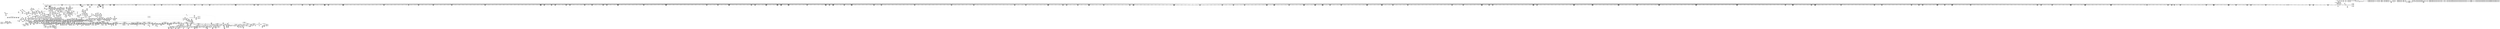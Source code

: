 digraph {
	CE0x3ff19e0 [shape=record,shape=Mrecord,label="{CE0x3ff19e0|inode_has_perm:_tmp9|security/selinux/hooks.c,1611|*SummSink*}"]
	CE0x3fa5c60 [shape=record,shape=Mrecord,label="{CE0x3fa5c60|i32_10|*Constant*}"]
	CE0x3e63000 [shape=record,shape=Mrecord,label="{CE0x3e63000|selinux_mmap_file:_bb}"]
	CE0x3e5c670 [shape=record,shape=Mrecord,label="{CE0x3e5c670|get_current:_tmp3|*SummSource*}"]
	CE0x3eba290 [shape=record,shape=Mrecord,label="{CE0x3eba290|file_map_prot_check:_tmp53|security/selinux/hooks.c,3258}"]
	CE0x3ebb870 [shape=record,shape=Mrecord,label="{CE0x3ebb870|file_map_prot_check:_and26|security/selinux/hooks.c,3258}"]
	CE0x3fd1e10 [shape=record,shape=Mrecord,label="{CE0x3fd1e10|0:_i32,_4:_i32,_8:_i16,_12:_i32,_16:_i32,_20:_i32,_24:_i32,_56:_i8*,_:_SCMRE_664,672_|*MultipleSource*|*LoadInst*|include/linux/fs.h,1916|security/selinux/hooks.c,1675|Function::inode_has_perm&Arg::inode::|security/selinux/hooks.c,1611}"]
	CE0x3fdbbc0 [shape=record,shape=Mrecord,label="{CE0x3fdbbc0|0:_i32,_4:_i32,_8:_i16,_12:_i32,_16:_i32,_20:_i32,_24:_i32,_56:_i8*,_:_SCMRE_917,918_}"]
	CE0x3e6e0b0 [shape=record,shape=Mrecord,label="{CE0x3e6e0b0|file_map_prot_check:_tmp12|security/selinux/hooks.c,3238}"]
	CE0x3ec2760 [shape=record,shape=Mrecord,label="{CE0x3ec2760|__validate_creds:_tmp5|include/linux/cred.h,173|*SummSource*}"]
	CE0x3ea8f90 [shape=record,shape=Mrecord,label="{CE0x3ea8f90|file_map_prot_check:_tmp44|security/selinux/hooks.c,3249|*SummSink*}"]
	CE0x3f15690 [shape=record,shape=Mrecord,label="{CE0x3f15690|0:_i32,_4:_i32,_8:_i32,_12:_i32,_:_CMRE_20,24_|*MultipleSource*|security/selinux/hooks.c,196|*LoadInst*|security/selinux/hooks.c,196|security/selinux/hooks.c,197}"]
	CE0x3ec8b70 [shape=record,shape=Mrecord,label="{CE0x3ec8b70|cred_sid:_bb}"]
	CE0x3e9a8e0 [shape=record,shape=Mrecord,label="{CE0x3e9a8e0|file_map_prot_check:_lor.lhs.false}"]
	CE0x3fba2b0 [shape=record,shape=Mrecord,label="{CE0x3fba2b0|0:_i32,_4:_i32,_8:_i16,_12:_i32,_16:_i32,_20:_i32,_24:_i32,_56:_i8*,_:_SCMRE_240,241_}"]
	CE0x3e87e40 [shape=record,shape=Mrecord,label="{CE0x3e87e40|file_map_prot_check:_cred4|security/selinux/hooks.c,3238|*SummSource*}"]
	CE0x3ec9d50 [shape=record,shape=Mrecord,label="{CE0x3ec9d50|i64*_getelementptr_inbounds_(_8_x_i64_,_8_x_i64_*___llvm_gcov_ctr154,_i64_0,_i64_1)|*Constant*|*SummSink*}"]
	CE0x3eae130 [shape=record,shape=Mrecord,label="{CE0x3eae130|_call_void_mcount()_#3|*SummSource*}"]
	CE0x3fbde60 [shape=record,shape=Mrecord,label="{CE0x3fbde60|0:_i32,_4:_i32,_8:_i16,_12:_i32,_16:_i32,_20:_i32,_24:_i32,_56:_i8*,_:_SCMRE_267,268_}"]
	CE0x3eb1ce0 [shape=record,shape=Mrecord,label="{CE0x3eb1ce0|file_map_prot_check:_tmp39|security/selinux/hooks.c,3241|*SummSink*}"]
	CE0x3e77ad0 [shape=record,shape=Mrecord,label="{CE0x3e77ad0|i8_1|*Constant*|*SummSink*}"]
	CE0x3eb6020 [shape=record,shape=Mrecord,label="{CE0x3eb6020|file_map_prot_check:_tmp27|security/selinux/hooks.c,3242}"]
	CE0x3f51c50 [shape=record,shape=Mrecord,label="{CE0x3f51c50|inode_has_perm:_cred|Function::inode_has_perm&Arg::cred::}"]
	CE0x3e810c0 [shape=record,shape=Mrecord,label="{CE0x3e810c0|file_map_prot_check:_retval.0|*SummSink*}"]
	CE0x3fd0c40 [shape=record,shape=Mrecord,label="{CE0x3fd0c40|0:_i32,_4:_i32,_8:_i16,_12:_i32,_16:_i32,_20:_i32,_24:_i32,_56:_i8*,_:_SCMRE_621,622_}"]
	CE0x3ea7340 [shape=record,shape=Mrecord,label="{CE0x3ea7340|file_map_prot_check:_tobool17|security/selinux/hooks.c,3249|*SummSource*}"]
	CE0x3eb0f80 [shape=record,shape=Mrecord,label="{CE0x3eb0f80|i64_19|*Constant*|*SummSink*}"]
	CE0x3fa0c50 [shape=record,shape=Mrecord,label="{CE0x3fa0c50|inode_has_perm:_return|*SummSource*}"]
	CE0x3e9beb0 [shape=record,shape=Mrecord,label="{CE0x3e9beb0|file_map_prot_check:_tmp}"]
	CE0x3e5bc90 [shape=record,shape=Mrecord,label="{CE0x3e5bc90|file_map_prot_check:_entry}"]
	CE0x3f55ac0 [shape=record,shape=Mrecord,label="{CE0x3f55ac0|file_has_perm:_call1|security/selinux/hooks.c,1677|*SummSource*}"]
	CE0x3f34770 [shape=record,shape=Mrecord,label="{CE0x3f34770|inode_has_perm:_tmp2|*SummSource*}"]
	CE0x3ee7e50 [shape=record,shape=Mrecord,label="{CE0x3ee7e50|file_map_prot_check:_tmp73|security/selinux/hooks.c,3268|*SummSink*}"]
	CE0x3ecfbd0 [shape=record,shape=Mrecord,label="{CE0x3ecfbd0|__validate_creds:_bb|*SummSource*}"]
	CE0x3eb0720 [shape=record,shape=Mrecord,label="{CE0x3eb0720|file_map_prot_check:_tobool14|security/selinux/hooks.c,3242|*SummSink*}"]
	CE0x3ff0a00 [shape=record,shape=Mrecord,label="{CE0x3ff0a00|inode_has_perm:_tmp7|security/selinux/hooks.c,1611|*SummSink*}"]
	CE0x3fe0690 [shape=record,shape=Mrecord,label="{CE0x3fe0690|i32_512|*Constant*|*SummSource*}"]
	CE0x3f3c950 [shape=record,shape=Mrecord,label="{CE0x3f3c950|8:_i8,_32:_%struct.inode*,_%struct.selinux_audit_data*,_456:_i8*,_:_SCMRE_66,67_}"]
	CE0x3fc96d0 [shape=record,shape=Mrecord,label="{CE0x3fc96d0|0:_i32,_4:_i32,_8:_i16,_12:_i32,_16:_i32,_20:_i32,_24:_i32,_56:_i8*,_:_SCMRE_553,554_}"]
	CE0x3fbacb0 [shape=record,shape=Mrecord,label="{CE0x3fbacb0|0:_i32,_4:_i32,_8:_i16,_12:_i32,_16:_i32,_20:_i32,_24:_i32,_56:_i8*,_:_SCMRE_232,236_|*MultipleSource*|*LoadInst*|include/linux/fs.h,1916|security/selinux/hooks.c,1675|Function::inode_has_perm&Arg::inode::|security/selinux/hooks.c,1611}"]
	CE0x3e75640 [shape=record,shape=Mrecord,label="{CE0x3e75640|i64_15|*Constant*|*SummSink*}"]
	CE0x3ee43c0 [shape=record,shape=Mrecord,label="{CE0x3ee43c0|i32_(i32,_i32,_i16,_i32,_%struct.common_audit_data*)*_bitcast_(i32_(i32,_i32,_i16,_i32,_%struct.common_audit_data.495*)*_avc_has_perm_to_i32_(i32,_i32,_i16,_i32,_%struct.common_audit_data*)*)|*Constant*}"]
	CE0x3fc28a0 [shape=record,shape=Mrecord,label="{CE0x3fc28a0|0:_i32,_4:_i32,_8:_i16,_12:_i32,_16:_i32,_20:_i32,_24:_i32,_56:_i8*,_:_SCMRE_311,312_}"]
	CE0x3f22fc0 [shape=record,shape=Mrecord,label="{CE0x3f22fc0|8:_i8,_32:_%struct.inode*,_%struct.selinux_audit_data*,_456:_i8*,_:_SCMRE_216,224_|*MultipleSource*|Function::selinux_mmap_file&Arg::file::|security/selinux/hooks.c,1674|security/selinux/hooks.c, 1676|Function::file_has_perm&Arg::file::|Function::file_map_prot_check&Arg::file::|Function::avc_has_perm&Arg::auditdata::}"]
	CE0x3fe2410 [shape=record,shape=Mrecord,label="{CE0x3fe2410|inode_has_perm:_sid3|security/selinux/hooks.c,1617|*SummSource*}"]
	CE0x3ebad50 [shape=record,shape=Mrecord,label="{CE0x3ebad50|file_map_prot_check:_tmp55|security/selinux/hooks.c,3258}"]
	CE0x3f510a0 [shape=record,shape=Mrecord,label="{CE0x3f510a0|inode_has_perm:_entry|*SummSource*}"]
	CE0x3fc9f20 [shape=record,shape=Mrecord,label="{CE0x3fc9f20|0:_i32,_4:_i32,_8:_i16,_12:_i32,_16:_i32,_20:_i32,_24:_i32,_56:_i8*,_:_SCMRE_556,557_}"]
	CE0x3ec2460 [shape=record,shape=Mrecord,label="{CE0x3ec2460|inode_has_perm:_tmp18|security/selinux/hooks.c,1617|*SummSink*}"]
	CE0x3eca0d0 [shape=record,shape=Mrecord,label="{CE0x3eca0d0|GLOBAL:_creds_are_invalid|*Constant*}"]
	CE0x3fdb1a0 [shape=record,shape=Mrecord,label="{CE0x3fdb1a0|0:_i32,_4:_i32,_8:_i16,_12:_i32,_16:_i32,_20:_i32,_24:_i32,_56:_i8*,_:_SCMRE_911,912_}"]
	CE0x3e6e1f0 [shape=record,shape=Mrecord,label="{CE0x3e6e1f0|file_map_prot_check:_tmp12|security/selinux/hooks.c,3238|*SummSource*}"]
	CE0x3e672b0 [shape=record,shape=Mrecord,label="{CE0x3e672b0|file_map_prot_check:_tmp4|security/selinux/hooks.c,3238|*SummSource*}"]
	CE0x3ea6a90 [shape=record,shape=Mrecord,label="{CE0x3ea6a90|cred_has_perm:_perms|Function::cred_has_perm&Arg::perms::|*SummSink*}"]
	CE0x3ee71a0 [shape=record,shape=Mrecord,label="{CE0x3ee71a0|_ret_i32_%rc.1,_!dbg_!27749|security/selinux/hooks.c,1698|*SummSink*}"]
	CE0x5c3e900 [shape=record,shape=Mrecord,label="{CE0x5c3e900|selinux_mmap_file:_tmp2|security/selinux/hooks.c,3292|*SummSink*}"]
	CE0x3fb7370 [shape=record,shape=Mrecord,label="{CE0x3fb7370|0:_i32,_4:_i32,_8:_i16,_12:_i32,_16:_i32,_20:_i32,_24:_i32,_56:_i8*,_:_SCMRE_180,181_}"]
	CE0x3ed3090 [shape=record,shape=Mrecord,label="{CE0x3ed3090|__validate_creds:_tmp|*SummSource*}"]
	CE0x3fefff0 [shape=record,shape=Mrecord,label="{CE0x3fefff0|inode_has_perm:_tobool2|security/selinux/hooks.c,1611}"]
	CE0x3ea7ba0 [shape=record,shape=Mrecord,label="{CE0x3ea7ba0|i64_21|*Constant*}"]
	CE0x3f27ae0 [shape=record,shape=Mrecord,label="{CE0x3f27ae0|8:_i8,_32:_%struct.inode*,_%struct.selinux_audit_data*,_456:_i8*,_:_SCMRE_400,404_|*MultipleSource*|Function::selinux_mmap_file&Arg::file::|security/selinux/hooks.c,1674|security/selinux/hooks.c, 1676|Function::file_has_perm&Arg::file::|Function::file_map_prot_check&Arg::file::|Function::avc_has_perm&Arg::auditdata::}"]
	CE0x3eb89e0 [shape=record,shape=Mrecord,label="{CE0x3eb89e0|file_map_prot_check:_tmp52|security/selinux/hooks.c,3253|*SummSource*}"]
	CE0x50a2310 [shape=record,shape=Mrecord,label="{CE0x50a2310|0:_i32,_:_GCRE_selinux_checkreqprot_external_global_i32:_elem_0:default:}"]
	CE0x3f50530 [shape=record,shape=Mrecord,label="{CE0x3f50530|file_has_perm:_tmp24|security/selinux/hooks.c,1695|*SummSink*}"]
	CE0x3f39be0 [shape=record,shape=Mrecord,label="{CE0x3f39be0|file_inode:_tmp2|*SummSink*}"]
	CE0x3f19270 [shape=record,shape=Mrecord,label="{CE0x3f19270|cred_sid:_tmp1}"]
	CE0x3ede8c0 [shape=record,shape=Mrecord,label="{CE0x3ede8c0|i64_31|*Constant*}"]
	CE0x3f4efa0 [shape=record,shape=Mrecord,label="{CE0x3f4efa0|file_has_perm:_rc.0}"]
	CE0x3f5af20 [shape=record,shape=Mrecord,label="{CE0x3f5af20|file_has_perm:_sid2|security/selinux/hooks.c,1683|*SummSource*}"]
	CE0x3f31920 [shape=record,shape=Mrecord,label="{CE0x3f31920|get_current:_bb|*SummSource*}"]
	CE0x3eb0470 [shape=record,shape=Mrecord,label="{CE0x3eb0470|file_map_prot_check:_tobool14|security/selinux/hooks.c,3242}"]
	CE0x3eaba30 [shape=record,shape=Mrecord,label="{CE0x3eaba30|i64*_getelementptr_inbounds_(_38_x_i64_,_38_x_i64_*___llvm_gcov_ctr257,_i64_0,_i64_23)|*Constant*}"]
	CE0x3ecfb60 [shape=record,shape=Mrecord,label="{CE0x3ecfb60|__validate_creds:_bb}"]
	CE0x3eb2210 [shape=record,shape=Mrecord,label="{CE0x3eb2210|file_map_prot_check:_tmp40|security/selinux/hooks.c,3241|*SummSink*}"]
	CE0x3fbf600 [shape=record,shape=Mrecord,label="{CE0x3fbf600|0:_i32,_4:_i32,_8:_i16,_12:_i32,_16:_i32,_20:_i32,_24:_i32,_56:_i8*,_:_SCMRE_281,282_}"]
	CE0x3ea7c80 [shape=record,shape=Mrecord,label="{CE0x3ea7c80|i64_21|*Constant*|*SummSink*}"]
	CE0x3fa0b90 [shape=record,shape=Mrecord,label="{CE0x3fa0b90|inode_has_perm:_return}"]
	CE0x3fba3f0 [shape=record,shape=Mrecord,label="{CE0x3fba3f0|0:_i32,_4:_i32,_8:_i16,_12:_i32,_16:_i32,_20:_i32,_24:_i32,_56:_i8*,_:_SCMRE_212,216_|*MultipleSource*|*LoadInst*|include/linux/fs.h,1916|security/selinux/hooks.c,1675|Function::inode_has_perm&Arg::inode::|security/selinux/hooks.c,1611}"]
	CE0x3fd79f0 [shape=record,shape=Mrecord,label="{CE0x3fd79f0|0:_i32,_4:_i32,_8:_i16,_12:_i32,_16:_i32,_20:_i32,_24:_i32,_56:_i8*,_:_SCMRE_878,879_}"]
	CE0x3fc7480 [shape=record,shape=Mrecord,label="{CE0x3fc7480|0:_i32,_4:_i32,_8:_i16,_12:_i32,_16:_i32,_20:_i32,_24:_i32,_56:_i8*,_:_SCMRE_485,486_}"]
	CE0x3e9c660 [shape=record,shape=Mrecord,label="{CE0x3e9c660|file_map_prot_check:_error}"]
	CE0x3eafd00 [shape=record,shape=Mrecord,label="{CE0x3eafd00|file_has_perm:_if.then5|*SummSource*}"]
	CE0x3fd50d0 [shape=record,shape=Mrecord,label="{CE0x3fd50d0|0:_i32,_4:_i32,_8:_i16,_12:_i32,_16:_i32,_20:_i32,_24:_i32,_56:_i8*,_:_SCMRE_816,824_|*MultipleSource*|*LoadInst*|include/linux/fs.h,1916|security/selinux/hooks.c,1675|Function::inode_has_perm&Arg::inode::|security/selinux/hooks.c,1611}"]
	CE0x3fa1490 [shape=record,shape=Mrecord,label="{CE0x3fa1490|__validate_creds:_cred|Function::__validate_creds&Arg::cred::|*SummSink*}"]
	CE0x3eb78a0 [shape=record,shape=Mrecord,label="{CE0x3eb78a0|file_map_prot_check:_tobool24|security/selinux/hooks.c,3258|*SummSink*}"]
	CE0x3e9f000 [shape=record,shape=Mrecord,label="{CE0x3e9f000|file_map_prot_check:_tmp|*SummSink*}"]
	CE0x3fd20d0 [shape=record,shape=Mrecord,label="{CE0x3fd20d0|0:_i32,_4:_i32,_8:_i16,_12:_i32,_16:_i32,_20:_i32,_24:_i32,_56:_i8*,_:_SCMRE_672,680_|*MultipleSource*|*LoadInst*|include/linux/fs.h,1916|security/selinux/hooks.c,1675|Function::inode_has_perm&Arg::inode::|security/selinux/hooks.c,1611}"]
	CE0x3fda420 [shape=record,shape=Mrecord,label="{CE0x3fda420|0:_i32,_4:_i32,_8:_i16,_12:_i32,_16:_i32,_20:_i32,_24:_i32,_56:_i8*,_:_SCMRE_903,904_}"]
	CE0x3ea7820 [shape=record,shape=Mrecord,label="{CE0x3ea7820|i64_20|*Constant*|*SummSource*}"]
	CE0x3ee7ec0 [shape=record,shape=Mrecord,label="{CE0x3ee7ec0|file_map_prot_check:_tmp74|security/selinux/hooks.c,3268|*SummSink*}"]
	CE0x3fb5bd0 [shape=record,shape=Mrecord,label="{CE0x3fb5bd0|0:_i32,_4:_i32,_8:_i16,_12:_i32,_16:_i32,_20:_i32,_24:_i32,_56:_i8*,_:_SCMRE_166,167_}"]
	CE0x3fdd1b0 [shape=record,shape=Mrecord,label="{CE0x3fdd1b0|0:_i32,_4:_i32,_8:_i16,_12:_i32,_16:_i32,_20:_i32,_24:_i32,_56:_i8*,_:_SCMRE_930,931_}"]
	CE0x3f54a70 [shape=record,shape=Mrecord,label="{CE0x3f54a70|file_has_perm:_tmp11|security/selinux/hooks.c,1684|*SummSource*}"]
	CE0x3e60b60 [shape=record,shape=Mrecord,label="{CE0x3e60b60|i64_1|*Constant*}"]
	CE0x3e57e10 [shape=record,shape=Mrecord,label="{CE0x3e57e10|selinux_mmap_file:_tmp3|security/selinux/hooks.c,3292|*SummSource*}"]
	CE0x3f5aa50 [shape=record,shape=Mrecord,label="{CE0x3f5aa50|file_has_perm:_tmp10|security/selinux/hooks.c,1683|*SummSource*}"]
	CE0x3fd1440 [shape=record,shape=Mrecord,label="{CE0x3fd1440|0:_i32,_4:_i32,_8:_i16,_12:_i32,_16:_i32,_20:_i32,_24:_i32,_56:_i8*,_:_SCMRE_640,648_|*MultipleSource*|*LoadInst*|include/linux/fs.h,1916|security/selinux/hooks.c,1675|Function::inode_has_perm&Arg::inode::|security/selinux/hooks.c,1611}"]
	CE0x3fda930 [shape=record,shape=Mrecord,label="{CE0x3fda930|0:_i32,_4:_i32,_8:_i16,_12:_i32,_16:_i32,_20:_i32,_24:_i32,_56:_i8*,_:_SCMRE_906,907_}"]
	CE0x3eb1750 [shape=record,shape=Mrecord,label="{CE0x3eb1750|file_map_prot_check:_tmp38|security/selinux/hooks.c,3241|*SummSink*}"]
	CE0x3f4d2a0 [shape=record,shape=Mrecord,label="{CE0x3f4d2a0|file_has_perm:_tmp22|security/selinux/hooks.c,1694}"]
	CE0x3ea39a0 [shape=record,shape=Mrecord,label="{CE0x3ea39a0|file_map_prot_check:_if.end|*SummSource*}"]
	CE0x3f21f90 [shape=record,shape=Mrecord,label="{CE0x3f21f90|8:_i8,_32:_%struct.inode*,_%struct.selinux_audit_data*,_456:_i8*,_:_SCMRE_10,11_}"]
	CE0x3feedc0 [shape=record,shape=Mrecord,label="{CE0x3feedc0|inode_has_perm:_lnot.ext|security/selinux/hooks.c,1611|*SummSource*}"]
	CE0x3ead7d0 [shape=record,shape=Mrecord,label="{CE0x3ead7d0|8:_i8,_32:_%struct.inode*,_%struct.selinux_audit_data*,_456:_i8*,_:_SCMRE_73,74_}"]
	CE0x3f22e20 [shape=record,shape=Mrecord,label="{CE0x3f22e20|8:_i8,_32:_%struct.inode*,_%struct.selinux_audit_data*,_456:_i8*,_:_SCMRE_215,216_}"]
	CE0x3f33740 [shape=record,shape=Mrecord,label="{CE0x3f33740|8:_i8,_32:_%struct.inode*,_%struct.selinux_audit_data*,_456:_i8*,_:_SCMRE_91,92_}"]
	CE0x3fdf560 [shape=record,shape=Mrecord,label="{CE0x3fdf560|0:_i32,_4:_i32,_8:_i16,_12:_i32,_16:_i32,_20:_i32,_24:_i32,_56:_i8*,_:_SCMRE_983,984_}"]
	CE0x3e84aa0 [shape=record,shape=Mrecord,label="{CE0x3e84aa0|file_map_prot_check:_tmp35|security/selinux/hooks.c,3242|*SummSource*}"]
	CE0x3ed3e50 [shape=record,shape=Mrecord,label="{CE0x3ed3e50|inode_has_perm:_tmp5|security/selinux/hooks.c,1609|*SummSink*}"]
	CE0x3fe1aa0 [shape=record,shape=Mrecord,label="{CE0x3fe1aa0|inode_has_perm:_i_security|security/selinux/hooks.c,1615|*SummSource*}"]
	CE0x3e56800 [shape=record,shape=Mrecord,label="{CE0x3e56800|file_map_prot_check:_tmp10|security/selinux/hooks.c,3238|*SummSink*}"]
	CE0x3e5cd00 [shape=record,shape=Mrecord,label="{CE0x3e5cd00|cred_sid:_entry|*SummSource*}"]
	CE0x3edca10 [shape=record,shape=Mrecord,label="{CE0x3edca10|file_map_prot_check:_or|security/selinux/hooks.c,3259|*SummSink*}"]
	CE0x3fdcca0 [shape=record,shape=Mrecord,label="{CE0x3fdcca0|0:_i32,_4:_i32,_8:_i16,_12:_i32,_16:_i32,_20:_i32,_24:_i32,_56:_i8*,_:_SCMRE_927,928_}"]
	CE0x3e9b690 [shape=record,shape=Mrecord,label="{CE0x3e9b690|file_map_prot_check:_if.end37|*SummSink*}"]
	CE0x3e55cf0 [shape=record,shape=Mrecord,label="{CE0x3e55cf0|_ret_i32_%call,_!dbg_!27724|security/selinux/hooks.c,3295|*SummSource*}"]
	CE0x3e85840 [shape=record,shape=Mrecord,label="{CE0x3e85840|file_map_prot_check:_tmp17|security/selinux/hooks.c,3238}"]
	CE0x3f4f6f0 [shape=record,shape=Mrecord,label="{CE0x3f4f6f0|file_has_perm:_rc.0|*SummSink*}"]
	CE0x3e85c00 [shape=record,shape=Mrecord,label="{CE0x3e85c00|file_map_prot_check:_tmp17|security/selinux/hooks.c,3238|*SummSource*}"]
	CE0x3fc1610 [shape=record,shape=Mrecord,label="{CE0x3fc1610|0:_i32,_4:_i32,_8:_i16,_12:_i32,_16:_i32,_20:_i32,_24:_i32,_56:_i8*,_:_SCMRE_300,301_}"]
	CE0x3f51cc0 [shape=record,shape=Mrecord,label="{CE0x3f51cc0|inode_has_perm:_entry|*SummSink*}"]
	CE0x3ea3a80 [shape=record,shape=Mrecord,label="{CE0x3ea3a80|file_map_prot_check:_if.end|*SummSink*}"]
	CE0x3ecf5d0 [shape=record,shape=Mrecord,label="{CE0x3ecf5d0|inode_has_perm:_tmp3|*SummSink*}"]
	CE0x3e5d320 [shape=record,shape=Mrecord,label="{CE0x3e5d320|_ret_i32_%tmp6,_!dbg_!27716|security/selinux/hooks.c,197}"]
	CE0x3fd7180 [shape=record,shape=Mrecord,label="{CE0x3fd7180|0:_i32,_4:_i32,_8:_i16,_12:_i32,_16:_i32,_20:_i32,_24:_i32,_56:_i8*,_:_SCMRE_873,874_}"]
	CE0x3e6deb0 [shape=record,shape=Mrecord,label="{CE0x3e6deb0|file_map_prot_check:_tmp11|security/selinux/hooks.c,3238|*SummSink*}"]
	CE0x3f4e480 [shape=record,shape=Mrecord,label="{CE0x3f4e480|inode_has_perm:_perms|Function::inode_has_perm&Arg::perms::|*SummSink*}"]
	CE0x3f127a0 [shape=record,shape=Mrecord,label="{CE0x3f127a0|8:_i8,_32:_%struct.inode*,_%struct.selinux_audit_data*,_456:_i8*,_:_SCMRE_77,78_}"]
	CE0x3e5be30 [shape=record,shape=Mrecord,label="{CE0x3e5be30|selinux_mmap_file:_cmp|security/selinux/hooks.c,3296|*SummSource*}"]
	CE0x3eb3c90 [shape=record,shape=Mrecord,label="{CE0x3eb3c90|cred_has_perm:_target|Function::cred_has_perm&Arg::target::|*SummSource*}"]
	CE0x3e78540 [shape=record,shape=Mrecord,label="{CE0x3e78540|file_map_prot_check:_do.end|*SummSink*}"]
	CE0x3e50220 [shape=record,shape=Mrecord,label="{CE0x3e50220|selinux_mmap_file:_tmp8|security/selinux/hooks.c,3293|*SummSink*}"]
	CE0x3f140e0 [shape=record,shape=Mrecord,label="{CE0x3f140e0|i32_0|*Constant*}"]
	CE0x3ffaa20 [shape=record,shape=Mrecord,label="{CE0x3ffaa20|_call_void___invalid_creds(%struct.cred*_%cred,_i8*_%file,_i32_%line)_#10,_!dbg_!27721|include/linux/cred.h,174|*SummSink*}"]
	CE0x3eb3b20 [shape=record,shape=Mrecord,label="{CE0x3eb3b20|cred_has_perm:_target|Function::cred_has_perm&Arg::target::}"]
	CE0x3f20780 [shape=record,shape=Mrecord,label="{CE0x3f20780|avc_has_perm:_ssid|Function::avc_has_perm&Arg::ssid::|*SummSink*}"]
	CE0x3fd49a0 [shape=record,shape=Mrecord,label="{CE0x3fd49a0|0:_i32,_4:_i32,_8:_i16,_12:_i32,_16:_i32,_20:_i32,_24:_i32,_56:_i8*,_:_SCMRE_800,804_|*MultipleSource*|*LoadInst*|include/linux/fs.h,1916|security/selinux/hooks.c,1675|Function::inode_has_perm&Arg::inode::|security/selinux/hooks.c,1611}"]
	CE0x3ed3430 [shape=record,shape=Mrecord,label="{CE0x3ed3430|0:_i32,_4:_i32,_8:_i16,_12:_i32,_16:_i32,_20:_i32,_24:_i32,_56:_i8*,_:_SCMRE_2,4_|*MultipleSource*|*LoadInst*|include/linux/fs.h,1916|security/selinux/hooks.c,1675|Function::inode_has_perm&Arg::inode::|security/selinux/hooks.c,1611}"]
	CE0x3e9e360 [shape=record,shape=Mrecord,label="{CE0x3e9e360|i64*_getelementptr_inbounds_(_2_x_i64_,_2_x_i64_*___llvm_gcov_ctr141,_i64_0,_i64_1)|*Constant*|*SummSink*}"]
	CE0x3fd7f00 [shape=record,shape=Mrecord,label="{CE0x3fd7f00|0:_i32,_4:_i32,_8:_i16,_12:_i32,_16:_i32,_20:_i32,_24:_i32,_56:_i8*,_:_SCMRE_881,882_}"]
	CE0x3ede930 [shape=record,shape=Mrecord,label="{CE0x3ede930|i64_31|*Constant*|*SummSource*}"]
	CE0x3f1ae10 [shape=record,shape=Mrecord,label="{CE0x3f1ae10|cred_sid:_tmp1|*SummSink*}"]
	CE0x3e64b20 [shape=record,shape=Mrecord,label="{CE0x3e64b20|i64*_getelementptr_inbounds_(_5_x_i64_,_5_x_i64_*___llvm_gcov_ctr256,_i64_0,_i64_4)|*Constant*}"]
	CE0x3f21990 [shape=record,shape=Mrecord,label="{CE0x3f21990|file_has_perm:_bb}"]
	CE0x3f3c130 [shape=record,shape=Mrecord,label="{CE0x3f3c130|8:_i8,_32:_%struct.inode*,_%struct.selinux_audit_data*,_456:_i8*,_:_SCMRE_81,82_}"]
	CE0x3e7f4e0 [shape=record,shape=Mrecord,label="{CE0x3e7f4e0|file_map_prot_check:_call38|security/selinux/hooks.c,3264|*SummSource*}"]
	CE0x3eaea60 [shape=record,shape=Mrecord,label="{CE0x3eaea60|8:_i8,_32:_%struct.inode*,_%struct.selinux_audit_data*,_456:_i8*,_:_SCMRE_102,103_}"]
	CE0x3ee25f0 [shape=record,shape=Mrecord,label="{CE0x3ee25f0|file_map_prot_check:_conv36|security/selinux/hooks.c,3262|*SummSource*}"]
	CE0x3fc3100 [shape=record,shape=Mrecord,label="{CE0x3fc3100|0:_i32,_4:_i32,_8:_i16,_12:_i32,_16:_i32,_20:_i32,_24:_i32,_56:_i8*,_:_SCMRE_336,344_|*MultipleSource*|*LoadInst*|include/linux/fs.h,1916|security/selinux/hooks.c,1675|Function::inode_has_perm&Arg::inode::|security/selinux/hooks.c,1611}"]
	CE0x3f34200 [shape=record,shape=Mrecord,label="{CE0x3f34200|file_has_perm:_f_security|security/selinux/hooks.c,1674|*SummSink*}"]
	CE0x3e87d40 [shape=record,shape=Mrecord,label="{CE0x3e87d40|GLOBAL:_default_noexec|Global_var:default_noexec|*SummSink*}"]
	CE0x3f20620 [shape=record,shape=Mrecord,label="{CE0x3f20620|avc_has_perm:_ssid|Function::avc_has_perm&Arg::ssid::}"]
	CE0x3e58620 [shape=record,shape=Mrecord,label="{CE0x3e58620|file_map_prot_check:_tmp24|security/selinux/hooks.c,3241|*SummSink*}"]
	CE0x3fbe1c0 [shape=record,shape=Mrecord,label="{CE0x3fbe1c0|0:_i32,_4:_i32,_8:_i16,_12:_i32,_16:_i32,_20:_i32,_24:_i32,_56:_i8*,_:_SCMRE_269,270_}"]
	CE0x3e563b0 [shape=record,shape=Mrecord,label="{CE0x3e563b0|file_map_prot_check:_tmp9|security/selinux/hooks.c,3238|*SummSource*}"]
	CE0x3e7f330 [shape=record,shape=Mrecord,label="{CE0x3e7f330|file_map_prot_check:_tmp71|security/selinux/hooks.c,3253|*SummSource*}"]
	CE0x3f39820 [shape=record,shape=Mrecord,label="{CE0x3f39820|8:_i8,_32:_%struct.inode*,_%struct.selinux_audit_data*,_456:_i8*,_:_SCMRE_4,5_}"]
	CE0x3eaae70 [shape=record,shape=Mrecord,label="{CE0x3eaae70|8:_i8,_32:_%struct.inode*,_%struct.selinux_audit_data*,_456:_i8*,_:_SCMRE_189,190_}"]
	CE0x3fcdd00 [shape=record,shape=Mrecord,label="{CE0x3fcdd00|0:_i32,_4:_i32,_8:_i16,_12:_i32,_16:_i32,_20:_i32,_24:_i32,_56:_i8*,_:_SCMRE_593,594_}"]
	CE0x3fbd080 [shape=record,shape=Mrecord,label="{CE0x3fbd080|0:_i32,_4:_i32,_8:_i16,_12:_i32,_16:_i32,_20:_i32,_24:_i32,_56:_i8*,_:_SCMRE_259,260_}"]
	CE0x3fdae40 [shape=record,shape=Mrecord,label="{CE0x3fdae40|0:_i32,_4:_i32,_8:_i16,_12:_i32,_16:_i32,_20:_i32,_24:_i32,_56:_i8*,_:_SCMRE_909,910_}"]
	CE0x3e6f480 [shape=record,shape=Mrecord,label="{CE0x3e6f480|file_map_prot_check:_tmp14|security/selinux/hooks.c,3238|*SummSource*}"]
	CE0x3ff1d50 [shape=record,shape=Mrecord,label="{CE0x3ff1d50|inode_has_perm:_tmp10|security/selinux/hooks.c,1611|*SummSource*}"]
	CE0x3fe3160 [shape=record,shape=Mrecord,label="{CE0x3fe3160|inode_has_perm:_tmp14|security/selinux/hooks.c,1614|*SummSource*}"]
	CE0x3fd2910 [shape=record,shape=Mrecord,label="{CE0x3fd2910|0:_i32,_4:_i32,_8:_i16,_12:_i32,_16:_i32,_20:_i32,_24:_i32,_56:_i8*,_:_SCMRE_688,692_|*MultipleSource*|*LoadInst*|include/linux/fs.h,1916|security/selinux/hooks.c,1675|Function::inode_has_perm&Arg::inode::|security/selinux/hooks.c,1611}"]
	CE0x3ec5eb0 [shape=record,shape=Mrecord,label="{CE0x3ec5eb0|8:_i8,_32:_%struct.inode*,_%struct.selinux_audit_data*,_456:_i8*,_:_SCMRE_204,205_}"]
	CE0x3ee3410 [shape=record,shape=Mrecord,label="{CE0x3ee3410|file_map_prot_check:_tmp69|security/selinux/hooks.c,3264|*SummSink*}"]
	CE0x3f1a500 [shape=record,shape=Mrecord,label="{CE0x3f1a500|_call_void_mcount()_#3|*SummSource*}"]
	CE0x3e562e0 [shape=record,shape=Mrecord,label="{CE0x3e562e0|file_map_prot_check:_tmp9|security/selinux/hooks.c,3238}"]
	CE0x3fa0500 [shape=record,shape=Mrecord,label="{CE0x3fa0500|GLOBAL:___validate_creds|*Constant*|*SummSource*}"]
	CE0x3fe1ff0 [shape=record,shape=Mrecord,label="{CE0x3fe1ff0|inode_has_perm:_tmp15|*LoadInst*|security/selinux/hooks.c,1615|*SummSource*}"]
	CE0x3f569c0 [shape=record,shape=Mrecord,label="{CE0x3f569c0|GLOBAL:___llvm_gcov_ctr170|Global_var:__llvm_gcov_ctr170|*SummSource*}"]
	CE0x3f416f0 [shape=record,shape=Mrecord,label="{CE0x3f416f0|file_inode:_bb|*SummSource*}"]
	CE0x3e84fd0 [shape=record,shape=Mrecord,label="{CE0x3e84fd0|file_map_prot_check:_tmp36|security/selinux/hooks.c,3242|*SummSource*}"]
	CE0x3e64750 [shape=record,shape=Mrecord,label="{CE0x3e64750|file_map_prot_check:_file|Function::file_map_prot_check&Arg::file::|*SummSink*}"]
	CE0x3fb8600 [shape=record,shape=Mrecord,label="{CE0x3fb8600|0:_i32,_4:_i32,_8:_i16,_12:_i32,_16:_i32,_20:_i32,_24:_i32,_56:_i8*,_:_SCMRE_191,192_}"]
	CE0x3f36780 [shape=record,shape=Mrecord,label="{CE0x3f36780|_call_void_mcount()_#3|*SummSource*}"]
	CE0x3f40ba0 [shape=record,shape=Mrecord,label="{CE0x3f40ba0|8:_i8,_32:_%struct.inode*,_%struct.selinux_audit_data*,_456:_i8*,_:_SCMRE_84,85_}"]
	CE0x3ec28d0 [shape=record,shape=Mrecord,label="{CE0x3ec28d0|__validate_creds:_tmp5|include/linux/cred.h,173|*SummSink*}"]
	CE0x3fdce50 [shape=record,shape=Mrecord,label="{CE0x3fdce50|0:_i32,_4:_i32,_8:_i16,_12:_i32,_16:_i32,_20:_i32,_24:_i32,_56:_i8*,_:_SCMRE_928,929_}"]
	CE0x3ed4570 [shape=record,shape=Mrecord,label="{CE0x3ed4570|__validate_creds:_file|Function::__validate_creds&Arg::file::|*SummSink*}"]
	CE0x3f45460 [shape=record,shape=Mrecord,label="{CE0x3f45460|avc_has_perm:_tclass|Function::avc_has_perm&Arg::tclass::}"]
	CE0x3f22410 [shape=record,shape=Mrecord,label="{CE0x3f22410|i64_0|*Constant*}"]
	CE0x3e767c0 [shape=record,shape=Mrecord,label="{CE0x3e767c0|i64_1|*Constant*|*SummSink*}"]
	CE0x3ffad80 [shape=record,shape=Mrecord,label="{CE0x3ffad80|i64*_getelementptr_inbounds_(_5_x_i64_,_5_x_i64_*___llvm_gcov_ctr155,_i64_0,_i64_4)|*Constant*}"]
	CE0x3f23160 [shape=record,shape=Mrecord,label="{CE0x3f23160|8:_i8,_32:_%struct.inode*,_%struct.selinux_audit_data*,_456:_i8*,_:_SCMRE_224,232_|*MultipleSource*|Function::selinux_mmap_file&Arg::file::|security/selinux/hooks.c,1674|security/selinux/hooks.c, 1676|Function::file_has_perm&Arg::file::|Function::file_map_prot_check&Arg::file::|Function::avc_has_perm&Arg::auditdata::}"]
	CE0x3fb8cc0 [shape=record,shape=Mrecord,label="{CE0x3fb8cc0|0:_i32,_4:_i32,_8:_i16,_12:_i32,_16:_i32,_20:_i32,_24:_i32,_56:_i8*,_:_SCMRE_195,196_}"]
	CE0x3f558a0 [shape=record,shape=Mrecord,label="{CE0x3f558a0|avc_has_perm:_tsid|Function::avc_has_perm&Arg::tsid::}"]
	CE0x3fc9410 [shape=record,shape=Mrecord,label="{CE0x3fc9410|0:_i32,_4:_i32,_8:_i16,_12:_i32,_16:_i32,_20:_i32,_24:_i32,_56:_i8*,_:_SCMRE_544,552_|*MultipleSource*|*LoadInst*|include/linux/fs.h,1916|security/selinux/hooks.c,1675|Function::inode_has_perm&Arg::inode::|security/selinux/hooks.c,1611}"]
	CE0x3fd1300 [shape=record,shape=Mrecord,label="{CE0x3fd1300|0:_i32,_4:_i32,_8:_i16,_12:_i32,_16:_i32,_20:_i32,_24:_i32,_56:_i8*,_:_SCMRE_624,628_|*MultipleSource*|*LoadInst*|include/linux/fs.h,1916|security/selinux/hooks.c,1675|Function::inode_has_perm&Arg::inode::|security/selinux/hooks.c,1611}"]
	CE0x3eb31c0 [shape=record,shape=Mrecord,label="{CE0x3eb31c0|GLOBAL:_cred_has_perm|*Constant*|*SummSink*}"]
	CE0x3ee5cf0 [shape=record,shape=Mrecord,label="{CE0x3ee5cf0|GLOBAL:_file_has_perm|*Constant*|*SummSink*}"]
	CE0x3e5dc30 [shape=record,shape=Mrecord,label="{CE0x3e5dc30|i1_true|*Constant*|*SummSource*}"]
	CE0x3fa2100 [shape=record,shape=Mrecord,label="{CE0x3fa2100|__validate_creds:_call|include/linux/cred.h,173|*SummSource*}"]
	CE0x3eae240 [shape=record,shape=Mrecord,label="{CE0x3eae240|_call_void_mcount()_#3|*SummSink*}"]
	CE0x3ee5380 [shape=record,shape=Mrecord,label="{CE0x3ee5380|i64*_getelementptr_inbounds_(_8_x_i64_,_8_x_i64_*___llvm_gcov_ctr154,_i64_0,_i64_7)|*Constant*|*SummSink*}"]
	CE0x3fc6dc0 [shape=record,shape=Mrecord,label="{CE0x3fc6dc0|0:_i32,_4:_i32,_8:_i16,_12:_i32,_16:_i32,_20:_i32,_24:_i32,_56:_i8*,_:_SCMRE_481,482_}"]
	CE0x3f12b10 [shape=record,shape=Mrecord,label="{CE0x3f12b10|cred_sid:_sid|security/selinux/hooks.c,197|*SummSource*}"]
	CE0x3e9a5e0 [shape=record,shape=Mrecord,label="{CE0x3e9a5e0|i64*_getelementptr_inbounds_(_38_x_i64_,_38_x_i64_*___llvm_gcov_ctr257,_i64_0,_i64_0)|*Constant*|*SummSink*}"]
	CE0x3e77960 [shape=record,shape=Mrecord,label="{CE0x3e77960|i8_1|*Constant*|*SummSource*}"]
	CE0x3f29580 [shape=record,shape=Mrecord,label="{CE0x3f29580|8:_i8,_32:_%struct.inode*,_%struct.selinux_audit_data*,_456:_i8*,_:_SCMRE_440,448_|*MultipleSource*|Function::selinux_mmap_file&Arg::file::|security/selinux/hooks.c,1674|security/selinux/hooks.c, 1676|Function::file_has_perm&Arg::file::|Function::file_map_prot_check&Arg::file::|Function::avc_has_perm&Arg::auditdata::}"]
	CE0x3ebae60 [shape=record,shape=Mrecord,label="{CE0x3ebae60|file_map_prot_check:_tmp55|security/selinux/hooks.c,3258|*SummSource*}"]
	CE0x3f5bd80 [shape=record,shape=Mrecord,label="{CE0x3f5bd80|file_has_perm:_f_path|security/selinux/hooks.c,1681|*SummSource*}"]
	CE0x3eaf900 [shape=record,shape=Mrecord,label="{CE0x3eaf900|cred_sid:_tmp}"]
	CE0x3e88e40 [shape=record,shape=Mrecord,label="{CE0x3e88e40|file_map_prot_check:_tmp20|security/selinux/hooks.c,3241|*SummSource*}"]
	CE0x3eca140 [shape=record,shape=Mrecord,label="{CE0x3eca140|i64_1|*Constant*}"]
	CE0x3ee19a0 [shape=record,shape=Mrecord,label="{CE0x3ee19a0|file_map_prot_check:_conv34|security/selinux/hooks.c,3262|*SummSink*}"]
	CE0x3fc9150 [shape=record,shape=Mrecord,label="{CE0x3fc9150|0:_i32,_4:_i32,_8:_i16,_12:_i32,_16:_i32,_20:_i32,_24:_i32,_56:_i8*,_:_SCMRE_540,544_|*MultipleSource*|*LoadInst*|include/linux/fs.h,1916|security/selinux/hooks.c,1675|Function::inode_has_perm&Arg::inode::|security/selinux/hooks.c,1611}"]
	CE0x3fdf0e0 [shape=record,shape=Mrecord,label="{CE0x3fdf0e0|0:_i32,_4:_i32,_8:_i16,_12:_i32,_16:_i32,_20:_i32,_24:_i32,_56:_i8*,_:_SCMRE_980,981_}"]
	CE0x3f489b0 [shape=record,shape=Mrecord,label="{CE0x3f489b0|file_has_perm:_tmp17|security/selinux/hooks.c,1689|*SummSource*}"]
	CE0x3e99800 [shape=record,shape=Mrecord,label="{CE0x3e99800|file_map_prot_check:_if.then18|*SummSink*}"]
	CE0x3e71b20 [shape=record,shape=Mrecord,label="{CE0x3e71b20|selinux_mmap_file:_tmp|*SummSource*}"]
	CE0x3e80e10 [shape=record,shape=Mrecord,label="{CE0x3e80e10|file_map_prot_check:_retval.0}"]
	CE0x3e70d70 [shape=record,shape=Mrecord,label="{CE0x3e70d70|file_map_prot_check:_tmp8|security/selinux/hooks.c,3238|*SummSink*}"]
	CE0x3eb5930 [shape=record,shape=Mrecord,label="{CE0x3eb5930|i64_12|*Constant*|*SummSource*}"]
	CE0x3fd1290 [shape=record,shape=Mrecord,label="{CE0x3fd1290|0:_i32,_4:_i32,_8:_i16,_12:_i32,_16:_i32,_20:_i32,_24:_i32,_56:_i8*,_:_SCMRE_632,640_|*MultipleSource*|*LoadInst*|include/linux/fs.h,1916|security/selinux/hooks.c,1675|Function::inode_has_perm&Arg::inode::|security/selinux/hooks.c,1611}"]
	CE0x3e73c10 [shape=record,shape=Mrecord,label="{CE0x3e73c10|selinux_mmap_file:_tmp4|security/selinux/hooks.c,3292|*SummSink*}"]
	CE0x3f46100 [shape=record,shape=Mrecord,label="{CE0x3f46100|i64*_getelementptr_inbounds_(_12_x_i64_,_12_x_i64_*___llvm_gcov_ctr170,_i64_0,_i64_5)|*Constant*|*SummSink*}"]
	CE0x3f2a300 [shape=record,shape=Mrecord,label="{CE0x3f2a300|8:_i8,_32:_%struct.inode*,_%struct.selinux_audit_data*,_456:_i8*,_:_SCMRE_472,480_|*MultipleSource*|Function::selinux_mmap_file&Arg::file::|security/selinux/hooks.c,1674|security/selinux/hooks.c, 1676|Function::file_has_perm&Arg::file::|Function::file_map_prot_check&Arg::file::|Function::avc_has_perm&Arg::auditdata::}"]
	CE0x3fb4ca0 [shape=record,shape=Mrecord,label="{CE0x3fb4ca0|0:_i32,_4:_i32,_8:_i16,_12:_i32,_16:_i32,_20:_i32,_24:_i32,_56:_i8*,_:_SCMRE_157,158_}"]
	CE0x3f38140 [shape=record,shape=Mrecord,label="{CE0x3f38140|8:_i8,_32:_%struct.inode*,_%struct.selinux_audit_data*,_456:_i8*,_:_SCMRE_9,10_}"]
	CE0x3fca550 [shape=record,shape=Mrecord,label="{CE0x3fca550|0:_i32,_4:_i32,_8:_i16,_12:_i32,_16:_i32,_20:_i32,_24:_i32,_56:_i8*,_:_SCMRE_560,561_}"]
	CE0x3eac1c0 [shape=record,shape=Mrecord,label="{CE0x3eac1c0|file_map_prot_check:_tmp48|security/selinux/hooks.c,3251}"]
	CE0x3ec25e0 [shape=record,shape=Mrecord,label="{CE0x3ec25e0|__validate_creds:_tmp5|include/linux/cred.h,173}"]
	CE0x3f5b910 [shape=record,shape=Mrecord,label="{CE0x3f5b910|file_has_perm:_path|security/selinux/hooks.c,1681|*SummSource*}"]
	CE0x3f5a920 [shape=record,shape=Mrecord,label="{CE0x3f5a920|file_has_perm:_tmp10|security/selinux/hooks.c,1683}"]
	CE0x3fa4d40 [shape=record,shape=Mrecord,label="{CE0x3fa4d40|inode_has_perm:_do.end|*SummSink*}"]
	CE0x3fcc200 [shape=record,shape=Mrecord,label="{CE0x3fcc200|0:_i32,_4:_i32,_8:_i16,_12:_i32,_16:_i32,_20:_i32,_24:_i32,_56:_i8*,_:_SCMRE_577,578_}"]
	CE0x3f1b420 [shape=record,shape=Mrecord,label="{CE0x3f1b420|8:_i8,_32:_%struct.inode*,_%struct.selinux_audit_data*,_456:_i8*,_:_SCMRE_75,76_}"]
	CE0x3e85c70 [shape=record,shape=Mrecord,label="{CE0x3e85c70|file_map_prot_check:_tmp17|security/selinux/hooks.c,3238|*SummSink*}"]
	CE0x3ebd020 [shape=record,shape=Mrecord,label="{CE0x3ebd020|0:_i32,_4:_i32,_8:_i16,_12:_i32,_16:_i32,_20:_i32,_24:_i32,_56:_i8*,_:_SCMRE_128,136_|*MultipleSource*|*LoadInst*|include/linux/fs.h,1916|security/selinux/hooks.c,1675|Function::inode_has_perm&Arg::inode::|security/selinux/hooks.c,1611}"]
	CE0x3f2ccf0 [shape=record,shape=Mrecord,label="{CE0x3f2ccf0|8:_i8,_32:_%struct.inode*,_%struct.selinux_audit_data*,_456:_i8*,_:_SCMRE_95,96_}"]
	CE0x3ffc2c0 [shape=record,shape=Mrecord,label="{CE0x3ffc2c0|i64*_getelementptr_inbounds_(_2_x_i64_,_2_x_i64_*___llvm_gcov_ctr131,_i64_0,_i64_0)|*Constant*}"]
	CE0x3e5f5e0 [shape=record,shape=Mrecord,label="{CE0x3e5f5e0|i8*_getelementptr_inbounds_(_45_x_i8_,_45_x_i8_*_.str12,_i32_0,_i32_0)|*Constant*|*SummSource*}"]
	CE0x3f5e330 [shape=record,shape=Mrecord,label="{CE0x3f5e330|_ret_%struct.inode*_%tmp4,_!dbg_!27713|include/linux/fs.h,1916|*SummSink*}"]
	CE0x3e736f0 [shape=record,shape=Mrecord,label="{CE0x3e736f0|selinux_mmap_file:_tmp8|security/selinux/hooks.c,3293}"]
	CE0x3e72e70 [shape=record,shape=Mrecord,label="{CE0x3e72e70|selinux_mmap_file:_flags|Function::selinux_mmap_file&Arg::flags::|*SummSink*}"]
	CE0x3e83ec0 [shape=record,shape=Mrecord,label="{CE0x3e83ec0|file_map_prot_check:_tmp33|security/selinux/hooks.c,3242}"]
	CE0x3e71300 [shape=record,shape=Mrecord,label="{CE0x3e71300|i64_1|*Constant*|*SummSource*}"]
	CE0x3fedf00 [shape=record,shape=Mrecord,label="{CE0x3fedf00|inode_has_perm:_lnot|security/selinux/hooks.c,1611|*SummSink*}"]
	CE0x3f19e70 [shape=record,shape=Mrecord,label="{CE0x3f19e70|8:_i8,_32:_%struct.inode*,_%struct.selinux_audit_data*,_456:_i8*,_:_SCMRE_50,51_}"]
	CE0x3fd63a0 [shape=record,shape=Mrecord,label="{CE0x3fd63a0|0:_i32,_4:_i32,_8:_i16,_12:_i32,_16:_i32,_20:_i32,_24:_i32,_56:_i8*,_:_SCMRE_866,867_}"]
	CE0x3f3e130 [shape=record,shape=Mrecord,label="{CE0x3f3e130|8:_i8,_32:_%struct.inode*,_%struct.selinux_audit_data*,_456:_i8*,_:_SCMRE_126,127_}"]
	CE0x3fe3670 [shape=record,shape=Mrecord,label="{CE0x3fe3670|inode_has_perm:_call|security/selinux/hooks.c,1614|*SummSource*}"]
	CE0x3edb520 [shape=record,shape=Mrecord,label="{CE0x3edb520|0:_i32,_4:_i32,_8:_i16,_12:_i32,_16:_i32,_20:_i32,_24:_i32,_56:_i8*,_:_SCMRE_88,96_|*MultipleSource*|*LoadInst*|include/linux/fs.h,1916|security/selinux/hooks.c,1675|Function::inode_has_perm&Arg::inode::|security/selinux/hooks.c,1611}"]
	CE0x3f3d2d0 [shape=record,shape=Mrecord,label="{CE0x3f3d2d0|__validate_creds:_expval|include/linux/cred.h,173|*SummSource*}"]
	CE0x3e7eb80 [shape=record,shape=Mrecord,label="{CE0x3e7eb80|file_map_prot_check:_tmp70|security/selinux/hooks.c,3264|*SummSource*}"]
	CE0x3e582e0 [shape=record,shape=Mrecord,label="{CE0x3e582e0|file_map_prot_check:_tobool6|security/selinux/hooks.c,3241|*SummSource*}"]
	CE0x3f4bc10 [shape=record,shape=Mrecord,label="{CE0x3f4bc10|file_has_perm:_tmp19|security/selinux/hooks.c,1690|*SummSink*}"]
	CE0x3e9ece0 [shape=record,shape=Mrecord,label="{CE0x3e9ece0|cred_sid:_tmp4|*LoadInst*|security/selinux/hooks.c,196}"]
	CE0x3f18d00 [shape=record,shape=Mrecord,label="{CE0x3f18d00|8:_i8,_32:_%struct.inode*,_%struct.selinux_audit_data*,_456:_i8*,_:_SCMRE_54,55_}"]
	CE0x3eba190 [shape=record,shape=Mrecord,label="{CE0x3eba190|i64_26|*Constant*|*SummSink*}"]
	CE0x3e7be50 [shape=record,shape=Mrecord,label="{CE0x3e7be50|0:_i32,_4:_i32,_8:_i16,_12:_i32,_16:_i32,_20:_i32,_24:_i32,_56:_i8*,_:_SCMRE_64,72_|*MultipleSource*|*LoadInst*|include/linux/fs.h,1916|security/selinux/hooks.c,1675|Function::inode_has_perm&Arg::inode::|security/selinux/hooks.c,1611}"]
	CE0x3f5cb50 [shape=record,shape=Mrecord,label="{CE0x3f5cb50|i32_8|*Constant*}"]
	CE0x3fbd3e0 [shape=record,shape=Mrecord,label="{CE0x3fbd3e0|0:_i32,_4:_i32,_8:_i16,_12:_i32,_16:_i32,_20:_i32,_24:_i32,_56:_i8*,_:_SCMRE_261,262_}"]
	CE0x3f2c690 [shape=record,shape=Mrecord,label="{CE0x3f2c690|8:_i8,_32:_%struct.inode*,_%struct.selinux_audit_data*,_456:_i8*,_:_SCMRE_71,72_}"]
	CE0x3f37960 [shape=record,shape=Mrecord,label="{CE0x3f37960|8:_i8,_32:_%struct.inode*,_%struct.selinux_audit_data*,_456:_i8*,_:_SCMRE_118,119_}"]
	CE0x3f484c0 [shape=record,shape=Mrecord,label="{CE0x3f484c0|file_has_perm:_tmp17|security/selinux/hooks.c,1689|*SummSink*}"]
	CE0x3fed2e0 [shape=record,shape=Mrecord,label="{CE0x3fed2e0|inode_has_perm:_tmp19|security/selinux/hooks.c,1618}"]
	CE0x3ea9950 [shape=record,shape=Mrecord,label="{CE0x3ea9950|8:_i8,_32:_%struct.inode*,_%struct.selinux_audit_data*,_456:_i8*,_:_SCMRE_176,177_}"]
	CE0x3f28e60 [shape=record,shape=Mrecord,label="{CE0x3f28e60|8:_i8,_32:_%struct.inode*,_%struct.selinux_audit_data*,_456:_i8*,_:_SCMRE_432,436_|*MultipleSource*|Function::selinux_mmap_file&Arg::file::|security/selinux/hooks.c,1674|security/selinux/hooks.c, 1676|Function::file_has_perm&Arg::file::|Function::file_map_prot_check&Arg::file::|Function::avc_has_perm&Arg::auditdata::}"]
	CE0x3ec91a0 [shape=record,shape=Mrecord,label="{CE0x3ec91a0|GLOBAL:_llvm.expect.i64|*Constant*}"]
	CE0x3fb4430 [shape=record,shape=Mrecord,label="{CE0x3fb4430|0:_i32,_4:_i32,_8:_i16,_12:_i32,_16:_i32,_20:_i32,_24:_i32,_56:_i8*,_:_SCMRE_152,153_}"]
	CE0x3e85140 [shape=record,shape=Mrecord,label="{CE0x3e85140|file_map_prot_check:_tmp36|security/selinux/hooks.c,3242|*SummSink*}"]
	CE0x3f2d510 [shape=record,shape=Mrecord,label="{CE0x3f2d510|_call_void___validate_creds(%struct.cred*_%cred,_i8*_getelementptr_inbounds_(_25_x_i8_,_25_x_i8_*_.str3,_i32_0,_i32_0),_i32_1609)_#10,_!dbg_!27719|security/selinux/hooks.c,1609|*SummSink*}"]
	CE0x3fc72d0 [shape=record,shape=Mrecord,label="{CE0x3fc72d0|0:_i32,_4:_i32,_8:_i16,_12:_i32,_16:_i32,_20:_i32,_24:_i32,_56:_i8*,_:_SCMRE_484,485_}"]
	CE0x3f16e70 [shape=record,shape=Mrecord,label="{CE0x3f16e70|8:_i8,_32:_%struct.inode*,_%struct.selinux_audit_data*,_456:_i8*,_:_SCMRE_52,53_}"]
	CE0x3fde280 [shape=record,shape=Mrecord,label="{CE0x3fde280|0:_i32,_4:_i32,_8:_i16,_12:_i32,_16:_i32,_20:_i32,_24:_i32,_56:_i8*,_:_SCMRE_960,968_|*MultipleSource*|*LoadInst*|include/linux/fs.h,1916|security/selinux/hooks.c,1675|Function::inode_has_perm&Arg::inode::|security/selinux/hooks.c,1611}"]
	CE0x3e7ff40 [shape=record,shape=Mrecord,label="{CE0x3e7ff40|%struct.file*_null|*Constant*|*SummSource*}"]
	CE0x3f40a80 [shape=record,shape=Mrecord,label="{CE0x3f40a80|cred_sid:_tmp5|security/selinux/hooks.c,196|*SummSource*}"]
	CE0x3e867c0 [shape=record,shape=Mrecord,label="{CE0x3e867c0|file_map_prot_check:_call3|security/selinux/hooks.c,3238|*SummSource*}"]
	CE0x3fedf70 [shape=record,shape=Mrecord,label="{CE0x3fedf70|inode_has_perm:_lnot|security/selinux/hooks.c,1611}"]
	CE0x3eb77d0 [shape=record,shape=Mrecord,label="{CE0x3eb77d0|i64_25|*Constant*|*SummSource*}"]
	CE0x3e64570 [shape=record,shape=Mrecord,label="{CE0x3e64570|file_map_prot_check:_file|Function::file_map_prot_check&Arg::file::|*SummSource*}"]
	CE0x3f5c6f0 [shape=record,shape=Mrecord,label="{CE0x3f5c6f0|file_has_perm:_tmp5|security/selinux/hooks.c,1681}"]
	CE0x3fbe880 [shape=record,shape=Mrecord,label="{CE0x3fbe880|0:_i32,_4:_i32,_8:_i16,_12:_i32,_16:_i32,_20:_i32,_24:_i32,_56:_i8*,_:_SCMRE_273,274_}"]
	CE0x3e62e10 [shape=record,shape=Mrecord,label="{CE0x3e62e10|selinux_mmap_file:_bb|*SummSink*}"]
	CE0x3fc4210 [shape=record,shape=Mrecord,label="{CE0x3fc4210|0:_i32,_4:_i32,_8:_i16,_12:_i32,_16:_i32,_20:_i32,_24:_i32,_56:_i8*,_:_SCMRE_392,400_|*MultipleSource*|*LoadInst*|include/linux/fs.h,1916|security/selinux/hooks.c,1675|Function::inode_has_perm&Arg::inode::|security/selinux/hooks.c,1611}"]
	CE0x3e76990 [shape=record,shape=Mrecord,label="{CE0x3e76990|i64*_getelementptr_inbounds_(_5_x_i64_,_5_x_i64_*___llvm_gcov_ctr256,_i64_0,_i64_0)|*Constant*|*SummSink*}"]
	CE0x3e649d0 [shape=record,shape=Mrecord,label="{CE0x3e649d0|selinux_mmap_file:_prot.addr.0|*SummSink*}"]
	CE0x3e64390 [shape=record,shape=Mrecord,label="{CE0x3e64390|file_map_prot_check:_file|Function::file_map_prot_check&Arg::file::}"]
	CE0x3f143e0 [shape=record,shape=Mrecord,label="{CE0x3f143e0|0:_i32,_4:_i32,_8:_i32,_12:_i32,_:_CMRE_0,4_|*MultipleSource*|security/selinux/hooks.c,196|*LoadInst*|security/selinux/hooks.c,196|security/selinux/hooks.c,197}"]
	CE0x3eaf970 [shape=record,shape=Mrecord,label="{CE0x3eaf970|COLLAPSED:_GCMRE___llvm_gcov_ctr131_internal_global_2_x_i64_zeroinitializer:_elem_0:default:}"]
	CE0x3edc6f0 [shape=record,shape=Mrecord,label="{CE0x3edc6f0|file_map_prot_check:_av.0}"]
	CE0x3fb6b00 [shape=record,shape=Mrecord,label="{CE0x3fb6b00|0:_i32,_4:_i32,_8:_i16,_12:_i32,_16:_i32,_20:_i32,_24:_i32,_56:_i8*,_:_SCMRE_175,176_}"]
	CE0x3ecfe10 [shape=record,shape=Mrecord,label="{CE0x3ecfe10|i64*_getelementptr_inbounds_(_8_x_i64_,_8_x_i64_*___llvm_gcov_ctr154,_i64_0,_i64_1)|*Constant*}"]
	CE0x3fde5d0 [shape=record,shape=Mrecord,label="{CE0x3fde5d0|0:_i32,_4:_i32,_8:_i16,_12:_i32,_16:_i32,_20:_i32,_24:_i32,_56:_i8*,_:_SCMRE_968,976_|*MultipleSource*|*LoadInst*|include/linux/fs.h,1916|security/selinux/hooks.c,1675|Function::inode_has_perm&Arg::inode::|security/selinux/hooks.c,1611}"]
	CE0x3ea9c90 [shape=record,shape=Mrecord,label="{CE0x3ea9c90|8:_i8,_32:_%struct.inode*,_%struct.selinux_audit_data*,_456:_i8*,_:_SCMRE_178,179_}"]
	CE0x3fc1970 [shape=record,shape=Mrecord,label="{CE0x3fc1970|0:_i32,_4:_i32,_8:_i16,_12:_i32,_16:_i32,_20:_i32,_24:_i32,_56:_i8*,_:_SCMRE_302,303_}"]
	CE0x3f50bc0 [shape=record,shape=Mrecord,label="{CE0x3f50bc0|file_has_perm:_tmp25|security/selinux/hooks.c,1695}"]
	CE0x3fc0da0 [shape=record,shape=Mrecord,label="{CE0x3fc0da0|0:_i32,_4:_i32,_8:_i16,_12:_i32,_16:_i32,_20:_i32,_24:_i32,_56:_i8*,_:_SCMRE_295,296_}"]
	CE0x3f3fab0 [shape=record,shape=Mrecord,label="{CE0x3f3fab0|8:_i8,_32:_%struct.inode*,_%struct.selinux_audit_data*,_456:_i8*,_:_SCMRE_151,152_}"]
	CE0x3ff28b0 [shape=record,shape=Mrecord,label="{CE0x3ff28b0|inode_has_perm:_tmp11|security/selinux/hooks.c,1612|*SummSource*}"]
	CE0x3e86680 [shape=record,shape=Mrecord,label="{CE0x3e86680|file_map_prot_check:_call3|security/selinux/hooks.c,3238}"]
	CE0x3f4b900 [shape=record,shape=Mrecord,label="{CE0x3f4b900|file_has_perm:_tmp18|security/selinux/hooks.c,1690|*SummSink*}"]
	CE0x3f328f0 [shape=record,shape=Mrecord,label="{CE0x3f328f0|%struct.common_audit_data*_null|*Constant*|*SummSink*}"]
	CE0x3fb7520 [shape=record,shape=Mrecord,label="{CE0x3fb7520|0:_i32,_4:_i32,_8:_i16,_12:_i32,_16:_i32,_20:_i32,_24:_i32,_56:_i8*,_:_SCMRE_181,182_}"]
	CE0x3f32ca0 [shape=record,shape=Mrecord,label="{CE0x3f32ca0|avc_has_perm:_auditdata|Function::avc_has_perm&Arg::auditdata::}"]
	CE0x3f1a570 [shape=record,shape=Mrecord,label="{CE0x3f1a570|file_has_perm:_tmp1}"]
	CE0x3f2f210 [shape=record,shape=Mrecord,label="{CE0x3f2f210|GLOBAL:_cred_sid|*Constant*|*SummSource*}"]
	CE0x3f22c80 [shape=record,shape=Mrecord,label="{CE0x3f22c80|8:_i8,_32:_%struct.inode*,_%struct.selinux_audit_data*,_456:_i8*,_:_SCMRE_214,215_}"]
	CE0x3f3e610 [shape=record,shape=Mrecord,label="{CE0x3f3e610|8:_i8,_32:_%struct.inode*,_%struct.selinux_audit_data*,_456:_i8*,_:_SCMRE_132,136_|*MultipleSource*|Function::selinux_mmap_file&Arg::file::|security/selinux/hooks.c,1674|security/selinux/hooks.c, 1676|Function::file_has_perm&Arg::file::|Function::file_map_prot_check&Arg::file::|Function::avc_has_perm&Arg::auditdata::}"]
	CE0x3fd6ac0 [shape=record,shape=Mrecord,label="{CE0x3fd6ac0|0:_i32,_4:_i32,_8:_i16,_12:_i32,_16:_i32,_20:_i32,_24:_i32,_56:_i8*,_:_SCMRE_869,870_}"]
	CE0x3f48840 [shape=record,shape=Mrecord,label="{CE0x3f48840|file_has_perm:_tmp17|security/selinux/hooks.c,1689}"]
	CE0x3fe2160 [shape=record,shape=Mrecord,label="{CE0x3fe2160|inode_has_perm:_tmp15|*LoadInst*|security/selinux/hooks.c,1615|*SummSink*}"]
	CE0x3fdeae0 [shape=record,shape=Mrecord,label="{CE0x3fdeae0|0:_i32,_4:_i32,_8:_i16,_12:_i32,_16:_i32,_20:_i32,_24:_i32,_56:_i8*,_:_SCMRE_978,979_}"]
	CE0x3fa1eb0 [shape=record,shape=Mrecord,label="{CE0x3fa1eb0|inode_has_perm:_if.end|*SummSink*}"]
	CE0x3e6dd40 [shape=record,shape=Mrecord,label="{CE0x3e6dd40|file_map_prot_check:_tmp11|security/selinux/hooks.c,3238|*SummSource*}"]
	CE0x3f2b740 [shape=record,shape=Mrecord,label="{CE0x3f2b740|file_has_perm:_tmp2|*LoadInst*|security/selinux/hooks.c,1674|*SummSource*}"]
	CE0x3f46950 [shape=record,shape=Mrecord,label="{CE0x3f46950|file_has_perm:_tmp13|security/selinux/hooks.c,1688}"]
	CE0x3ed6ae0 [shape=record,shape=Mrecord,label="{CE0x3ed6ae0|_call_void___validate_creds(%struct.cred*_%cred,_i8*_getelementptr_inbounds_(_25_x_i8_,_25_x_i8_*_.str3,_i32_0,_i32_0),_i32_1609)_#10,_!dbg_!27719|security/selinux/hooks.c,1609}"]
	CE0x3fc2540 [shape=record,shape=Mrecord,label="{CE0x3fc2540|0:_i32,_4:_i32,_8:_i16,_12:_i32,_16:_i32,_20:_i32,_24:_i32,_56:_i8*,_:_SCMRE_309,310_}"]
	CE0x3e98d80 [shape=record,shape=Mrecord,label="{CE0x3e98d80|file_map_prot_check:_if.then33}"]
	CE0x3fa5270 [shape=record,shape=Mrecord,label="{CE0x3fa5270|__validate_creds:_lnot|include/linux/cred.h,173|*SummSource*}"]
	CE0x3ea9610 [shape=record,shape=Mrecord,label="{CE0x3ea9610|8:_i8,_32:_%struct.inode*,_%struct.selinux_audit_data*,_456:_i8*,_:_SCMRE_174,175_}"]
	CE0x3ea8360 [shape=record,shape=Mrecord,label="{CE0x3ea8360|file_map_prot_check:_tmp42|security/selinux/hooks.c,3249|*SummSource*}"]
	CE0x3ee33a0 [shape=record,shape=Mrecord,label="{CE0x3ee33a0|i64*_getelementptr_inbounds_(_38_x_i64_,_38_x_i64_*___llvm_gcov_ctr257,_i64_0,_i64_34)|*Constant*|*SummSink*}"]
	CE0x3ee51d0 [shape=record,shape=Mrecord,label="{CE0x3ee51d0|inode_has_perm:_retval.0|*SummSource*}"]
	CE0x3f1b9d0 [shape=record,shape=Mrecord,label="{CE0x3f1b9d0|i32_0|*Constant*}"]
	CE0x3fd1b50 [shape=record,shape=Mrecord,label="{CE0x3fd1b50|0:_i32,_4:_i32,_8:_i16,_12:_i32,_16:_i32,_20:_i32,_24:_i32,_56:_i8*,_:_SCMRE_656,664_|*MultipleSource*|*LoadInst*|include/linux/fs.h,1916|security/selinux/hooks.c,1675|Function::inode_has_perm&Arg::inode::|security/selinux/hooks.c,1611}"]
	CE0x3ee6840 [shape=record,shape=Mrecord,label="{CE0x3ee6840|file_has_perm:_file|Function::file_has_perm&Arg::file::|*SummSink*}"]
	CE0x3fc8390 [shape=record,shape=Mrecord,label="{CE0x3fc8390|0:_i32,_4:_i32,_8:_i16,_12:_i32,_16:_i32,_20:_i32,_24:_i32,_56:_i8*,_:_SCMRE_508,512_|*MultipleSource*|*LoadInst*|include/linux/fs.h,1916|security/selinux/hooks.c,1675|Function::inode_has_perm&Arg::inode::|security/selinux/hooks.c,1611}"]
	CE0x3ec3fd0 [shape=record,shape=Mrecord,label="{CE0x3ec3fd0|_call_void___invalid_creds(%struct.cred*_%cred,_i8*_%file,_i32_%line)_#10,_!dbg_!27721|include/linux/cred.h,174}"]
	CE0x3e57ca0 [shape=record,shape=Mrecord,label="{CE0x3e57ca0|selinux_mmap_file:_tmp3|security/selinux/hooks.c,3292}"]
	CE0x3fee0a0 [shape=record,shape=Mrecord,label="{CE0x3fee0a0|inode_has_perm:_lnot|security/selinux/hooks.c,1611|*SummSource*}"]
	CE0x3e5abe0 [shape=record,shape=Mrecord,label="{CE0x3e5abe0|file_map_prot_check:_tmp9|security/selinux/hooks.c,3238|*SummSink*}"]
	CE0x3f45500 [shape=record,shape=Mrecord,label="{CE0x3f45500|_ret_i32_%retval.0,_!dbg_!27728|security/selinux/avc.c,775}"]
	CE0x3ec76a0 [shape=record,shape=Mrecord,label="{CE0x3ec76a0|file_has_perm:_rc.1|*SummSink*}"]
	CE0x3f17720 [shape=record,shape=Mrecord,label="{CE0x3f17720|file_has_perm:_ad|security/selinux/hooks.c, 1676}"]
	CE0x3e81840 [shape=record,shape=Mrecord,label="{CE0x3e81840|i32_33554432|*Constant*|*SummSink*}"]
	CE0x3f3d580 [shape=record,shape=Mrecord,label="{CE0x3f3d580|__validate_creds:_tmp2|include/linux/cred.h,173|*SummSource*}"]
	CE0x3fc6c10 [shape=record,shape=Mrecord,label="{CE0x3fc6c10|0:_i32,_4:_i32,_8:_i16,_12:_i32,_16:_i32,_20:_i32,_24:_i32,_56:_i8*,_:_SCMRE_480,481_}"]
	CE0x3f39d70 [shape=record,shape=Mrecord,label="{CE0x3f39d70|8:_i8,_32:_%struct.inode*,_%struct.selinux_audit_data*,_456:_i8*,_:_SCMRE_59,60_}"]
	CE0x3e857d0 [shape=record,shape=Mrecord,label="{CE0x3e857d0|i64*_getelementptr_inbounds_(_38_x_i64_,_38_x_i64_*___llvm_gcov_ctr257,_i64_0,_i64_9)|*Constant*|*SummSink*}"]
	CE0x3ee22d0 [shape=record,shape=Mrecord,label="{CE0x3ee22d0|file_map_prot_check:_or35|security/selinux/hooks.c,3262|*SummSource*}"]
	CE0x3f3c610 [shape=record,shape=Mrecord,label="{CE0x3f3c610|8:_i8,_32:_%struct.inode*,_%struct.selinux_audit_data*,_456:_i8*,_:_SCMRE_64,65_}"]
	CE0x3e6d990 [shape=record,shape=Mrecord,label="{CE0x3e6d990|i64*_getelementptr_inbounds_(_38_x_i64_,_38_x_i64_*___llvm_gcov_ctr257,_i64_0,_i64_6)|*Constant*|*SummSink*}"]
	CE0x3e780b0 [shape=record,shape=Mrecord,label="{CE0x3e780b0|file_map_prot_check:_tobool|security/selinux/hooks.c,3238|*SummSource*}"]
	CE0x3fc8bd0 [shape=record,shape=Mrecord,label="{CE0x3fc8bd0|0:_i32,_4:_i32,_8:_i16,_12:_i32,_16:_i32,_20:_i32,_24:_i32,_56:_i8*,_:_SCMRE_528,536_|*MultipleSource*|*LoadInst*|include/linux/fs.h,1916|security/selinux/hooks.c,1675|Function::inode_has_perm&Arg::inode::|security/selinux/hooks.c,1611}"]
	CE0x3e5d760 [shape=record,shape=Mrecord,label="{CE0x3e5d760|file_map_prot_check:_if.then|*SummSink*}"]
	CE0x3edf080 [shape=record,shape=Mrecord,label="{CE0x3edf080|file_map_prot_check:_tmp64|security/selinux/hooks.c,3261|*SummSource*}"]
	CE0x3fb8450 [shape=record,shape=Mrecord,label="{CE0x3fb8450|0:_i32,_4:_i32,_8:_i16,_12:_i32,_16:_i32,_20:_i32,_24:_i32,_56:_i8*,_:_SCMRE_190,191_}"]
	CE0x3ec4e70 [shape=record,shape=Mrecord,label="{CE0x3ec4e70|8:_i8,_32:_%struct.inode*,_%struct.selinux_audit_data*,_456:_i8*,_:_SCMRE_194,195_}"]
	CE0x3ec94a0 [shape=record,shape=Mrecord,label="{CE0x3ec94a0|i64*_getelementptr_inbounds_(_8_x_i64_,_8_x_i64_*___llvm_gcov_ctr154,_i64_0,_i64_0)|*Constant*|*SummSink*}"]
	CE0x3ec5830 [shape=record,shape=Mrecord,label="{CE0x3ec5830|8:_i8,_32:_%struct.inode*,_%struct.selinux_audit_data*,_456:_i8*,_:_SCMRE_200,201_}"]
	CE0x3ff1c20 [shape=record,shape=Mrecord,label="{CE0x3ff1c20|inode_has_perm:_tmp10|security/selinux/hooks.c,1611}"]
	CE0x3f19a40 [shape=record,shape=Mrecord,label="{CE0x3f19a40|file_inode:_tmp1}"]
	CE0x3e9b320 [shape=record,shape=Mrecord,label="{CE0x3e9b320|cred_has_perm:_bb}"]
	CE0x3fd9a00 [shape=record,shape=Mrecord,label="{CE0x3fd9a00|0:_i32,_4:_i32,_8:_i16,_12:_i32,_16:_i32,_20:_i32,_24:_i32,_56:_i8*,_:_SCMRE_897,898_}"]
	CE0x3fd3f10 [shape=record,shape=Mrecord,label="{CE0x3fd3f10|0:_i32,_4:_i32,_8:_i16,_12:_i32,_16:_i32,_20:_i32,_24:_i32,_56:_i8*,_:_SCMRE_760,768_|*MultipleSource*|*LoadInst*|include/linux/fs.h,1916|security/selinux/hooks.c,1675|Function::inode_has_perm&Arg::inode::|security/selinux/hooks.c,1611}"]
	CE0x3fb4e50 [shape=record,shape=Mrecord,label="{CE0x3fb4e50|0:_i32,_4:_i32,_8:_i16,_12:_i32,_16:_i32,_20:_i32,_24:_i32,_56:_i8*,_:_SCMRE_158,159_}"]
	CE0x3fdaff0 [shape=record,shape=Mrecord,label="{CE0x3fdaff0|0:_i32,_4:_i32,_8:_i16,_12:_i32,_16:_i32,_20:_i32,_24:_i32,_56:_i8*,_:_SCMRE_910,911_}"]
	CE0x3ea4550 [shape=record,shape=Mrecord,label="{CE0x3ea4550|cred_has_perm:_tmp3|*SummSink*}"]
	CE0x3e62da0 [shape=record,shape=Mrecord,label="{CE0x3e62da0|selinux_mmap_file:_bb|*SummSource*}"]
	CE0x3edd690 [shape=record,shape=Mrecord,label="{CE0x3edd690|file_map_prot_check:_and31|security/selinux/hooks.c,3261}"]
	CE0x3ea6980 [shape=record,shape=Mrecord,label="{CE0x3ea6980|cred_has_perm:_perms|Function::cred_has_perm&Arg::perms::|*SummSource*}"]
	CE0x3f16110 [shape=record,shape=Mrecord,label="{CE0x3f16110|get_current:_tmp1}"]
	CE0x3fc3f50 [shape=record,shape=Mrecord,label="{CE0x3fc3f50|0:_i32,_4:_i32,_8:_i16,_12:_i32,_16:_i32,_20:_i32,_24:_i32,_56:_i8*,_:_SCMRE_384,388_|*MultipleSource*|*LoadInst*|include/linux/fs.h,1916|security/selinux/hooks.c,1675|Function::inode_has_perm&Arg::inode::|security/selinux/hooks.c,1611}"]
	CE0x3ecb520 [shape=record,shape=Mrecord,label="{CE0x3ecb520|_ret_void,_!dbg_!27722|include/linux/cred.h,175|*SummSink*}"]
	CE0x3fb76d0 [shape=record,shape=Mrecord,label="{CE0x3fb76d0|0:_i32,_4:_i32,_8:_i16,_12:_i32,_16:_i32,_20:_i32,_24:_i32,_56:_i8*,_:_SCMRE_182,183_}"]
	CE0x3ebb390 [shape=record,shape=Mrecord,label="{CE0x3ebb390|file_map_prot_check:_tmp56|security/selinux/hooks.c,3258|*SummSource*}"]
	CE0x3fdf710 [shape=record,shape=Mrecord,label="{CE0x3fdf710|inode_has_perm:_tmp6|*LoadInst*|security/selinux/hooks.c,1611|*SummSource*}"]
	CE0x3f19180 [shape=record,shape=Mrecord,label="{CE0x3f19180|file_inode:_f_inode|include/linux/fs.h,1916}"]
	CE0x3e6ca90 [shape=record,shape=Mrecord,label="{CE0x3e6ca90|i32_2|*Constant*}"]
	CE0x3fd3410 [shape=record,shape=Mrecord,label="{CE0x3fd3410|0:_i32,_4:_i32,_8:_i16,_12:_i32,_16:_i32,_20:_i32,_24:_i32,_56:_i8*,_:_SCMRE_728,736_|*MultipleSource*|*LoadInst*|include/linux/fs.h,1916|security/selinux/hooks.c,1675|Function::inode_has_perm&Arg::inode::|security/selinux/hooks.c,1611}"]
	CE0x3e9e2f0 [shape=record,shape=Mrecord,label="{CE0x3e9e2f0|cred_has_perm:_tmp|*SummSink*}"]
	CE0x3f1a5e0 [shape=record,shape=Mrecord,label="{CE0x3f1a5e0|file_has_perm:_tmp1|*SummSource*}"]
	CE0x3ebc950 [shape=record,shape=Mrecord,label="{CE0x3ebc950|i64_29|*Constant*}"]
	CE0x3e5d020 [shape=record,shape=Mrecord,label="{CE0x3e5d020|cred_sid:_cred|Function::cred_sid&Arg::cred::|*SummSource*}"]
	CE0x3f49c90 [shape=record,shape=Mrecord,label="{CE0x3f49c90|file_has_perm:_tobool7|security/selinux/hooks.c,1694|*SummSource*}"]
	CE0x3fa1370 [shape=record,shape=Mrecord,label="{CE0x3fa1370|__validate_creds:_entry|*SummSource*}"]
	CE0x3e66c30 [shape=record,shape=Mrecord,label="{CE0x3e66c30|file_map_prot_check:_tmp25|security/selinux/hooks.c,3242|*SummSource*}"]
	CE0x3fd2650 [shape=record,shape=Mrecord,label="{CE0x3fd2650|0:_i32,_4:_i32,_8:_i16,_12:_i32,_16:_i32,_20:_i32,_24:_i32,_56:_i8*,_:_SCMRE_684,688_|*MultipleSource*|*LoadInst*|include/linux/fs.h,1916|security/selinux/hooks.c,1675|Function::inode_has_perm&Arg::inode::|security/selinux/hooks.c,1611}"]
	CE0x3ec5d10 [shape=record,shape=Mrecord,label="{CE0x3ec5d10|8:_i8,_32:_%struct.inode*,_%struct.selinux_audit_data*,_456:_i8*,_:_SCMRE_203,204_}"]
	CE0x3e6f8a0 [shape=record,shape=Mrecord,label="{CE0x3e6f8a0|i1_true|*Constant*}"]
	CE0x3fd74e0 [shape=record,shape=Mrecord,label="{CE0x3fd74e0|0:_i32,_4:_i32,_8:_i16,_12:_i32,_16:_i32,_20:_i32,_24:_i32,_56:_i8*,_:_SCMRE_875,876_}"]
	CE0x3ea0660 [shape=record,shape=Mrecord,label="{CE0x3ea0660|cred_has_perm:_tmp3}"]
	CE0x3f24120 [shape=record,shape=Mrecord,label="{CE0x3f24120|8:_i8,_32:_%struct.inode*,_%struct.selinux_audit_data*,_456:_i8*,_:_SCMRE_280,288_|*MultipleSource*|Function::selinux_mmap_file&Arg::file::|security/selinux/hooks.c,1674|security/selinux/hooks.c, 1676|Function::file_has_perm&Arg::file::|Function::file_map_prot_check&Arg::file::|Function::avc_has_perm&Arg::auditdata::}"]
	CE0x3f5b790 [shape=record,shape=Mrecord,label="{CE0x3f5b790|file_has_perm:_path|security/selinux/hooks.c,1681}"]
	CE0x3e67100 [shape=record,shape=Mrecord,label="{CE0x3e67100|file_map_prot_check:_tmp26|security/selinux/hooks.c,3242|*SummSource*}"]
	CE0x3ec7de0 [shape=record,shape=Mrecord,label="{CE0x3ec7de0|i64*_getelementptr_inbounds_(_12_x_i64_,_12_x_i64_*___llvm_gcov_ctr170,_i64_0,_i64_11)|*Constant*|*SummSink*}"]
	CE0x3f48150 [shape=record,shape=Mrecord,label="{CE0x3f48150|file_has_perm:_tmp16|security/selinux/hooks.c,1689}"]
	CE0x3fea560 [shape=record,shape=Mrecord,label="{CE0x3fea560|GLOBAL:___llvm_gcov_ctr155|Global_var:__llvm_gcov_ctr155|*SummSource*}"]
	CE0x3ee2f60 [shape=record,shape=Mrecord,label="{CE0x3ee2f60|file_map_prot_check:_tmp69|security/selinux/hooks.c,3264}"]
	CE0x3fc8650 [shape=record,shape=Mrecord,label="{CE0x3fc8650|0:_i32,_4:_i32,_8:_i16,_12:_i32,_16:_i32,_20:_i32,_24:_i32,_56:_i8*,_:_SCMRE_512,520_|*MultipleSource*|*LoadInst*|include/linux/fs.h,1916|security/selinux/hooks.c,1675|Function::inode_has_perm&Arg::inode::|security/selinux/hooks.c,1611}"]
	CE0x3fb5000 [shape=record,shape=Mrecord,label="{CE0x3fb5000|0:_i32,_4:_i32,_8:_i16,_12:_i32,_16:_i32,_20:_i32,_24:_i32,_56:_i8*,_:_SCMRE_159,160_}"]
	CE0x3ec4b30 [shape=record,shape=Mrecord,label="{CE0x3ec4b30|8:_i8,_32:_%struct.inode*,_%struct.selinux_audit_data*,_456:_i8*,_:_SCMRE_192,193_}"]
	CE0x3eb9d10 [shape=record,shape=Mrecord,label="{CE0x3eb9d10|i64_26|*Constant*|*SummSource*}"]
	CE0x3f465b0 [shape=record,shape=Mrecord,label="{CE0x3f465b0|file_has_perm:_tmp12|security/selinux/hooks.c,1688|*SummSource*}"]
	CE0x3e768b0 [shape=record,shape=Mrecord,label="{CE0x3e768b0|selinux_mmap_file:_tmp1|*SummSink*}"]
	CE0x3eb84b0 [shape=record,shape=Mrecord,label="{CE0x3eb84b0|file_map_prot_check:_tmp51|security/selinux/hooks.c,3253|*SummSource*}"]
	CE0x3fef150 [shape=record,shape=Mrecord,label="{CE0x3fef150|inode_has_perm:_conv|security/selinux/hooks.c,1611|*SummSink*}"]
	CE0x3f22130 [shape=record,shape=Mrecord,label="{CE0x3f22130|8:_i8,_32:_%struct.inode*,_%struct.selinux_audit_data*,_456:_i8*,_:_SCMRE_11,12_}"]
	CE0x3f46a80 [shape=record,shape=Mrecord,label="{CE0x3f46a80|file_has_perm:_tmp13|security/selinux/hooks.c,1688|*SummSource*}"]
	CE0x3f24840 [shape=record,shape=Mrecord,label="{CE0x3f24840|8:_i8,_32:_%struct.inode*,_%struct.selinux_audit_data*,_456:_i8*,_:_SCMRE_296,304_|*MultipleSource*|Function::selinux_mmap_file&Arg::file::|security/selinux/hooks.c,1674|security/selinux/hooks.c, 1676|Function::file_has_perm&Arg::file::|Function::file_map_prot_check&Arg::file::|Function::avc_has_perm&Arg::auditdata::}"]
	CE0x3fd69a0 [shape=record,shape=Mrecord,label="{CE0x3fd69a0|0:_i32,_4:_i32,_8:_i16,_12:_i32,_16:_i32,_20:_i32,_24:_i32,_56:_i8*,_:_SCMRE_868,869_}"]
	CE0x3e83fe0 [shape=record,shape=Mrecord,label="{CE0x3e83fe0|file_map_prot_check:_tmp33|security/selinux/hooks.c,3242|*SummSource*}"]
	CE0x3ff1870 [shape=record,shape=Mrecord,label="{CE0x3ff1870|inode_has_perm:_tmp9|security/selinux/hooks.c,1611|*SummSource*}"]
	CE0x3fcc050 [shape=record,shape=Mrecord,label="{CE0x3fcc050|0:_i32,_4:_i32,_8:_i16,_12:_i32,_16:_i32,_20:_i32,_24:_i32,_56:_i8*,_:_SCMRE_576,577_}"]
	CE0x3f13210 [shape=record,shape=Mrecord,label="{CE0x3f13210|8:_i8,_32:_%struct.inode*,_%struct.selinux_audit_data*,_456:_i8*,_:_SCMRE_106,107_}"]
	CE0x3ece5e0 [shape=record,shape=Mrecord,label="{CE0x3ece5e0|i32_1609|*Constant*|*SummSource*}"]
	CE0x3f2ce90 [shape=record,shape=Mrecord,label="{CE0x3f2ce90|8:_i8,_32:_%struct.inode*,_%struct.selinux_audit_data*,_456:_i8*,_:_SCMRE_96,97_}"]
	CE0x3f178b0 [shape=record,shape=Mrecord,label="{CE0x3f178b0|cred_sid:_tmp6|security/selinux/hooks.c,197|*SummSink*}"]
	CE0x3fde890 [shape=record,shape=Mrecord,label="{CE0x3fde890|0:_i32,_4:_i32,_8:_i16,_12:_i32,_16:_i32,_20:_i32,_24:_i32,_56:_i8*,_:_SCMRE_977,978_}"]
	CE0x3fcb7e0 [shape=record,shape=Mrecord,label="{CE0x3fcb7e0|0:_i32,_4:_i32,_8:_i16,_12:_i32,_16:_i32,_20:_i32,_24:_i32,_56:_i8*,_:_SCMRE_571,572_}"]
	CE0x3eb9170 [shape=record,shape=Mrecord,label="{CE0x3eb9170|file_map_prot_check:_tobool24|security/selinux/hooks.c,3258|*SummSource*}"]
	CE0x3fed350 [shape=record,shape=Mrecord,label="{CE0x3fed350|inode_has_perm:_tmp19|security/selinux/hooks.c,1618|*SummSource*}"]
	CE0x3f41930 [shape=record,shape=Mrecord,label="{CE0x3f41930|file_has_perm:_if.end10|*SummSource*}"]
	CE0x3ec7090 [shape=record,shape=Mrecord,label="{CE0x3ec7090|file_has_perm:_tmp27|security/selinux/hooks.c,1694|*SummSink*}"]
	CE0x3e70360 [shape=record,shape=Mrecord,label="{CE0x3e70360|file_map_prot_check:_tmp7|security/selinux/hooks.c,3238|*SummSink*}"]
	CE0x3e80da0 [shape=record,shape=Mrecord,label="{CE0x3e80da0|file_map_prot_check:_tmp75|security/selinux/hooks.c,3269|*SummSource*}"]
	CE0x3ebfd90 [shape=record,shape=Mrecord,label="{CE0x3ebfd90|8:_i8,_32:_%struct.inode*,_%struct.selinux_audit_data*,_456:_i8*,_:_SCMRE_164,165_}"]
	CE0x3ee4020 [shape=record,shape=Mrecord,label="{CE0x3ee4020|inode_has_perm:_call4|security/selinux/hooks.c,1617|*SummSource*}"]
	CE0x3ebdb90 [shape=record,shape=Mrecord,label="{CE0x3ebdb90|0:_i32,_4:_i32,_8:_i16,_12:_i32,_16:_i32,_20:_i32,_24:_i32,_56:_i8*,_:_SCMRE_140,141_}"]
	CE0x3ead910 [shape=record,shape=Mrecord,label="{CE0x3ead910|cred_sid:_tmp3|*SummSource*}"]
	CE0x3fc2a50 [shape=record,shape=Mrecord,label="{CE0x3fc2a50|0:_i32,_4:_i32,_8:_i16,_12:_i32,_16:_i32,_20:_i32,_24:_i32,_56:_i8*,_:_SCMRE_472,473_}"]
	CE0x3f3e2d0 [shape=record,shape=Mrecord,label="{CE0x3f3e2d0|8:_i8,_32:_%struct.inode*,_%struct.selinux_audit_data*,_456:_i8*,_:_SCMRE_127,128_}"]
	CE0x3ea0200 [shape=record,shape=Mrecord,label="{CE0x3ea0200|i64*_getelementptr_inbounds_(_38_x_i64_,_38_x_i64_*___llvm_gcov_ctr257,_i64_0,_i64_1)|*Constant*}"]
	CE0x3e51470 [shape=record,shape=Mrecord,label="{CE0x3e51470|selinux_mmap_file:_tmp1|*SummSource*}"]
	CE0x3edde40 [shape=record,shape=Mrecord,label="{CE0x3edde40|file_map_prot_check:_tobool32|security/selinux/hooks.c,3261}"]
	CE0x3fd5bd0 [shape=record,shape=Mrecord,label="{CE0x3fd5bd0|0:_i32,_4:_i32,_8:_i16,_12:_i32,_16:_i32,_20:_i32,_24:_i32,_56:_i8*,_:_SCMRE_848,856_|*MultipleSource*|*LoadInst*|include/linux/fs.h,1916|security/selinux/hooks.c,1675|Function::inode_has_perm&Arg::inode::|security/selinux/hooks.c,1611}"]
	CE0x3e9f4a0 [shape=record,shape=Mrecord,label="{CE0x3e9f4a0|cred_has_perm:_bb|*SummSink*}"]
	CE0x3f15320 [shape=record,shape=Mrecord,label="{CE0x3f15320|0:_i32,_4:_i32,_8:_i32,_12:_i32,_:_CMRE_12,16_|*MultipleSource*|security/selinux/hooks.c,196|*LoadInst*|security/selinux/hooks.c,196|security/selinux/hooks.c,197}"]
	CE0x3e6ca20 [shape=record,shape=Mrecord,label="{CE0x3e6ca20|i32_2|*Constant*|*SummSource*}"]
	CE0x3f32270 [shape=record,shape=Mrecord,label="{CE0x3f32270|%struct.common_audit_data*_null|*Constant*}"]
	CE0x3e59bb0 [shape=record,shape=Mrecord,label="{CE0x3e59bb0|file_map_prot_check:_tmp24|security/selinux/hooks.c,3241}"]
	CE0x3fee5c0 [shape=record,shape=Mrecord,label="{CE0x3fee5c0|inode_has_perm:_lnot1|security/selinux/hooks.c,1611}"]
	CE0x3f55600 [shape=record,shape=Mrecord,label="{CE0x3f55600|avc_has_perm:_entry}"]
	CE0x3f1ea20 [shape=record,shape=Mrecord,label="{CE0x3f1ea20|file_inode:_tmp4|*LoadInst*|include/linux/fs.h,1916|*SummSource*}"]
	CE0x3ebc4f0 [shape=record,shape=Mrecord,label="{CE0x3ebc4f0|i64_28|*Constant*}"]
	CE0x3f1c420 [shape=record,shape=Mrecord,label="{CE0x3f1c420|file_has_perm:_bb|*SummSink*}"]
	CE0x3f18ea0 [shape=record,shape=Mrecord,label="{CE0x3f18ea0|8:_i8,_32:_%struct.inode*,_%struct.selinux_audit_data*,_456:_i8*,_:_SCMRE_55,56_}"]
	CE0x3eadc90 [shape=record,shape=Mrecord,label="{CE0x3eadc90|_call_void_mcount()_#3}"]
	CE0x3e63670 [shape=record,shape=Mrecord,label="{CE0x3e63670|8:_i8,_32:_%struct.inode*,_%struct.selinux_audit_data*,_456:_i8*,_:_SCMRE_67,68_}"]
	CE0x3f133b0 [shape=record,shape=Mrecord,label="{CE0x3f133b0|8:_i8,_32:_%struct.inode*,_%struct.selinux_audit_data*,_456:_i8*,_:_SCMRE_107,108_}"]
	CE0x3edbe90 [shape=record,shape=Mrecord,label="{CE0x3edbe90|i32_2|*Constant*|*SummSink*}"]
	CE0x3fcac10 [shape=record,shape=Mrecord,label="{CE0x3fcac10|0:_i32,_4:_i32,_8:_i16,_12:_i32,_16:_i32,_20:_i32,_24:_i32,_56:_i8*,_:_SCMRE_564,565_}"]
	CE0x3ee9ed0 [shape=record,shape=Mrecord,label="{CE0x3ee9ed0|file_map_prot_check:_tmp71|security/selinux/hooks.c,3253|*SummSink*}"]
	CE0x3fd8260 [shape=record,shape=Mrecord,label="{CE0x3fd8260|0:_i32,_4:_i32,_8:_i16,_12:_i32,_16:_i32,_20:_i32,_24:_i32,_56:_i8*,_:_SCMRE_883,884_}"]
	CE0x3fa1c30 [shape=record,shape=Mrecord,label="{CE0x3fa1c30|inode_has_perm:_bb|*SummSink*}"]
	CE0x3eb5270 [shape=record,shape=Mrecord,label="{CE0x3eb5270|file_map_prot_check:_tobool8|security/selinux/hooks.c,3242|*SummSource*}"]
	CE0x3e62110 [shape=record,shape=Mrecord,label="{CE0x3e62110|selinux_mmap_file:_prot.addr.0}"]
	CE0x3fa1b90 [shape=record,shape=Mrecord,label="{CE0x3fa1b90|inode_has_perm:_bb|*SummSource*}"]
	CE0x3fd7690 [shape=record,shape=Mrecord,label="{CE0x3fd7690|0:_i32,_4:_i32,_8:_i16,_12:_i32,_16:_i32,_20:_i32,_24:_i32,_56:_i8*,_:_SCMRE_876,877_}"]
	CE0x3f440b0 [shape=record,shape=Mrecord,label="{CE0x3f440b0|0:_i32,_:_CRE_8,12_|*MultipleSource*|*LoadInst*|security/selinux/hooks.c,1674|security/selinux/hooks.c,1683|security/selinux/hooks.c,1674}"]
	CE0x3e6b750 [shape=record,shape=Mrecord,label="{CE0x3e6b750|file_map_prot_check:_tmp61|security/selinux/hooks.c,3259}"]
	CE0x3ec8730 [shape=record,shape=Mrecord,label="{CE0x3ec8730|file_has_perm:_tmp29|security/selinux/hooks.c,1698|*SummSource*}"]
	CE0x3eac5c0 [shape=record,shape=Mrecord,label="{CE0x3eac5c0|file_map_prot_check:_tmp48|security/selinux/hooks.c,3251|*SummSource*}"]
	CE0x3fca1f0 [shape=record,shape=Mrecord,label="{CE0x3fca1f0|0:_i32,_4:_i32,_8:_i16,_12:_i32,_16:_i32,_20:_i32,_24:_i32,_56:_i8*,_:_SCMRE_558,559_}"]
	CE0x3ec44b0 [shape=record,shape=Mrecord,label="{CE0x3ec44b0|GLOBAL:___invalid_creds|*Constant*|*SummSource*}"]
	CE0x3f5a120 [shape=record,shape=Mrecord,label="{CE0x3f5a120|file_has_perm:_tmp8|security/selinux/hooks.c,1683|*SummSink*}"]
	CE0x3e5d0f0 [shape=record,shape=Mrecord,label="{CE0x3e5d0f0|cred_sid:_cred|Function::cred_sid&Arg::cred::|*SummSink*}"]
	CE0x3ed2f40 [shape=record,shape=Mrecord,label="{CE0x3ed2f40|inode_has_perm:_tmp4|security/selinux/hooks.c,1609}"]
	CE0x3e58200 [shape=record,shape=Mrecord,label="{CE0x3e58200|file_map_prot_check:_tobool6|security/selinux/hooks.c,3241}"]
	CE0x3ee4a60 [shape=record,shape=Mrecord,label="{CE0x3ee4a60|avc_has_perm:_tclass|Function::avc_has_perm&Arg::tclass::}"]
	CE0x3ed2120 [shape=record,shape=Mrecord,label="{CE0x3ed2120|cred_sid:_tmp}"]
	CE0x3fe24e0 [shape=record,shape=Mrecord,label="{CE0x3fe24e0|inode_has_perm:_sid3|security/selinux/hooks.c,1617|*SummSink*}"]
	CE0x3ee9e60 [shape=record,shape=Mrecord,label="{CE0x3ee9e60|i64*_getelementptr_inbounds_(_38_x_i64_,_38_x_i64_*___llvm_gcov_ctr257,_i64_0,_i64_35)|*Constant*|*SummSink*}"]
	CE0x3fcbea0 [shape=record,shape=Mrecord,label="{CE0x3fcbea0|0:_i32,_4:_i32,_8:_i16,_12:_i32,_16:_i32,_20:_i32,_24:_i32,_56:_i8*,_:_SCMRE_575,576_}"]
	CE0x3f56250 [shape=record,shape=Mrecord,label="{CE0x3f56250|i32_8|*Constant*|*SummSink*}"]
	CE0x3e5e0c0 [shape=record,shape=Mrecord,label="{CE0x3e5e0c0|i64*_getelementptr_inbounds_(_38_x_i64_,_38_x_i64_*___llvm_gcov_ctr257,_i64_0,_i64_8)|*Constant*}"]
	CE0x3e587f0 [shape=record,shape=Mrecord,label="{CE0x3e587f0|i64_10|*Constant*|*SummSource*}"]
	CE0x3e6a840 [shape=record,shape=Mrecord,label="{CE0x3e6a840|0:_i32,_4:_i32,_8:_i16,_12:_i32,_16:_i32,_20:_i32,_24:_i32,_56:_i8*,_:_SCMRE_16,24_|*MultipleSource*|*LoadInst*|include/linux/fs.h,1916|security/selinux/hooks.c,1675|Function::inode_has_perm&Arg::inode::|security/selinux/hooks.c,1611}"]
	CE0x3ec4990 [shape=record,shape=Mrecord,label="{CE0x3ec4990|8:_i8,_32:_%struct.inode*,_%struct.selinux_audit_data*,_456:_i8*,_:_SCMRE_191,192_}"]
	CE0x3ecf4d0 [shape=record,shape=Mrecord,label="{CE0x3ecf4d0|inode_has_perm:_tmp3|*SummSource*}"]
	CE0x3f40ee0 [shape=record,shape=Mrecord,label="{CE0x3f40ee0|8:_i8,_32:_%struct.inode*,_%struct.selinux_audit_data*,_456:_i8*,_:_SCMRE_86,87_}"]
	CE0x3f363a0 [shape=record,shape=Mrecord,label="{CE0x3f363a0|file_has_perm:_if.end|*SummSink*}"]
	CE0x3fce210 [shape=record,shape=Mrecord,label="{CE0x3fce210|0:_i32,_4:_i32,_8:_i16,_12:_i32,_16:_i32,_20:_i32,_24:_i32,_56:_i8*,_:_SCMRE_596,597_}"]
	CE0x3f15c40 [shape=record,shape=Mrecord,label="{CE0x3f15c40|cred_sid:_tmp6|security/selinux/hooks.c,197}"]
	CE0x3eb3050 [shape=record,shape=Mrecord,label="{CE0x3eb3050|GLOBAL:_cred_has_perm|*Constant*|*SummSource*}"]
	CE0x3f15db0 [shape=record,shape=Mrecord,label="{CE0x3f15db0|file_inode:_bb}"]
	CE0x3e5eaa0 [shape=record,shape=Mrecord,label="{CE0x3e5eaa0|GLOBAL:_lockdep_rcu_suspicious|*Constant*|*SummSource*}"]
	CE0x3eb4010 [shape=record,shape=Mrecord,label="{CE0x3eb4010|i32_33554432|*Constant*}"]
	CE0x3fc4d10 [shape=record,shape=Mrecord,label="{CE0x3fc4d10|0:_i32,_4:_i32,_8:_i16,_12:_i32,_16:_i32,_20:_i32,_24:_i32,_56:_i8*,_:_SCMRE_424,432_|*MultipleSource*|*LoadInst*|include/linux/fs.h,1916|security/selinux/hooks.c,1675|Function::inode_has_perm&Arg::inode::|security/selinux/hooks.c,1611}"]
	CE0x3fda5d0 [shape=record,shape=Mrecord,label="{CE0x3fda5d0|0:_i32,_4:_i32,_8:_i16,_12:_i32,_16:_i32,_20:_i32,_24:_i32,_56:_i8*,_:_SCMRE_904,905_}"]
	CE0x3e88890 [shape=record,shape=Mrecord,label="{CE0x3e88890|file_map_prot_check:_tmp20|security/selinux/hooks.c,3241}"]
	CE0x3ee9f40 [shape=record,shape=Mrecord,label="{CE0x3ee9f40|file_map_prot_check:_tmp73|security/selinux/hooks.c,3268|*SummSource*}"]
	CE0x3eb2f10 [shape=record,shape=Mrecord,label="{CE0x3eb2f10|GLOBAL:_cred_has_perm|*Constant*}"]
	CE0x3e66aa0 [shape=record,shape=Mrecord,label="{CE0x3e66aa0|i64_13|*Constant*|*SummSink*}"]
	CE0x3fa2e00 [shape=record,shape=Mrecord,label="{CE0x3fa2e00|i32_1609|*Constant*|*SummSink*}"]
	CE0x3f33400 [shape=record,shape=Mrecord,label="{CE0x3f33400|8:_i8,_32:_%struct.inode*,_%struct.selinux_audit_data*,_456:_i8*,_:_SCMRE_89,90_}"]
	CE0x3e9ae70 [shape=record,shape=Mrecord,label="{CE0x3e9ae70|file_map_prot_check:_if.then22|*SummSink*}"]
	CE0x3f1f770 [shape=record,shape=Mrecord,label="{CE0x3f1f770|cred_has_perm:_call|security/selinux/hooks.c,1506|*SummSource*}"]
	CE0x3f20400 [shape=record,shape=Mrecord,label="{CE0x3f20400|avc_has_perm:_requested|Function::avc_has_perm&Arg::requested::|*SummSink*}"]
	CE0x3feaa30 [shape=record,shape=Mrecord,label="{CE0x3feaa30|__validate_creds:_tmp3|include/linux/cred.h,173}"]
	CE0x3f20140 [shape=record,shape=Mrecord,label="{CE0x3f20140|avc_has_perm:_entry|*SummSource*}"]
	CE0x3f3f6f0 [shape=record,shape=Mrecord,label="{CE0x3f3f6f0|8:_i8,_32:_%struct.inode*,_%struct.selinux_audit_data*,_456:_i8*,_:_SCMRE_148,149_}"]
	CE0x3f3a860 [shape=record,shape=Mrecord,label="{CE0x3f3a860|COLLAPSED:_GCMRE___llvm_gcov_ctr170_internal_global_12_x_i64_zeroinitializer:_elem_0:default:}"]
	CE0x3ea6da0 [shape=record,shape=Mrecord,label="{CE0x3ea6da0|_ret_i32_%call2,_!dbg_!27719|security/selinux/hooks.c,1508|*SummSource*}"]
	CE0x3e66ff0 [shape=record,shape=Mrecord,label="{CE0x3e66ff0|file_map_prot_check:_tmp26|security/selinux/hooks.c,3242}"]
	CE0x3e9f9a0 [shape=record,shape=Mrecord,label="{CE0x3e9f9a0|file_map_prot_check:_if.end37}"]
	CE0x3e84990 [shape=record,shape=Mrecord,label="{CE0x3e84990|file_map_prot_check:_tmp35|security/selinux/hooks.c,3242}"]
	CE0x3e9a160 [shape=record,shape=Mrecord,label="{CE0x3e9a160|file_map_prot_check:_if.then22|*SummSource*}"]
	CE0x3f53b20 [shape=record,shape=Mrecord,label="{CE0x3f53b20|file_has_perm:_u|security/selinux/hooks.c,1681}"]
	CE0x3f13550 [shape=record,shape=Mrecord,label="{CE0x3f13550|8:_i8,_32:_%struct.inode*,_%struct.selinux_audit_data*,_456:_i8*,_:_SCMRE_108,109_}"]
	CE0x3fe86a0 [shape=record,shape=Mrecord,label="{CE0x3fe86a0|28:_i32,_32:_i16,_:_CRE_28,32_|*MultipleSource*|*LoadInst*|security/selinux/hooks.c,1615|security/selinux/hooks.c,1615|security/selinux/hooks.c,1617}"]
	CE0x3fd41d0 [shape=record,shape=Mrecord,label="{CE0x3fd41d0|0:_i32,_4:_i32,_8:_i16,_12:_i32,_16:_i32,_20:_i32,_24:_i32,_56:_i8*,_:_SCMRE_768,776_|*MultipleSource*|*LoadInst*|include/linux/fs.h,1916|security/selinux/hooks.c,1675|Function::inode_has_perm&Arg::inode::|security/selinux/hooks.c,1611}"]
	CE0x3fc0020 [shape=record,shape=Mrecord,label="{CE0x3fc0020|0:_i32,_4:_i32,_8:_i16,_12:_i32,_16:_i32,_20:_i32,_24:_i32,_56:_i8*,_:_SCMRE_287,288_}"]
	CE0x3e9ac00 [shape=record,shape=Mrecord,label="{CE0x3e9ac00|get_current:_tmp2|*SummSink*}"]
	CE0x3e88620 [shape=record,shape=Mrecord,label="{CE0x3e88620|file_map_prot_check:_tmp19|security/selinux/hooks.c,3238|*SummSink*}"]
	CE0x3fea800 [shape=record,shape=Mrecord,label="{CE0x3fea800|__validate_creds:_tmp3|include/linux/cred.h,173|*SummSink*}"]
	CE0x3f4e690 [shape=record,shape=Mrecord,label="{CE0x3f4e690|inode_has_perm:_adp|Function::inode_has_perm&Arg::adp::}"]
	CE0x3edc4f0 [shape=record,shape=Mrecord,label="{CE0x3edc4f0|file_map_prot_check:_conv|security/selinux/hooks.c,3259|*SummSource*}"]
	CE0x3ea9fd0 [shape=record,shape=Mrecord,label="{CE0x3ea9fd0|8:_i8,_32:_%struct.inode*,_%struct.selinux_audit_data*,_456:_i8*,_:_SCMRE_180,181_}"]
	CE0x3f32a70 [shape=record,shape=Mrecord,label="{CE0x3f32a70|avc_has_perm:_auditdata|Function::avc_has_perm&Arg::auditdata::|*SummSink*}"]
	CE0x3e5c710 [shape=record,shape=Mrecord,label="{CE0x3e5c710|get_current:_tmp3|*SummSink*}"]
	CE0x3f47510 [shape=record,shape=Mrecord,label="{CE0x3f47510|file_has_perm:_tmp15|security/selinux/hooks.c,1688|*SummSource*}"]
	CE0x3f51240 [shape=record,shape=Mrecord,label="{CE0x3f51240|file_has_perm:_call9|security/selinux/hooks.c,1695|*SummSource*}"]
	CE0x3ec3320 [shape=record,shape=Mrecord,label="{CE0x3ec3320|__validate_creds:_tmp6|include/linux/cred.h,174|*SummSource*}"]
	CE0x3f55100 [shape=record,shape=Mrecord,label="{CE0x3f55100|file_has_perm:_call4|security/selinux/hooks.c,1684}"]
	CE0x3fb6290 [shape=record,shape=Mrecord,label="{CE0x3fb6290|0:_i32,_4:_i32,_8:_i16,_12:_i32,_16:_i32,_20:_i32,_24:_i32,_56:_i8*,_:_SCMRE_170,171_}"]
	CE0x3fc77e0 [shape=record,shape=Mrecord,label="{CE0x3fc77e0|0:_i32,_4:_i32,_8:_i16,_12:_i32,_16:_i32,_20:_i32,_24:_i32,_56:_i8*,_:_SCMRE_487,488_}"]
	CE0x3fd0730 [shape=record,shape=Mrecord,label="{CE0x3fd0730|0:_i32,_4:_i32,_8:_i16,_12:_i32,_16:_i32,_20:_i32,_24:_i32,_56:_i8*,_:_SCMRE_618,619_}"]
	CE0x3fccf80 [shape=record,shape=Mrecord,label="{CE0x3fccf80|0:_i32,_4:_i32,_8:_i16,_12:_i32,_16:_i32,_20:_i32,_24:_i32,_56:_i8*,_:_SCMRE_585,586_}"]
	CE0x3fd8ad0 [shape=record,shape=Mrecord,label="{CE0x3fd8ad0|0:_i32,_4:_i32,_8:_i16,_12:_i32,_16:_i32,_20:_i32,_24:_i32,_56:_i8*,_:_SCMRE_888,889_}"]
	CE0x3f2d030 [shape=record,shape=Mrecord,label="{CE0x3f2d030|8:_i8,_32:_%struct.inode*,_%struct.selinux_audit_data*,_456:_i8*,_:_SCMRE_97,98_}"]
	CE0x3f451f0 [shape=record,shape=Mrecord,label="{CE0x3f451f0|i16_8|*Constant*|*SummSource*}"]
	CE0x3ffd5c0 [shape=record,shape=Mrecord,label="{CE0x3ffd5c0|i32_3|*Constant*|*SummSource*}"]
	CE0x3fc3c90 [shape=record,shape=Mrecord,label="{CE0x3fc3c90|0:_i32,_4:_i32,_8:_i16,_12:_i32,_16:_i32,_20:_i32,_24:_i32,_56:_i8*,_:_SCMRE_376,384_|*MultipleSource*|*LoadInst*|include/linux/fs.h,1916|security/selinux/hooks.c,1675|Function::inode_has_perm&Arg::inode::|security/selinux/hooks.c,1611}"]
	CE0x3e50f10 [shape=record,shape=Mrecord,label="{CE0x3e50f10|selinux_mmap_file:_if.end|*SummSource*}"]
	CE0x3f1a250 [shape=record,shape=Mrecord,label="{CE0x3f1a250|file_inode:_tmp1|*SummSource*}"]
	CE0x3ffcca0 [shape=record,shape=Mrecord,label="{CE0x3ffcca0|inode_has_perm:_tmp16|security/selinux/hooks.c,1615}"]
	CE0x3fca8b0 [shape=record,shape=Mrecord,label="{CE0x3fca8b0|0:_i32,_4:_i32,_8:_i16,_12:_i32,_16:_i32,_20:_i32,_24:_i32,_56:_i8*,_:_SCMRE_562,563_}"]
	CE0x3fb4940 [shape=record,shape=Mrecord,label="{CE0x3fb4940|0:_i32,_4:_i32,_8:_i16,_12:_i32,_16:_i32,_20:_i32,_24:_i32,_56:_i8*,_:_SCMRE_155,156_}"]
	CE0x3ebe1c0 [shape=record,shape=Mrecord,label="{CE0x3ebe1c0|0:_i32,_4:_i32,_8:_i16,_12:_i32,_16:_i32,_20:_i32,_24:_i32,_56:_i8*,_:_SCMRE_144,145_}"]
	CE0x3f18390 [shape=record,shape=Mrecord,label="{CE0x3f18390|file_inode:_tmp|*SummSource*}"]
	CE0x3ebfbf0 [shape=record,shape=Mrecord,label="{CE0x3ebfbf0|8:_i8,_32:_%struct.inode*,_%struct.selinux_audit_data*,_456:_i8*,_:_SCMRE_163,164_}"]
	CE0x3e74050 [shape=record,shape=Mrecord,label="{CE0x3e74050|file_map_prot_check:_tmp15|security/selinux/hooks.c,3238|*SummSource*}"]
	CE0x3fed4d0 [shape=record,shape=Mrecord,label="{CE0x3fed4d0|avc_has_perm:_tsid|Function::avc_has_perm&Arg::tsid::}"]
	CE0x3ec19e0 [shape=record,shape=Mrecord,label="{CE0x3ec19e0|inode_has_perm:_tmp20|security/selinux/hooks.c,1618}"]
	CE0x3e9bca0 [shape=record,shape=Mrecord,label="{CE0x3e9bca0|8:_i8,_32:_%struct.inode*,_%struct.selinux_audit_data*,_456:_i8*,_:_SCMRE_14,15_}"]
	CE0x46800a0 [shape=record,shape=Mrecord,label="{CE0x46800a0|selinux_mmap_file:_tobool|security/selinux/hooks.c,3292}"]
	CE0x3fc17c0 [shape=record,shape=Mrecord,label="{CE0x3fc17c0|0:_i32,_4:_i32,_8:_i16,_12:_i32,_16:_i32,_20:_i32,_24:_i32,_56:_i8*,_:_SCMRE_301,302_}"]
	CE0x3ee85a0 [shape=record,shape=Mrecord,label="{CE0x3ee85a0|file_map_prot_check:_tmp76|security/selinux/hooks.c,3269|*SummSink*}"]
	CE0x3e597c0 [shape=record,shape=Mrecord,label="{CE0x3e597c0|file_map_prot_check:_tmp23|security/selinux/hooks.c,3241|*SummSource*}"]
	CE0x3e56110 [shape=record,shape=Mrecord,label="{CE0x3e56110|i64_5|*Constant*|*SummSink*}"]
	CE0x3fa5580 [shape=record,shape=Mrecord,label="{CE0x3fa5580|__validate_creds:_lnot.ext|include/linux/cred.h,173}"]
	CE0x3fdb350 [shape=record,shape=Mrecord,label="{CE0x3fdb350|0:_i32,_4:_i32,_8:_i16,_12:_i32,_16:_i32,_20:_i32,_24:_i32,_56:_i8*,_:_SCMRE_912,913_}"]
	CE0x3e840b0 [shape=record,shape=Mrecord,label="{CE0x3e840b0|file_map_prot_check:_tmp33|security/selinux/hooks.c,3242|*SummSink*}"]
	CE0x3e4ffa0 [shape=record,shape=Mrecord,label="{CE0x3e4ffa0|GLOBAL:_selinux_checkreqprot|Global_var:selinux_checkreqprot|*SummSink*}"]
	CE0x3fbbfa0 [shape=record,shape=Mrecord,label="{CE0x3fbbfa0|0:_i32,_4:_i32,_8:_i16,_12:_i32,_16:_i32,_20:_i32,_24:_i32,_56:_i8*,_:_SCMRE_249,250_}"]
	CE0x3e715d0 [shape=record,shape=Mrecord,label="{CE0x3e715d0|file_map_prot_check:_call|security/selinux/hooks.c,3238}"]
	"CONST[source:1(input),value:2(dynamic)][purpose:{object}]"
	CE0x3f4dec0 [shape=record,shape=Mrecord,label="{CE0x3f4dec0|i64*_getelementptr_inbounds_(_12_x_i64_,_12_x_i64_*___llvm_gcov_ctr170,_i64_0,_i64_9)|*Constant*|*SummSource*}"]
	CE0x3fe2ad0 [shape=record,shape=Mrecord,label="{CE0x3fe2ad0|inode_has_perm:_tmp13|security/selinux/hooks.c,1614|*SummSink*}"]
	CE0x3f2c350 [shape=record,shape=Mrecord,label="{CE0x3f2c350|8:_i8,_32:_%struct.inode*,_%struct.selinux_audit_data*,_456:_i8*,_:_SCMRE_69,70_}"]
	CE0x3ecbf60 [shape=record,shape=Mrecord,label="{CE0x3ecbf60|inode_has_perm:_i_flags|security/selinux/hooks.c,1611|*SummSink*}"]
	CE0x3e889a0 [shape=record,shape=Mrecord,label="{CE0x3e889a0|GLOBAL:_default_noexec|Global_var:default_noexec}"]
	CE0x3f3eb80 [shape=record,shape=Mrecord,label="{CE0x3f3eb80|8:_i8,_32:_%struct.inode*,_%struct.selinux_audit_data*,_456:_i8*,_:_SCMRE_145,146_}"]
	CE0x3f31a90 [shape=record,shape=Mrecord,label="{CE0x3f31a90|get_current:_bb|*SummSink*}"]
	CE0x3eae720 [shape=record,shape=Mrecord,label="{CE0x3eae720|8:_i8,_32:_%struct.inode*,_%struct.selinux_audit_data*,_456:_i8*,_:_SCMRE_100,101_}"]
	CE0x3ec7530 [shape=record,shape=Mrecord,label="{CE0x3ec7530|file_has_perm:_rc.1|*SummSource*}"]
	CE0x3fcea80 [shape=record,shape=Mrecord,label="{CE0x3fcea80|0:_i32,_4:_i32,_8:_i16,_12:_i32,_16:_i32,_20:_i32,_24:_i32,_56:_i8*,_:_SCMRE_601,602_}"]
	CE0x3f35570 [shape=record,shape=Mrecord,label="{CE0x3f35570|i32_1|*Constant*}"]
	CE0x3e5a960 [shape=record,shape=Mrecord,label="{CE0x3e5a960|file_map_prot_check:_tobool1|security/selinux/hooks.c,3238|*SummSource*}"]
	CE0x3eca1b0 [shape=record,shape=Mrecord,label="{CE0x3eca1b0|__validate_creds:_tmp1}"]
	CE0x3ea10c0 [shape=record,shape=Mrecord,label="{CE0x3ea10c0|file_map_prot_check:_land.lhs.true}"]
	CE0x3e82850 [shape=record,shape=Mrecord,label="{CE0x3e82850|file_map_prot_check:_tmp32|security/selinux/hooks.c,3242}"]
	CE0x3e6eec0 [shape=record,shape=Mrecord,label="{CE0x3e6eec0|file_map_prot_check:_tmp13|security/selinux/hooks.c,3238|*SummSource*}"]
	CE0x3e7fa50 [shape=record,shape=Mrecord,label="{CE0x3e7fa50|GLOBAL:_file_has_perm|*Constant*|*SummSource*}"]
	CE0x3ecc9f0 [shape=record,shape=Mrecord,label="{CE0x3ecc9f0|cred_sid:_tmp6|security/selinux/hooks.c,197}"]
	CE0x3ecd730 [shape=record,shape=Mrecord,label="{CE0x3ecd730|__validate_creds:_tmp|*SummSink*}"]
	CE0x35bc040 [shape=record,shape=Mrecord,label="{CE0x35bc040|i64_2|*Constant*|*SummSource*}"]
	CE0x3fc64c0 [shape=record,shape=Mrecord,label="{CE0x3fc64c0|0:_i32,_4:_i32,_8:_i16,_12:_i32,_16:_i32,_20:_i32,_24:_i32,_56:_i8*,_:_SCMRE_475,476_}"]
	CE0x3f56430 [shape=record,shape=Mrecord,label="{CE0x3f56430|file_has_perm:_sid2|security/selinux/hooks.c,1683}"]
	CE0x3ec1f10 [shape=record,shape=Mrecord,label="{CE0x3ec1f10|inode_has_perm:_tmp18|security/selinux/hooks.c,1617}"]
	CE0x3e815c0 [shape=record,shape=Mrecord,label="{CE0x3e815c0|i64*_getelementptr_inbounds_(_38_x_i64_,_38_x_i64_*___llvm_gcov_ctr257,_i64_0,_i64_37)|*Constant*}"]
	CE0x3e70b40 [shape=record,shape=Mrecord,label="{CE0x3e70b40|file_map_prot_check:_tmp8|security/selinux/hooks.c,3238}"]
	CE0x3fba100 [shape=record,shape=Mrecord,label="{CE0x3fba100|0:_i32,_4:_i32,_8:_i16,_12:_i32,_16:_i32,_20:_i32,_24:_i32,_56:_i8*,_:_SCMRE_207,208_}"]
	CE0x3e72560 [shape=record,shape=Mrecord,label="{CE0x3e72560|GLOBAL:___llvm_gcov_ctr256|Global_var:__llvm_gcov_ctr256|*SummSource*}"]
	CE0x3fa4920 [shape=record,shape=Mrecord,label="{CE0x3fa4920|cred_sid:_tmp3}"]
	CE0x3e58c70 [shape=record,shape=Mrecord,label="{CE0x3e58c70|file_map_prot_check:_tmp21|security/selinux/hooks.c,3241}"]
	CE0x3f255c0 [shape=record,shape=Mrecord,label="{CE0x3f255c0|8:_i8,_32:_%struct.inode*,_%struct.selinux_audit_data*,_456:_i8*,_:_SCMRE_320,324_|*MultipleSource*|Function::selinux_mmap_file&Arg::file::|security/selinux/hooks.c,1674|security/selinux/hooks.c, 1676|Function::file_has_perm&Arg::file::|Function::file_map_prot_check&Arg::file::|Function::avc_has_perm&Arg::auditdata::}"]
	CE0x3ed18f0 [shape=record,shape=Mrecord,label="{CE0x3ed18f0|cred_sid:_security|security/selinux/hooks.c,196}"]
	CE0x3f34d60 [shape=record,shape=Mrecord,label="{CE0x3f34d60|i32_22|*Constant*|*SummSink*}"]
	CE0x3ecdd10 [shape=record,shape=Mrecord,label="{CE0x3ecdd10|0:_i32,_4:_i32,_8:_i16,_12:_i32,_16:_i32,_20:_i32,_24:_i32,_56:_i8*,_:_SCMRE_0,2_|*MultipleSource*|*LoadInst*|include/linux/fs.h,1916|security/selinux/hooks.c,1675|Function::inode_has_perm&Arg::inode::|security/selinux/hooks.c,1611}"]
	CE0x3f2ea50 [shape=record,shape=Mrecord,label="{CE0x3f2ea50|8:_i8,_32:_%struct.inode*,_%struct.selinux_audit_data*,_456:_i8*,_:_SCMRE_83,84_}"]
	CE0x3e9f8c0 [shape=record,shape=Mrecord,label="{CE0x3e9f8c0|file_map_prot_check:_land.lhs.true12|*SummSink*}"]
	CE0x3eea260 [shape=record,shape=Mrecord,label="{CE0x3eea260|file_map_prot_check:_tmp72|security/selinux/hooks.c,3253|*SummSource*}"]
	CE0x3edc270 [shape=record,shape=Mrecord,label="{CE0x3edc270|file_map_prot_check:_conv|security/selinux/hooks.c,3259}"]
	CE0x3f1ad20 [shape=record,shape=Mrecord,label="{CE0x3f1ad20|file_has_perm:_bb|*SummSource*}"]
	CE0x3fd5650 [shape=record,shape=Mrecord,label="{CE0x3fd5650|0:_i32,_4:_i32,_8:_i16,_12:_i32,_16:_i32,_20:_i32,_24:_i32,_56:_i8*,_:_SCMRE_832,840_|*MultipleSource*|*LoadInst*|include/linux/fs.h,1916|security/selinux/hooks.c,1675|Function::inode_has_perm&Arg::inode::|security/selinux/hooks.c,1611}"]
	CE0x3f2c0c0 [shape=record,shape=Mrecord,label="{CE0x3f2c0c0|_call_void_mcount()_#3|*SummSink*}"]
	CE0x3ffba70 [shape=record,shape=Mrecord,label="{CE0x3ffba70|__validate_creds:_tmp8|include/linux/cred.h,175|*SummSink*}"]
	CE0x3ebcd60 [shape=record,shape=Mrecord,label="{CE0x3ebcd60|0:_i32,_4:_i32,_8:_i16,_12:_i32,_16:_i32,_20:_i32,_24:_i32,_56:_i8*,_:_SCMRE_120,128_|*MultipleSource*|*LoadInst*|include/linux/fs.h,1916|security/selinux/hooks.c,1675|Function::inode_has_perm&Arg::inode::|security/selinux/hooks.c,1611}"]
	CE0x3fedd20 [shape=record,shape=Mrecord,label="{CE0x3fedd20|inode_has_perm:_tobool|security/selinux/hooks.c,1611|*SummSource*}"]
	CE0x3e9b090 [shape=record,shape=Mrecord,label="{CE0x3e9b090|file_map_prot_check:_land.lhs.true25|*SummSource*}"]
	CE0x3fdd870 [shape=record,shape=Mrecord,label="{CE0x3fdd870|0:_i32,_4:_i32,_8:_i16,_12:_i32,_16:_i32,_20:_i32,_24:_i32,_56:_i8*,_:_SCMRE_934,935_}"]
	CE0x3ee6320 [shape=record,shape=Mrecord,label="{CE0x3ee6320|file_has_perm:_cred|Function::file_has_perm&Arg::cred::|*SummSink*}"]
	CE0x3fe6c00 [shape=record,shape=Mrecord,label="{CE0x3fe6c00|inode_has_perm:_tmp17|security/selinux/hooks.c,1617|*SummSource*}"]
	CE0x3f471a0 [shape=record,shape=Mrecord,label="{CE0x3f471a0|file_has_perm:_tmp14|security/selinux/hooks.c,1688|*SummSink*}"]
	CE0x3f1ef40 [shape=record,shape=Mrecord,label="{CE0x3f1ef40|8:_i8,_32:_%struct.inode*,_%struct.selinux_audit_data*,_456:_i8*,_:_SCMRE_7,8_}"]
	CE0x3fc3710 [shape=record,shape=Mrecord,label="{CE0x3fc3710|0:_i32,_4:_i32,_8:_i16,_12:_i32,_16:_i32,_20:_i32,_24:_i32,_56:_i8*,_:_SCMRE_352,360_|*MultipleSource*|*LoadInst*|include/linux/fs.h,1916|security/selinux/hooks.c,1675|Function::inode_has_perm&Arg::inode::|security/selinux/hooks.c,1611}"]
	CE0x3e7d2b0 [shape=record,shape=Mrecord,label="{CE0x3e7d2b0|file_map_prot_check:_call|security/selinux/hooks.c,3238|*SummSource*}"]
	CE0x3fc5ad0 [shape=record,shape=Mrecord,label="{CE0x3fc5ad0|0:_i32,_4:_i32,_8:_i16,_12:_i32,_16:_i32,_20:_i32,_24:_i32,_56:_i8*,_:_SCMRE_464,472_|*MultipleSource*|*LoadInst*|include/linux/fs.h,1916|security/selinux/hooks.c,1675|Function::inode_has_perm&Arg::inode::|security/selinux/hooks.c,1611}"]
	CE0x3e5b090 [shape=record,shape=Mrecord,label="{CE0x3e5b090|selinux_mmap_file:_conv|security/selinux/hooks.c,3296}"]
	CE0x3eb5c30 [shape=record,shape=Mrecord,label="{CE0x3eb5c30|i64_13|*Constant*}"]
	CE0x3fc68b0 [shape=record,shape=Mrecord,label="{CE0x3fc68b0|0:_i32,_4:_i32,_8:_i16,_12:_i32,_16:_i32,_20:_i32,_24:_i32,_56:_i8*,_:_SCMRE_478,479_}"]
	CE0x3e993e0 [shape=record,shape=Mrecord,label="{CE0x3e993e0|%struct.task_struct*_(%struct.task_struct**)*_asm_movq_%gs:$_1:P_,$0_,_r,im,_dirflag_,_fpsr_,_flags_|*SummSource*}"]
	CE0x3f18070 [shape=record,shape=Mrecord,label="{CE0x3f18070|i64*_getelementptr_inbounds_(_2_x_i64_,_2_x_i64_*___llvm_gcov_ctr162,_i64_0,_i64_0)|*Constant*|*SummSource*}"]
	CE0x3fc7120 [shape=record,shape=Mrecord,label="{CE0x3fc7120|0:_i32,_4:_i32,_8:_i16,_12:_i32,_16:_i32,_20:_i32,_24:_i32,_56:_i8*,_:_SCMRE_483,484_}"]
	CE0x3edcdb0 [shape=record,shape=Mrecord,label="{CE0x3edcdb0|file_map_prot_check:_conv29|security/selinux/hooks.c,3259|*SummSink*}"]
	CE0x3ea2330 [shape=record,shape=Mrecord,label="{CE0x3ea2330|file_map_prot_check:_land.lhs.true7|*SummSink*}"]
	CE0x3fa59f0 [shape=record,shape=Mrecord,label="{CE0x3fa59f0|_ret_i32_%tmp6,_!dbg_!27716|security/selinux/hooks.c,197}"]
	CE0x3e561b0 [shape=record,shape=Mrecord,label="{CE0x3e561b0|file_map_prot_check:_tmp10|security/selinux/hooks.c,3238}"]
	CE0x3ee6210 [shape=record,shape=Mrecord,label="{CE0x3ee6210|file_has_perm:_cred|Function::file_has_perm&Arg::cred::|*SummSource*}"]
	CE0x3f3bdf0 [shape=record,shape=Mrecord,label="{CE0x3f3bdf0|8:_i8,_32:_%struct.inode*,_%struct.selinux_audit_data*,_456:_i8*,_:_SCMRE_79,80_}"]
	CE0x3fc5550 [shape=record,shape=Mrecord,label="{CE0x3fc5550|0:_i32,_4:_i32,_8:_i16,_12:_i32,_16:_i32,_20:_i32,_24:_i32,_56:_i8*,_:_SCMRE_448,456_|*MultipleSource*|*LoadInst*|include/linux/fs.h,1916|security/selinux/hooks.c,1675|Function::inode_has_perm&Arg::inode::|security/selinux/hooks.c,1611}"]
	CE0x3e70670 [shape=record,shape=Mrecord,label="{CE0x3e70670|GLOBAL:_file_map_prot_check.__warned|Global_var:file_map_prot_check.__warned|*SummSource*}"]
	CE0x3f2dcb0 [shape=record,shape=Mrecord,label="{CE0x3f2dcb0|file_inode:_tmp3|*SummSink*}"]
	CE0x3ee6ab0 [shape=record,shape=Mrecord,label="{CE0x3ee6ab0|file_has_perm:_av|Function::file_has_perm&Arg::av::}"]
	CE0x3eb0ea0 [shape=record,shape=Mrecord,label="{CE0x3eb0ea0|i64_19|*Constant*}"]
	CE0x3eaa990 [shape=record,shape=Mrecord,label="{CE0x3eaa990|8:_i8,_32:_%struct.inode*,_%struct.selinux_audit_data*,_456:_i8*,_:_SCMRE_186,187_}"]
	CE0x3fa07a0 [shape=record,shape=Mrecord,label="{CE0x3fa07a0|cred_sid:_tmp5|security/selinux/hooks.c,196}"]
	CE0x3e6bda0 [shape=record,shape=Mrecord,label="{CE0x3e6bda0|i64*_getelementptr_inbounds_(_38_x_i64_,_38_x_i64_*___llvm_gcov_ctr257,_i64_0,_i64_30)|*Constant*|*SummSource*}"]
	CE0x3e5bd00 [shape=record,shape=Mrecord,label="{CE0x3e5bd00|selinux_mmap_file:_cmp|security/selinux/hooks.c,3296}"]
	CE0x51d45c0 [shape=record,shape=Mrecord,label="{CE0x51d45c0|i64*_getelementptr_inbounds_(_5_x_i64_,_5_x_i64_*___llvm_gcov_ctr256,_i64_0,_i64_0)|*Constant*|*SummSource*}"]
	CE0x3e74ab0 [shape=record,shape=Mrecord,label="{CE0x3e74ab0|file_map_prot_check:_tmp59|security/selinux/hooks.c,3258}"]
	CE0x3e9fc80 [shape=record,shape=Mrecord,label="{CE0x3e9fc80|i64*_getelementptr_inbounds_(_2_x_i64_,_2_x_i64_*___llvm_gcov_ctr141,_i64_0,_i64_1)|*Constant*|*SummSource*}"]
	CE0x3e6e810 [shape=record,shape=Mrecord,label="{CE0x3e6e810|i64*_getelementptr_inbounds_(_38_x_i64_,_38_x_i64_*___llvm_gcov_ctr257,_i64_0,_i64_6)|*Constant*|*SummSource*}"]
	CE0x3e6ae00 [shape=record,shape=Mrecord,label="{CE0x3e6ae00|0:_i32,_4:_i32,_8:_i16,_12:_i32,_16:_i32,_20:_i32,_24:_i32,_56:_i8*,_:_SCMRE_32,40_|*MultipleSource*|*LoadInst*|include/linux/fs.h,1916|security/selinux/hooks.c,1675|Function::inode_has_perm&Arg::inode::|security/selinux/hooks.c,1611}"]
	CE0x3f49fa0 [shape=record,shape=Mrecord,label="{CE0x3f49fa0|file_has_perm:_tobool7|security/selinux/hooks.c,1694}"]
	CE0x3f3d630 [shape=record,shape=Mrecord,label="{CE0x3f3d630|8:_i8,_32:_%struct.inode*,_%struct.selinux_audit_data*,_456:_i8*,_:_SCMRE_119,120_}"]
	CE0x3fd7840 [shape=record,shape=Mrecord,label="{CE0x3fd7840|0:_i32,_4:_i32,_8:_i16,_12:_i32,_16:_i32,_20:_i32,_24:_i32,_56:_i8*,_:_SCMRE_877,878_}"]
	CE0x3f366e0 [shape=record,shape=Mrecord,label="{CE0x3f366e0|cred_has_perm:_call|security/selinux/hooks.c,1506}"]
	CE0x3e8b440 [shape=record,shape=Mrecord,label="{CE0x3e8b440|i64_2|*Constant*}"]
	CE0x3edd200 [shape=record,shape=Mrecord,label="{CE0x3edd200|file_map_prot_check:_av.0|*SummSource*}"]
	CE0x3edf1f0 [shape=record,shape=Mrecord,label="{CE0x3edf1f0|file_map_prot_check:_tmp64|security/selinux/hooks.c,3261|*SummSink*}"]
	CE0x3fd3c50 [shape=record,shape=Mrecord,label="{CE0x3fd3c50|0:_i32,_4:_i32,_8:_i16,_12:_i32,_16:_i32,_20:_i32,_24:_i32,_56:_i8*,_:_SCMRE_752,756_|*MultipleSource*|*LoadInst*|include/linux/fs.h,1916|security/selinux/hooks.c,1675|Function::inode_has_perm&Arg::inode::|security/selinux/hooks.c,1611}"]
	CE0x3e8a290 [shape=record,shape=Mrecord,label="{CE0x3e8a290|i64*_getelementptr_inbounds_(_38_x_i64_,_38_x_i64_*___llvm_gcov_ctr257,_i64_0,_i64_22)|*Constant*|*SummSink*}"]
	CE0x3f52d00 [shape=record,shape=Mrecord,label="{CE0x3f52d00|cred_sid:_entry}"]
	CE0x3e58af0 [shape=record,shape=Mrecord,label="{CE0x3e58af0|i64_11|*Constant*}"]
	CE0x3edafa0 [shape=record,shape=Mrecord,label="{CE0x3edafa0|0:_i32,_4:_i32,_8:_i16,_12:_i32,_16:_i32,_20:_i32,_24:_i32,_56:_i8*,_:_SCMRE_76,80_|*MultipleSource*|*LoadInst*|include/linux/fs.h,1916|security/selinux/hooks.c,1675|Function::inode_has_perm&Arg::inode::|security/selinux/hooks.c,1611}"]
	CE0x3eaab30 [shape=record,shape=Mrecord,label="{CE0x3eaab30|8:_i8,_32:_%struct.inode*,_%struct.selinux_audit_data*,_456:_i8*,_:_SCMRE_187,188_}"]
	CE0x3ea00e0 [shape=record,shape=Mrecord,label="{CE0x3ea00e0|file_map_prot_check:_tmp1|*SummSink*}"]
	CE0x3fdb6b0 [shape=record,shape=Mrecord,label="{CE0x3fdb6b0|0:_i32,_4:_i32,_8:_i16,_12:_i32,_16:_i32,_20:_i32,_24:_i32,_56:_i8*,_:_SCMRE_914,915_}"]
	CE0x3f5dbd0 [shape=record,shape=Mrecord,label="{CE0x3f5dbd0|file_inode:_entry|*SummSource*}"]
	CE0x3f27780 [shape=record,shape=Mrecord,label="{CE0x3f27780|8:_i8,_32:_%struct.inode*,_%struct.selinux_audit_data*,_456:_i8*,_:_SCMRE_396,400_|*MultipleSource*|Function::selinux_mmap_file&Arg::file::|security/selinux/hooks.c,1674|security/selinux/hooks.c, 1676|Function::file_has_perm&Arg::file::|Function::file_map_prot_check&Arg::file::|Function::avc_has_perm&Arg::auditdata::}"]
	CE0x3f9fe60 [shape=record,shape=Mrecord,label="{CE0x3f9fe60|i64*_getelementptr_inbounds_(_8_x_i64_,_8_x_i64_*___llvm_gcov_ctr154,_i64_0,_i64_0)|*Constant*|*SummSource*}"]
	CE0x3ebd530 [shape=record,shape=Mrecord,label="{CE0x3ebd530|0:_i32,_4:_i32,_8:_i16,_12:_i32,_16:_i32,_20:_i32,_24:_i32,_56:_i8*,_:_SCMRE_138,139_}"]
	CE0x3e653b0 [shape=record,shape=Mrecord,label="{CE0x3e653b0|i64_15|*Constant*}"]
	CE0x3e65970 [shape=record,shape=Mrecord,label="{CE0x3e65970|_call_void_mcount()_#3|*SummSource*}"]
	CE0x3fea690 [shape=record,shape=Mrecord,label="{CE0x3fea690|GLOBAL:___llvm_gcov_ctr155|Global_var:__llvm_gcov_ctr155|*SummSink*}"]
	CE0x3ee5160 [shape=record,shape=Mrecord,label="{CE0x3ee5160|inode_has_perm:_retval.0|*SummSink*}"]
	CE0x3f21600 [shape=record,shape=Mrecord,label="{CE0x3f21600|_ret_i32_%retval.0,_!dbg_!27728|security/selinux/avc.c,775|*SummSource*}"]
	CE0x3ee5850 [shape=record,shape=Mrecord,label="{CE0x3ee5850|i64*_getelementptr_inbounds_(_8_x_i64_,_8_x_i64_*___llvm_gcov_ctr154,_i64_0,_i64_7)|*Constant*|*SummSource*}"]
	CE0x3ebe520 [shape=record,shape=Mrecord,label="{CE0x3ebe520|0:_i32,_4:_i32,_8:_i16,_12:_i32,_16:_i32,_20:_i32,_24:_i32,_56:_i8*,_:_SCMRE_146,147_}"]
	CE0x3e604c0 [shape=record,shape=Mrecord,label="{CE0x3e604c0|GLOBAL:___llvm_gcov_ctr257|Global_var:__llvm_gcov_ctr257|*SummSink*}"]
	CE0x3fcd9a0 [shape=record,shape=Mrecord,label="{CE0x3fcd9a0|0:_i32,_4:_i32,_8:_i16,_12:_i32,_16:_i32,_20:_i32,_24:_i32,_56:_i8*,_:_SCMRE_591,592_}"]
	CE0x3fd1150 [shape=record,shape=Mrecord,label="{CE0x3fd1150|0:_i32,_4:_i32,_8:_i16,_12:_i32,_16:_i32,_20:_i32,_24:_i32,_56:_i8*,_:_SCMRE_864,865_}"]
	CE0x3e5bc20 [shape=record,shape=Mrecord,label="{CE0x3e5bc20|selinux_mmap_file:_and|security/selinux/hooks.c,3296|*SummSink*}"]
	CE0x3edc8a0 [shape=record,shape=Mrecord,label="{CE0x3edc8a0|file_map_prot_check:_or|security/selinux/hooks.c,3259|*SummSource*}"]
	CE0x3f444a0 [shape=record,shape=Mrecord,label="{CE0x3f444a0|file_has_perm:_tmp6|security/selinux/hooks.c,1683}"]
	CE0x3e777c0 [shape=record,shape=Mrecord,label="{CE0x3e777c0|i8_1|*Constant*}"]
	CE0x3f2cb50 [shape=record,shape=Mrecord,label="{CE0x3f2cb50|8:_i8,_32:_%struct.inode*,_%struct.selinux_audit_data*,_456:_i8*,_:_SCMRE_94,95_}"]
	CE0x3f44e30 [shape=record,shape=Mrecord,label="{CE0x3f44e30|i64_2|*Constant*}"]
	CE0x3ec17c0 [shape=record,shape=Mrecord,label="{CE0x3ec17c0|__validate_creds:_if.then|*SummSource*}"]
	CE0x3eb2580 [shape=record,shape=Mrecord,label="{CE0x3eb2580|file_map_prot_check:_call16|security/selinux/hooks.c,3248}"]
	CE0x3f1b280 [shape=record,shape=Mrecord,label="{CE0x3f1b280|8:_i8,_32:_%struct.inode*,_%struct.selinux_audit_data*,_456:_i8*,_:_SCMRE_74,75_}"]
	CE0x3ec3870 [shape=record,shape=Mrecord,label="{CE0x3ec3870|GLOBAL:___invalid_creds|*Constant*}"]
	CE0x3ea4b90 [shape=record,shape=Mrecord,label="{CE0x3ea4b90|file_map_prot_check:_tmp3|*SummSink*}"]
	CE0x3eb6130 [shape=record,shape=Mrecord,label="{CE0x3eb6130|file_map_prot_check:_tmp27|security/selinux/hooks.c,3242|*SummSource*}"]
	CE0x3fd2390 [shape=record,shape=Mrecord,label="{CE0x3fd2390|0:_i32,_4:_i32,_8:_i16,_12:_i32,_16:_i32,_20:_i32,_24:_i32,_56:_i8*,_:_SCMRE_680,684_|*MultipleSource*|*LoadInst*|include/linux/fs.h,1916|security/selinux/hooks.c,1675|Function::inode_has_perm&Arg::inode::|security/selinux/hooks.c,1611}"]
	CE0x3e86d10 [shape=record,shape=Mrecord,label="{CE0x3e86d10|GLOBAL:_get_current|*Constant*}"]
	CE0x3f45a70 [shape=record,shape=Mrecord,label="{CE0x3f45a70|file_has_perm:_tobool|security/selinux/hooks.c,1688}"]
	CE0x3e640c0 [shape=record,shape=Mrecord,label="{CE0x3e640c0|selinux_mmap_file:_file|Function::selinux_mmap_file&Arg::file::|*SummSource*}"]
	CE0x3fb6950 [shape=record,shape=Mrecord,label="{CE0x3fb6950|0:_i32,_4:_i32,_8:_i16,_12:_i32,_16:_i32,_20:_i32,_24:_i32,_56:_i8*,_:_SCMRE_174,175_}"]
	CE0x3fa1800 [shape=record,shape=Mrecord,label="{CE0x3fa1800|i32_22|*Constant*}"]
	CE0x3ec0df0 [shape=record,shape=Mrecord,label="{CE0x3ec0df0|__validate_creds:_tobool|include/linux/cred.h,173}"]
	CE0x3edcc80 [shape=record,shape=Mrecord,label="{CE0x3edcc80|file_map_prot_check:_conv29|security/selinux/hooks.c,3259|*SummSource*}"]
	CE0x3edfb40 [shape=record,shape=Mrecord,label="{CE0x3edfb40|file_map_prot_check:_tmp66|security/selinux/hooks.c,3261|*SummSource*}"]
	CE0x3fbba90 [shape=record,shape=Mrecord,label="{CE0x3fbba90|0:_i32,_4:_i32,_8:_i16,_12:_i32,_16:_i32,_20:_i32,_24:_i32,_56:_i8*,_:_SCMRE_246,247_}"]
	CE0x3fc2030 [shape=record,shape=Mrecord,label="{CE0x3fc2030|0:_i32,_4:_i32,_8:_i16,_12:_i32,_16:_i32,_20:_i32,_24:_i32,_56:_i8*,_:_SCMRE_306,307_}"]
	CE0x3fd0070 [shape=record,shape=Mrecord,label="{CE0x3fd0070|0:_i32,_4:_i32,_8:_i16,_12:_i32,_16:_i32,_20:_i32,_24:_i32,_56:_i8*,_:_SCMRE_614,615_}"]
	CE0x3f44530 [shape=record,shape=Mrecord,label="{CE0x3f44530|file_has_perm:_tmp6|security/selinux/hooks.c,1683|*SummSource*}"]
	CE0x3ec51b0 [shape=record,shape=Mrecord,label="{CE0x3ec51b0|8:_i8,_32:_%struct.inode*,_%struct.selinux_audit_data*,_456:_i8*,_:_SCMRE_196,197_}"]
	CE0x3fa2810 [shape=record,shape=Mrecord,label="{CE0x3fa2810|_call_void_mcount()_#3}"]
	CE0x3eb2830 [shape=record,shape=Mrecord,label="{CE0x3eb2830|file_map_prot_check:_call16|security/selinux/hooks.c,3248|*SummSink*}"]
	CE0x3e5c400 [shape=record,shape=Mrecord,label="{CE0x3e5c400|selinux_mmap_file:_call|security/selinux/hooks.c,3295|*SummSource*}"]
	CE0x3e7fe00 [shape=record,shape=Mrecord,label="{CE0x3e7fe00|%struct.file*_null|*Constant*}"]
	CE0x3f29220 [shape=record,shape=Mrecord,label="{CE0x3f29220|8:_i8,_32:_%struct.inode*,_%struct.selinux_audit_data*,_456:_i8*,_:_SCMRE_436,440_|*MultipleSource*|Function::selinux_mmap_file&Arg::file::|security/selinux/hooks.c,1674|security/selinux/hooks.c, 1676|Function::file_has_perm&Arg::file::|Function::file_map_prot_check&Arg::file::|Function::avc_has_perm&Arg::auditdata::}"]
	CE0x3e73d20 [shape=record,shape=Mrecord,label="{CE0x3e73d20|selinux_mmap_file:_tmp4|security/selinux/hooks.c,3292|*SummSource*}"]
	CE0x3ebda70 [shape=record,shape=Mrecord,label="{CE0x3ebda70|0:_i32,_4:_i32,_8:_i16,_12:_i32,_16:_i32,_20:_i32,_24:_i32,_56:_i8*,_:_SCMRE_139,140_}"]
	CE0x3f3c7b0 [shape=record,shape=Mrecord,label="{CE0x3f3c7b0|8:_i8,_32:_%struct.inode*,_%struct.selinux_audit_data*,_456:_i8*,_:_SCMRE_65,66_}"]
	CE0x3fbbc40 [shape=record,shape=Mrecord,label="{CE0x3fbbc40|0:_i32,_4:_i32,_8:_i16,_12:_i32,_16:_i32,_20:_i32,_24:_i32,_56:_i8*,_:_SCMRE_247,248_}"]
	CE0x3e83c00 [shape=record,shape=Mrecord,label="{CE0x3e83c00|i64_17|*Constant*|*SummSink*}"]
	CE0x3ea68e0 [shape=record,shape=Mrecord,label="{CE0x3ea68e0|cred_has_perm:_perms|Function::cred_has_perm&Arg::perms::}"]
	CE0x3e88bb0 [shape=record,shape=Mrecord,label="{CE0x3e88bb0|GLOBAL:_default_noexec|Global_var:default_noexec|*SummSource*}"]
	CE0x3f354a0 [shape=record,shape=Mrecord,label="{CE0x3f354a0|i32_22|*Constant*|*SummSource*}"]
	CE0x3fa10d0 [shape=record,shape=Mrecord,label="{CE0x3fa10d0|GLOBAL:_creds_are_invalid|*Constant*|*SummSource*}"]
	CE0x3ee7ce0 [shape=record,shape=Mrecord,label="{CE0x3ee7ce0|i64*_getelementptr_inbounds_(_38_x_i64_,_38_x_i64_*___llvm_gcov_ctr257,_i64_0,_i64_36)|*Constant*|*SummSource*}"]
	CE0x3f32350 [shape=record,shape=Mrecord,label="{CE0x3f32350|avc_has_perm:_requested|Function::avc_has_perm&Arg::requested::}"]
	CE0x3e75a10 [shape=record,shape=Mrecord,label="{CE0x3e75a10|selinux_mmap_file:_and|security/selinux/hooks.c,3296}"]
	CE0x3f52600 [shape=record,shape=Mrecord,label="{CE0x3f52600|inode_has_perm:_inode|Function::inode_has_perm&Arg::inode::|*SummSink*}"]
	CE0x3ecc220 [shape=record,shape=Mrecord,label="{CE0x3ecc220|__validate_creds:_tmp1|*SummSink*}"]
	CE0x3e7f650 [shape=record,shape=Mrecord,label="{CE0x3e7f650|file_map_prot_check:_call38|security/selinux/hooks.c,3264|*SummSink*}"]
	CE0x3eafea0 [shape=record,shape=Mrecord,label="{CE0x3eafea0|file_has_perm:_if.end6}"]
	CE0x3eb88a0 [shape=record,shape=Mrecord,label="{CE0x3eb88a0|file_map_prot_check:_tmp52|security/selinux/hooks.c,3253}"]
	CE0x3e87cd0 [shape=record,shape=Mrecord,label="{CE0x3e87cd0|file_map_prot_check:_cred4|security/selinux/hooks.c,3238}"]
	CE0x3eb0ba0 [shape=record,shape=Mrecord,label="{CE0x3eb0ba0|i64_18|*Constant*|*SummSource*}"]
	CE0x3f3fc50 [shape=record,shape=Mrecord,label="{CE0x3f3fc50|8:_i8,_32:_%struct.inode*,_%struct.selinux_audit_data*,_456:_i8*,_:_SCMRE_152,153_}"]
	CE0x3e9fa90 [shape=record,shape=Mrecord,label="{CE0x3e9fa90|file_map_prot_check:_if.end37|*SummSource*}"]
	CE0x3ee4d10 [shape=record,shape=Mrecord,label="{CE0x3ee4d10|avc_has_perm:_requested|Function::avc_has_perm&Arg::requested::}"]
	CE0x3f38bb0 [shape=record,shape=Mrecord,label="{CE0x3f38bb0|_ret_void,_!dbg_!27722|include/linux/cred.h,175|*SummSource*}"]
	CE0x3ee28a0 [shape=record,shape=Mrecord,label="{CE0x3ee28a0|file_map_prot_check:_tmp69|security/selinux/hooks.c,3264|*SummSource*}"]
	CE0x3fcc710 [shape=record,shape=Mrecord,label="{CE0x3fcc710|0:_i32,_4:_i32,_8:_i16,_12:_i32,_16:_i32,_20:_i32,_24:_i32,_56:_i8*,_:_SCMRE_580,581_}"]
	CE0x3e86e20 [shape=record,shape=Mrecord,label="{CE0x3e86e20|GLOBAL:_get_current|*Constant*|*SummSource*}"]
	CE0x3e5a210 [shape=record,shape=Mrecord,label="{CE0x3e5a210|i64_14|*Constant*}"]
	CE0x3ee88c0 [shape=record,shape=Mrecord,label="{CE0x3ee88c0|file_map_prot_check:_tmp76|security/selinux/hooks.c,3269}"]
	CE0x3fcc3b0 [shape=record,shape=Mrecord,label="{CE0x3fcc3b0|0:_i32,_4:_i32,_8:_i16,_12:_i32,_16:_i32,_20:_i32,_24:_i32,_56:_i8*,_:_SCMRE_578,579_}"]
	CE0x3f1afe0 [shape=record,shape=Mrecord,label="{CE0x3f1afe0|i64*_getelementptr_inbounds_(_2_x_i64_,_2_x_i64_*___llvm_gcov_ctr131,_i64_0,_i64_1)|*Constant*|*SummSource*}"]
	CE0x3ec6390 [shape=record,shape=Mrecord,label="{CE0x3ec6390|8:_i8,_32:_%struct.inode*,_%struct.selinux_audit_data*,_456:_i8*,_:_SCMRE_207,208_}"]
	CE0x3ec9620 [shape=record,shape=Mrecord,label="{CE0x3ec9620|inode_has_perm:_do.body|*SummSource*}"]
	CE0x3ec1b30 [shape=record,shape=Mrecord,label="{CE0x3ec1b30|inode_has_perm:_tmp20|security/selinux/hooks.c,1618|*SummSource*}"]
	CE0x3e62180 [shape=record,shape=Mrecord,label="{CE0x3e62180|selinux_mmap_file:_prot|Function::selinux_mmap_file&Arg::prot::}"]
	CE0x3eb4970 [shape=record,shape=Mrecord,label="{CE0x3eb4970|file_map_prot_check:_and|security/selinux/hooks.c,3242}"]
	CE0x3ec2040 [shape=record,shape=Mrecord,label="{CE0x3ec2040|inode_has_perm:_sclass|security/selinux/hooks.c,1617}"]
	CE0x3e63810 [shape=record,shape=Mrecord,label="{CE0x3e63810|8:_i8,_32:_%struct.inode*,_%struct.selinux_audit_data*,_456:_i8*,_:_SCMRE_68,69_}"]
	CE0x3eb9000 [shape=record,shape=Mrecord,label="{CE0x3eb9000|file_map_prot_check:_tobool24|security/selinux/hooks.c,3258}"]
	CE0x3ee7330 [shape=record,shape=Mrecord,label="{CE0x3ee7330|file_map_prot_check:_rc.1}"]
	CE0x3fb4790 [shape=record,shape=Mrecord,label="{CE0x3fb4790|0:_i32,_4:_i32,_8:_i16,_12:_i32,_16:_i32,_20:_i32,_24:_i32,_56:_i8*,_:_SCMRE_154,155_}"]
	CE0x3f504c0 [shape=record,shape=Mrecord,label="{CE0x3f504c0|file_has_perm:_tmp24|security/selinux/hooks.c,1695|*SummSource*}"]
	CE0x3ebeab0 [shape=record,shape=Mrecord,label="{CE0x3ebeab0|file_map_prot_check:_tmp57|security/selinux/hooks.c,3258}"]
	CE0x3fb7010 [shape=record,shape=Mrecord,label="{CE0x3fb7010|0:_i32,_4:_i32,_8:_i16,_12:_i32,_16:_i32,_20:_i32,_24:_i32,_56:_i8*,_:_SCMRE_178,179_}"]
	CE0x3e65340 [shape=record,shape=Mrecord,label="{CE0x3e65340|selinux_mmap_file:_tmp10|security/selinux/hooks.c,3295|*SummSink*}"]
	CE0x3e89910 [shape=record,shape=Mrecord,label="{CE0x3e89910|file_map_prot_check:_tmp45|security/selinux/hooks.c,3250}"]
	CE0x3f5bc50 [shape=record,shape=Mrecord,label="{CE0x3f5bc50|file_has_perm:_f_path|security/selinux/hooks.c,1681}"]
	CE0x3ed5f90 [shape=record,shape=Mrecord,label="{CE0x3ed5f90|i64*_getelementptr_inbounds_(_8_x_i64_,_8_x_i64_*___llvm_gcov_ctr154,_i64_0,_i64_2)|*Constant*|*SummSource*}"]
	CE0x3fddd80 [shape=record,shape=Mrecord,label="{CE0x3fddd80|0:_i32,_4:_i32,_8:_i16,_12:_i32,_16:_i32,_20:_i32,_24:_i32,_56:_i8*,_:_SCMRE_936,944_|*MultipleSource*|*LoadInst*|include/linux/fs.h,1916|security/selinux/hooks.c,1675|Function::inode_has_perm&Arg::inode::|security/selinux/hooks.c,1611}"]
	CE0x3f54940 [shape=record,shape=Mrecord,label="{CE0x3f54940|file_has_perm:_tmp11|security/selinux/hooks.c,1684}"]
	CE0x3fb9380 [shape=record,shape=Mrecord,label="{CE0x3fb9380|0:_i32,_4:_i32,_8:_i16,_12:_i32,_16:_i32,_20:_i32,_24:_i32,_56:_i8*,_:_SCMRE_199,200_}"]
	CE0x3f15520 [shape=record,shape=Mrecord,label="{CE0x3f15520|0:_i32,_4:_i32,_8:_i32,_12:_i32,_:_CMRE_16,20_|*MultipleSource*|security/selinux/hooks.c,196|*LoadInst*|security/selinux/hooks.c,196|security/selinux/hooks.c,197}"]
	CE0x3ec8b00 [shape=record,shape=Mrecord,label="{CE0x3ec8b00|i64*_getelementptr_inbounds_(_2_x_i64_,_2_x_i64_*___llvm_gcov_ctr131,_i64_0,_i64_0)|*Constant*|*SummSink*}"]
	CE0x3f160a0 [shape=record,shape=Mrecord,label="{CE0x3f160a0|i64_1|*Constant*}"]
	CE0x3f42000 [shape=record,shape=Mrecord,label="{CE0x3f42000|cred_has_perm:_call2|security/selinux/hooks.c,1508}"]
	CE0x3ec5010 [shape=record,shape=Mrecord,label="{CE0x3ec5010|8:_i8,_32:_%struct.inode*,_%struct.selinux_audit_data*,_456:_i8*,_:_SCMRE_195,196_}"]
	CE0x3ebc200 [shape=record,shape=Mrecord,label="{CE0x3ebc200|file_map_prot_check:_tobool27|security/selinux/hooks.c,3258|*SummSink*}"]
	CE0x3e6be50 [shape=record,shape=Mrecord,label="{CE0x3e6be50|i64*_getelementptr_inbounds_(_38_x_i64_,_38_x_i64_*___llvm_gcov_ctr257,_i64_0,_i64_30)|*Constant*|*SummSink*}"]
	CE0x3e8a300 [shape=record,shape=Mrecord,label="{CE0x3e8a300|file_map_prot_check:_tmp45|security/selinux/hooks.c,3250|*SummSink*}"]
	CE0x3ed45e0 [shape=record,shape=Mrecord,label="{CE0x3ed45e0|i32_1609|*Constant*}"]
	CE0x3ee4860 [shape=record,shape=Mrecord,label="{CE0x3ee4860|inode_has_perm:_retval.0}"]
	CE0x3fd5910 [shape=record,shape=Mrecord,label="{CE0x3fd5910|0:_i32,_4:_i32,_8:_i16,_12:_i32,_16:_i32,_20:_i32,_24:_i32,_56:_i8*,_:_SCMRE_840,848_|*MultipleSource*|*LoadInst*|include/linux/fs.h,1916|security/selinux/hooks.c,1675|Function::inode_has_perm&Arg::inode::|security/selinux/hooks.c,1611}"]
	CE0x3ec0410 [shape=record,shape=Mrecord,label="{CE0x3ec0410|8:_i8,_32:_%struct.inode*,_%struct.selinux_audit_data*,_456:_i8*,_:_SCMRE_168,169_}"]
	CE0x3e89bc0 [shape=record,shape=Mrecord,label="{CE0x3e89bc0|i64*_getelementptr_inbounds_(_38_x_i64_,_38_x_i64_*___llvm_gcov_ctr257,_i64_0,_i64_22)|*Constant*}"]
	CE0x3fcb120 [shape=record,shape=Mrecord,label="{CE0x3fcb120|0:_i32,_4:_i32,_8:_i16,_12:_i32,_16:_i32,_20:_i32,_24:_i32,_56:_i8*,_:_SCMRE_567,568_}"]
	CE0x3ff1430 [shape=record,shape=Mrecord,label="{CE0x3ff1430|inode_has_perm:_tmp8|security/selinux/hooks.c,1611|*SummSink*}"]
	CE0x3f1aa20 [shape=record,shape=Mrecord,label="{CE0x3f1aa20|i64*_getelementptr_inbounds_(_2_x_i64_,_2_x_i64_*___llvm_gcov_ctr162,_i64_0,_i64_1)|*Constant*}"]
	CE0x3f32730 [shape=record,shape=Mrecord,label="{CE0x3f32730|_ret_i32_%retval.0,_!dbg_!27728|security/selinux/avc.c,775}"]
	CE0x3f4c0d0 [shape=record,shape=Mrecord,label="{CE0x3f4c0d0|file_has_perm:_tmp19|security/selinux/hooks.c,1690|*SummSource*}"]
	CE0x3e73fe0 [shape=record,shape=Mrecord,label="{CE0x3e73fe0|file_map_prot_check:_tmp15|security/selinux/hooks.c,3238}"]
	CE0x3f31d90 [shape=record,shape=Mrecord,label="{CE0x3f31d90|i16_2|*Constant*|*SummSink*}"]
	CE0x3ec7ce0 [shape=record,shape=Mrecord,label="{CE0x3ec7ce0|i64*_getelementptr_inbounds_(_12_x_i64_,_12_x_i64_*___llvm_gcov_ctr170,_i64_0,_i64_11)|*Constant*|*SummSource*}"]
	CE0x3f1eab0 [shape=record,shape=Mrecord,label="{CE0x3f1eab0|file_inode:_tmp4|*LoadInst*|include/linux/fs.h,1916|*SummSink*}"]
	CE0x3f5b720 [shape=record,shape=Mrecord,label="{CE0x3f5b720|i64_16|*Constant*}"]
	CE0x3f46170 [shape=record,shape=Mrecord,label="{CE0x3f46170|i64_4|*Constant*}"]
	CE0x3f40080 [shape=record,shape=Mrecord,label="{CE0x3f40080|cred_sid:_tmp4|*LoadInst*|security/selinux/hooks.c,196|*SummSource*}"]
	CE0x3f3e470 [shape=record,shape=Mrecord,label="{CE0x3f3e470|8:_i8,_32:_%struct.inode*,_%struct.selinux_audit_data*,_456:_i8*,_:_SCMRE_128,132_|*MultipleSource*|Function::selinux_mmap_file&Arg::file::|security/selinux/hooks.c,1674|security/selinux/hooks.c, 1676|Function::file_has_perm&Arg::file::|Function::file_map_prot_check&Arg::file::|Function::avc_has_perm&Arg::auditdata::}"]
	CE0x3e9d290 [shape=record,shape=Mrecord,label="{CE0x3e9d290|cred_has_perm:_tmp1}"]
	CE0x3fce060 [shape=record,shape=Mrecord,label="{CE0x3fce060|0:_i32,_4:_i32,_8:_i16,_12:_i32,_16:_i32,_20:_i32,_24:_i32,_56:_i8*,_:_SCMRE_595,596_}"]
	CE0x3ed6000 [shape=record,shape=Mrecord,label="{CE0x3ed6000|i64*_getelementptr_inbounds_(_8_x_i64_,_8_x_i64_*___llvm_gcov_ctr154,_i64_0,_i64_2)|*Constant*|*SummSink*}"]
	CE0x3eaa7f0 [shape=record,shape=Mrecord,label="{CE0x3eaa7f0|8:_i8,_32:_%struct.inode*,_%struct.selinux_audit_data*,_456:_i8*,_:_SCMRE_185,186_}"]
	CE0x3fe19e0 [shape=record,shape=Mrecord,label="{CE0x3fe19e0|inode_has_perm:_i_security|security/selinux/hooks.c,1615}"]
	CE0x3ea2db0 [shape=record,shape=Mrecord,label="{CE0x3ea2db0|i64*_getelementptr_inbounds_(_2_x_i64_,_2_x_i64_*___llvm_gcov_ctr141,_i64_0,_i64_0)|*Constant*}"]
	CE0x3f18890 [shape=record,shape=Mrecord,label="{CE0x3f18890|COLLAPSED:_GCMRE___llvm_gcov_ctr162_internal_global_2_x_i64_zeroinitializer:_elem_0:default:}"]
	CE0x3e83120 [shape=record,shape=Mrecord,label="{CE0x3e83120|file_map_prot_check:_tobool11|security/selinux/hooks.c,3242|*SummSink*}"]
	CE0x3eb7f20 [shape=record,shape=Mrecord,label="{CE0x3eb7f20|file_map_prot_check:_tmp50|security/selinux/hooks.c,3253|*SummSource*}"]
	CE0x3ee4b90 [shape=record,shape=Mrecord,label="{CE0x3ee4b90|_ret_i32_%retval.0,_!dbg_!27728|security/selinux/avc.c,775}"]
	CE0x3e593a0 [shape=record,shape=Mrecord,label="{CE0x3e593a0|file_map_prot_check:_tmp22|security/selinux/hooks.c,3241|*SummSink*}"]
	CE0x3fbc660 [shape=record,shape=Mrecord,label="{CE0x3fbc660|0:_i32,_4:_i32,_8:_i16,_12:_i32,_16:_i32,_20:_i32,_24:_i32,_56:_i8*,_:_SCMRE_253,254_}"]
	CE0x3e73840 [shape=record,shape=Mrecord,label="{CE0x3e73840|selinux_mmap_file:_tmp8|security/selinux/hooks.c,3293|*SummSource*}"]
	CE0x3f2b3e0 [shape=record,shape=Mrecord,label="{CE0x3f2b3e0|file_has_perm:_tmp2|*LoadInst*|security/selinux/hooks.c,1674}"]
	CE0x3fb7d90 [shape=record,shape=Mrecord,label="{CE0x3fb7d90|0:_i32,_4:_i32,_8:_i16,_12:_i32,_16:_i32,_20:_i32,_24:_i32,_56:_i8*,_:_SCMRE_186,187_}"]
	CE0x3f38f60 [shape=record,shape=Mrecord,label="{CE0x3f38f60|file_has_perm:_if.then8}"]
	CE0x3e9a7b0 [shape=record,shape=Mrecord,label="{CE0x3e9a7b0|file_map_prot_check:_land.lhs.true2|*SummSink*}"]
	CE0x3e608c0 [shape=record,shape=Mrecord,label="{CE0x3e608c0|GLOBAL:_file_map_prot_check.__warned|Global_var:file_map_prot_check.__warned}"]
	CE0x3fcf650 [shape=record,shape=Mrecord,label="{CE0x3fcf650|0:_i32,_4:_i32,_8:_i16,_12:_i32,_16:_i32,_20:_i32,_24:_i32,_56:_i8*,_:_SCMRE_608,609_}"]
	CE0x3fc4fd0 [shape=record,shape=Mrecord,label="{CE0x3fc4fd0|0:_i32,_4:_i32,_8:_i16,_12:_i32,_16:_i32,_20:_i32,_24:_i32,_56:_i8*,_:_SCMRE_432,440_|*MultipleSource*|*LoadInst*|include/linux/fs.h,1916|security/selinux/hooks.c,1675|Function::inode_has_perm&Arg::inode::|security/selinux/hooks.c,1611}"]
	CE0x3f51890 [shape=record,shape=Mrecord,label="{CE0x3f51890|inode_has_perm:_entry}"]
	CE0x3fc7ad0 [shape=record,shape=Mrecord,label="{CE0x3fc7ad0|0:_i32,_4:_i32,_8:_i16,_12:_i32,_16:_i32,_20:_i32,_24:_i32,_56:_i8*,_:_SCMRE_496,500_|*MultipleSource*|*LoadInst*|include/linux/fs.h,1916|security/selinux/hooks.c,1675|Function::inode_has_perm&Arg::inode::|security/selinux/hooks.c,1611}"]
	CE0x3f3f910 [shape=record,shape=Mrecord,label="{CE0x3f3f910|8:_i8,_32:_%struct.inode*,_%struct.selinux_audit_data*,_456:_i8*,_:_SCMRE_150,151_}"]
	CE0x3fb7a30 [shape=record,shape=Mrecord,label="{CE0x3fb7a30|0:_i32,_4:_i32,_8:_i16,_12:_i32,_16:_i32,_20:_i32,_24:_i32,_56:_i8*,_:_SCMRE_184,185_}"]
	CE0x3edfa00 [shape=record,shape=Mrecord,label="{CE0x3edfa00|file_map_prot_check:_tmp66|security/selinux/hooks.c,3261}"]
	CE0x3f16a10 [shape=record,shape=Mrecord,label="{CE0x3f16a10|_call_void_mcount()_#3|*SummSink*}"]
	CE0x3f2b080 [shape=record,shape=Mrecord,label="{CE0x3f2b080|8:_i8,_32:_%struct.inode*,_%struct.selinux_audit_data*,_456:_i8*,_:_SCMRE_504,512_|*MultipleSource*|Function::selinux_mmap_file&Arg::file::|security/selinux/hooks.c,1674|security/selinux/hooks.c, 1676|Function::file_has_perm&Arg::file::|Function::file_map_prot_check&Arg::file::|Function::avc_has_perm&Arg::auditdata::}"]
	CE0x3fdcaf0 [shape=record,shape=Mrecord,label="{CE0x3fdcaf0|0:_i32,_4:_i32,_8:_i16,_12:_i32,_16:_i32,_20:_i32,_24:_i32,_56:_i8*,_:_SCMRE_926,927_}"]
	CE0x3f4e950 [shape=record,shape=Mrecord,label="{CE0x3f4e950|inode_has_perm:_adp|Function::inode_has_perm&Arg::adp::|*SummSink*}"]
	CE0x3eb7e10 [shape=record,shape=Mrecord,label="{CE0x3eb7e10|file_map_prot_check:_tmp50|security/selinux/hooks.c,3253}"]
	CE0x3fc1cd0 [shape=record,shape=Mrecord,label="{CE0x3fc1cd0|0:_i32,_4:_i32,_8:_i16,_12:_i32,_16:_i32,_20:_i32,_24:_i32,_56:_i8*,_:_SCMRE_304,305_}"]
	CE0x3f28500 [shape=record,shape=Mrecord,label="{CE0x3f28500|8:_i8,_32:_%struct.inode*,_%struct.selinux_audit_data*,_456:_i8*,_:_SCMRE_416,424_|*MultipleSource*|Function::selinux_mmap_file&Arg::file::|security/selinux/hooks.c,1674|security/selinux/hooks.c, 1676|Function::file_has_perm&Arg::file::|Function::file_map_prot_check&Arg::file::|Function::avc_has_perm&Arg::auditdata::}"]
	CE0x3f1af70 [shape=record,shape=Mrecord,label="{CE0x3f1af70|i64*_getelementptr_inbounds_(_2_x_i64_,_2_x_i64_*___llvm_gcov_ctr131,_i64_0,_i64_1)|*Constant*}"]
	CE0x3f298e0 [shape=record,shape=Mrecord,label="{CE0x3f298e0|8:_i8,_32:_%struct.inode*,_%struct.selinux_audit_data*,_456:_i8*,_:_SCMRE_448,456_|*MultipleSource*|Function::selinux_mmap_file&Arg::file::|security/selinux/hooks.c,1674|security/selinux/hooks.c, 1676|Function::file_has_perm&Arg::file::|Function::file_map_prot_check&Arg::file::|Function::avc_has_perm&Arg::auditdata::}"]
	CE0x3ed5730 [shape=record,shape=Mrecord,label="{CE0x3ed5730|inode_has_perm:_tmp1}"]
	CE0x3f13a50 [shape=record,shape=Mrecord,label="{CE0x3f13a50|cred_sid:_sid|security/selinux/hooks.c,197}"]
	CE0x3f34270 [shape=record,shape=Mrecord,label="{CE0x3f34270|8:_i8,_32:_%struct.inode*,_%struct.selinux_audit_data*,_456:_i8*,_:_SCMRE_0,1_}"]
	CE0x3e81dc0 [shape=record,shape=Mrecord,label="{CE0x3e81dc0|file_map_prot_check:_tmp30|security/selinux/hooks.c,3242}"]
	CE0x3e84510 [shape=record,shape=Mrecord,label="{CE0x3e84510|file_map_prot_check:_tmp34|security/selinux/hooks.c,3242|*SummSource*}"]
	CE0x3e60380 [shape=record,shape=Mrecord,label="{CE0x3e60380|GLOBAL:___llvm_gcov_ctr257|Global_var:__llvm_gcov_ctr257|*SummSource*}"]
	CE0x3fa03f0 [shape=record,shape=Mrecord,label="{CE0x3fa03f0|GLOBAL:___validate_creds|*Constant*|*SummSink*}"]
	CE0x3f5c820 [shape=record,shape=Mrecord,label="{CE0x3f5c820|file_has_perm:_tmp5|security/selinux/hooks.c,1681|*SummSource*}"]
	CE0x3fdba10 [shape=record,shape=Mrecord,label="{CE0x3fdba10|0:_i32,_4:_i32,_8:_i16,_12:_i32,_16:_i32,_20:_i32,_24:_i32,_56:_i8*,_:_SCMRE_916,917_}"]
	CE0x3f28140 [shape=record,shape=Mrecord,label="{CE0x3f28140|8:_i8,_32:_%struct.inode*,_%struct.selinux_audit_data*,_456:_i8*,_:_SCMRE_408,416_|*MultipleSource*|Function::selinux_mmap_file&Arg::file::|security/selinux/hooks.c,1674|security/selinux/hooks.c, 1676|Function::file_has_perm&Arg::file::|Function::file_map_prot_check&Arg::file::|Function::avc_has_perm&Arg::auditdata::}"]
	CE0x3ebd2e0 [shape=record,shape=Mrecord,label="{CE0x3ebd2e0|0:_i32,_4:_i32,_8:_i16,_12:_i32,_16:_i32,_20:_i32,_24:_i32,_56:_i8*,_:_SCMRE_137,138_}"]
	CE0x3fd7330 [shape=record,shape=Mrecord,label="{CE0x3fd7330|0:_i32,_4:_i32,_8:_i16,_12:_i32,_16:_i32,_20:_i32,_24:_i32,_56:_i8*,_:_SCMRE_874,875_}"]
	CE0x3fe2ff0 [shape=record,shape=Mrecord,label="{CE0x3fe2ff0|inode_has_perm:_tmp14|security/selinux/hooks.c,1614}"]
	CE0x3fd0580 [shape=record,shape=Mrecord,label="{CE0x3fd0580|0:_i32,_4:_i32,_8:_i16,_12:_i32,_16:_i32,_20:_i32,_24:_i32,_56:_i8*,_:_SCMRE_617,618_}"]
	CE0x3f4d780 [shape=record,shape=Mrecord,label="{CE0x3f4d780|file_has_perm:_tmp23|security/selinux/hooks.c,1694}"]
	CE0x3f198d0 [shape=record,shape=Mrecord,label="{CE0x3f198d0|file_inode:_tmp|*SummSink*}"]
	CE0x3fc0f50 [shape=record,shape=Mrecord,label="{CE0x3fc0f50|0:_i32,_4:_i32,_8:_i16,_12:_i32,_16:_i32,_20:_i32,_24:_i32,_56:_i8*,_:_SCMRE_296,297_}"]
	CE0x3fdf8c0 [shape=record,shape=Mrecord,label="{CE0x3fdf8c0|0:_i32,_4:_i32,_8:_i16,_12:_i32,_16:_i32,_20:_i32,_24:_i32,_56:_i8*,_:_SCMRE_984,988_|*MultipleSource*|*LoadInst*|include/linux/fs.h,1916|security/selinux/hooks.c,1675|Function::inode_has_perm&Arg::inode::|security/selinux/hooks.c,1611}"]
	CE0x3eb97f0 [shape=record,shape=Mrecord,label="{CE0x3eb97f0|i64_27|*Constant*}"]
	CE0x3ebeef0 [shape=record,shape=Mrecord,label="{CE0x3ebeef0|8:_i8,_32:_%struct.inode*,_%struct.selinux_audit_data*,_456:_i8*,_:_SCMRE_155,156_}"]
	CE0x3fb9890 [shape=record,shape=Mrecord,label="{CE0x3fb9890|0:_i32,_4:_i32,_8:_i16,_12:_i32,_16:_i32,_20:_i32,_24:_i32,_56:_i8*,_:_SCMRE_202,203_}"]
	CE0x3ed4730 [shape=record,shape=Mrecord,label="{CE0x3ed4730|__validate_creds:_file|Function::__validate_creds&Arg::file::}"]
	CE0x3eabe40 [shape=record,shape=Mrecord,label="{CE0x3eabe40|i64*_getelementptr_inbounds_(_38_x_i64_,_38_x_i64_*___llvm_gcov_ctr257,_i64_0,_i64_23)|*Constant*|*SummSink*}"]
	CE0x3ebe010 [shape=record,shape=Mrecord,label="{CE0x3ebe010|0:_i32,_4:_i32,_8:_i16,_12:_i32,_16:_i32,_20:_i32,_24:_i32,_56:_i8*,_:_SCMRE_143,144_}"]
	CE0x3fbe6d0 [shape=record,shape=Mrecord,label="{CE0x3fbe6d0|0:_i32,_4:_i32,_8:_i16,_12:_i32,_16:_i32,_20:_i32,_24:_i32,_56:_i8*,_:_SCMRE_272,273_}"]
	CE0x3e59ff0 [shape=record,shape=Mrecord,label="{CE0x3e59ff0|file_map_prot_check:_tobool10|security/selinux/hooks.c,3242|*SummSink*}"]
	CE0x3f23dc0 [shape=record,shape=Mrecord,label="{CE0x3f23dc0|8:_i8,_32:_%struct.inode*,_%struct.selinux_audit_data*,_456:_i8*,_:_SCMRE_264,280_|*MultipleSource*|Function::selinux_mmap_file&Arg::file::|security/selinux/hooks.c,1674|security/selinux/hooks.c, 1676|Function::file_has_perm&Arg::file::|Function::file_map_prot_check&Arg::file::|Function::avc_has_perm&Arg::auditdata::}"]
	CE0x3e5b440 [shape=record,shape=Mrecord,label="{CE0x3e5b440|file_map_prot_check:_lor.lhs.false|*SummSink*}"]
	CE0x3ee8530 [shape=record,shape=Mrecord,label="{CE0x3ee8530|file_map_prot_check:_tmp75|security/selinux/hooks.c,3269|*SummSink*}"]
	CE0x3f5d040 [shape=record,shape=Mrecord,label="{CE0x3f5d040|file_has_perm:_tmp3|security/selinux/hooks.c,1674|*SummSink*}"]
	CE0x3ea2250 [shape=record,shape=Mrecord,label="{CE0x3ea2250|file_map_prot_check:_land.lhs.true7|*SummSource*}"]
	CE0x3f5cf50 [shape=record,shape=Mrecord,label="{CE0x3f5cf50|file_has_perm:_tmp3|security/selinux/hooks.c,1674|*SummSource*}"]
	CE0x3f455d0 [shape=record,shape=Mrecord,label="{CE0x3f455d0|avc_has_perm:_requested|Function::avc_has_perm&Arg::requested::}"]
	CE0x3e74fb0 [shape=record,shape=Mrecord,label="{CE0x3e74fb0|file_map_prot_check:_tmp60|security/selinux/hooks.c,3258}"]
	CE0x3ed3020 [shape=record,shape=Mrecord,label="{CE0x3ed3020|COLLAPSED:_GCMRE___llvm_gcov_ctr155_internal_global_5_x_i64_zeroinitializer:_elem_0:default:}"]
	CE0x3ea3160 [shape=record,shape=Mrecord,label="{CE0x3ea3160|file_map_prot_check:_tmp2|*SummSource*}"]
	CE0x3fef010 [shape=record,shape=Mrecord,label="{CE0x3fef010|inode_has_perm:_conv|security/selinux/hooks.c,1611|*SummSource*}"]
	CE0x3e9d1b0 [shape=record,shape=Mrecord,label="{CE0x3e9d1b0|i64*_getelementptr_inbounds_(_38_x_i64_,_38_x_i64_*___llvm_gcov_ctr257,_i64_0,_i64_0)|*Constant*|*SummSource*}"]
	CE0x3fd3150 [shape=record,shape=Mrecord,label="{CE0x3fd3150|0:_i32,_4:_i32,_8:_i16,_12:_i32,_16:_i32,_20:_i32,_24:_i32,_56:_i8*,_:_SCMRE_712,728_|*MultipleSource*|*LoadInst*|include/linux/fs.h,1916|security/selinux/hooks.c,1675|Function::inode_has_perm&Arg::inode::|security/selinux/hooks.c,1611}"]
	CE0x3f234a0 [shape=record,shape=Mrecord,label="{CE0x3f234a0|8:_i8,_32:_%struct.inode*,_%struct.selinux_audit_data*,_456:_i8*,_:_SCMRE_240,248_|*MultipleSource*|Function::selinux_mmap_file&Arg::file::|security/selinux/hooks.c,1674|security/selinux/hooks.c, 1676|Function::file_has_perm&Arg::file::|Function::file_map_prot_check&Arg::file::|Function::avc_has_perm&Arg::auditdata::}"]
	CE0x3e58bd0 [shape=record,shape=Mrecord,label="{CE0x3e58bd0|i64_11|*Constant*|*SummSink*}"]
	CE0x3e5f6a0 [shape=record,shape=Mrecord,label="{CE0x3e5f6a0|i8*_getelementptr_inbounds_(_45_x_i8_,_45_x_i8_*_.str12,_i32_0,_i32_0)|*Constant*|*SummSink*}"]
	CE0x3f520e0 [shape=record,shape=Mrecord,label="{CE0x3f520e0|inode_has_perm:_cred|Function::inode_has_perm&Arg::cred::|*SummSink*}"]
	CE0x3fcd130 [shape=record,shape=Mrecord,label="{CE0x3fcd130|0:_i32,_4:_i32,_8:_i16,_12:_i32,_16:_i32,_20:_i32,_24:_i32,_56:_i8*,_:_SCMRE_586,587_}"]
	CE0x3ea9470 [shape=record,shape=Mrecord,label="{CE0x3ea9470|8:_i8,_32:_%struct.inode*,_%struct.selinux_audit_data*,_456:_i8*,_:_SCMRE_173,174_}"]
	CE0x3e7c0a0 [shape=record,shape=Mrecord,label="{CE0x3e7c0a0|0:_i32,_4:_i32,_8:_i16,_12:_i32,_16:_i32,_20:_i32,_24:_i32,_56:_i8*,_:_SCMRE_72,76_|*MultipleSource*|*LoadInst*|include/linux/fs.h,1916|security/selinux/hooks.c,1675|Function::inode_has_perm&Arg::inode::|security/selinux/hooks.c,1611}"]
	CE0x3f426f0 [shape=record,shape=Mrecord,label="{CE0x3f426f0|i32_(i32,_i32,_i16,_i32,_%struct.common_audit_data*)*_bitcast_(i32_(i32,_i32,_i16,_i32,_%struct.common_audit_data.495*)*_avc_has_perm_to_i32_(i32,_i32,_i16,_i32,_%struct.common_audit_data*)*)|*Constant*|*SummSource*}"]
	CE0x3fefa50 [shape=record,shape=Mrecord,label="{CE0x3fefa50|inode_has_perm:_expval|security/selinux/hooks.c,1611}"]
	CE0x3eb3320 [shape=record,shape=Mrecord,label="{CE0x3eb3320|cred_has_perm:_entry}"]
	CE0x3f46410 [shape=record,shape=Mrecord,label="{CE0x3f46410|file_has_perm:_tmp12|security/selinux/hooks.c,1688}"]
	CE0x3e7a7a0 [shape=record,shape=Mrecord,label="{CE0x3e7a7a0|i64_2|*Constant*}"]
	CE0x3e5ab00 [shape=record,shape=Mrecord,label="{CE0x3e5ab00|file_map_prot_check:_tobool1|security/selinux/hooks.c,3238|*SummSink*}"]
	CE0x3f394c0 [shape=record,shape=Mrecord,label="{CE0x3f394c0|cred_has_perm:_call1|security/selinux/hooks.c,1506|*SummSink*}"]
	CE0x3ec7400 [shape=record,shape=Mrecord,label="{CE0x3ec7400|file_has_perm:_rc.1}"]
	CE0x3fb60e0 [shape=record,shape=Mrecord,label="{CE0x3fb60e0|0:_i32,_4:_i32,_8:_i16,_12:_i32,_16:_i32,_20:_i32,_24:_i32,_56:_i8*,_:_SCMRE_169,170_}"]
	CE0x3f269a0 [shape=record,shape=Mrecord,label="{CE0x3f269a0|8:_i8,_32:_%struct.inode*,_%struct.selinux_audit_data*,_456:_i8*,_:_SCMRE_368,372_|*MultipleSource*|Function::selinux_mmap_file&Arg::file::|security/selinux/hooks.c,1674|security/selinux/hooks.c, 1676|Function::file_has_perm&Arg::file::|Function::file_map_prot_check&Arg::file::|Function::avc_has_perm&Arg::auditdata::}"]
	CE0x3fbfcc0 [shape=record,shape=Mrecord,label="{CE0x3fbfcc0|0:_i32,_4:_i32,_8:_i16,_12:_i32,_16:_i32,_20:_i32,_24:_i32,_56:_i8*,_:_SCMRE_285,286_}"]
	CE0x3e6b440 [shape=record,shape=Mrecord,label="{CE0x3e6b440|file_map_prot_check:_tmp60|security/selinux/hooks.c,3258|*SummSink*}"]
	CE0x3e82990 [shape=record,shape=Mrecord,label="{CE0x3e82990|file_map_prot_check:_tmp32|security/selinux/hooks.c,3242|*SummSource*}"]
	CE0x3ea5180 [shape=record,shape=Mrecord,label="{CE0x3ea5180|file_map_prot_check:_tmp5|security/selinux/hooks.c,3238}"]
	CE0x3ec2120 [shape=record,shape=Mrecord,label="{CE0x3ec2120|inode_has_perm:_sclass|security/selinux/hooks.c,1617|*SummSource*}"]
	CE0x3ff2b30 [shape=record,shape=Mrecord,label="{CE0x3ff2b30|inode_has_perm:_tmp12|security/selinux/hooks.c,1612|*SummSink*}"]
	CE0x3ea67c0 [shape=record,shape=Mrecord,label="{CE0x3ea67c0|file_map_prot_check:_tobool17|security/selinux/hooks.c,3249|*SummSink*}"]
	CE0x3f5ba40 [shape=record,shape=Mrecord,label="{CE0x3f5ba40|file_has_perm:_path|security/selinux/hooks.c,1681|*SummSink*}"]
	CE0x3fd7ba0 [shape=record,shape=Mrecord,label="{CE0x3fd7ba0|0:_i32,_4:_i32,_8:_i16,_12:_i32,_16:_i32,_20:_i32,_24:_i32,_56:_i8*,_:_SCMRE_879,880_}"]
	CE0x3e72d00 [shape=record,shape=Mrecord,label="{CE0x3e72d00|selinux_mmap_file:_flags|Function::selinux_mmap_file&Arg::flags::|*SummSource*}"]
	CE0x3fdf200 [shape=record,shape=Mrecord,label="{CE0x3fdf200|0:_i32,_4:_i32,_8:_i16,_12:_i32,_16:_i32,_20:_i32,_24:_i32,_56:_i8*,_:_SCMRE_981,982_}"]
	CE0x3f51e20 [shape=record,shape=Mrecord,label="{CE0x3f51e20|file_has_perm:_tmp26|security/selinux/hooks.c,1694|*SummSource*}"]
	CE0x3fcb630 [shape=record,shape=Mrecord,label="{CE0x3fcb630|0:_i32,_4:_i32,_8:_i16,_12:_i32,_16:_i32,_20:_i32,_24:_i32,_56:_i8*,_:_SCMRE_570,571_}"]
	CE0x3fcf2f0 [shape=record,shape=Mrecord,label="{CE0x3fcf2f0|0:_i32,_4:_i32,_8:_i16,_12:_i32,_16:_i32,_20:_i32,_24:_i32,_56:_i8*,_:_SCMRE_606,607_}"]
	CE0x3fa3a10 [shape=record,shape=Mrecord,label="{CE0x3fa3a10|__validate_creds:_conv|include/linux/cred.h,173|*SummSource*}"]
	CE0x3ec2ed0 [shape=record,shape=Mrecord,label="{CE0x3ec2ed0|i64*_getelementptr_inbounds_(_5_x_i64_,_5_x_i64_*___llvm_gcov_ctr155,_i64_0,_i64_3)|*Constant*|*SummSink*}"]
	CE0x3fc4a50 [shape=record,shape=Mrecord,label="{CE0x3fc4a50|0:_i32,_4:_i32,_8:_i16,_12:_i32,_16:_i32,_20:_i32,_24:_i32,_56:_i8*,_:_SCMRE_416,424_|*MultipleSource*|*LoadInst*|include/linux/fs.h,1916|security/selinux/hooks.c,1675|Function::inode_has_perm&Arg::inode::|security/selinux/hooks.c,1611}"]
	CE0x3e63a90 [shape=record,shape=Mrecord,label="{CE0x3e63a90|file_map_prot_check:_shared|Function::file_map_prot_check&Arg::shared::}"]
	CE0x3ee7470 [shape=record,shape=Mrecord,label="{CE0x3ee7470|file_map_prot_check:_rc.1|*SummSource*}"]
	CE0x3ea4450 [shape=record,shape=Mrecord,label="{CE0x3ea4450|cred_has_perm:_tmp3|*SummSource*}"]
	CE0x3fd8410 [shape=record,shape=Mrecord,label="{CE0x3fd8410|0:_i32,_4:_i32,_8:_i16,_12:_i32,_16:_i32,_20:_i32,_24:_i32,_56:_i8*,_:_SCMRE_884,885_}"]
	CE0x3e74520 [shape=record,shape=Mrecord,label="{CE0x3e74520|file_map_prot_check:_tmp58|security/selinux/hooks.c,3258}"]
	CE0x3f13c10 [shape=record,shape=Mrecord,label="{CE0x3f13c10|cred_sid:_tmp6|security/selinux/hooks.c,197}"]
	CE0x3eb1210 [shape=record,shape=Mrecord,label="{CE0x3eb1210|file_map_prot_check:_tmp37|security/selinux/hooks.c,3241|*SummSink*}"]
	CE0x3ec9390 [shape=record,shape=Mrecord,label="{CE0x3ec9390|__validate_creds:_lnot1|include/linux/cred.h,173|*SummSource*}"]
	CE0x3fc44d0 [shape=record,shape=Mrecord,label="{CE0x3fc44d0|0:_i32,_4:_i32,_8:_i16,_12:_i32,_16:_i32,_20:_i32,_24:_i32,_56:_i8*,_:_SCMRE_400,408_|*MultipleSource*|*LoadInst*|include/linux/fs.h,1916|security/selinux/hooks.c,1675|Function::inode_has_perm&Arg::inode::|security/selinux/hooks.c,1611}"]
	CE0x3e4dbc0 [shape=record,shape=Mrecord,label="{CE0x3e4dbc0|GLOBAL:_selinux_checkreqprot|Global_var:selinux_checkreqprot}"]
	CE0x3e6f340 [shape=record,shape=Mrecord,label="{CE0x3e6f340|file_map_prot_check:_tmp14|security/selinux/hooks.c,3238}"]
	CE0x3eb34f0 [shape=record,shape=Mrecord,label="{CE0x3eb34f0|cred_has_perm:_entry|*SummSink*}"]
	CE0x3feb700 [shape=record,shape=Mrecord,label="{CE0x3feb700|i64*_getelementptr_inbounds_(_5_x_i64_,_5_x_i64_*___llvm_gcov_ctr155,_i64_0,_i64_0)|*Constant*|*SummSink*}"]
	CE0x3e57b50 [shape=record,shape=Mrecord,label="{CE0x3e57b50|i64_2|*Constant*|*SummSink*}"]
	CE0x3fd7d50 [shape=record,shape=Mrecord,label="{CE0x3fd7d50|0:_i32,_4:_i32,_8:_i16,_12:_i32,_16:_i32,_20:_i32,_24:_i32,_56:_i8*,_:_SCMRE_880,881_}"]
	CE0x3fb7be0 [shape=record,shape=Mrecord,label="{CE0x3fb7be0|0:_i32,_4:_i32,_8:_i16,_12:_i32,_16:_i32,_20:_i32,_24:_i32,_56:_i8*,_:_SCMRE_185,186_}"]
	CE0x3feb770 [shape=record,shape=Mrecord,label="{CE0x3feb770|__validate_creds:_if.end}"]
	CE0x3ee99b0 [shape=record,shape=Mrecord,label="{CE0x3ee99b0|file_map_prot_check:_tmp71|security/selinux/hooks.c,3253}"]
	CE0x3f481c0 [shape=record,shape=Mrecord,label="{CE0x3f481c0|file_has_perm:_tmp16|security/selinux/hooks.c,1689|*SummSource*}"]
	CE0x3ee61a0 [shape=record,shape=Mrecord,label="{CE0x3ee61a0|file_has_perm:_cred|Function::file_has_perm&Arg::cred::}"]
	CE0x3ea0f80 [shape=record,shape=Mrecord,label="{CE0x3ea0f80|file_map_prot_check:_do.body|*SummSink*}"]
	CE0x3e74bc0 [shape=record,shape=Mrecord,label="{CE0x3e74bc0|file_map_prot_check:_tmp59|security/selinux/hooks.c,3258|*SummSource*}"]
	CE0x3ff11b0 [shape=record,shape=Mrecord,label="{CE0x3ff11b0|inode_has_perm:_tmp8|security/selinux/hooks.c,1611}"]
	CE0x3f223a0 [shape=record,shape=Mrecord,label="{CE0x3f223a0|__validate_creds:_expval|include/linux/cred.h,173}"]
	CE0x3f52840 [shape=record,shape=Mrecord,label="{CE0x3f52840|inode_has_perm:_perms|Function::inode_has_perm&Arg::perms::}"]
	CE0x3f36670 [shape=record,shape=Mrecord,label="{CE0x3f36670|i64*_getelementptr_inbounds_(_2_x_i64_,_2_x_i64_*___llvm_gcov_ctr98,_i64_0,_i64_0)|*Constant*}"]
	CE0x3fecf50 [shape=record,shape=Mrecord,label="{CE0x3fecf50|i64*_getelementptr_inbounds_(_5_x_i64_,_5_x_i64_*___llvm_gcov_ctr155,_i64_0,_i64_0)|*Constant*}"]
	CE0x3e61fc0 [shape=record,shape=Mrecord,label="{CE0x3e61fc0|i64*_getelementptr_inbounds_(_2_x_i64_,_2_x_i64_*___llvm_gcov_ctr98,_i64_0,_i64_1)|*Constant*}"]
	CE0x3fdaae0 [shape=record,shape=Mrecord,label="{CE0x3fdaae0|0:_i32,_4:_i32,_8:_i16,_12:_i32,_16:_i32,_20:_i32,_24:_i32,_56:_i8*,_:_SCMRE_907,908_}"]
	CE0x3ee4660 [shape=record,shape=Mrecord,label="{CE0x3ee4660|avc_has_perm:_ssid|Function::avc_has_perm&Arg::ssid::}"]
	CE0x3ed5a00 [shape=record,shape=Mrecord,label="{CE0x3ed5a00|inode_has_perm:_tmp1|*SummSink*}"]
	CE0x3e853b0 [shape=record,shape=Mrecord,label="{CE0x3e853b0|i64*_getelementptr_inbounds_(_2_x_i64_,_2_x_i64_*___llvm_gcov_ctr98,_i64_0,_i64_1)|*Constant*|*SummSource*}"]
	CE0x3e72c10 [shape=record,shape=Mrecord,label="{CE0x3e72c10|selinux_mmap_file:_flags|Function::selinux_mmap_file&Arg::flags::}"]
	CE0x3fcef90 [shape=record,shape=Mrecord,label="{CE0x3fcef90|0:_i32,_4:_i32,_8:_i16,_12:_i32,_16:_i32,_20:_i32,_24:_i32,_56:_i8*,_:_SCMRE_604,605_}"]
	CE0x3fea0e0 [shape=record,shape=Mrecord,label="{CE0x3fea0e0|__validate_creds:_tmp2|include/linux/cred.h,173|*SummSink*}"]
	CE0x3fc0a40 [shape=record,shape=Mrecord,label="{CE0x3fc0a40|0:_i32,_4:_i32,_8:_i16,_12:_i32,_16:_i32,_20:_i32,_24:_i32,_56:_i8*,_:_SCMRE_293,294_}"]
	CE0x3f1ec00 [shape=record,shape=Mrecord,label="{CE0x3f1ec00|8:_i8,_32:_%struct.inode*,_%struct.selinux_audit_data*,_456:_i8*,_:_SCMRE_5,6_}"]
	CE0x3f2ef30 [shape=record,shape=Mrecord,label="{CE0x3f2ef30|avc_has_perm:_entry}"]
	CE0x3fa2880 [shape=record,shape=Mrecord,label="{CE0x3fa2880|cred_sid:_security|security/selinux/hooks.c,196}"]
	CE0x3e88200 [shape=record,shape=Mrecord,label="{CE0x3e88200|COLLAPSED:_GCMRE_current_task_external_global_%struct.task_struct*:_elem_0::|security/selinux/hooks.c,3238}"]
	CE0x3e99dc0 [shape=record,shape=Mrecord,label="{CE0x3e99dc0|file_map_prot_check:_if.end19}"]
	CE0x3e7f940 [shape=record,shape=Mrecord,label="{CE0x3e7f940|GLOBAL:_file_has_perm|*Constant*}"]
	CE0x3e589b0 [shape=record,shape=Mrecord,label="{CE0x3e589b0|i64_10|*Constant*|*SummSink*}"]
	CE0x3edcf20 [shape=record,shape=Mrecord,label="{CE0x3edcf20|file_map_prot_check:_and31|security/selinux/hooks.c,3261|*SummSink*}"]
	CE0x3e65a80 [shape=record,shape=Mrecord,label="{CE0x3e65a80|_call_void_mcount()_#3|*SummSink*}"]
	CE0x3e87740 [shape=record,shape=Mrecord,label="{CE0x3e87740|_ret_%struct.task_struct*_%tmp4,_!dbg_!27714|./arch/x86/include/asm/current.h,14|*SummSink*}"]
	CE0x3ee7b30 [shape=record,shape=Mrecord,label="{CE0x3ee7b30|i64*_getelementptr_inbounds_(_38_x_i64_,_38_x_i64_*___llvm_gcov_ctr257,_i64_0,_i64_36)|*Constant*}"]
	CE0x3f31f20 [shape=record,shape=Mrecord,label="{CE0x3f31f20|avc_has_perm:_tclass|Function::avc_has_perm&Arg::tclass::|*SummSource*}"]
	CE0x3fcadc0 [shape=record,shape=Mrecord,label="{CE0x3fcadc0|0:_i32,_4:_i32,_8:_i16,_12:_i32,_16:_i32,_20:_i32,_24:_i32,_56:_i8*,_:_SCMRE_565,566_}"]
	CE0x3f5c990 [shape=record,shape=Mrecord,label="{CE0x3f5c990|file_has_perm:_tmp5|security/selinux/hooks.c,1681|*SummSink*}"]
	CE0x3ecae60 [shape=record,shape=Mrecord,label="{CE0x3ecae60|inode_has_perm:_tmp}"]
	CE0x3fcf9b0 [shape=record,shape=Mrecord,label="{CE0x3fcf9b0|0:_i32,_4:_i32,_8:_i16,_12:_i32,_16:_i32,_20:_i32,_24:_i32,_56:_i8*,_:_SCMRE_610,611_}"]
	CE0x3e7d3f0 [shape=record,shape=Mrecord,label="{CE0x3e7d3f0|file_map_prot_check:_call|security/selinux/hooks.c,3238|*SummSink*}"]
	CE0x3e66390 [shape=record,shape=Mrecord,label="{CE0x3e66390|selinux_mmap_file:_tmp7|security/selinux/hooks.c,3293|*SummSource*}"]
	CE0x3e5b570 [shape=record,shape=Mrecord,label="{CE0x3e5b570|file_map_prot_check:_return}"]
	CE0x3f5c1d0 [shape=record,shape=Mrecord,label="{CE0x3f5c1d0|file_has_perm:_tmp4|security/selinux/hooks.c,1681}"]
	CE0x3e7bb90 [shape=record,shape=Mrecord,label="{CE0x3e7bb90|0:_i32,_4:_i32,_8:_i16,_12:_i32,_16:_i32,_20:_i32,_24:_i32,_56:_i8*,_:_SCMRE_56,64_|*MultipleSource*|*LoadInst*|include/linux/fs.h,1916|security/selinux/hooks.c,1675|Function::inode_has_perm&Arg::inode::|security/selinux/hooks.c,1611}"]
	CE0x3fd3990 [shape=record,shape=Mrecord,label="{CE0x3fd3990|0:_i32,_4:_i32,_8:_i16,_12:_i32,_16:_i32,_20:_i32,_24:_i32,_56:_i8*,_:_SCMRE_744,752_|*MultipleSource*|*LoadInst*|include/linux/fs.h,1916|security/selinux/hooks.c,1675|Function::inode_has_perm&Arg::inode::|security/selinux/hooks.c,1611}"]
	CE0x3f3db10 [shape=record,shape=Mrecord,label="{CE0x3f3db10|8:_i8,_32:_%struct.inode*,_%struct.selinux_audit_data*,_456:_i8*,_:_SCMRE_122,123_}"]
	CE0x3f2e090 [shape=record,shape=Mrecord,label="{CE0x3f2e090|8:_i8,_32:_%struct.inode*,_%struct.selinux_audit_data*,_456:_i8*,_:_SCMRE_57,58_}"]
	CE0x3f16600 [shape=record,shape=Mrecord,label="{CE0x3f16600|inode_has_perm:_tmp2|*SummSink*}"]
	CE0x3e55e70 [shape=record,shape=Mrecord,label="{CE0x3e55e70|_ret_i32_%call,_!dbg_!27724|security/selinux/hooks.c,3295|*SummSink*}"]
	CE0x3e79fd0 [shape=record,shape=Mrecord,label="{CE0x3e79fd0|selinux_mmap_file:_prot.addr.0|*SummSource*}"]
	CE0x3f226b0 [shape=record,shape=Mrecord,label="{CE0x3f226b0|__validate_creds:_expval|include/linux/cred.h,173|*SummSink*}"]
	CE0x3f50840 [shape=record,shape=Mrecord,label="{CE0x3f50840|file_has_perm:_tmp25|security/selinux/hooks.c,1695|*SummSink*}"]
	CE0x3e62410 [shape=record,shape=Mrecord,label="{CE0x3e62410|selinux_mmap_file:_prot|Function::selinux_mmap_file&Arg::prot::|*SummSink*}"]
	CE0x3f2e230 [shape=record,shape=Mrecord,label="{CE0x3f2e230|8:_i8,_32:_%struct.inode*,_%struct.selinux_audit_data*,_456:_i8*,_:_SCMRE_58,59_}"]
	CE0x3f9fc40 [shape=record,shape=Mrecord,label="{CE0x3f9fc40|inode_has_perm:_if.then|*SummSink*}"]
	CE0x3ecd5a0 [shape=record,shape=Mrecord,label="{CE0x3ecd5a0|inode_has_perm:_tmp5|security/selinux/hooks.c,1609|*SummSource*}"]
	CE0x3e7db40 [shape=record,shape=Mrecord,label="{CE0x3e7db40|_call_void_lockdep_rcu_suspicious(i8*_getelementptr_inbounds_(_25_x_i8_,_25_x_i8_*_.str3,_i32_0,_i32_0),_i32_3238,_i8*_getelementptr_inbounds_(_45_x_i8_,_45_x_i8_*_.str12,_i32_0,_i32_0))_#10,_!dbg_!27730|security/selinux/hooks.c,3238|*SummSource*}"]
	CE0x3fe2a60 [shape=record,shape=Mrecord,label="{CE0x3fe2a60|inode_has_perm:_tmp13|security/selinux/hooks.c,1614|*SummSource*}"]
	CE0x3eb3880 [shape=record,shape=Mrecord,label="{CE0x3eb3880|cred_has_perm:_actor|Function::cred_has_perm&Arg::actor::|*SummSink*}"]
	CE0x3ee3480 [shape=record,shape=Mrecord,label="{CE0x3ee3480|file_map_prot_check:_tmp70|security/selinux/hooks.c,3264|*SummSink*}"]
	CE0x3ebf230 [shape=record,shape=Mrecord,label="{CE0x3ebf230|8:_i8,_32:_%struct.inode*,_%struct.selinux_audit_data*,_456:_i8*,_:_SCMRE_157,158_}"]
	CE0x3e9c8f0 [shape=record,shape=Mrecord,label="{CE0x3e9c8f0|file_map_prot_check:_if.then}"]
	CE0x3f37480 [shape=record,shape=Mrecord,label="{CE0x3f37480|8:_i8,_32:_%struct.inode*,_%struct.selinux_audit_data*,_456:_i8*,_:_SCMRE_115,116_}"]
	CE0x3f38490 [shape=record,shape=Mrecord,label="{CE0x3f38490|_call_void_mcount()_#3|*SummSink*}"]
	CE0x3f41c80 [shape=record,shape=Mrecord,label="{CE0x3f41c80|get_current:_tmp|*SummSink*}"]
	CE0x3ec1750 [shape=record,shape=Mrecord,label="{CE0x3ec1750|__validate_creds:_if.then}"]
	CE0x3e9b170 [shape=record,shape=Mrecord,label="{CE0x3e9b170|file_map_prot_check:_land.lhs.true25|*SummSink*}"]
	CE0x3f2eca0 [shape=record,shape=Mrecord,label="{CE0x3f2eca0|get_current:_tmp2}"]
	CE0x3feec50 [shape=record,shape=Mrecord,label="{CE0x3feec50|inode_has_perm:_lnot.ext|security/selinux/hooks.c,1611}"]
	CE0x3ffb810 [shape=record,shape=Mrecord,label="{CE0x3ffb810|__validate_creds:_tmp8|include/linux/cred.h,175}"]
	CE0x3e7f3a0 [shape=record,shape=Mrecord,label="{CE0x3e7f3a0|file_map_prot_check:_call38|security/selinux/hooks.c,3264}"]
	CE0x3f35f20 [shape=record,shape=Mrecord,label="{CE0x3f35f20|COLLAPSED:_CMRE:_elem_0::|security/selinux/hooks.c,196}"]
	CE0x3e9a070 [shape=record,shape=Mrecord,label="{CE0x3e9a070|file_map_prot_check:_if.then22}"]
	CE0x3fbdcb0 [shape=record,shape=Mrecord,label="{CE0x3fbdcb0|0:_i32,_4:_i32,_8:_i16,_12:_i32,_16:_i32,_20:_i32,_24:_i32,_56:_i8*,_:_SCMRE_266,267_}"]
	CE0x3fd9190 [shape=record,shape=Mrecord,label="{CE0x3fd9190|0:_i32,_4:_i32,_8:_i16,_12:_i32,_16:_i32,_20:_i32,_24:_i32,_56:_i8*,_:_SCMRE_892,893_}"]
	CE0x3ff0170 [shape=record,shape=Mrecord,label="{CE0x3ff0170|inode_has_perm:_tobool2|security/selinux/hooks.c,1611|*SummSource*}"]
	CE0x3f3ef70 [shape=record,shape=Mrecord,label="{CE0x3f3ef70|8:_i8,_32:_%struct.inode*,_%struct.selinux_audit_data*,_456:_i8*,_:_SCMRE_146,147_}"]
	CE0x3e63210 [shape=record,shape=Mrecord,label="{CE0x3e63210|selinux_mmap_file:_entry|*SummSource*}"]
	CE0x3fe0360 [shape=record,shape=Mrecord,label="{CE0x3fe0360|i32_512|*Constant*}"]
	CE0x3f1b5c0 [shape=record,shape=Mrecord,label="{CE0x3f1b5c0|8:_i8,_32:_%struct.inode*,_%struct.selinux_audit_data*,_456:_i8*,_:_SCMRE_76,77_}"]
	CE0x3e66d00 [shape=record,shape=Mrecord,label="{CE0x3e66d00|file_map_prot_check:_tmp25|security/selinux/hooks.c,3242|*SummSink*}"]
	CE0x3ff33d0 [shape=record,shape=Mrecord,label="{CE0x3ff33d0|i64*_getelementptr_inbounds_(_8_x_i64_,_8_x_i64_*___llvm_gcov_ctr154,_i64_0,_i64_6)|*Constant*}"]
	CE0x3fc4790 [shape=record,shape=Mrecord,label="{CE0x3fc4790|0:_i32,_4:_i32,_8:_i16,_12:_i32,_16:_i32,_20:_i32,_24:_i32,_56:_i8*,_:_SCMRE_408,416_|*MultipleSource*|*LoadInst*|include/linux/fs.h,1916|security/selinux/hooks.c,1675|Function::inode_has_perm&Arg::inode::|security/selinux/hooks.c,1611}"]
	CE0x3ee6f00 [shape=record,shape=Mrecord,label="{CE0x3ee6f00|_ret_i32_%rc.1,_!dbg_!27749|security/selinux/hooks.c,1698}"]
	CE0x3e64320 [shape=record,shape=Mrecord,label="{CE0x3e64320|_ret_i32_%retval.0,_!dbg_!27784|security/selinux/hooks.c,3269}"]
	CE0x3eab370 [shape=record,shape=Mrecord,label="{CE0x3eab370|file_map_prot_check:_tmp46|security/selinux/hooks.c,3250|*SummSource*}"]
	CE0x3fe0620 [shape=record,shape=Mrecord,label="{CE0x3fe0620|i32_512|*Constant*|*SummSink*}"]
	CE0x3fcfec0 [shape=record,shape=Mrecord,label="{CE0x3fcfec0|0:_i32,_4:_i32,_8:_i16,_12:_i32,_16:_i32,_20:_i32,_24:_i32,_56:_i8*,_:_SCMRE_613,614_}"]
	CE0x3e75f80 [shape=record,shape=Mrecord,label="{CE0x3e75f80|selinux_mmap_file:_tmp5|security/selinux/hooks.c,3292|*SummSink*}"]
	CE0x3f4b3a0 [shape=record,shape=Mrecord,label="{CE0x3f4b3a0|file_has_perm:_tmp21|security/selinux/hooks.c,1694|*SummSink*}"]
	CE0x3f55730 [shape=record,shape=Mrecord,label="{CE0x3f55730|avc_has_perm:_ssid|Function::avc_has_perm&Arg::ssid::}"]
	CE0x3f36fe0 [shape=record,shape=Mrecord,label="{CE0x3f36fe0|i64*_getelementptr_inbounds_(_2_x_i64_,_2_x_i64_*___llvm_gcov_ctr131,_i64_0,_i64_0)|*Constant*}"]
	CE0x3ee0720 [shape=record,shape=Mrecord,label="{CE0x3ee0720|i64*_getelementptr_inbounds_(_38_x_i64_,_38_x_i64_*___llvm_gcov_ctr257,_i64_0,_i64_33)|*Constant*|*SummSink*}"]
	CE0x3f41790 [shape=record,shape=Mrecord,label="{CE0x3f41790|file_has_perm:_if.then|*SummSink*}"]
	CE0x3e9f100 [shape=record,shape=Mrecord,label="{CE0x3e9f100|i64_1|*Constant*}"]
	CE0x3e838e0 [shape=record,shape=Mrecord,label="{CE0x3e838e0|i64_17|*Constant*}"]
	CE0x3ea87e0 [shape=record,shape=Mrecord,label="{CE0x3ea87e0|file_map_prot_check:_tmp43|security/selinux/hooks.c,3249}"]
	CE0x3f3e950 [shape=record,shape=Mrecord,label="{CE0x3f3e950|8:_i8,_32:_%struct.inode*,_%struct.selinux_audit_data*,_456:_i8*,_:_SCMRE_144,145_}"]
	CE0x3ff0fe0 [shape=record,shape=Mrecord,label="{CE0x3ff0fe0|GLOBAL:___llvm_gcov_ctr154|Global_var:__llvm_gcov_ctr154|*SummSink*}"]
	CE0x3f473e0 [shape=record,shape=Mrecord,label="{CE0x3f473e0|file_has_perm:_tmp15|security/selinux/hooks.c,1688}"]
	"CONST[source:0(mediator),value:2(dynamic)][purpose:{subject}]"
	CE0x3eacb10 [shape=record,shape=Mrecord,label="{CE0x3eacb10|file_map_prot_check:_rc.0|*SummSource*}"]
	CE0x3ec6530 [shape=record,shape=Mrecord,label="{CE0x3ec6530|8:_i8,_32:_%struct.inode*,_%struct.selinux_audit_data*,_456:_i8*,_:_SCMRE_208,209_}"]
	CE0x3fe2ce0 [shape=record,shape=Mrecord,label="{CE0x3fe2ce0|inode_has_perm:_tmp14|security/selinux/hooks.c,1614|*SummSink*}"]
	CE0x3e79b40 [shape=record,shape=Mrecord,label="{CE0x3e79b40|i32_0|*Constant*|*SummSource*}"]
	CE0x3f1d310 [shape=record,shape=Mrecord,label="{CE0x3f1d310|8:_i8,_32:_%struct.inode*,_%struct.selinux_audit_data*,_456:_i8*,_:_SCMRE_111,112_}"]
	CE0x3e5e5f0 [shape=record,shape=Mrecord,label="{CE0x3e5e5f0|i8*_getelementptr_inbounds_(_25_x_i8_,_25_x_i8_*_.str3,_i32_0,_i32_0)|*Constant*}"]
	CE0x3eb67d0 [shape=record,shape=Mrecord,label="{CE0x3eb67d0|file_map_prot_check:_tmp28|security/selinux/hooks.c,3242|*SummSink*}"]
	CE0x3e9e900 [shape=record,shape=Mrecord,label="{CE0x3e9e900|file_map_prot_check:_if.then15|*SummSource*}"]
	CE0x3ec5b70 [shape=record,shape=Mrecord,label="{CE0x3ec5b70|8:_i8,_32:_%struct.inode*,_%struct.selinux_audit_data*,_456:_i8*,_:_SCMRE_202,203_}"]
	CE0x3fc8910 [shape=record,shape=Mrecord,label="{CE0x3fc8910|0:_i32,_4:_i32,_8:_i16,_12:_i32,_16:_i32,_20:_i32,_24:_i32,_56:_i8*,_:_SCMRE_520,528_|*MultipleSource*|*LoadInst*|include/linux/fs.h,1916|security/selinux/hooks.c,1675|Function::inode_has_perm&Arg::inode::|security/selinux/hooks.c,1611}"]
	CE0x3ec4cd0 [shape=record,shape=Mrecord,label="{CE0x3ec4cd0|8:_i8,_32:_%struct.inode*,_%struct.selinux_audit_data*,_456:_i8*,_:_SCMRE_193,194_}"]
	CE0x3fce570 [shape=record,shape=Mrecord,label="{CE0x3fce570|0:_i32,_4:_i32,_8:_i16,_12:_i32,_16:_i32,_20:_i32,_24:_i32,_56:_i8*,_:_SCMRE_598,599_}"]
	CE0x3fa1ad0 [shape=record,shape=Mrecord,label="{CE0x3fa1ad0|cred_sid:_sid|security/selinux/hooks.c,197}"]
	CE0x3e5eb10 [shape=record,shape=Mrecord,label="{CE0x3e5eb10|GLOBAL:_lockdep_rcu_suspicious|*Constant*|*SummSink*}"]
	CE0x3ebc650 [shape=record,shape=Mrecord,label="{CE0x3ebc650|i64_28|*Constant*|*SummSource*}"]
	CE0x3ea8e20 [shape=record,shape=Mrecord,label="{CE0x3ea8e20|file_map_prot_check:_tmp44|security/selinux/hooks.c,3249|*SummSource*}"]
	CE0x3ff0560 [shape=record,shape=Mrecord,label="{CE0x3ff0560|i64_3|*Constant*}"]
	CE0x3ee6d30 [shape=record,shape=Mrecord,label="{CE0x3ee6d30|file_has_perm:_av|Function::file_has_perm&Arg::av::|*SummSink*}"]
	CE0x3e77650 [shape=record,shape=Mrecord,label="{CE0x3e77650|GLOBAL:_lockdep_rcu_suspicious|*Constant*}"]
	CE0x3f1d4b0 [shape=record,shape=Mrecord,label="{CE0x3f1d4b0|8:_i8,_32:_%struct.inode*,_%struct.selinux_audit_data*,_456:_i8*,_:_SCMRE_112,113_}"]
	CE0x3fcf4a0 [shape=record,shape=Mrecord,label="{CE0x3fcf4a0|0:_i32,_4:_i32,_8:_i16,_12:_i32,_16:_i32,_20:_i32,_24:_i32,_56:_i8*,_:_SCMRE_607,608_}"]
	CE0x3fa5740 [shape=record,shape=Mrecord,label="{CE0x3fa5740|cred_sid:_entry}"]
	CE0x3f324c0 [shape=record,shape=Mrecord,label="{CE0x3f324c0|avc_has_perm:_requested|Function::avc_has_perm&Arg::requested::|*SummSource*}"]
	CE0x3fbdb00 [shape=record,shape=Mrecord,label="{CE0x3fbdb00|0:_i32,_4:_i32,_8:_i16,_12:_i32,_16:_i32,_20:_i32,_24:_i32,_56:_i8*,_:_SCMRE_265,266_}"]
	CE0x3f2d3a0 [shape=record,shape=Mrecord,label="{CE0x3f2d3a0|_call_void___validate_creds(%struct.cred*_%cred,_i8*_getelementptr_inbounds_(_25_x_i8_,_25_x_i8_*_.str3,_i32_0,_i32_0),_i32_1609)_#10,_!dbg_!27719|security/selinux/hooks.c,1609|*SummSource*}"]
	CE0x3edc3f0 [shape=record,shape=Mrecord,label="{CE0x3edc3f0|_call_void_mcount()_#3|*SummSource*}"]
	CE0x3fe9c60 [shape=record,shape=Mrecord,label="{CE0x3fe9c60|inode_has_perm:_tmp17|security/selinux/hooks.c,1617|*SummSink*}"]
	CE0x3e57680 [shape=record,shape=Mrecord,label="{CE0x3e57680|file_map_prot_check:_return|*SummSink*}"]
	CE0x3f53800 [shape=record,shape=Mrecord,label="{CE0x3f53800|i8_1|*Constant*}"]
	CE0x3fdac90 [shape=record,shape=Mrecord,label="{CE0x3fdac90|0:_i32,_4:_i32,_8:_i16,_12:_i32,_16:_i32,_20:_i32,_24:_i32,_56:_i8*,_:_SCMRE_908,909_}"]
	CE0x3fcaf70 [shape=record,shape=Mrecord,label="{CE0x3fcaf70|0:_i32,_4:_i32,_8:_i16,_12:_i32,_16:_i32,_20:_i32,_24:_i32,_56:_i8*,_:_SCMRE_566,567_}"]
	CE0x3ea3b60 [shape=record,shape=Mrecord,label="{CE0x3ea3b60|file_map_prot_check:_bb}"]
	CE0x3fa1d20 [shape=record,shape=Mrecord,label="{CE0x3fa1d20|inode_has_perm:_if.end}"]
	CE0x3fdc940 [shape=record,shape=Mrecord,label="{CE0x3fdc940|0:_i32,_4:_i32,_8:_i16,_12:_i32,_16:_i32,_20:_i32,_24:_i32,_56:_i8*,_:_SCMRE_925,926_}"]
	CE0x3ec10c0 [shape=record,shape=Mrecord,label="{CE0x3ec10c0|__validate_creds:_tobool|include/linux/cred.h,173|*SummSink*}"]
	CE0x3fb6e60 [shape=record,shape=Mrecord,label="{CE0x3fb6e60|0:_i32,_4:_i32,_8:_i16,_12:_i32,_16:_i32,_20:_i32,_24:_i32,_56:_i8*,_:_SCMRE_177,178_}"]
	CE0x3f44b20 [shape=record,shape=Mrecord,label="{CE0x3f44b20|file_has_perm:_cmp|security/selinux/hooks.c,1683|*SummSource*}"]
	CE0x3ec32b0 [shape=record,shape=Mrecord,label="{CE0x3ec32b0|__validate_creds:_tmp6|include/linux/cred.h,174}"]
	CE0x3fcc8c0 [shape=record,shape=Mrecord,label="{CE0x3fcc8c0|0:_i32,_4:_i32,_8:_i16,_12:_i32,_16:_i32,_20:_i32,_24:_i32,_56:_i8*,_:_SCMRE_581,582_}"]
	CE0x3ff2260 [shape=record,shape=Mrecord,label="{CE0x3ff2260|i64*_getelementptr_inbounds_(_8_x_i64_,_8_x_i64_*___llvm_gcov_ctr154,_i64_0,_i64_5)|*Constant*}"]
	CE0x3fd36d0 [shape=record,shape=Mrecord,label="{CE0x3fd36d0|0:_i32,_4:_i32,_8:_i16,_12:_i32,_16:_i32,_20:_i32,_24:_i32,_56:_i8*,_:_SCMRE_736,740_|*MultipleSource*|*LoadInst*|include/linux/fs.h,1916|security/selinux/hooks.c,1675|Function::inode_has_perm&Arg::inode::|security/selinux/hooks.c,1611}"]
	CE0x3e99240 [shape=record,shape=Mrecord,label="{CE0x3e99240|GLOBAL:_current_task|Global_var:current_task|*SummSink*}"]
	CE0x3ebe880 [shape=record,shape=Mrecord,label="{CE0x3ebe880|0:_i32,_4:_i32,_8:_i16,_12:_i32,_16:_i32,_20:_i32,_24:_i32,_56:_i8*,_:_SCMRE_148,149_}"]
	CE0x3ee7de0 [shape=record,shape=Mrecord,label="{CE0x3ee7de0|i64*_getelementptr_inbounds_(_38_x_i64_,_38_x_i64_*___llvm_gcov_ctr257,_i64_0,_i64_36)|*Constant*|*SummSink*}"]
	CE0x3f4fce0 [shape=record,shape=Mrecord,label="{CE0x3f4fce0|i64*_getelementptr_inbounds_(_12_x_i64_,_12_x_i64_*___llvm_gcov_ctr170,_i64_0,_i64_10)|*Constant*|*SummSource*}"]
	CE0x3ffb0d0 [shape=record,shape=Mrecord,label="{CE0x3ffb0d0|i64*_getelementptr_inbounds_(_5_x_i64_,_5_x_i64_*___llvm_gcov_ctr155,_i64_0,_i64_4)|*Constant*|*SummSink*}"]
	CE0x3e9f090 [shape=record,shape=Mrecord,label="{CE0x3e9f090|i64*_getelementptr_inbounds_(_38_x_i64_,_38_x_i64_*___llvm_gcov_ctr257,_i64_0,_i64_1)|*Constant*|*SummSource*}"]
	CE0x3f40140 [shape=record,shape=Mrecord,label="{CE0x3f40140|cred_sid:_tmp4|*LoadInst*|security/selinux/hooks.c,196|*SummSink*}"]
	CE0x3f1bc70 [shape=record,shape=Mrecord,label="{CE0x3f1bc70|i64*_getelementptr_inbounds_(_12_x_i64_,_12_x_i64_*___llvm_gcov_ctr170,_i64_0,_i64_9)|*Constant*|*SummSink*}"]
	CE0x3ec66d0 [shape=record,shape=Mrecord,label="{CE0x3ec66d0|8:_i8,_32:_%struct.inode*,_%struct.selinux_audit_data*,_456:_i8*,_:_SCMRE_209,210_}"]
	CE0x3edbaa0 [shape=record,shape=Mrecord,label="{CE0x3edbaa0|0:_i32,_4:_i32,_8:_i16,_12:_i32,_16:_i32,_20:_i32,_24:_i32,_56:_i8*,_:_SCMRE_104,112_|*MultipleSource*|*LoadInst*|include/linux/fs.h,1916|security/selinux/hooks.c,1675|Function::inode_has_perm&Arg::inode::|security/selinux/hooks.c,1611}"]
	CE0x3f15940 [shape=record,shape=Mrecord,label="{CE0x3f15940|_call_void_mcount()_#3}"]
	CE0x3f41e00 [shape=record,shape=Mrecord,label="{CE0x3f41e00|_ret_i32_%tmp6,_!dbg_!27716|security/selinux/hooks.c,197|*SummSource*}"]
	CE0x3e88f50 [shape=record,shape=Mrecord,label="{CE0x3e88f50|file_map_prot_check:_tmp20|security/selinux/hooks.c,3241|*SummSink*}"]
	CE0x3f3f800 [shape=record,shape=Mrecord,label="{CE0x3f3f800|8:_i8,_32:_%struct.inode*,_%struct.selinux_audit_data*,_456:_i8*,_:_SCMRE_149,150_}"]
	CE0x3e5d9b0 [shape=record,shape=Mrecord,label="{CE0x3e5d9b0|file_map_prot_check:_if.end39|*SummSource*}"]
	CE0x3ea7d80 [shape=record,shape=Mrecord,label="{CE0x3ea7d80|file_map_prot_check:_tmp41|security/selinux/hooks.c,3249}"]
	CE0x3ea4a80 [shape=record,shape=Mrecord,label="{CE0x3ea4a80|file_map_prot_check:_tmp3|*SummSource*}"]
	CE0x3fdc280 [shape=record,shape=Mrecord,label="{CE0x3fdc280|0:_i32,_4:_i32,_8:_i16,_12:_i32,_16:_i32,_20:_i32,_24:_i32,_56:_i8*,_:_SCMRE_921,922_}"]
	CE0x3edd370 [shape=record,shape=Mrecord,label="{CE0x3edd370|file_map_prot_check:_av.0|*SummSink*}"]
	CE0x3f4d8b0 [shape=record,shape=Mrecord,label="{CE0x3f4d8b0|file_has_perm:_tmp23|security/selinux/hooks.c,1694|*SummSource*}"]
	CE0x3eb6660 [shape=record,shape=Mrecord,label="{CE0x3eb6660|file_map_prot_check:_tmp28|security/selinux/hooks.c,3242|*SummSource*}"]
	CE0x3ea92d0 [shape=record,shape=Mrecord,label="{CE0x3ea92d0|8:_i8,_32:_%struct.inode*,_%struct.selinux_audit_data*,_456:_i8*,_:_SCMRE_172,173_}"]
	CE0x3e71c00 [shape=record,shape=Mrecord,label="{CE0x3e71c00|COLLAPSED:_GCMRE___llvm_gcov_ctr256_internal_global_5_x_i64_zeroinitializer:_elem_0:default:}"]
	CE0x3e54fd0 [shape=record,shape=Mrecord,label="{CE0x3e54fd0|file_map_prot_check:_prot|Function::file_map_prot_check&Arg::prot::|*SummSink*}"]
	CE0x3fb80f0 [shape=record,shape=Mrecord,label="{CE0x3fb80f0|0:_i32,_4:_i32,_8:_i16,_12:_i32,_16:_i32,_20:_i32,_24:_i32,_56:_i8*,_:_SCMRE_188,189_}"]
	CE0x3e9e810 [shape=record,shape=Mrecord,label="{CE0x3e9e810|file_map_prot_check:_if.then15}"]
	CE0x3ea84d0 [shape=record,shape=Mrecord,label="{CE0x3ea84d0|file_map_prot_check:_tmp42|security/selinux/hooks.c,3249|*SummSink*}"]
	CE0x3fc65e0 [shape=record,shape=Mrecord,label="{CE0x3fc65e0|0:_i32,_4:_i32,_8:_i16,_12:_i32,_16:_i32,_20:_i32,_24:_i32,_56:_i8*,_:_SCMRE_476,477_}"]
	CE0x3e5eff0 [shape=record,shape=Mrecord,label="{CE0x3e5eff0|i32_3238|*Constant*|*SummSource*}"]
	CE0x3f4b230 [shape=record,shape=Mrecord,label="{CE0x3f4b230|file_has_perm:_tmp21|security/selinux/hooks.c,1694|*SummSource*}"]
	CE0x3ed5cb0 [shape=record,shape=Mrecord,label="{CE0x3ed5cb0|__validate_creds:_conv|include/linux/cred.h,173|*SummSink*}"]
	CE0x3f25260 [shape=record,shape=Mrecord,label="{CE0x3f25260|8:_i8,_32:_%struct.inode*,_%struct.selinux_audit_data*,_456:_i8*,_:_SCMRE_316,320_|*MultipleSource*|Function::selinux_mmap_file&Arg::file::|security/selinux/hooks.c,1674|security/selinux/hooks.c, 1676|Function::file_has_perm&Arg::file::|Function::file_map_prot_check&Arg::file::|Function::avc_has_perm&Arg::auditdata::}"]
	CE0x3fb56c0 [shape=record,shape=Mrecord,label="{CE0x3fb56c0|0:_i32,_4:_i32,_8:_i16,_12:_i32,_16:_i32,_20:_i32,_24:_i32,_56:_i8*,_:_SCMRE_163,164_}"]
	CE0x3e99510 [shape=record,shape=Mrecord,label="{CE0x3e99510|%struct.task_struct*_(%struct.task_struct**)*_asm_movq_%gs:$_1:P_,$0_,_r,im,_dirflag_,_fpsr_,_flags_|*SummSink*}"]
	CE0x3eb3700 [shape=record,shape=Mrecord,label="{CE0x3eb3700|cred_has_perm:_actor|Function::cred_has_perm&Arg::actor::}"]
	CE0x3f41f30 [shape=record,shape=Mrecord,label="{CE0x3f41f30|_ret_i32_%tmp6,_!dbg_!27716|security/selinux/hooks.c,197|*SummSink*}"]
	CE0x3e9ce80 [shape=record,shape=Mrecord,label="{CE0x3e9ce80|file_map_prot_check:_land.lhs.true9|*SummSource*}"]
	CE0x3e873b0 [shape=record,shape=Mrecord,label="{CE0x3e873b0|get_current:_entry|*SummSink*}"]
	CE0x3f3a7f0 [shape=record,shape=Mrecord,label="{CE0x3f3a7f0|file_has_perm:_tmp}"]
	CE0x3f1e8f0 [shape=record,shape=Mrecord,label="{CE0x3f1e8f0|file_inode:_tmp4|*LoadInst*|include/linux/fs.h,1916}"]
	CE0x3f19040 [shape=record,shape=Mrecord,label="{CE0x3f19040|8:_i8,_32:_%struct.inode*,_%struct.selinux_audit_data*,_456:_i8*,_:_SCMRE_56,57_}"]
	CE0x3edf500 [shape=record,shape=Mrecord,label="{CE0x3edf500|file_map_prot_check:_tmp65|security/selinux/hooks.c,3261}"]
	CE0x3ffb880 [shape=record,shape=Mrecord,label="{CE0x3ffb880|__validate_creds:_tmp8|include/linux/cred.h,175|*SummSource*}"]
	CE0x3f41d10 [shape=record,shape=Mrecord,label="{CE0x3f41d10|i64*_getelementptr_inbounds_(_2_x_i64_,_2_x_i64_*___llvm_gcov_ctr98,_i64_0,_i64_1)|*Constant*|*SummSink*}"]
	CE0x3ec5690 [shape=record,shape=Mrecord,label="{CE0x3ec5690|8:_i8,_32:_%struct.inode*,_%struct.selinux_audit_data*,_456:_i8*,_:_SCMRE_199,200_}"]
	CE0x3fc2b90 [shape=record,shape=Mrecord,label="{CE0x3fc2b90|0:_i32,_4:_i32,_8:_i16,_12:_i32,_16:_i32,_20:_i32,_24:_i32,_56:_i8*,_:_SCMRE_320,328_|*MultipleSource*|*LoadInst*|include/linux/fs.h,1916|security/selinux/hooks.c,1675|Function::inode_has_perm&Arg::inode::|security/selinux/hooks.c,1611}"]
	CE0x3fc3450 [shape=record,shape=Mrecord,label="{CE0x3fc3450|0:_i32,_4:_i32,_8:_i16,_12:_i32,_16:_i32,_20:_i32,_24:_i32,_56:_i8*,_:_SCMRE_344,352_|*MultipleSource*|*LoadInst*|include/linux/fs.h,1916|security/selinux/hooks.c,1675|Function::inode_has_perm&Arg::inode::|security/selinux/hooks.c,1611}"]
	CE0x3fbbdf0 [shape=record,shape=Mrecord,label="{CE0x3fbbdf0|0:_i32,_4:_i32,_8:_i16,_12:_i32,_16:_i32,_20:_i32,_24:_i32,_56:_i8*,_:_SCMRE_248,249_}"]
	CE0x3ee5750 [shape=record,shape=Mrecord,label="{CE0x3ee5750|i64*_getelementptr_inbounds_(_8_x_i64_,_8_x_i64_*___llvm_gcov_ctr154,_i64_0,_i64_7)|*Constant*}"]
	CE0x3ee0670 [shape=record,shape=Mrecord,label="{CE0x3ee0670|i64*_getelementptr_inbounds_(_38_x_i64_,_38_x_i64_*___llvm_gcov_ctr257,_i64_0,_i64_33)|*Constant*|*SummSource*}"]
	CE0x3e78460 [shape=record,shape=Mrecord,label="{CE0x3e78460|file_map_prot_check:_do.end|*SummSource*}"]
	CE0x3fcbcf0 [shape=record,shape=Mrecord,label="{CE0x3fcbcf0|0:_i32,_4:_i32,_8:_i16,_12:_i32,_16:_i32,_20:_i32,_24:_i32,_56:_i8*,_:_SCMRE_574,575_}"]
	CE0x3e87f10 [shape=record,shape=Mrecord,label="{CE0x3e87f10|file_map_prot_check:_cred4|security/selinux/hooks.c,3238|*SummSink*}"]
	CE0x3fddec0 [shape=record,shape=Mrecord,label="{CE0x3fddec0|0:_i32,_4:_i32,_8:_i16,_12:_i32,_16:_i32,_20:_i32,_24:_i32,_56:_i8*,_:_SCMRE_952,960_|*MultipleSource*|*LoadInst*|include/linux/fs.h,1916|security/selinux/hooks.c,1675|Function::inode_has_perm&Arg::inode::|security/selinux/hooks.c,1611}"]
	CE0x3ea8ce0 [shape=record,shape=Mrecord,label="{CE0x3ea8ce0|file_map_prot_check:_tmp44|security/selinux/hooks.c,3249}"]
	CE0x3eaec00 [shape=record,shape=Mrecord,label="{CE0x3eaec00|8:_i8,_32:_%struct.inode*,_%struct.selinux_audit_data*,_456:_i8*,_:_SCMRE_103,104_}"]
	CE0x3fc7630 [shape=record,shape=Mrecord,label="{CE0x3fc7630|0:_i32,_4:_i32,_8:_i16,_12:_i32,_16:_i32,_20:_i32,_24:_i32,_56:_i8*,_:_SCMRE_486,487_}"]
	CE0x3ee2d10 [shape=record,shape=Mrecord,label="{CE0x3ee2d10|file_map_prot_check:_av.1|*SummSink*}"]
	CE0x3f145a0 [shape=record,shape=Mrecord,label="{CE0x3f145a0|0:_i32,_4:_i32,_8:_i32,_12:_i32,_:_CMRE_4,8_|*MultipleSource*|security/selinux/hooks.c,196|*LoadInst*|security/selinux/hooks.c,196|security/selinux/hooks.c,197}"]
	CE0x3ea7c10 [shape=record,shape=Mrecord,label="{CE0x3ea7c10|i64_21|*Constant*|*SummSource*}"]
	CE0x3ffce20 [shape=record,shape=Mrecord,label="{CE0x3ffce20|inode_has_perm:_tmp16|security/selinux/hooks.c,1615|*SummSource*}"]
	CE0x3f5ce20 [shape=record,shape=Mrecord,label="{CE0x3f5ce20|file_has_perm:_tmp3|security/selinux/hooks.c,1674}"]
	CE0x3e6d020 [shape=record,shape=Mrecord,label="{CE0x3e6d020|file_map_prot_check:_tmp16|security/selinux/hooks.c,3238|*SummSink*}"]
	CE0x3f263a0 [shape=record,shape=Mrecord,label="{CE0x3f263a0|8:_i8,_32:_%struct.inode*,_%struct.selinux_audit_data*,_456:_i8*,_:_SCMRE_344,360_|*MultipleSource*|Function::selinux_mmap_file&Arg::file::|security/selinux/hooks.c,1674|security/selinux/hooks.c, 1676|Function::file_has_perm&Arg::file::|Function::file_map_prot_check&Arg::file::|Function::avc_has_perm&Arg::auditdata::}"]
	CE0x3fbaf70 [shape=record,shape=Mrecord,label="{CE0x3fbaf70|0:_i32,_4:_i32,_8:_i16,_12:_i32,_16:_i32,_20:_i32,_24:_i32,_56:_i8*,_:_SCMRE_241,242_}"]
	CE0x3fa0f60 [shape=record,shape=Mrecord,label="{CE0x3fa0f60|__validate_creds:_call|include/linux/cred.h,173|*SummSink*}"]
	CE0x3ebde60 [shape=record,shape=Mrecord,label="{CE0x3ebde60|0:_i32,_4:_i32,_8:_i16,_12:_i32,_16:_i32,_20:_i32,_24:_i32,_56:_i8*,_:_SCMRE_142,143_}"]
	CE0x3e86260 [shape=record,shape=Mrecord,label="{CE0x3e86260|file_map_prot_check:_tmp18|security/selinux/hooks.c,3238|*SummSource*}"]
	CE0x3f1c080 [shape=record,shape=Mrecord,label="{CE0x3f1c080|file_has_perm:_tmp20|security/selinux/hooks.c,1694}"]
	CE0x3f5cc80 [shape=record,shape=Mrecord,label="{CE0x3f5cc80|i32_8|*Constant*|*SummSource*}"]
	CE0x3e5bfa0 [shape=record,shape=Mrecord,label="{CE0x3e5bfa0|selinux_mmap_file:_cmp|security/selinux/hooks.c,3296|*SummSink*}"]
	CE0x3f1bb00 [shape=record,shape=Mrecord,label="{CE0x3f1bb00|i64_8|*Constant*|*SummSink*}"]
	CE0x3ecaf40 [shape=record,shape=Mrecord,label="{CE0x3ecaf40|inode_has_perm:_tmp|*SummSource*}"]
	CE0x3e63460 [shape=record,shape=Mrecord,label="{CE0x3e63460|selinux_mmap_file:_if.then|*SummSink*}"]
	CE0x3edd750 [shape=record,shape=Mrecord,label="{CE0x3edd750|file_map_prot_check:_and31|security/selinux/hooks.c,3261|*SummSource*}"]
	CE0x3ea1390 [shape=record,shape=Mrecord,label="{CE0x3ea1390|8:_i8,_32:_%struct.inode*,_%struct.selinux_audit_data*,_456:_i8*,_:_SCMRE_15,16_}"]
	CE0x3fc7b40 [shape=record,shape=Mrecord,label="{CE0x3fc7b40|0:_i32,_4:_i32,_8:_i16,_12:_i32,_16:_i32,_20:_i32,_24:_i32,_56:_i8*,_:_SCMRE_488,496_|*MultipleSource*|*LoadInst*|include/linux/fs.h,1916|security/selinux/hooks.c,1675|Function::inode_has_perm&Arg::inode::|security/selinux/hooks.c,1611}"]
	CE0x3f4fe70 [shape=record,shape=Mrecord,label="{CE0x3f4fe70|file_has_perm:_tmp28|security/selinux/hooks.c,1698|*SummSource*}"]
	CE0x3fcca70 [shape=record,shape=Mrecord,label="{CE0x3fcca70|0:_i32,_4:_i32,_8:_i16,_12:_i32,_16:_i32,_20:_i32,_24:_i32,_56:_i8*,_:_SCMRE_582,583_}"]
	CE0x3fd6e20 [shape=record,shape=Mrecord,label="{CE0x3fd6e20|0:_i32,_4:_i32,_8:_i16,_12:_i32,_16:_i32,_20:_i32,_24:_i32,_56:_i8*,_:_SCMRE_871,872_}"]
	CE0x3fb4280 [shape=record,shape=Mrecord,label="{CE0x3fb4280|0:_i32,_4:_i32,_8:_i16,_12:_i32,_16:_i32,_20:_i32,_24:_i32,_56:_i8*,_:_SCMRE_151,152_}"]
	CE0x3e57760 [shape=record,shape=Mrecord,label="{CE0x3e57760|file_map_prot_check:_if.end30}"]
	CE0x3fcdb50 [shape=record,shape=Mrecord,label="{CE0x3fcdb50|0:_i32,_4:_i32,_8:_i16,_12:_i32,_16:_i32,_20:_i32,_24:_i32,_56:_i8*,_:_SCMRE_592,593_}"]
	CE0x3fe3b90 [shape=record,shape=Mrecord,label="{CE0x3fe3b90|GLOBAL:_cred_sid|*Constant*}"]
	CE0x3eb6e60 [shape=record,shape=Mrecord,label="{CE0x3eb6e60|file_map_prot_check:_tobool21|security/selinux/hooks.c,3253}"]
	CE0x3f4ad60 [shape=record,shape=Mrecord,label="{CE0x3f4ad60|file_has_perm:_tmp20|security/selinux/hooks.c,1694|*SummSink*}"]
	CE0x3e9e9e0 [shape=record,shape=Mrecord,label="{CE0x3e9e9e0|file_map_prot_check:_if.then15|*SummSink*}"]
	CE0x3ee1e90 [shape=record,shape=Mrecord,label="{CE0x3ee1e90|i64_8192|*Constant*|*SummSource*}"]
	CE0x3ee21a0 [shape=record,shape=Mrecord,label="{CE0x3ee21a0|file_map_prot_check:_conv36|security/selinux/hooks.c,3262}"]
	CE0x3f382e0 [shape=record,shape=Mrecord,label="{CE0x3f382e0|_call_void_mcount()_#3}"]
	CE0x3fb9530 [shape=record,shape=Mrecord,label="{CE0x3fb9530|0:_i32,_4:_i32,_8:_i16,_12:_i32,_16:_i32,_20:_i32,_24:_i32,_56:_i8*,_:_SCMRE_200,201_}"]
	CE0x3f46680 [shape=record,shape=Mrecord,label="{CE0x3f46680|file_has_perm:_tmp12|security/selinux/hooks.c,1688|*SummSink*}"]
	CE0x3f12a80 [shape=record,shape=Mrecord,label="{CE0x3f12a80|cred_sid:_sid|security/selinux/hooks.c,197}"]
	CE0x3ebe370 [shape=record,shape=Mrecord,label="{CE0x3ebe370|0:_i32,_4:_i32,_8:_i16,_12:_i32,_16:_i32,_20:_i32,_24:_i32,_56:_i8*,_:_SCMRE_145,146_}"]
	CE0x3ee9c40 [shape=record,shape=Mrecord,label="{CE0x3ee9c40|i64*_getelementptr_inbounds_(_38_x_i64_,_38_x_i64_*___llvm_gcov_ctr257,_i64_0,_i64_35)|*Constant*}"]
	CE0x3f1c180 [shape=record,shape=Mrecord,label="{CE0x3f1c180|file_has_perm:_tmp20|security/selinux/hooks.c,1694|*SummSource*}"]
	CE0x3e78290 [shape=record,shape=Mrecord,label="{CE0x3e78290|file_map_prot_check:_tobool|security/selinux/hooks.c,3238}"]
	CE0x3f51fd0 [shape=record,shape=Mrecord,label="{CE0x3f51fd0|inode_has_perm:_cred|Function::inode_has_perm&Arg::cred::|*SummSource*}"]
	CE0x3f1b880 [shape=record,shape=Mrecord,label="{CE0x3f1b880|cred_sid:_tmp2}"]
	CE0x3e81740 [shape=record,shape=Mrecord,label="{CE0x3e81740|i64*_getelementptr_inbounds_(_38_x_i64_,_38_x_i64_*___llvm_gcov_ctr257,_i64_0,_i64_37)|*Constant*|*SummSource*}"]
	"CONST[source:2(external),value:0(static)][purpose:{operation}]"
	CE0x3eb4350 [shape=record,shape=Mrecord,label="{CE0x3eb4350|file_map_prot_check:_and|security/selinux/hooks.c,3242|*SummSource*}"]
	CE0x3f4dd90 [shape=record,shape=Mrecord,label="{CE0x3f4dd90|i64*_getelementptr_inbounds_(_12_x_i64_,_12_x_i64_*___llvm_gcov_ctr170,_i64_0,_i64_9)|*Constant*}"]
	CE0x3fddd10 [shape=record,shape=Mrecord,label="{CE0x3fddd10|0:_i32,_4:_i32,_8:_i16,_12:_i32,_16:_i32,_20:_i32,_24:_i32,_56:_i8*,_:_SCMRE_944,952_|*MultipleSource*|*LoadInst*|include/linux/fs.h,1916|security/selinux/hooks.c,1675|Function::inode_has_perm&Arg::inode::|security/selinux/hooks.c,1611}"]
	CE0x3e633f0 [shape=record,shape=Mrecord,label="{CE0x3e633f0|selinux_mmap_file:_if.then|*SummSource*}"]
	CE0x3f393e0 [shape=record,shape=Mrecord,label="{CE0x3f393e0|cred_has_perm:_call1|security/selinux/hooks.c,1506|*SummSource*}"]
	CE0x3f206c0 [shape=record,shape=Mrecord,label="{CE0x3f206c0|avc_has_perm:_ssid|Function::avc_has_perm&Arg::ssid::|*SummSource*}"]
	CE0x3eb0d60 [shape=record,shape=Mrecord,label="{CE0x3eb0d60|i64_18|*Constant*|*SummSink*}"]
	CE0x3f270c0 [shape=record,shape=Mrecord,label="{CE0x3f270c0|8:_i8,_32:_%struct.inode*,_%struct.selinux_audit_data*,_456:_i8*,_:_SCMRE_384,392_|*MultipleSource*|Function::selinux_mmap_file&Arg::file::|security/selinux/hooks.c,1674|security/selinux/hooks.c, 1676|Function::file_has_perm&Arg::file::|Function::file_map_prot_check&Arg::file::|Function::avc_has_perm&Arg::auditdata::}"]
	CE0x3ea17a0 [shape=record,shape=Mrecord,label="{CE0x3ea17a0|i64*_getelementptr_inbounds_(_38_x_i64_,_38_x_i64_*___llvm_gcov_ctr257,_i64_0,_i64_1)|*Constant*|*SummSink*}"]
	CE0x3f9fd70 [shape=record,shape=Mrecord,label="{CE0x3f9fd70|i64*_getelementptr_inbounds_(_8_x_i64_,_8_x_i64_*___llvm_gcov_ctr154,_i64_0,_i64_0)|*Constant*}"]
	CE0x3f1b960 [shape=record,shape=Mrecord,label="{CE0x3f1b960|cred_sid:_tmp2|*SummSink*}"]
	"CONST[source:0(mediator),value:2(dynamic)][purpose:{object}]"
	CE0x3e9bf90 [shape=record,shape=Mrecord,label="{CE0x3e9bf90|file_map_prot_check:_tmp|*SummSource*}"]
	CE0x3e87050 [shape=record,shape=Mrecord,label="{CE0x3e87050|GLOBAL:_get_current|*Constant*|*SummSink*}"]
	CE0x3e7c3d0 [shape=record,shape=Mrecord,label="{CE0x3e7c3d0|GLOBAL:_file_map_prot_check|*Constant*|*SummSink*}"]
	CE0x3fbc300 [shape=record,shape=Mrecord,label="{CE0x3fbc300|0:_i32,_4:_i32,_8:_i16,_12:_i32,_16:_i32,_20:_i32,_24:_i32,_56:_i8*,_:_SCMRE_251,252_}"]
	CE0x3fe6a00 [shape=record,shape=Mrecord,label="{CE0x3fe6a00|inode_has_perm:_tmp17|security/selinux/hooks.c,1617}"]
	CE0x3ec2be0 [shape=record,shape=Mrecord,label="{CE0x3ec2be0|i64*_getelementptr_inbounds_(_5_x_i64_,_5_x_i64_*___llvm_gcov_ctr155,_i64_0,_i64_3)|*Constant*|*SummSource*}"]
	CE0x3e872d0 [shape=record,shape=Mrecord,label="{CE0x3e872d0|get_current:_entry|*SummSource*}"]
	CE0x3feb050 [shape=record,shape=Mrecord,label="{CE0x3feb050|__validate_creds:_tmp4|include/linux/cred.h,173|*SummSource*}"]
	CE0x3e9f7e0 [shape=record,shape=Mrecord,label="{CE0x3e9f7e0|file_map_prot_check:_land.lhs.true12|*SummSource*}"]
	CE0x3f39890 [shape=record,shape=Mrecord,label="{CE0x3f39890|8:_i8,_32:_%struct.inode*,_%struct.selinux_audit_data*,_456:_i8*,_:_SCMRE_1,2_}"]
	CE0x3ea27e0 [shape=record,shape=Mrecord,label="{CE0x3ea27e0|file_map_prot_check:_bb|*SummSource*}"]
	CE0x3ee2580 [shape=record,shape=Mrecord,label="{CE0x3ee2580|file_map_prot_check:_av.1}"]
	CE0x49dd1a0 [shape=record,shape=Mrecord,label="{CE0x49dd1a0|selinux_mmap_file:_tmp6|security/selinux/hooks.c,3292|*SummSink*}"]
	CE0x3fb45e0 [shape=record,shape=Mrecord,label="{CE0x3fb45e0|0:_i32,_4:_i32,_8:_i16,_12:_i32,_16:_i32,_20:_i32,_24:_i32,_56:_i8*,_:_SCMRE_153,154_}"]
	CE0x3ea9130 [shape=record,shape=Mrecord,label="{CE0x3ea9130|8:_i8,_32:_%struct.inode*,_%struct.selinux_audit_data*,_456:_i8*,_:_SCMRE_171,172_}"]
	CE0x3f2dbf0 [shape=record,shape=Mrecord,label="{CE0x3f2dbf0|file_inode:_tmp3|*SummSource*}"]
	CE0x3ea0480 [shape=record,shape=Mrecord,label="{CE0x3ea0480|_call_void_mcount()_#3}"]
	CE0x3f5d7a0 [shape=record,shape=Mrecord,label="{CE0x3f5d7a0|GLOBAL:_file_inode|*Constant*|*SummSource*}"]
	CE0x3f3c350 [shape=record,shape=Mrecord,label="{CE0x3f3c350|file_inode:_f_inode|include/linux/fs.h,1916|*SummSource*}"]
	CE0x3e5ed00 [shape=record,shape=Mrecord,label="{CE0x3e5ed00|i32_3238|*Constant*}"]
	CE0x3ec9770 [shape=record,shape=Mrecord,label="{CE0x3ec9770|inode_has_perm:_bb}"]
	CE0x3f55c70 [shape=record,shape=Mrecord,label="{CE0x3f55c70|file_has_perm:_call1|security/selinux/hooks.c,1677|*SummSink*}"]
	CE0x3e59230 [shape=record,shape=Mrecord,label="{CE0x3e59230|file_map_prot_check:_tmp22|security/selinux/hooks.c,3241|*SummSource*}"]
	CE0x3eaa170 [shape=record,shape=Mrecord,label="{CE0x3eaa170|8:_i8,_32:_%struct.inode*,_%struct.selinux_audit_data*,_456:_i8*,_:_SCMRE_181,182_}"]
	CE0x3fbcd20 [shape=record,shape=Mrecord,label="{CE0x3fbcd20|0:_i32,_4:_i32,_8:_i16,_12:_i32,_16:_i32,_20:_i32,_24:_i32,_56:_i8*,_:_SCMRE_257,258_}"]
	CE0x3f4a7c0 [shape=record,shape=Mrecord,label="{CE0x3f4a7c0|file_has_perm:_tobool7|security/selinux/hooks.c,1694|*SummSink*}"]
	CE0x3f3d7d0 [shape=record,shape=Mrecord,label="{CE0x3f3d7d0|8:_i8,_32:_%struct.inode*,_%struct.selinux_audit_data*,_456:_i8*,_:_SCMRE_120,121_}"]
	CE0x3ec6870 [shape=record,shape=Mrecord,label="{CE0x3ec6870|8:_i8,_32:_%struct.inode*,_%struct.selinux_audit_data*,_456:_i8*,_:_SCMRE_210,211_}"]
	CE0x3f20330 [shape=record,shape=Mrecord,label="{CE0x3f20330|avc_has_perm:_entry|*SummSink*}"]
	CE0x3f14890 [shape=record,shape=Mrecord,label="{CE0x3f14890|8:_i8,_32:_%struct.inode*,_%struct.selinux_audit_data*,_456:_i8*,_:_SCMRE_49,50_}"]
	CE0x3ffbe60 [shape=record,shape=Mrecord,label="{CE0x3ffbe60|__validate_creds:_tmp9|include/linux/cred.h,175}"]
	CE0x3f34700 [shape=record,shape=Mrecord,label="{CE0x3f34700|inode_has_perm:_tmp2}"]
	CE0x3fb7880 [shape=record,shape=Mrecord,label="{CE0x3fb7880|0:_i32,_4:_i32,_8:_i16,_12:_i32,_16:_i32,_20:_i32,_24:_i32,_56:_i8*,_:_SCMRE_183,184_}"]
	CE0x3e54c30 [shape=record,shape=Mrecord,label="{CE0x3e54c30|file_map_prot_check:_prot|Function::file_map_prot_check&Arg::prot::}"]
	CE0x3f35a60 [shape=record,shape=Mrecord,label="{CE0x3f35a60|i32_14|*Constant*|*SummSink*}"]
	CE0x3f36070 [shape=record,shape=Mrecord,label="{CE0x3f36070|file_has_perm:_if.then8|*SummSink*}"]
	CE0x3f14630 [shape=record,shape=Mrecord,label="{CE0x3f14630|0:_i32,_4:_i32,_8:_i32,_12:_i32,_:_CMRE_8,12_|*MultipleSource*|security/selinux/hooks.c,196|*LoadInst*|security/selinux/hooks.c,196|security/selinux/hooks.c,197}"]
	CE0x3eb8b50 [shape=record,shape=Mrecord,label="{CE0x3eb8b50|file_map_prot_check:_tmp52|security/selinux/hooks.c,3253|*SummSink*}"]
	CE0x3fa3d80 [shape=record,shape=Mrecord,label="{CE0x3fa3d80|__validate_creds:_line|Function::__validate_creds&Arg::line::}"]
	CE0x3fa0e90 [shape=record,shape=Mrecord,label="{CE0x3fa0e90|inode_has_perm:_if.then}"]
	CE0x3f23300 [shape=record,shape=Mrecord,label="{CE0x3f23300|8:_i8,_32:_%struct.inode*,_%struct.selinux_audit_data*,_456:_i8*,_:_SCMRE_232,240_|*MultipleSource*|Function::selinux_mmap_file&Arg::file::|security/selinux/hooks.c,1674|security/selinux/hooks.c, 1676|Function::file_has_perm&Arg::file::|Function::file_map_prot_check&Arg::file::|Function::avc_has_perm&Arg::auditdata::}"]
	CE0x3e9dc30 [shape=record,shape=Mrecord,label="{CE0x3e9dc30|cred_has_perm:_tmp2}"]
	CE0x3e5cfb0 [shape=record,shape=Mrecord,label="{CE0x3e5cfb0|cred_sid:_cred|Function::cred_sid&Arg::cred::}"]
	CE0x3f5a570 [shape=record,shape=Mrecord,label="{CE0x3f5a570|file_has_perm:_tmp9|security/selinux/hooks.c,1683|*SummSource*}"]
	CE0x3fa48b0 [shape=record,shape=Mrecord,label="{CE0x3fa48b0|i64*_getelementptr_inbounds_(_2_x_i64_,_2_x_i64_*___llvm_gcov_ctr131,_i64_0,_i64_1)|*Constant*}"]
	CE0x3e5b380 [shape=record,shape=Mrecord,label="{CE0x3e5b380|file_map_prot_check:_lor.lhs.false|*SummSource*}"]
	CE0x3e79d90 [shape=record,shape=Mrecord,label="{CE0x3e79d90|i64*_getelementptr_inbounds_(_5_x_i64_,_5_x_i64_*___llvm_gcov_ctr256,_i64_0,_i64_4)|*Constant*|*SummSink*}"]
	CE0x3f53460 [shape=record,shape=Mrecord,label="{CE0x3f53460|file_has_perm:_type|security/selinux/hooks.c,1680|*SummSource*}"]
	CE0x3f4fb50 [shape=record,shape=Mrecord,label="{CE0x3f4fb50|i64*_getelementptr_inbounds_(_12_x_i64_,_12_x_i64_*___llvm_gcov_ctr170,_i64_0,_i64_10)|*Constant*}"]
	CE0x3f513b0 [shape=record,shape=Mrecord,label="{CE0x3f513b0|file_has_perm:_call9|security/selinux/hooks.c,1695|*SummSink*}"]
	CE0x3f19860 [shape=record,shape=Mrecord,label="{CE0x3f19860|i32_1|*Constant*|*SummSource*}"]
	CE0x3eabeb0 [shape=record,shape=Mrecord,label="{CE0x3eabeb0|file_map_prot_check:_tmp47|security/selinux/hooks.c,3251|*SummSink*}"]
	CE0x3e7d050 [shape=record,shape=Mrecord,label="{CE0x3e7d050|selinux_mmap_file:_tmp9|security/selinux/hooks.c,3295|*SummSink*}"]
	CE0x3fb51b0 [shape=record,shape=Mrecord,label="{CE0x3fb51b0|0:_i32,_4:_i32,_8:_i16,_12:_i32,_16:_i32,_20:_i32,_24:_i32,_56:_i8*,_:_SCMRE_160,161_}"]
	CE0x3f3ab50 [shape=record,shape=Mrecord,label="{CE0x3f3ab50|file_inode:_tmp3}"]
	CE0x3f2bf70 [shape=record,shape=Mrecord,label="{CE0x3f2bf70|_call_void_mcount()_#3|*SummSource*}"]
	CE0x3ebff30 [shape=record,shape=Mrecord,label="{CE0x3ebff30|8:_i8,_32:_%struct.inode*,_%struct.selinux_audit_data*,_456:_i8*,_:_SCMRE_165,166_}"]
	CE0x3fcfb60 [shape=record,shape=Mrecord,label="{CE0x3fcfb60|0:_i32,_4:_i32,_8:_i16,_12:_i32,_16:_i32,_20:_i32,_24:_i32,_56:_i8*,_:_SCMRE_611,612_}"]
	CE0x3f46bf0 [shape=record,shape=Mrecord,label="{CE0x3f46bf0|file_has_perm:_tmp13|security/selinux/hooks.c,1688|*SummSink*}"]
	CE0x3ecc3c0 [shape=record,shape=Mrecord,label="{CE0x3ecc3c0|_call_void_mcount()_#3}"]
	CE0x3fe2310 [shape=record,shape=Mrecord,label="{CE0x3fe2310|inode_has_perm:_sid3|security/selinux/hooks.c,1617}"]
	CE0x3feefa0 [shape=record,shape=Mrecord,label="{CE0x3feefa0|GLOBAL:_llvm.expect.i64|*Constant*}"]
	CE0x3ea61c0 [shape=record,shape=Mrecord,label="{CE0x3ea61c0|file_map_prot_check:_and13|security/selinux/hooks.c,3242}"]
	CE0x3f377c0 [shape=record,shape=Mrecord,label="{CE0x3f377c0|8:_i8,_32:_%struct.inode*,_%struct.selinux_audit_data*,_456:_i8*,_:_SCMRE_117,118_}"]
	CE0x3f52320 [shape=record,shape=Mrecord,label="{CE0x3f52320|inode_has_perm:_inode|Function::inode_has_perm&Arg::inode::}"]
	CE0x3e750f0 [shape=record,shape=Mrecord,label="{CE0x3e750f0|file_map_prot_check:_tmp60|security/selinux/hooks.c,3258|*SummSource*}"]
	CE0x3e9bb00 [shape=record,shape=Mrecord,label="{CE0x3e9bb00|8:_i8,_32:_%struct.inode*,_%struct.selinux_audit_data*,_456:_i8*,_:_SCMRE_13,14_}"]
	CE0x3f5d370 [shape=record,shape=Mrecord,label="{CE0x3f5d370|file_has_perm:_call|security/selinux/hooks.c,1675|*SummSource*}"]
	CE0x3e5cde0 [shape=record,shape=Mrecord,label="{CE0x3e5cde0|cred_sid:_entry|*SummSink*}"]
	CE0x3f5d510 [shape=record,shape=Mrecord,label="{CE0x3f5d510|file_has_perm:_call|security/selinux/hooks.c,1675|*SummSink*}"]
	CE0x3fbc150 [shape=record,shape=Mrecord,label="{CE0x3fbc150|0:_i32,_4:_i32,_8:_i16,_12:_i32,_16:_i32,_20:_i32,_24:_i32,_56:_i8*,_:_SCMRE_250,251_}"]
	CE0x3fd4490 [shape=record,shape=Mrecord,label="{CE0x3fd4490|0:_i32,_4:_i32,_8:_i16,_12:_i32,_16:_i32,_20:_i32,_24:_i32,_56:_i8*,_:_SCMRE_776,792_|*MultipleSource*|*LoadInst*|include/linux/fs.h,1916|security/selinux/hooks.c,1675|Function::inode_has_perm&Arg::inode::|security/selinux/hooks.c,1611}"]
	CE0x3f49e30 [shape=record,shape=Mrecord,label="{CE0x3f49e30|i64_8|*Constant*}"]
	CE0x3f42130 [shape=record,shape=Mrecord,label="{CE0x3f42130|cred_has_perm:_call2|security/selinux/hooks.c,1508|*SummSource*}"]
	CE0x3fce720 [shape=record,shape=Mrecord,label="{CE0x3fce720|0:_i32,_4:_i32,_8:_i16,_12:_i32,_16:_i32,_20:_i32,_24:_i32,_56:_i8*,_:_SCMRE_599,600_}"]
	CE0x3f541a0 [shape=record,shape=Mrecord,label="{CE0x3f541a0|file_has_perm:_sid3|security/selinux/hooks.c,1684}"]
	CE0x3e63fb0 [shape=record,shape=Mrecord,label="{CE0x3e63fb0|selinux_mmap_file:_file|Function::selinux_mmap_file&Arg::file::}"]
	CE0x3fa1df0 [shape=record,shape=Mrecord,label="{CE0x3fa1df0|inode_has_perm:_if.end|*SummSource*}"]
	CE0x3fb65f0 [shape=record,shape=Mrecord,label="{CE0x3fb65f0|0:_i32,_4:_i32,_8:_i16,_12:_i32,_16:_i32,_20:_i32,_24:_i32,_56:_i8*,_:_SCMRE_172,173_}"]
	CE0x3ec3800 [shape=record,shape=Mrecord,label="{CE0x3ec3800|__validate_creds:_tmp7|include/linux/cred.h,174|*SummSink*}"]
	CE0x3ebf8b0 [shape=record,shape=Mrecord,label="{CE0x3ebf8b0|8:_i8,_32:_%struct.inode*,_%struct.selinux_audit_data*,_456:_i8*,_:_SCMRE_161,162_}"]
	CE0x3f392a0 [shape=record,shape=Mrecord,label="{CE0x3f392a0|cred_has_perm:_call1|security/selinux/hooks.c,1506}"]
	CE0x3f40af0 [shape=record,shape=Mrecord,label="{CE0x3f40af0|cred_sid:_tmp5|security/selinux/hooks.c,196|*SummSink*}"]
	CE0x3e5d8e0 [shape=record,shape=Mrecord,label="{CE0x3e5d8e0|file_map_prot_check:_if.end39}"]
	CE0x3e87bb0 [shape=record,shape=Mrecord,label="{CE0x3e87bb0|i32_78|*Constant*|*SummSource*}"]
	CE0x3e58690 [shape=record,shape=Mrecord,label="{CE0x3e58690|i64_10|*Constant*}"]
	CE0x3fd8e30 [shape=record,shape=Mrecord,label="{CE0x3fd8e30|0:_i32,_4:_i32,_8:_i16,_12:_i32,_16:_i32,_20:_i32,_24:_i32,_56:_i8*,_:_SCMRE_890,891_}"]
	CE0x3e88480 [shape=record,shape=Mrecord,label="{CE0x3e88480|file_map_prot_check:_tmp19|security/selinux/hooks.c,3238|*SummSource*}"]
	CE0x3f56660 [shape=record,shape=Mrecord,label="{CE0x3f56660|file_has_perm:_tmp7|security/selinux/hooks.c,1683|*SummSink*}"]
	CE0x3ed2640 [shape=record,shape=Mrecord,label="{CE0x3ed2640|__validate_creds:_tmp2|include/linux/cred.h,173}"]
	CE0x3e7cb20 [shape=record,shape=Mrecord,label="{CE0x3e7cb20|selinux_mmap_file:_tmp7|security/selinux/hooks.c,3293|*SummSink*}"]
	CE0x3fc5fe0 [shape=record,shape=Mrecord,label="{CE0x3fc5fe0|0:_i32,_4:_i32,_8:_i16,_12:_i32,_16:_i32,_20:_i32,_24:_i32,_56:_i8*,_:_SCMRE_474,475_}"]
	CE0x3f35bd0 [shape=record,shape=Mrecord,label="{CE0x3f35bd0|i32_14|*Constant*|*SummSource*}"]
	CE0x3fd5e90 [shape=record,shape=Mrecord,label="{CE0x3fd5e90|0:_i32,_4:_i32,_8:_i16,_12:_i32,_16:_i32,_20:_i32,_24:_i32,_56:_i8*,_:_SCMRE_856,864_|*MultipleSource*|*LoadInst*|include/linux/fs.h,1916|security/selinux/hooks.c,1675|Function::inode_has_perm&Arg::inode::|security/selinux/hooks.c,1611}"]
	CE0x3eb0ff0 [shape=record,shape=Mrecord,label="{CE0x3eb0ff0|file_map_prot_check:_tmp37|security/selinux/hooks.c,3241}"]
	CE0x3f4ff60 [shape=record,shape=Mrecord,label="{CE0x3f4ff60|file_has_perm:_tmp27|security/selinux/hooks.c,1694}"]
	CE0x3ea6cc0 [shape=record,shape=Mrecord,label="{CE0x3ea6cc0|_ret_i32_%call2,_!dbg_!27719|security/selinux/hooks.c,1508}"]
	CE0x3ee9db0 [shape=record,shape=Mrecord,label="{CE0x3ee9db0|i64*_getelementptr_inbounds_(_38_x_i64_,_38_x_i64_*___llvm_gcov_ctr257,_i64_0,_i64_35)|*Constant*|*SummSource*}"]
	CE0x3e50090 [shape=record,shape=Mrecord,label="{CE0x3e50090|selinux_mmap_file:_tmp2|security/selinux/hooks.c,3292|*SummSource*}"]
	CE0x3ecaed0 [shape=record,shape=Mrecord,label="{CE0x3ecaed0|COLLAPSED:_GCMRE___llvm_gcov_ctr154_internal_global_8_x_i64_zeroinitializer:_elem_0:default:}"]
	CE0x3ea9af0 [shape=record,shape=Mrecord,label="{CE0x3ea9af0|8:_i8,_32:_%struct.inode*,_%struct.selinux_audit_data*,_456:_i8*,_:_SCMRE_177,178_}"]
	CE0x3fbe520 [shape=record,shape=Mrecord,label="{CE0x3fbe520|0:_i32,_4:_i32,_8:_i16,_12:_i32,_16:_i32,_20:_i32,_24:_i32,_56:_i8*,_:_SCMRE_271,272_}"]
	CE0x3ecb3e0 [shape=record,shape=Mrecord,label="{CE0x3ecb3e0|__validate_creds:_lnot|include/linux/cred.h,173}"]
	CE0x3f1cab0 [shape=record,shape=Mrecord,label="{CE0x3f1cab0|i64*_getelementptr_inbounds_(_2_x_i64_,_2_x_i64_*___llvm_gcov_ctr98,_i64_0,_i64_0)|*Constant*|*SummSink*}"]
	CE0x3fd5390 [shape=record,shape=Mrecord,label="{CE0x3fd5390|0:_i32,_4:_i32,_8:_i16,_12:_i32,_16:_i32,_20:_i32,_24:_i32,_56:_i8*,_:_SCMRE_824,832_|*MultipleSource*|*LoadInst*|include/linux/fs.h,1916|security/selinux/hooks.c,1675|Function::inode_has_perm&Arg::inode::|security/selinux/hooks.c,1611}"]
	CE0x3e863d0 [shape=record,shape=Mrecord,label="{CE0x3e863d0|file_map_prot_check:_tmp18|security/selinux/hooks.c,3238|*SummSink*}"]
	CE0x3ff2ff0 [shape=record,shape=Mrecord,label="{CE0x3ff2ff0|inode_has_perm:_tmp12|security/selinux/hooks.c,1612|*SummSource*}"]
	CE0x3f4e7e0 [shape=record,shape=Mrecord,label="{CE0x3f4e7e0|inode_has_perm:_adp|Function::inode_has_perm&Arg::adp::|*SummSource*}"]
	CE0x3e78960 [shape=record,shape=Mrecord,label="{CE0x3e78960|i64_0|*Constant*|*SummSource*}"]
	CE0x3f34360 [shape=record,shape=Mrecord,label="{CE0x3f34360|file_has_perm:_f_security|security/selinux/hooks.c,1674}"]
	CE0x3f2bda0 [shape=record,shape=Mrecord,label="{CE0x3f2bda0|_ret_%struct.inode*_%tmp4,_!dbg_!27713|include/linux/fs.h,1916|*SummSource*}"]
	CE0x3f52fa0 [shape=record,shape=Mrecord,label="{CE0x3f52fa0|_ret_i32_%tmp6,_!dbg_!27716|security/selinux/hooks.c,197}"]
	CE0x3fcb990 [shape=record,shape=Mrecord,label="{CE0x3fcb990|0:_i32,_4:_i32,_8:_i16,_12:_i32,_16:_i32,_20:_i32,_24:_i32,_56:_i8*,_:_SCMRE_572,573_}"]
	CE0x3feaba0 [shape=record,shape=Mrecord,label="{CE0x3feaba0|__validate_creds:_tmp3|include/linux/cred.h,173|*SummSource*}"]
	CE0x3f54310 [shape=record,shape=Mrecord,label="{CE0x3f54310|file_has_perm:_sid3|security/selinux/hooks.c,1684|*SummSource*}"]
	CE0x3e505d0 [shape=record,shape=Mrecord,label="{CE0x3e505d0|_call_void_mcount()_#3|*SummSource*}"]
	CE0x3f217e0 [shape=record,shape=Mrecord,label="{CE0x3f217e0|_ret_i32_%retval.0,_!dbg_!27728|security/selinux/avc.c,775|*SummSink*}"]
	CE0x3eea0c0 [shape=record,shape=Mrecord,label="{CE0x3eea0c0|file_map_prot_check:_tmp72|security/selinux/hooks.c,3253}"]
	CE0x3f5a440 [shape=record,shape=Mrecord,label="{CE0x3f5a440|file_has_perm:_tmp9|security/selinux/hooks.c,1683}"]
	CE0x3f1bf80 [shape=record,shape=Mrecord,label="{CE0x3f1bf80|i64_7|*Constant*|*SummSink*}"]
	CE0x3e6f140 [shape=record,shape=Mrecord,label="{CE0x3e6f140|i64*_getelementptr_inbounds_(_38_x_i64_,_38_x_i64_*___llvm_gcov_ctr257,_i64_0,_i64_8)|*Constant*|*SummSink*}"]
	CE0x3e566f0 [shape=record,shape=Mrecord,label="{CE0x3e566f0|file_map_prot_check:_tmp10|security/selinux/hooks.c,3238|*SummSource*}"]
	CE0x3ff02e0 [shape=record,shape=Mrecord,label="{CE0x3ff02e0|inode_has_perm:_tobool2|security/selinux/hooks.c,1611|*SummSink*}"]
	CE0x3ec2330 [shape=record,shape=Mrecord,label="{CE0x3ec2330|inode_has_perm:_tmp18|security/selinux/hooks.c,1617|*SummSource*}"]
	CE0x3ea30f0 [shape=record,shape=Mrecord,label="{CE0x3ea30f0|file_map_prot_check:_tmp2}"]
	CE0x3f53d00 [shape=record,shape=Mrecord,label="{CE0x3f53d00|file_has_perm:_tmp10|security/selinux/hooks.c,1683|*SummSink*}"]
	CE0x3e99f40 [shape=record,shape=Mrecord,label="{CE0x3e99f40|file_map_prot_check:_if.end19|*SummSink*}"]
	CE0x3ffd450 [shape=record,shape=Mrecord,label="{CE0x3ffd450|i32_3|*Constant*}"]
	CE0x3e9bf20 [shape=record,shape=Mrecord,label="{CE0x3e9bf20|COLLAPSED:_GCMRE___llvm_gcov_ctr257_internal_global_38_x_i64_zeroinitializer:_elem_0:default:}"]
	CE0x3fdefc0 [shape=record,shape=Mrecord,label="{CE0x3fdefc0|0:_i32,_4:_i32,_8:_i16,_12:_i32,_16:_i32,_20:_i32,_24:_i32,_56:_i8*,_:_SCMRE_979,980_}"]
	CE0x3eb5190 [shape=record,shape=Mrecord,label="{CE0x3eb5190|file_map_prot_check:_and|security/selinux/hooks.c,3242|*SummSink*}"]
	CE0x3fd4750 [shape=record,shape=Mrecord,label="{CE0x3fd4750|0:_i32,_4:_i32,_8:_i16,_12:_i32,_16:_i32,_20:_i32,_24:_i32,_56:_i8*,_:_SCMRE_792,800_|*MultipleSource*|*LoadInst*|include/linux/fs.h,1916|security/selinux/hooks.c,1675|Function::inode_has_perm&Arg::inode::|security/selinux/hooks.c,1611}"]
	CE0x3e60630 [shape=record,shape=Mrecord,label="{CE0x3e60630|file_map_prot_check:_tmp5|security/selinux/hooks.c,3238|*SummSink*}"]
	CE0x3fda780 [shape=record,shape=Mrecord,label="{CE0x3fda780|0:_i32,_4:_i32,_8:_i16,_12:_i32,_16:_i32,_20:_i32,_24:_i32,_56:_i8*,_:_SCMRE_905,906_}"]
	CE0x3e61ed0 [shape=record,shape=Mrecord,label="{CE0x3e61ed0|selinux_mmap_file:_if.end}"]
	CE0x3f3a530 [shape=record,shape=Mrecord,label="{CE0x3f3a530|i64*_getelementptr_inbounds_(_12_x_i64_,_12_x_i64_*___llvm_gcov_ctr170,_i64_0,_i64_0)|*Constant*}"]
	CE0x3e9aa20 [shape=record,shape=Mrecord,label="{CE0x3e9aa20|file_has_perm:_f_security|security/selinux/hooks.c,1674|*SummSource*}"]
	CE0x3f39f10 [shape=record,shape=Mrecord,label="{CE0x3f39f10|8:_i8,_32:_%struct.inode*,_%struct.selinux_audit_data*,_456:_i8*,_:_SCMRE_60,61_}"]
	CE0x3f5df10 [shape=record,shape=Mrecord,label="{CE0x3f5df10|_ret_%struct.inode*_%tmp4,_!dbg_!27713|include/linux/fs.h,1916}"]
	CE0x3eaacd0 [shape=record,shape=Mrecord,label="{CE0x3eaacd0|8:_i8,_32:_%struct.inode*,_%struct.selinux_audit_data*,_456:_i8*,_:_SCMRE_188,189_}"]
	CE0x3f43de0 [shape=record,shape=Mrecord,label="{CE0x3f43de0|file_has_perm:_sid3|security/selinux/hooks.c,1684|*SummSink*}"]
	CE0x3ea7650 [shape=record,shape=Mrecord,label="{CE0x3ea7650|file_map_prot_check:_tmp45|security/selinux/hooks.c,3250|*SummSource*}"]
	CE0x3fee210 [shape=record,shape=Mrecord,label="{CE0x3fee210|inode_has_perm:_lnot.ext|security/selinux/hooks.c,1611|*SummSink*}"]
	CE0x3f20e20 [shape=record,shape=Mrecord,label="{CE0x3f20e20|i16_2|*Constant*}"]
	CE0x3e55500 [shape=record,shape=Mrecord,label="{CE0x3e55500|file_map_prot_check:_do.end}"]
	CE0x3e9f720 [shape=record,shape=Mrecord,label="{CE0x3e9f720|file_map_prot_check:_land.lhs.true12}"]
	CE0x3eb7240 [shape=record,shape=Mrecord,label="{CE0x3eb7240|i64_24|*Constant*}"]
	CE0x3fbd950 [shape=record,shape=Mrecord,label="{CE0x3fbd950|0:_i32,_4:_i32,_8:_i16,_12:_i32,_16:_i32,_20:_i32,_24:_i32,_56:_i8*,_:_SCMRE_264,265_}"]
	CE0x3ed58f0 [shape=record,shape=Mrecord,label="{CE0x3ed58f0|inode_has_perm:_tmp1|*SummSource*}"]
	CE0x3e75960 [shape=record,shape=Mrecord,label="{CE0x3e75960|GLOBAL:_file_map_prot_check|*Constant*}"]
	CE0x3ed2fb0 [shape=record,shape=Mrecord,label="{CE0x3ed2fb0|inode_has_perm:_tmp4|security/selinux/hooks.c,1609|*SummSource*}"]
	CE0x3ee0ed0 [shape=record,shape=Mrecord,label="{CE0x3ee0ed0|file_map_prot_check:_tmp68|security/selinux/hooks.c,3262|*SummSource*}"]
	CE0x3eab710 [shape=record,shape=Mrecord,label="{CE0x3eab710|file_map_prot_check:_tmp47|security/selinux/hooks.c,3251|*SummSource*}"]
	CE0x3f4e2e0 [shape=record,shape=Mrecord,label="{CE0x3f4e2e0|inode_has_perm:_perms|Function::inode_has_perm&Arg::perms::|*SummSource*}"]
	CE0x3e74630 [shape=record,shape=Mrecord,label="{CE0x3e74630|file_map_prot_check:_tmp58|security/selinux/hooks.c,3258|*SummSource*}"]
	CE0x3e747a0 [shape=record,shape=Mrecord,label="{CE0x3e747a0|file_map_prot_check:_tmp58|security/selinux/hooks.c,3258|*SummSink*}"]
	CE0x3fb9da0 [shape=record,shape=Mrecord,label="{CE0x3fb9da0|0:_i32,_4:_i32,_8:_i16,_12:_i32,_16:_i32,_20:_i32,_24:_i32,_56:_i8*,_:_SCMRE_205,206_}"]
	CE0x3e87590 [shape=record,shape=Mrecord,label="{CE0x3e87590|_ret_%struct.task_struct*_%tmp4,_!dbg_!27714|./arch/x86/include/asm/current.h,14|*SummSource*}"]
	CE0x3ec22c0 [shape=record,shape=Mrecord,label="{CE0x3ec22c0|inode_has_perm:_call4|security/selinux/hooks.c,1617}"]
	CE0x3f25ce0 [shape=record,shape=Mrecord,label="{CE0x3f25ce0|8:_i8,_32:_%struct.inode*,_%struct.selinux_audit_data*,_456:_i8*,_:_SCMRE_328,336_|*MultipleSource*|Function::selinux_mmap_file&Arg::file::|security/selinux/hooks.c,1674|security/selinux/hooks.c, 1676|Function::file_has_perm&Arg::file::|Function::file_map_prot_check&Arg::file::|Function::avc_has_perm&Arg::auditdata::}"]
	CE0x3e5f520 [shape=record,shape=Mrecord,label="{CE0x3e5f520|i8*_getelementptr_inbounds_(_45_x_i8_,_45_x_i8_*_.str12,_i32_0,_i32_0)|*Constant*}"]
	CE0x3eaf9e0 [shape=record,shape=Mrecord,label="{CE0x3eaf9e0|cred_sid:_tmp|*SummSource*}"]
	CE0x3eea720 [shape=record,shape=Mrecord,label="{CE0x3eea720|file_map_prot_check:_tmp72|security/selinux/hooks.c,3253|*SummSink*}"]
	CE0x3ecf460 [shape=record,shape=Mrecord,label="{CE0x3ecf460|inode_has_perm:_tmp3}"]
	CE0x3fe29f0 [shape=record,shape=Mrecord,label="{CE0x3fe29f0|inode_has_perm:_tmp13|security/selinux/hooks.c,1614}"]
	CE0x3fb7f40 [shape=record,shape=Mrecord,label="{CE0x3fb7f40|0:_i32,_4:_i32,_8:_i16,_12:_i32,_16:_i32,_20:_i32,_24:_i32,_56:_i8*,_:_SCMRE_187,188_}"]
	CE0x3f28b60 [shape=record,shape=Mrecord,label="{CE0x3f28b60|8:_i8,_32:_%struct.inode*,_%struct.selinux_audit_data*,_456:_i8*,_:_SCMRE_428,432_|*MultipleSource*|Function::selinux_mmap_file&Arg::file::|security/selinux/hooks.c,1674|security/selinux/hooks.c, 1676|Function::file_has_perm&Arg::file::|Function::file_map_prot_check&Arg::file::|Function::avc_has_perm&Arg::auditdata::}"]
	CE0x3fc21e0 [shape=record,shape=Mrecord,label="{CE0x3fc21e0|0:_i32,_4:_i32,_8:_i16,_12:_i32,_16:_i32,_20:_i32,_24:_i32,_56:_i8*,_:_SCMRE_307,308_}"]
	CE0x3fa28f0 [shape=record,shape=Mrecord,label="{CE0x3fa28f0|i32_0|*Constant*}"]
	CE0x3fcd490 [shape=record,shape=Mrecord,label="{CE0x3fcd490|0:_i32,_4:_i32,_8:_i16,_12:_i32,_16:_i32,_20:_i32,_24:_i32,_56:_i8*,_:_SCMRE_588,589_}"]
	CE0x3fb9020 [shape=record,shape=Mrecord,label="{CE0x3fb9020|0:_i32,_4:_i32,_8:_i16,_12:_i32,_16:_i32,_20:_i32,_24:_i32,_56:_i8*,_:_SCMRE_197,198_}"]
	CE0x3fba960 [shape=record,shape=Mrecord,label="{CE0x3fba960|0:_i32,_4:_i32,_8:_i16,_12:_i32,_16:_i32,_20:_i32,_24:_i32,_56:_i8*,_:_SCMRE_224,232_|*MultipleSource*|*LoadInst*|include/linux/fs.h,1916|security/selinux/hooks.c,1675|Function::inode_has_perm&Arg::inode::|security/selinux/hooks.c,1611}"]
	CE0x3ea4d40 [shape=record,shape=Mrecord,label="{CE0x3ea4d40|get_current:_tmp}"]
	CE0x3f450c0 [shape=record,shape=Mrecord,label="{CE0x3f450c0|i16_8|*Constant*}"]
	CE0x3f17030 [shape=record,shape=Mrecord,label="{CE0x3f17030|cred_sid:_tmp6|security/selinux/hooks.c,197|*SummSource*}"]
	CE0x3f12c70 [shape=record,shape=Mrecord,label="{CE0x3f12c70|cred_sid:_sid|security/selinux/hooks.c,197|*SummSink*}"]
	CE0x3f59d40 [shape=record,shape=Mrecord,label="{CE0x3f59d40|i64_0|*Constant*}"]
	CE0x3f5bef0 [shape=record,shape=Mrecord,label="{CE0x3f5bef0|file_has_perm:_f_path|security/selinux/hooks.c,1681|*SummSink*}"]
	CE0x3fbf7b0 [shape=record,shape=Mrecord,label="{CE0x3fbf7b0|0:_i32,_4:_i32,_8:_i16,_12:_i32,_16:_i32,_20:_i32,_24:_i32,_56:_i8*,_:_SCMRE_282,283_}"]
	CE0x3f1f200 [shape=record,shape=Mrecord,label="{CE0x3f1f200|cred_sid:_tmp1|*SummSource*}"]
	CE0x3fd9d60 [shape=record,shape=Mrecord,label="{CE0x3fd9d60|0:_i32,_4:_i32,_8:_i16,_12:_i32,_16:_i32,_20:_i32,_24:_i32,_56:_i8*,_:_SCMRE_899,900_}"]
	CE0x3f1f810 [shape=record,shape=Mrecord,label="{CE0x3f1f810|cred_has_perm:_call|security/selinux/hooks.c,1506|*SummSink*}"]
	CE0x3eb1140 [shape=record,shape=Mrecord,label="{CE0x3eb1140|file_map_prot_check:_tmp37|security/selinux/hooks.c,3241|*SummSource*}"]
	CE0x3f4f570 [shape=record,shape=Mrecord,label="{CE0x3f4f570|file_has_perm:_rc.0|*SummSource*}"]
	CE0x3e9ec70 [shape=record,shape=Mrecord,label="{CE0x3e9ec70|_call_void_mcount()_#3}"]
	CE0x3fa0890 [shape=record,shape=Mrecord,label="{CE0x3fa0890|i32_1|*Constant*}"]
	CE0x3eb3e00 [shape=record,shape=Mrecord,label="{CE0x3eb3e00|cred_has_perm:_target|Function::cred_has_perm&Arg::target::|*SummSink*}"]
	CE0x3e5c320 [shape=record,shape=Mrecord,label="{CE0x3e5c320|selinux_mmap_file:_call|security/selinux/hooks.c,3295}"]
	CE0x3e7c8b0 [shape=record,shape=Mrecord,label="{CE0x3e7c8b0|file_map_prot_check:_entry|*SummSink*}"]
	CE0x3e5c600 [shape=record,shape=Mrecord,label="{CE0x3e5c600|get_current:_tmp3}"]
	CE0x3ea76c0 [shape=record,shape=Mrecord,label="{CE0x3ea76c0|i64_20|*Constant*}"]
	CE0x3ec3b60 [shape=record,shape=Mrecord,label="{CE0x3ec3b60|__validate_creds:_tmp7|include/linux/cred.h,174|*SummSource*}"]
	CE0x3f3dcb0 [shape=record,shape=Mrecord,label="{CE0x3f3dcb0|8:_i8,_32:_%struct.inode*,_%struct.selinux_audit_data*,_456:_i8*,_:_SCMRE_123,124_}"]
	CE0x3f4a830 [shape=record,shape=Mrecord,label="{CE0x3f4a830|i64_7|*Constant*}"]
	CE0x3fa0d60 [shape=record,shape=Mrecord,label="{CE0x3fa0d60|inode_has_perm:_return|*SummSink*}"]
	CE0x3f3e7b0 [shape=record,shape=Mrecord,label="{CE0x3f3e7b0|8:_i8,_32:_%struct.inode*,_%struct.selinux_audit_data*,_456:_i8*,_:_SCMRE_136,140_|*MultipleSource*|Function::selinux_mmap_file&Arg::file::|security/selinux/hooks.c,1674|security/selinux/hooks.c, 1676|Function::file_has_perm&Arg::file::|Function::file_map_prot_check&Arg::file::|Function::avc_has_perm&Arg::auditdata::}"]
	CE0x3e9dca0 [shape=record,shape=Mrecord,label="{CE0x3e9dca0|cred_has_perm:_tmp2|*SummSource*}"]
	CE0x3e813f0 [shape=record,shape=Mrecord,label="{CE0x3e813f0|file_map_prot_check:_tmp75|security/selinux/hooks.c,3269}"]
	CE0x3fd03d0 [shape=record,shape=Mrecord,label="{CE0x3fd03d0|0:_i32,_4:_i32,_8:_i16,_12:_i32,_16:_i32,_20:_i32,_24:_i32,_56:_i8*,_:_SCMRE_616,617_}"]
	CE0x3ecc480 [shape=record,shape=Mrecord,label="{CE0x3ecc480|_call_void_mcount()_#3|*SummSource*}"]
	CE0x3ea4860 [shape=record,shape=Mrecord,label="{CE0x3ea4860|i32_0|*Constant*}"]
	CE0x3eb9920 [shape=record,shape=Mrecord,label="{CE0x3eb9920|i64_27|*Constant*|*SummSource*}"]
	CE0x3fe0110 [shape=record,shape=Mrecord,label="{CE0x3fe0110|inode_has_perm:_tmp6|*LoadInst*|security/selinux/hooks.c,1611|*SummSink*}"]
	CE0x3fcec30 [shape=record,shape=Mrecord,label="{CE0x3fcec30|0:_i32,_4:_i32,_8:_i16,_12:_i32,_16:_i32,_20:_i32,_24:_i32,_56:_i8*,_:_SCMRE_602,603_}"]
	CE0x3e9c750 [shape=record,shape=Mrecord,label="{CE0x3e9c750|file_map_prot_check:_error|*SummSource*}"]
	CE0x3f17790 [shape=record,shape=Mrecord,label="{CE0x3f17790|file_has_perm:_ad|security/selinux/hooks.c, 1676|*SummSource*}"]
	CE0x3f29c40 [shape=record,shape=Mrecord,label="{CE0x3f29c40|8:_i8,_32:_%struct.inode*,_%struct.selinux_audit_data*,_456:_i8*,_:_SCMRE_456,464_|*MultipleSource*|Function::selinux_mmap_file&Arg::file::|security/selinux/hooks.c,1674|security/selinux/hooks.c, 1676|Function::file_has_perm&Arg::file::|Function::file_map_prot_check&Arg::file::|Function::avc_has_perm&Arg::auditdata::}"]
	CE0x3e742b0 [shape=record,shape=Mrecord,label="{CE0x3e742b0|file_map_prot_check:_tmp57|security/selinux/hooks.c,3258|*SummSink*}"]
	CE0x4680000 [shape=record,shape=Mrecord,label="{CE0x4680000|selinux_mmap_file:_tobool|security/selinux/hooks.c,3292|*SummSource*}"]
	CE0x3ee6560 [shape=record,shape=Mrecord,label="{CE0x3ee6560|file_has_perm:_file|Function::file_has_perm&Arg::file::}"]
	CE0x3e83e20 [shape=record,shape=Mrecord,label="{CE0x3e83e20|i64_16|*Constant*|*SummSink*}"]
	CE0x3f1cdf0 [shape=record,shape=Mrecord,label="{CE0x3f1cdf0|cred_sid:_tmp2}"]
	CE0x3f35770 [shape=record,shape=Mrecord,label="{CE0x3f35770|cred_sid:_security|security/selinux/hooks.c,196|*SummSink*}"]
	CE0x3f56b30 [shape=record,shape=Mrecord,label="{CE0x3f56b30|GLOBAL:___llvm_gcov_ctr170|Global_var:__llvm_gcov_ctr170|*SummSink*}"]
	CE0x3f4bf60 [shape=record,shape=Mrecord,label="{CE0x3f4bf60|file_has_perm:_tmp19|security/selinux/hooks.c,1690}"]
	CE0x3f23ac0 [shape=record,shape=Mrecord,label="{CE0x3f23ac0|8:_i8,_32:_%struct.inode*,_%struct.selinux_audit_data*,_456:_i8*,_:_SCMRE_256,264_|*MultipleSource*|Function::selinux_mmap_file&Arg::file::|security/selinux/hooks.c,1674|security/selinux/hooks.c, 1676|Function::file_has_perm&Arg::file::|Function::file_map_prot_check&Arg::file::|Function::avc_has_perm&Arg::auditdata::}"]
	CE0x3e64c40 [shape=record,shape=Mrecord,label="{CE0x3e64c40|i64*_getelementptr_inbounds_(_5_x_i64_,_5_x_i64_*___llvm_gcov_ctr256,_i64_0,_i64_4)|*Constant*|*SummSource*}"]
	CE0x3fe87d0 [shape=record,shape=Mrecord,label="{CE0x3fe87d0|28:_i32,_32:_i16,_:_CRE_32,34_|*MultipleSource*|*LoadInst*|security/selinux/hooks.c,1615|security/selinux/hooks.c,1615|security/selinux/hooks.c,1617}"]
	CE0x3fd0df0 [shape=record,shape=Mrecord,label="{CE0x3fd0df0|0:_i32,_4:_i32,_8:_i16,_12:_i32,_16:_i32,_20:_i32,_24:_i32,_56:_i8*,_:_SCMRE_622,623_}"]
	CE0x3f24ba0 [shape=record,shape=Mrecord,label="{CE0x3f24ba0|8:_i8,_32:_%struct.inode*,_%struct.selinux_audit_data*,_456:_i8*,_:_SCMRE_304,312_|*MultipleSource*|Function::selinux_mmap_file&Arg::file::|security/selinux/hooks.c,1674|security/selinux/hooks.c, 1676|Function::file_has_perm&Arg::file::|Function::file_map_prot_check&Arg::file::|Function::avc_has_perm&Arg::auditdata::}"]
	CE0x3fc6a60 [shape=record,shape=Mrecord,label="{CE0x3fc6a60|0:_i32,_4:_i32,_8:_i16,_12:_i32,_16:_i32,_20:_i32,_24:_i32,_56:_i8*,_:_SCMRE_479,480_}"]
	CE0x3f38380 [shape=record,shape=Mrecord,label="{CE0x3f38380|_call_void_mcount()_#3|*SummSource*}"]
	CE0x3f425c0 [shape=record,shape=Mrecord,label="{CE0x3f425c0|i32_(i32,_i32,_i16,_i32,_%struct.common_audit_data*)*_bitcast_(i32_(i32,_i32,_i16,_i32,_%struct.common_audit_data.495*)*_avc_has_perm_to_i32_(i32,_i32,_i16,_i32,_%struct.common_audit_data*)*)|*Constant*}"]
	CE0x3ee44f0 [shape=record,shape=Mrecord,label="{CE0x3ee44f0|avc_has_perm:_entry}"]
	CE0x3ec9ce0 [shape=record,shape=Mrecord,label="{CE0x3ec9ce0|inode_has_perm:_tmp|*SummSink*}"]
	CE0x3e9c9c0 [shape=record,shape=Mrecord,label="{CE0x3e9c9c0|file_map_prot_check:_if.then|*SummSource*}"]
	CE0x3fdfdc0 [shape=record,shape=Mrecord,label="{CE0x3fdfdc0|0:_i32,_4:_i32,_8:_i16,_12:_i32,_16:_i32,_20:_i32,_24:_i32,_56:_i8*,_:_SCMRE_1000,1008_|*MultipleSource*|*LoadInst*|include/linux/fs.h,1916|security/selinux/hooks.c,1675|Function::inode_has_perm&Arg::inode::|security/selinux/hooks.c,1611}"]
	CE0x3e76100 [shape=record,shape=Mrecord,label="{CE0x3e76100|selinux_mmap_file:_tmp5|security/selinux/hooks.c,3292|*SummSource*}"]
	CE0x3fbea30 [shape=record,shape=Mrecord,label="{CE0x3fbea30|0:_i32,_4:_i32,_8:_i16,_12:_i32,_16:_i32,_20:_i32,_24:_i32,_56:_i8*,_:_SCMRE_274,275_}"]
	CE0x3f3a5d0 [shape=record,shape=Mrecord,label="{CE0x3f3a5d0|i64*_getelementptr_inbounds_(_12_x_i64_,_12_x_i64_*___llvm_gcov_ctr170,_i64_0,_i64_0)|*Constant*|*SummSource*}"]
	CE0x3fc0890 [shape=record,shape=Mrecord,label="{CE0x3fc0890|0:_i32,_4:_i32,_8:_i16,_12:_i32,_16:_i32,_20:_i32,_24:_i32,_56:_i8*,_:_SCMRE_292,293_}"]
	CE0x3edb260 [shape=record,shape=Mrecord,label="{CE0x3edb260|0:_i32,_4:_i32,_8:_i16,_12:_i32,_16:_i32,_20:_i32,_24:_i32,_56:_i8*,_:_SCMRE_80,88_|*MultipleSource*|*LoadInst*|include/linux/fs.h,1916|security/selinux/hooks.c,1675|Function::inode_has_perm&Arg::inode::|security/selinux/hooks.c,1611}"]
	CE0x3f1d650 [shape=record,shape=Mrecord,label="{CE0x3f1d650|8:_i8,_32:_%struct.inode*,_%struct.selinux_audit_data*,_456:_i8*,_:_SCMRE_113,114_}"]
	CE0x3f41080 [shape=record,shape=Mrecord,label="{CE0x3f41080|8:_i8,_32:_%struct.inode*,_%struct.selinux_audit_data*,_456:_i8*,_:_SCMRE_87,88_}"]
	CE0x3e73b10 [shape=record,shape=Mrecord,label="{CE0x3e73b10|i64_0|*Constant*|*SummSink*}"]
	CE0x3e70d00 [shape=record,shape=Mrecord,label="{CE0x3e70d00|file_map_prot_check:_tmp8|security/selinux/hooks.c,3238|*SummSource*}"]
	CE0x3f50d30 [shape=record,shape=Mrecord,label="{CE0x3f50d30|file_has_perm:_tmp25|security/selinux/hooks.c,1695|*SummSource*}"]
	CE0x3fdd6c0 [shape=record,shape=Mrecord,label="{CE0x3fdd6c0|0:_i32,_4:_i32,_8:_i16,_12:_i32,_16:_i32,_20:_i32,_24:_i32,_56:_i8*,_:_SCMRE_933,934_}"]
	CE0x3ea28c0 [shape=record,shape=Mrecord,label="{CE0x3ea28c0|file_map_prot_check:_bb|*SummSink*}"]
	CE0x3e51550 [shape=record,shape=Mrecord,label="{CE0x3e51550|_call_void_mcount()_#3|*SummSink*}"]
	CE0x3e5ddd0 [shape=record,shape=Mrecord,label="{CE0x3e5ddd0|i1_true|*Constant*|*SummSink*}"]
	CE0x3fcede0 [shape=record,shape=Mrecord,label="{CE0x3fcede0|0:_i32,_4:_i32,_8:_i16,_12:_i32,_16:_i32,_20:_i32,_24:_i32,_56:_i8*,_:_SCMRE_603,604_}"]
	CE0x3f1cfd0 [shape=record,shape=Mrecord,label="{CE0x3f1cfd0|8:_i8,_32:_%struct.inode*,_%struct.selinux_audit_data*,_456:_i8*,_:_SCMRE_109,110_}"]
	CE0x3ea79e0 [shape=record,shape=Mrecord,label="{CE0x3ea79e0|i64_20|*Constant*|*SummSink*}"]
	CE0x3e80f50 [shape=record,shape=Mrecord,label="{CE0x3e80f50|file_map_prot_check:_retval.0|*SummSource*}"]
	CE0x3ecf240 [shape=record,shape=Mrecord,label="{CE0x3ecf240|inode_has_perm:_do.end}"]
	CE0x3fed780 [shape=record,shape=Mrecord,label="{CE0x3fed780|inode_has_perm:_and|security/selinux/hooks.c,1611}"]
	CE0x3f4fd90 [shape=record,shape=Mrecord,label="{CE0x3f4fd90|i64*_getelementptr_inbounds_(_12_x_i64_,_12_x_i64_*___llvm_gcov_ctr170,_i64_0,_i64_10)|*Constant*|*SummSink*}"]
	CE0x3ee5fc0 [shape=record,shape=Mrecord,label="{CE0x3ee5fc0|file_has_perm:_entry|*SummSink*}"]
	CE0x3fda270 [shape=record,shape=Mrecord,label="{CE0x3fda270|0:_i32,_4:_i32,_8:_i16,_12:_i32,_16:_i32,_20:_i32,_24:_i32,_56:_i8*,_:_SCMRE_902,903_}"]
	CE0x3ed1bc0 [shape=record,shape=Mrecord,label="{CE0x3ed1bc0|inode_has_perm:_do.end|*SummSource*}"]
	CE0x3f31810 [shape=record,shape=Mrecord,label="{CE0x3f31810|get_current:_bb}"]
	CE0x3f26d60 [shape=record,shape=Mrecord,label="{CE0x3f26d60|8:_i8,_32:_%struct.inode*,_%struct.selinux_audit_data*,_456:_i8*,_:_SCMRE_376,384_|*MultipleSource*|Function::selinux_mmap_file&Arg::file::|security/selinux/hooks.c,1674|security/selinux/hooks.c, 1676|Function::file_has_perm&Arg::file::|Function::file_map_prot_check&Arg::file::|Function::avc_has_perm&Arg::auditdata::}"]
	CE0x3e8a8e0 [shape=record,shape=Mrecord,label="{CE0x3e8a8e0|i64_4|*Constant*|*SummSource*}"]
	CE0x3eb1f60 [shape=record,shape=Mrecord,label="{CE0x3eb1f60|file_map_prot_check:_tmp40|security/selinux/hooks.c,3241}"]
	CE0x3e8aaa0 [shape=record,shape=Mrecord,label="{CE0x3e8aaa0|i64_4|*Constant*|*SummSink*}"]
	CE0x3eb8620 [shape=record,shape=Mrecord,label="{CE0x3eb8620|file_map_prot_check:_tmp51|security/selinux/hooks.c,3253|*SummSink*}"]
	CE0x3fee6f0 [shape=record,shape=Mrecord,label="{CE0x3fee6f0|inode_has_perm:_lnot1|security/selinux/hooks.c,1611|*SummSource*}"]
	CE0x3f52490 [shape=record,shape=Mrecord,label="{CE0x3f52490|inode_has_perm:_inode|Function::inode_has_perm&Arg::inode::|*SummSource*}"]
	CE0x3f39b00 [shape=record,shape=Mrecord,label="{CE0x3f39b00|file_inode:_tmp2}"]
	CE0x3eac9d0 [shape=record,shape=Mrecord,label="{CE0x3eac9d0|file_map_prot_check:_rc.0}"]
	CE0x3f4d3d0 [shape=record,shape=Mrecord,label="{CE0x3f4d3d0|file_has_perm:_tmp22|security/selinux/hooks.c,1694|*SummSource*}"]
	CE0x3fd9f10 [shape=record,shape=Mrecord,label="{CE0x3fd9f10|0:_i32,_4:_i32,_8:_i16,_12:_i32,_16:_i32,_20:_i32,_24:_i32,_56:_i8*,_:_SCMRE_900,901_}"]
	CE0x3ee6b90 [shape=record,shape=Mrecord,label="{CE0x3ee6b90|file_has_perm:_av|Function::file_has_perm&Arg::av::|*SummSource*}"]
	CE0x3ec39f0 [shape=record,shape=Mrecord,label="{CE0x3ec39f0|__validate_creds:_tmp7|include/linux/cred.h,174}"]
	CE0x3fcd2e0 [shape=record,shape=Mrecord,label="{CE0x3fcd2e0|0:_i32,_4:_i32,_8:_i16,_12:_i32,_16:_i32,_20:_i32,_24:_i32,_56:_i8*,_:_SCMRE_587,588_}"]
	CE0x3f12940 [shape=record,shape=Mrecord,label="{CE0x3f12940|8:_i8,_32:_%struct.inode*,_%struct.selinux_audit_data*,_456:_i8*,_:_SCMRE_78,79_}"]
	CE0x3ea7210 [shape=record,shape=Mrecord,label="{CE0x3ea7210|file_map_prot_check:_tobool17|security/selinux/hooks.c,3249}"]
	CE0x3f2a600 [shape=record,shape=Mrecord,label="{CE0x3f2a600|8:_i8,_32:_%struct.inode*,_%struct.selinux_audit_data*,_456:_i8*,_:_SCMRE_480,488_|*MultipleSource*|Function::selinux_mmap_file&Arg::file::|security/selinux/hooks.c,1674|security/selinux/hooks.c, 1676|Function::file_has_perm&Arg::file::|Function::file_map_prot_check&Arg::file::|Function::avc_has_perm&Arg::auditdata::}"]
	CE0x3e6c250 [shape=record,shape=Mrecord,label="{CE0x3e6c250|file_map_prot_check:_tmp62|security/selinux/hooks.c,3259}"]
	CE0x3ec9510 [shape=record,shape=Mrecord,label="{CE0x3ec9510|inode_has_perm:_do.body}"]
	CE0x3ff1740 [shape=record,shape=Mrecord,label="{CE0x3ff1740|inode_has_perm:_tmp9|security/selinux/hooks.c,1611}"]
	CE0x3f3a0b0 [shape=record,shape=Mrecord,label="{CE0x3f3a0b0|8:_i8,_32:_%struct.inode*,_%struct.selinux_audit_data*,_456:_i8*,_:_SCMRE_61,62_}"]
	"CONST[source:0(mediator),value:0(static)][purpose:{operation}]"
	CE0x3eabd90 [shape=record,shape=Mrecord,label="{CE0x3eabd90|i64*_getelementptr_inbounds_(_38_x_i64_,_38_x_i64_*___llvm_gcov_ctr257,_i64_0,_i64_23)|*Constant*|*SummSource*}"]
	CE0x3e63d70 [shape=record,shape=Mrecord,label="{CE0x3e63d70|file_map_prot_check:_tobool1|security/selinux/hooks.c,3238}"]
	CE0x3f3ffa0 [shape=record,shape=Mrecord,label="{CE0x3f3ffa0|cred_sid:_tmp4|*LoadInst*|security/selinux/hooks.c,196}"]
	CE0x3e6fe80 [shape=record,shape=Mrecord,label="{CE0x3e6fe80|i32_0|*Constant*|*SummSink*}"]
	CE0x3ea31d0 [shape=record,shape=Mrecord,label="{CE0x3ea31d0|file_map_prot_check:_tmp2|*SummSink*}"]
	CE0x3f14250 [shape=record,shape=Mrecord,label="{CE0x3f14250|_call_void_mcount()_#3|*SummSink*}"]
	CE0x3ebf570 [shape=record,shape=Mrecord,label="{CE0x3ebf570|8:_i8,_32:_%struct.inode*,_%struct.selinux_audit_data*,_456:_i8*,_:_SCMRE_159,160_}"]
	CE0x3fd2bd0 [shape=record,shape=Mrecord,label="{CE0x3fd2bd0|0:_i32,_4:_i32,_8:_i16,_12:_i32,_16:_i32,_20:_i32,_24:_i32,_56:_i8*,_:_SCMRE_696,704_|*MultipleSource*|*LoadInst*|include/linux/fs.h,1916|security/selinux/hooks.c,1675|Function::inode_has_perm&Arg::inode::|security/selinux/hooks.c,1611}"]
	CE0x3ed5b40 [shape=record,shape=Mrecord,label="{CE0x3ed5b40|__validate_creds:_lnot.ext|include/linux/cred.h,173|*SummSink*}"]
	CE0x3f22ae0 [shape=record,shape=Mrecord,label="{CE0x3f22ae0|8:_i8,_32:_%struct.inode*,_%struct.selinux_audit_data*,_456:_i8*,_:_SCMRE_213,214_}"]
	CE0x3f361a0 [shape=record,shape=Mrecord,label="{CE0x3f361a0|file_has_perm:_if.end}"]
	CE0x3ebaa40 [shape=record,shape=Mrecord,label="{CE0x3ebaa40|file_map_prot_check:_tmp54|security/selinux/hooks.c,3258|*SummSink*}"]
	CE0x3fe1b70 [shape=record,shape=Mrecord,label="{CE0x3fe1b70|inode_has_perm:_i_security|security/selinux/hooks.c,1615|*SummSink*}"]
	CE0x3ffc440 [shape=record,shape=Mrecord,label="{CE0x3ffc440|cred_sid:_tmp}"]
	CE0x3f1d170 [shape=record,shape=Mrecord,label="{CE0x3f1d170|8:_i8,_32:_%struct.inode*,_%struct.selinux_audit_data*,_456:_i8*,_:_SCMRE_110,111_}"]
	CE0x3fb6440 [shape=record,shape=Mrecord,label="{CE0x3fb6440|0:_i32,_4:_i32,_8:_i16,_12:_i32,_16:_i32,_20:_i32,_24:_i32,_56:_i8*,_:_SCMRE_171,172_}"]
	CE0x3fc7c80 [shape=record,shape=Mrecord,label="{CE0x3fc7c80|0:_i32,_4:_i32,_8:_i16,_12:_i32,_16:_i32,_20:_i32,_24:_i32,_56:_i8*,_:_SCMRE_500,504_|*MultipleSource*|*LoadInst*|include/linux/fs.h,1916|security/selinux/hooks.c,1675|Function::inode_has_perm&Arg::inode::|security/selinux/hooks.c,1611}"]
	CE0x3ff2920 [shape=record,shape=Mrecord,label="{CE0x3ff2920|inode_has_perm:_tmp11|security/selinux/hooks.c,1612|*SummSink*}"]
	CE0x3f47680 [shape=record,shape=Mrecord,label="{CE0x3f47680|file_has_perm:_tmp15|security/selinux/hooks.c,1688|*SummSink*}"]
	CE0x3e6ef30 [shape=record,shape=Mrecord,label="{CE0x3e6ef30|file_map_prot_check:_tmp13|security/selinux/hooks.c,3238|*SummSink*}"]
	CE0x3ea2eb0 [shape=record,shape=Mrecord,label="{CE0x3ea2eb0|i64*_getelementptr_inbounds_(_2_x_i64_,_2_x_i64_*___llvm_gcov_ctr141,_i64_0,_i64_0)|*Constant*|*SummSource*}"]
	CE0x3ed1e80 [shape=record,shape=Mrecord,label="{CE0x3ed1e80|cred_sid:_bb}"]
	CE0x3ed2530 [shape=record,shape=Mrecord,label="{CE0x3ed2530|GLOBAL:___llvm_gcov_ctr155|Global_var:__llvm_gcov_ctr155}"]
	CE0x3eae080 [shape=record,shape=Mrecord,label="{CE0x3eae080|8:_i8,_32:_%struct.inode*,_%struct.selinux_audit_data*,_456:_i8*,_:_SCMRE_51,52_}"]
	CE0x3eb1b70 [shape=record,shape=Mrecord,label="{CE0x3eb1b70|file_map_prot_check:_tmp39|security/selinux/hooks.c,3241|*SummSource*}"]
	CE0x3ffbce0 [shape=record,shape=Mrecord,label="{CE0x3ffbce0|cred_sid:_bb}"]
	CE0x3e71b90 [shape=record,shape=Mrecord,label="{CE0x3e71b90|selinux_mmap_file:_tmp}"]
	CE0x3ea1c80 [shape=record,shape=Mrecord,label="{CE0x3ea1c80|get_current:_tmp|*SummSource*}"]
	CE0x3fc2390 [shape=record,shape=Mrecord,label="{CE0x3fc2390|0:_i32,_4:_i32,_8:_i16,_12:_i32,_16:_i32,_20:_i32,_24:_i32,_56:_i8*,_:_SCMRE_308,309_}"]
	CE0x3eaa4b0 [shape=record,shape=Mrecord,label="{CE0x3eaa4b0|8:_i8,_32:_%struct.inode*,_%struct.selinux_audit_data*,_456:_i8*,_:_SCMRE_183,184_}"]
	CE0x3e72670 [shape=record,shape=Mrecord,label="{CE0x3e72670|GLOBAL:___llvm_gcov_ctr256|Global_var:__llvm_gcov_ctr256|*SummSink*}"]
	CE0x3e50290 [shape=record,shape=Mrecord,label="{CE0x3e50290|selinux_mmap_file:_reqprot|Function::selinux_mmap_file&Arg::reqprot::}"]
	CE0x3feeb20 [shape=record,shape=Mrecord,label="{CE0x3feeb20|inode_has_perm:_conv|security/selinux/hooks.c,1611}"]
	CE0x3f52e30 [shape=record,shape=Mrecord,label="{CE0x3f52e30|cred_sid:_cred|Function::cred_sid&Arg::cred::}"]
	CE0x3fbf450 [shape=record,shape=Mrecord,label="{CE0x3fbf450|0:_i32,_4:_i32,_8:_i16,_12:_i32,_16:_i32,_20:_i32,_24:_i32,_56:_i8*,_:_SCMRE_280,281_}"]
	CE0x3ee1680 [shape=record,shape=Mrecord,label="{CE0x3ee1680|file_map_prot_check:_or35|security/selinux/hooks.c,3262|*SummSink*}"]
	CE0x3e9d450 [shape=record,shape=Mrecord,label="{CE0x3e9d450|cred_has_perm:_tmp1|*SummSource*}"]
	CE0x3e724f0 [shape=record,shape=Mrecord,label="{CE0x3e724f0|i64_0|*Constant*}"]
	CE0x3e59120 [shape=record,shape=Mrecord,label="{CE0x3e59120|file_map_prot_check:_tmp22|security/selinux/hooks.c,3241}"]
	CE0x3f35100 [shape=record,shape=Mrecord,label="{CE0x3f35100|8:_i8,_32:_%struct.inode*,_%struct.selinux_audit_data*,_456:_i8*,_:_SCMRE_32,40_|*MultipleSource*|Function::selinux_mmap_file&Arg::file::|security/selinux/hooks.c,1674|security/selinux/hooks.c, 1676|Function::file_has_perm&Arg::file::|Function::file_map_prot_check&Arg::file::|Function::avc_has_perm&Arg::auditdata::}"]
	CE0x3f1e6f0 [shape=record,shape=Mrecord,label="{CE0x3f1e6f0|i32_14|*Constant*}"]
	CE0x3ea2590 [shape=record,shape=Mrecord,label="{CE0x3ea2590|COLLAPSED:_GCMRE___llvm_gcov_ctr141_internal_global_2_x_i64_zeroinitializer:_elem_0:default:}"]
	CE0x3fccdd0 [shape=record,shape=Mrecord,label="{CE0x3fccdd0|0:_i32,_4:_i32,_8:_i16,_12:_i32,_16:_i32,_20:_i32,_24:_i32,_56:_i8*,_:_SCMRE_584,585_}"]
	CE0x3fc12b0 [shape=record,shape=Mrecord,label="{CE0x3fc12b0|0:_i32,_4:_i32,_8:_i16,_12:_i32,_16:_i32,_20:_i32,_24:_i32,_56:_i8*,_:_SCMRE_298,299_}"]
	CE0x3fd8920 [shape=record,shape=Mrecord,label="{CE0x3fd8920|0:_i32,_4:_i32,_8:_i16,_12:_i32,_16:_i32,_20:_i32,_24:_i32,_56:_i8*,_:_SCMRE_887,888_}"]
	CE0x3e7dad0 [shape=record,shape=Mrecord,label="{CE0x3e7dad0|_call_void_lockdep_rcu_suspicious(i8*_getelementptr_inbounds_(_25_x_i8_,_25_x_i8_*_.str3,_i32_0,_i32_0),_i32_3238,_i8*_getelementptr_inbounds_(_45_x_i8_,_45_x_i8_*_.str12,_i32_0,_i32_0))_#10,_!dbg_!27730|security/selinux/hooks.c,3238}"]
	CE0x3f47b50 [shape=record,shape=Mrecord,label="{CE0x3f47b50|i64*_getelementptr_inbounds_(_12_x_i64_,_12_x_i64_*___llvm_gcov_ctr170,_i64_0,_i64_5)|*Constant*|*SummSource*}"]
	CE0x3f4eb60 [shape=record,shape=Mrecord,label="{CE0x3f4eb60|_ret_i32_%retval.0,_!dbg_!27739|security/selinux/hooks.c,1618}"]
	CE0x3f20ad0 [shape=record,shape=Mrecord,label="{CE0x3f20ad0|avc_has_perm:_tsid|Function::avc_has_perm&Arg::tsid::|*SummSource*}"]
	CE0x3f5b3e0 [shape=record,shape=Mrecord,label="{CE0x3f5b3e0|file_has_perm:_u|security/selinux/hooks.c,1681|*SummSource*}"]
	CE0x3ec54f0 [shape=record,shape=Mrecord,label="{CE0x3ec54f0|8:_i8,_32:_%struct.inode*,_%struct.selinux_audit_data*,_456:_i8*,_:_SCMRE_198,199_}"]
	CE0x3e8b580 [shape=record,shape=Mrecord,label="{CE0x3e8b580|i64_3|*Constant*}"]
	CE0x3ede150 [shape=record,shape=Mrecord,label="{CE0x3ede150|file_map_prot_check:_tobool32|security/selinux/hooks.c,3261|*SummSink*}"]
	CE0x3f532f0 [shape=record,shape=Mrecord,label="{CE0x3f532f0|file_has_perm:_type|security/selinux/hooks.c,1680}"]
	CE0x3ee1d80 [shape=record,shape=Mrecord,label="{CE0x3ee1d80|i64_8192|*Constant*}"]
	CE0x3ec61f0 [shape=record,shape=Mrecord,label="{CE0x3ec61f0|8:_i8,_32:_%struct.inode*,_%struct.selinux_audit_data*,_456:_i8*,_:_SCMRE_206,207_}"]
	CE0x3ec8e10 [shape=record,shape=Mrecord,label="{CE0x3ec8e10|cred_sid:_bb|*SummSink*}"]
	CE0x3fb9bf0 [shape=record,shape=Mrecord,label="{CE0x3fb9bf0|0:_i32,_4:_i32,_8:_i16,_12:_i32,_16:_i32,_20:_i32,_24:_i32,_56:_i8*,_:_SCMRE_204,205_}"]
	CE0x3fea030 [shape=record,shape=Mrecord,label="{CE0x3fea030|inode_has_perm:_tmp20|security/selinux/hooks.c,1618|*SummSink*}"]
	CE0x3e62b90 [shape=record,shape=Mrecord,label="{CE0x3e62b90|i64*_getelementptr_inbounds_(_5_x_i64_,_5_x_i64_*___llvm_gcov_ctr256,_i64_0,_i64_0)|*Constant*}"]
	CE0x3e62870 [shape=record,shape=Mrecord,label="{CE0x3e62870|get_current:_tmp1|*SummSource*}"]
	CE0x3ecbe80 [shape=record,shape=Mrecord,label="{CE0x3ecbe80|i32_4|*Constant*|*SummSink*}"]
	CE0x3f4f9b0 [shape=record,shape=Mrecord,label="{CE0x3f4f9b0|file_has_perm:_tmp26|security/selinux/hooks.c,1694}"]
	CE0x3ee2730 [shape=record,shape=Mrecord,label="{CE0x3ee2730|file_map_prot_check:_conv36|security/selinux/hooks.c,3262|*SummSink*}"]
	CE0x3f18320 [shape=record,shape=Mrecord,label="{CE0x3f18320|file_inode:_tmp}"]
	CE0x3ff0800 [shape=record,shape=Mrecord,label="{CE0x3ff0800|i64*_getelementptr_inbounds_(_8_x_i64_,_8_x_i64_*___llvm_gcov_ctr154,_i64_0,_i64_5)|*Constant*|*SummSink*}"]
	CE0x3f40750 [shape=record,shape=Mrecord,label="{CE0x3f40750|cred_sid:_tmp5|security/selinux/hooks.c,196}"]
	CE0x3f9fb30 [shape=record,shape=Mrecord,label="{CE0x3f9fb30|inode_has_perm:_if.then|*SummSource*}"]
	CE0x3e818b0 [shape=record,shape=Mrecord,label="{CE0x3e818b0|file_map_prot_check:_tmp29|security/selinux/hooks.c,3242}"]
	CE0x3ea2600 [shape=record,shape=Mrecord,label="{CE0x3ea2600|cred_has_perm:_tmp|*SummSource*}"]
	CE0x3e58d90 [shape=record,shape=Mrecord,label="{CE0x3e58d90|file_map_prot_check:_tmp21|security/selinux/hooks.c,3241|*SummSource*}"]
	CE0x3e54e20 [shape=record,shape=Mrecord,label="{CE0x3e54e20|file_map_prot_check:_prot|Function::file_map_prot_check&Arg::prot::|*SummSource*}"]
	CE0x3feda30 [shape=record,shape=Mrecord,label="{CE0x3feda30|i1_true|*Constant*}"]
	CE0x3f1cd80 [shape=record,shape=Mrecord,label="{CE0x3f1cd80|cred_sid:_tmp3}"]
	CE0x3f1eda0 [shape=record,shape=Mrecord,label="{CE0x3f1eda0|8:_i8,_32:_%struct.inode*,_%struct.selinux_audit_data*,_456:_i8*,_:_SCMRE_6,7_}"]
	CE0x3fd2e90 [shape=record,shape=Mrecord,label="{CE0x3fd2e90|0:_i32,_4:_i32,_8:_i16,_12:_i32,_16:_i32,_20:_i32,_24:_i32,_56:_i8*,_:_SCMRE_704,712_|*MultipleSource*|*LoadInst*|include/linux/fs.h,1916|security/selinux/hooks.c,1675|Function::inode_has_perm&Arg::inode::|security/selinux/hooks.c,1611}"]
	CE0x3fbf2a0 [shape=record,shape=Mrecord,label="{CE0x3fbf2a0|0:_i32,_4:_i32,_8:_i16,_12:_i32,_16:_i32,_20:_i32,_24:_i32,_56:_i8*,_:_SCMRE_279,280_}"]
	CE0x3fcf140 [shape=record,shape=Mrecord,label="{CE0x3fcf140|0:_i32,_4:_i32,_8:_i16,_12:_i32,_16:_i32,_20:_i32,_24:_i32,_56:_i8*,_:_SCMRE_605,606_}"]
	CE0x3fd1800 [shape=record,shape=Mrecord,label="{CE0x3fd1800|0:_i32,_4:_i32,_8:_i16,_12:_i32,_16:_i32,_20:_i32,_24:_i32,_56:_i8*,_:_SCMRE_648,656_|*MultipleSource*|*LoadInst*|include/linux/fs.h,1916|security/selinux/hooks.c,1675|Function::inode_has_perm&Arg::inode::|security/selinux/hooks.c,1611}"]
	CE0x3f42860 [shape=record,shape=Mrecord,label="{CE0x3f42860|i32_(i32,_i32,_i16,_i32,_%struct.common_audit_data*)*_bitcast_(i32_(i32,_i32,_i16,_i32,_%struct.common_audit_data.495*)*_avc_has_perm_to_i32_(i32,_i32,_i16,_i32,_%struct.common_audit_data*)*)|*Constant*|*SummSink*}"]
	CE0x3ffac20 [shape=record,shape=Mrecord,label="{CE0x3ffac20|i64*_getelementptr_inbounds_(_5_x_i64_,_5_x_i64_*___llvm_gcov_ctr155,_i64_0,_i64_4)|*Constant*|*SummSource*}"]
	CE0x3fbf960 [shape=record,shape=Mrecord,label="{CE0x3fbf960|0:_i32,_4:_i32,_8:_i16,_12:_i32,_16:_i32,_20:_i32,_24:_i32,_56:_i8*,_:_SCMRE_283,284_}"]
	CE0x3e9c810 [shape=record,shape=Mrecord,label="{CE0x3e9c810|file_map_prot_check:_error|*SummSink*}"]
	CE0x3fc7990 [shape=record,shape=Mrecord,label="{CE0x3fc7990|0:_i32,_4:_i32,_8:_i16,_12:_i32,_16:_i32,_20:_i32,_24:_i32,_56:_i8*,_:_SCMRE_552,553_}"]
	CE0x3fbd230 [shape=record,shape=Mrecord,label="{CE0x3fbd230|0:_i32,_4:_i32,_8:_i16,_12:_i32,_16:_i32,_20:_i32,_24:_i32,_56:_i8*,_:_SCMRE_260,261_}"]
	CE0x3f192e0 [shape=record,shape=Mrecord,label="{CE0x3f192e0|file_inode:_f_inode|include/linux/fs.h,1916|*SummSink*}"]
	CE0x3e59f60 [shape=record,shape=Mrecord,label="{CE0x3e59f60|file_map_prot_check:_tobool10|security/selinux/hooks.c,3242|*SummSource*}"]
	CE0x3f5d240 [shape=record,shape=Mrecord,label="{CE0x3f5d240|file_has_perm:_call|security/selinux/hooks.c,1675}"]
	CE0x3fb8960 [shape=record,shape=Mrecord,label="{CE0x3fb8960|0:_i32,_4:_i32,_8:_i16,_12:_i32,_16:_i32,_20:_i32,_24:_i32,_56:_i8*,_:_SCMRE_193,194_}"]
	CE0x3fa2030 [shape=record,shape=Mrecord,label="{CE0x3fa2030|__validate_creds:_call|include/linux/cred.h,173}"]
	CE0x3f236d0 [shape=record,shape=Mrecord,label="{CE0x3f236d0|8:_i8,_32:_%struct.inode*,_%struct.selinux_audit_data*,_456:_i8*,_:_SCMRE_248,256_|*MultipleSource*|Function::selinux_mmap_file&Arg::file::|security/selinux/hooks.c,1674|security/selinux/hooks.c, 1676|Function::file_has_perm&Arg::file::|Function::file_map_prot_check&Arg::file::|Function::avc_has_perm&Arg::auditdata::}"]
	CE0x3f5e160 [shape=record,shape=Mrecord,label="{CE0x3f5e160|file_inode:_f|Function::file_inode&Arg::f::|*SummSink*}"]
	CE0x3ea5720 [shape=record,shape=Mrecord,label="{CE0x3ea5720|file_map_prot_check:_tmp6|security/selinux/hooks.c,3238|*SummSource*}"]
	CE0x3e6ba00 [shape=record,shape=Mrecord,label="{CE0x3e6ba00|i64*_getelementptr_inbounds_(_38_x_i64_,_38_x_i64_*___llvm_gcov_ctr257,_i64_0,_i64_30)|*Constant*}"]
	CE0x3f5dc60 [shape=record,shape=Mrecord,label="{CE0x3f5dc60|file_inode:_entry|*SummSink*}"]
	CE0x3ead9f0 [shape=record,shape=Mrecord,label="{CE0x3ead9f0|cred_sid:_tmp3|*SummSink*}"]
	CE0x3fdbf20 [shape=record,shape=Mrecord,label="{CE0x3fdbf20|0:_i32,_4:_i32,_8:_i16,_12:_i32,_16:_i32,_20:_i32,_24:_i32,_56:_i8*,_:_SCMRE_919,920_}"]
	CE0x3fe1970 [shape=record,shape=Mrecord,label="{CE0x3fe1970|i32_3|*Constant*|*SummSink*}"]
	CE0x3ea7f70 [shape=record,shape=Mrecord,label="{CE0x3ea7f70|file_map_prot_check:_tmp41|security/selinux/hooks.c,3249|*SummSink*}"]
	CE0x3f1aac0 [shape=record,shape=Mrecord,label="{CE0x3f1aac0|i64*_getelementptr_inbounds_(_2_x_i64_,_2_x_i64_*___llvm_gcov_ctr162,_i64_0,_i64_1)|*Constant*|*SummSource*}"]
	CE0x3ff0690 [shape=record,shape=Mrecord,label="{CE0x3ff0690|inode_has_perm:_tmp7|security/selinux/hooks.c,1611}"]
	CE0x3ed3710 [shape=record,shape=Mrecord,label="{CE0x3ed3710|0:_i32,_4:_i32,_8:_i16,_12:_i32,_16:_i32,_20:_i32,_24:_i32,_56:_i8*,_:_SCMRE_4,8_|*MultipleSource*|*LoadInst*|include/linux/fs.h,1916|security/selinux/hooks.c,1675|Function::inode_has_perm&Arg::inode::|security/selinux/hooks.c,1611}"]
	CE0x3eb05b0 [shape=record,shape=Mrecord,label="{CE0x3eb05b0|file_map_prot_check:_tobool14|security/selinux/hooks.c,3242|*SummSource*}"]
	CE0x3f51b80 [shape=record,shape=Mrecord,label="{CE0x3f51b80|GLOBAL:_inode_has_perm|*Constant*|*SummSink*}"]
	CE0x3ebb9b0 [shape=record,shape=Mrecord,label="{CE0x3ebb9b0|file_map_prot_check:_and26|security/selinux/hooks.c,3258|*SummSource*}"]
	CE0x3eca3f0 [shape=record,shape=Mrecord,label="{CE0x3eca3f0|__validate_creds:_tmp1|*SummSource*}"]
	CE0x3ea3d40 [shape=record,shape=Mrecord,label="{CE0x3ea3d40|0:_i32,_4:_i32,_8:_i16,_12:_i32,_16:_i32,_20:_i32,_24:_i32,_56:_i8*,_:_SCMRE_8,12_|*MultipleSource*|*LoadInst*|include/linux/fs.h,1916|security/selinux/hooks.c,1675|Function::inode_has_perm&Arg::inode::|security/selinux/hooks.c,1611}"]
	CE0x3feaf20 [shape=record,shape=Mrecord,label="{CE0x3feaf20|__validate_creds:_tmp4|include/linux/cred.h,173}"]
	CE0x3eb7b00 [shape=record,shape=Mrecord,label="{CE0x3eb7b00|file_map_prot_check:_tmp49|security/selinux/hooks.c,3253|*SummSink*}"]
	CE0x3ebfa50 [shape=record,shape=Mrecord,label="{CE0x3ebfa50|8:_i8,_32:_%struct.inode*,_%struct.selinux_audit_data*,_456:_i8*,_:_SCMRE_162,163_}"]
	CE0x3fb5a20 [shape=record,shape=Mrecord,label="{CE0x3fb5a20|0:_i32,_4:_i32,_8:_i16,_12:_i32,_16:_i32,_20:_i32,_24:_i32,_56:_i8*,_:_SCMRE_165,166_}"]
	CE0x3edebc0 [shape=record,shape=Mrecord,label="{CE0x3edebc0|file_map_prot_check:_tmp63|security/selinux/hooks.c,3261|*SummSource*}"]
	CE0x3fddbd0 [shape=record,shape=Mrecord,label="{CE0x3fddbd0|0:_i32,_4:_i32,_8:_i16,_12:_i32,_16:_i32,_20:_i32,_24:_i32,_56:_i8*,_:_SCMRE_976,977_}"]
	CE0x3fb3eb0 [shape=record,shape=Mrecord,label="{CE0x3fb3eb0|0:_i32,_4:_i32,_8:_i16,_12:_i32,_16:_i32,_20:_i32,_24:_i32,_56:_i8*,_:_SCMRE_149,150_}"]
	CE0x3eb7370 [shape=record,shape=Mrecord,label="{CE0x3eb7370|i64_24|*Constant*|*SummSource*}"]
	CE0x3eb5ca0 [shape=record,shape=Mrecord,label="{CE0x3eb5ca0|i64_13|*Constant*|*SummSource*}"]
	CE0x3eb7530 [shape=record,shape=Mrecord,label="{CE0x3eb7530|i64_24|*Constant*|*SummSink*}"]
	CE0x3fef640 [shape=record,shape=Mrecord,label="{CE0x3fef640|GLOBAL:_llvm.expect.i64|*Constant*|*SummSink*}"]
	CE0x3fcf800 [shape=record,shape=Mrecord,label="{CE0x3fcf800|0:_i32,_4:_i32,_8:_i16,_12:_i32,_16:_i32,_20:_i32,_24:_i32,_56:_i8*,_:_SCMRE_609,610_}"]
	CE0x3f43e50 [shape=record,shape=Mrecord,label="{CE0x3f43e50|0:_i32,_:_CRE_0,4_|*MultipleSource*|*LoadInst*|security/selinux/hooks.c,1674|security/selinux/hooks.c,1683|security/selinux/hooks.c,1674}"]
	CE0x3fefcf0 [shape=record,shape=Mrecord,label="{CE0x3fefcf0|inode_has_perm:_expval|security/selinux/hooks.c,1611|*SummSource*}"]
	CE0x3fcb480 [shape=record,shape=Mrecord,label="{CE0x3fcb480|0:_i32,_4:_i32,_8:_i16,_12:_i32,_16:_i32,_20:_i32,_24:_i32,_56:_i8*,_:_SCMRE_569,570_}"]
	CE0x3f39050 [shape=record,shape=Mrecord,label="{CE0x3f39050|file_has_perm:_if.then8|*SummSource*}"]
	CE0x3fcb2d0 [shape=record,shape=Mrecord,label="{CE0x3fcb2d0|0:_i32,_4:_i32,_8:_i16,_12:_i32,_16:_i32,_20:_i32,_24:_i32,_56:_i8*,_:_SCMRE_568,569_}"]
	CE0x3fbef40 [shape=record,shape=Mrecord,label="{CE0x3fbef40|0:_i32,_4:_i32,_8:_i16,_12:_i32,_16:_i32,_20:_i32,_24:_i32,_56:_i8*,_:_SCMRE_277,278_}"]
	CE0x3e73460 [shape=record,shape=Mrecord,label="{CE0x3e73460|selinux_mmap_file:_tmp6|security/selinux/hooks.c,3292|*SummSource*}"]
	CE0x3fd9850 [shape=record,shape=Mrecord,label="{CE0x3fd9850|0:_i32,_4:_i32,_8:_i16,_12:_i32,_16:_i32,_20:_i32,_24:_i32,_56:_i8*,_:_SCMRE_896,897_}"]
	CE0x3fef950 [shape=record,shape=Mrecord,label="{CE0x3fef950|i64_0|*Constant*}"]
	CE0x3f3b6a0 [shape=record,shape=Mrecord,label="{CE0x3f3b6a0|8:_i8,_32:_%struct.inode*,_%struct.selinux_audit_data*,_456:_i8*,_:_SCMRE_62,63_}"]
	CE0x3ea1530 [shape=record,shape=Mrecord,label="{CE0x3ea1530|8:_i8,_32:_%struct.inode*,_%struct.selinux_audit_data*,_456:_i8*,_:_SCMRE_16,24_|*MultipleSource*|Function::selinux_mmap_file&Arg::file::|security/selinux/hooks.c,1674|security/selinux/hooks.c, 1676|Function::file_has_perm&Arg::file::|Function::file_map_prot_check&Arg::file::|Function::avc_has_perm&Arg::auditdata::}"]
	CE0x3ebec00 [shape=record,shape=Mrecord,label="{CE0x3ebec00|file_map_prot_check:_tmp57|security/selinux/hooks.c,3258|*SummSource*}"]
	CE0x3f41840 [shape=record,shape=Mrecord,label="{CE0x3f41840|file_has_perm:_if.end10}"]
	CE0x3f2f2f0 [shape=record,shape=Mrecord,label="{CE0x3f2f2f0|GLOBAL:_cred_sid|*Constant*|*SummSink*}"]
	CE0x3e82460 [shape=record,shape=Mrecord,label="{CE0x3e82460|file_map_prot_check:_tmp31|security/selinux/hooks.c,3242|*SummSource*}"]
	CE0x3eb0f10 [shape=record,shape=Mrecord,label="{CE0x3eb0f10|i64_19|*Constant*|*SummSource*}"]
	CE0x3fdfa00 [shape=record,shape=Mrecord,label="{CE0x3fdfa00|0:_i32,_4:_i32,_8:_i16,_12:_i32,_16:_i32,_20:_i32,_24:_i32,_56:_i8*,_:_SCMRE_992,1000_|*MultipleSource*|*LoadInst*|include/linux/fs.h,1916|security/selinux/hooks.c,1675|Function::inode_has_perm&Arg::inode::|security/selinux/hooks.c,1611}"]
	CE0x3fa5dd0 [shape=record,shape=Mrecord,label="{CE0x3fa5dd0|i32_10|*Constant*|*SummSource*}"]
	CE0x3fdbd70 [shape=record,shape=Mrecord,label="{CE0x3fdbd70|0:_i32,_4:_i32,_8:_i16,_12:_i32,_16:_i32,_20:_i32,_24:_i32,_56:_i8*,_:_SCMRE_918,919_}"]
	CE0x3e83a40 [shape=record,shape=Mrecord,label="{CE0x3e83a40|i64_17|*Constant*|*SummSource*}"]
	CE0x3fed860 [shape=record,shape=Mrecord,label="{CE0x3fed860|inode_has_perm:_and|security/selinux/hooks.c,1611|*SummSink*}"]
	CE0x3e57da0 [shape=record,shape=Mrecord,label="{CE0x3e57da0|selinux_mmap_file:_tmp3|security/selinux/hooks.c,3292|*SummSink*}"]
	CE0x3f1f010 [shape=record,shape=Mrecord,label="{CE0x3f1f010|i64_1|*Constant*}"]
	CE0x3fccc20 [shape=record,shape=Mrecord,label="{CE0x3fccc20|0:_i32,_4:_i32,_8:_i16,_12:_i32,_16:_i32,_20:_i32,_24:_i32,_56:_i8*,_:_SCMRE_583,584_}"]
	CE0x3f36290 [shape=record,shape=Mrecord,label="{CE0x3f36290|file_has_perm:_if.end|*SummSource*}"]
	CE0x3e825d0 [shape=record,shape=Mrecord,label="{CE0x3e825d0|file_map_prot_check:_tmp31|security/selinux/hooks.c,3242|*SummSink*}"]
	CE0x3fc1460 [shape=record,shape=Mrecord,label="{CE0x3fc1460|0:_i32,_4:_i32,_8:_i16,_12:_i32,_16:_i32,_20:_i32,_24:_i32,_56:_i8*,_:_SCMRE_299,300_}"]
	CE0x3f16f80 [shape=record,shape=Mrecord,label="{CE0x3f16f80|8:_i8,_32:_%struct.inode*,_%struct.selinux_audit_data*,_456:_i8*,_:_SCMRE_53,54_}"]
	CE0x3ed1fb0 [shape=record,shape=Mrecord,label="{CE0x3ed1fb0|i64*_getelementptr_inbounds_(_2_x_i64_,_2_x_i64_*___llvm_gcov_ctr131,_i64_0,_i64_0)|*Constant*}"]
	CE0x3fb8e70 [shape=record,shape=Mrecord,label="{CE0x3fb8e70|0:_i32,_4:_i32,_8:_i16,_12:_i32,_16:_i32,_20:_i32,_24:_i32,_56:_i8*,_:_SCMRE_196,197_}"]
	CE0x3f12ed0 [shape=record,shape=Mrecord,label="{CE0x3f12ed0|8:_i8,_32:_%struct.inode*,_%struct.selinux_audit_data*,_456:_i8*,_:_SCMRE_104,105_}"]
	CE0x3ec05b0 [shape=record,shape=Mrecord,label="{CE0x3ec05b0|8:_i8,_32:_%struct.inode*,_%struct.selinux_audit_data*,_456:_i8*,_:_SCMRE_169,170_}"]
	CE0x3f46f00 [shape=record,shape=Mrecord,label="{CE0x3f46f00|file_has_perm:_tmp14|security/selinux/hooks.c,1688}"]
	CE0x3e6bec0 [shape=record,shape=Mrecord,label="{CE0x3e6bec0|file_map_prot_check:_tmp61|security/selinux/hooks.c,3259|*SummSink*}"]
	CE0x3fc01d0 [shape=record,shape=Mrecord,label="{CE0x3fc01d0|0:_i32,_4:_i32,_8:_i16,_12:_i32,_16:_i32,_20:_i32,_24:_i32,_56:_i8*,_:_SCMRE_288,289_}"]
	CE0x3eadf80 [shape=record,shape=Mrecord,label="{CE0x3eadf80|8:_i8,_32:_%struct.inode*,_%struct.selinux_audit_data*,_456:_i8*,_:_SCMRE_48,49_}"]
	CE0x3ebc9c0 [shape=record,shape=Mrecord,label="{CE0x3ebc9c0|i64_29|*Constant*|*SummSource*}"]
	CE0x3fefac0 [shape=record,shape=Mrecord,label="{CE0x3fefac0|inode_has_perm:_expval|security/selinux/hooks.c,1611|*SummSink*}"]
	CE0x3f352a0 [shape=record,shape=Mrecord,label="{CE0x3f352a0|8:_i8,_32:_%struct.inode*,_%struct.selinux_audit_data*,_456:_i8*,_:_SCMRE_40,48_|*MultipleSource*|Function::selinux_mmap_file&Arg::file::|security/selinux/hooks.c,1674|security/selinux/hooks.c, 1676|Function::file_has_perm&Arg::file::|Function::file_map_prot_check&Arg::file::|Function::avc_has_perm&Arg::auditdata::}"]
	CE0x3f5d9d0 [shape=record,shape=Mrecord,label="{CE0x3f5d9d0|GLOBAL:_file_inode|*Constant*|*SummSink*}"]
	CE0x3e99350 [shape=record,shape=Mrecord,label="{CE0x3e99350|%struct.task_struct*_(%struct.task_struct**)*_asm_movq_%gs:$_1:P_,$0_,_r,im,_dirflag_,_fpsr_,_flags_}"]
	CE0x3ebe6d0 [shape=record,shape=Mrecord,label="{CE0x3ebe6d0|0:_i32,_4:_i32,_8:_i16,_12:_i32,_16:_i32,_20:_i32,_24:_i32,_56:_i8*,_:_SCMRE_147,148_}"]
	CE0x3fdd510 [shape=record,shape=Mrecord,label="{CE0x3fdd510|0:_i32,_4:_i32,_8:_i16,_12:_i32,_16:_i32,_20:_i32,_24:_i32,_56:_i8*,_:_SCMRE_932,933_}"]
	CE0x3e871b0 [shape=record,shape=Mrecord,label="{CE0x3e871b0|get_current:_entry}"]
	CE0x3f2d970 [shape=record,shape=Mrecord,label="{CE0x3f2d970|file_has_perm:_tmp|*SummSink*}"]
	CE0x3eafc10 [shape=record,shape=Mrecord,label="{CE0x3eafc10|file_has_perm:_if.then5}"]
	CE0x3ee02d0 [shape=record,shape=Mrecord,label="{CE0x3ee02d0|i64*_getelementptr_inbounds_(_38_x_i64_,_38_x_i64_*___llvm_gcov_ctr257,_i64_0,_i64_33)|*Constant*}"]
	CE0x3eb8090 [shape=record,shape=Mrecord,label="{CE0x3eb8090|file_map_prot_check:_tmp50|security/selinux/hooks.c,3253|*SummSink*}"]
	CE0x3e59cf0 [shape=record,shape=Mrecord,label="{CE0x3e59cf0|file_map_prot_check:_tmp24|security/selinux/hooks.c,3241|*SummSource*}"]
	CE0x3f38e30 [shape=record,shape=Mrecord,label="{CE0x3f38e30|file_has_perm:_if.end6|*SummSink*}"]
	CE0x3f45860 [shape=record,shape=Mrecord,label="{CE0x3f45860|avc_has_perm:_auditdata|Function::avc_has_perm&Arg::auditdata::}"]
	CE0x3ee2ba0 [shape=record,shape=Mrecord,label="{CE0x3ee2ba0|file_map_prot_check:_av.1|*SummSource*}"]
	CE0x3ea52e0 [shape=record,shape=Mrecord,label="{CE0x3ea52e0|file_map_prot_check:_tmp5|security/selinux/hooks.c,3238|*SummSource*}"]
	CE0x3fb6cb0 [shape=record,shape=Mrecord,label="{CE0x3fb6cb0|0:_i32,_4:_i32,_8:_i16,_12:_i32,_16:_i32,_20:_i32,_24:_i32,_56:_i8*,_:_SCMRE_176,177_}"]
	CE0x3ea6300 [shape=record,shape=Mrecord,label="{CE0x3ea6300|file_map_prot_check:_and13|security/selinux/hooks.c,3242|*SummSource*}"]
	CE0x3fdda20 [shape=record,shape=Mrecord,label="{CE0x3fdda20|0:_i32,_4:_i32,_8:_i16,_12:_i32,_16:_i32,_20:_i32,_24:_i32,_56:_i8*,_:_SCMRE_935,936_}"]
	CE0x3f24f00 [shape=record,shape=Mrecord,label="{CE0x3f24f00|8:_i8,_32:_%struct.inode*,_%struct.selinux_audit_data*,_456:_i8*,_:_SCMRE_312,316_|*MultipleSource*|Function::selinux_mmap_file&Arg::file::|security/selinux/hooks.c,1674|security/selinux/hooks.c, 1676|Function::file_has_perm&Arg::file::|Function::file_map_prot_check&Arg::file::|Function::avc_has_perm&Arg::auditdata::}"]
	CE0x3fee860 [shape=record,shape=Mrecord,label="{CE0x3fee860|inode_has_perm:_lnot1|security/selinux/hooks.c,1611|*SummSink*}"]
	CE0x3e70bb0 [shape=record,shape=Mrecord,label="{CE0x3e70bb0|0:_i8,_:_GCMR_file_map_prot_check.__warned_internal_global_i8_0,_section_.data.unlikely_,_align_1:_elem_0:default:}"]
	CE0x3feff80 [shape=record,shape=Mrecord,label="{CE0x3feff80|inode_has_perm:_tmp7|security/selinux/hooks.c,1611|*SummSource*}"]
	CE0x3e75ff0 [shape=record,shape=Mrecord,label="{CE0x3e75ff0|selinux_mmap_file:_tmp5|security/selinux/hooks.c,3292}"]
	CE0x3eabf20 [shape=record,shape=Mrecord,label="{CE0x3eabf20|file_map_prot_check:_tmp48|security/selinux/hooks.c,3251|*SummSink*}"]
	CE0x3ea1190 [shape=record,shape=Mrecord,label="{CE0x3ea1190|file_map_prot_check:_land.lhs.true|*SummSource*}"]
	CE0x3fb8b10 [shape=record,shape=Mrecord,label="{CE0x3fb8b10|0:_i32,_4:_i32,_8:_i16,_12:_i32,_16:_i32,_20:_i32,_24:_i32,_56:_i8*,_:_SCMRE_194,195_}"]
	CE0x3fdc430 [shape=record,shape=Mrecord,label="{CE0x3fdc430|0:_i32,_4:_i32,_8:_i16,_12:_i32,_16:_i32,_20:_i32,_24:_i32,_56:_i8*,_:_SCMRE_922,923_}"]
	CE0x3ead460 [shape=record,shape=Mrecord,label="{CE0x3ead460|cred_sid:_tmp3}"]
	CE0x3f446e0 [shape=record,shape=Mrecord,label="{CE0x3f446e0|file_has_perm:_tmp6|security/selinux/hooks.c,1683|*SummSink*}"]
	CE0x3fb5f30 [shape=record,shape=Mrecord,label="{CE0x3fb5f30|0:_i32,_4:_i32,_8:_i16,_12:_i32,_16:_i32,_20:_i32,_24:_i32,_56:_i8*,_:_SCMRE_168,169_}"]
	CE0x3ea2ad0 [shape=record,shape=Mrecord,label="{CE0x3ea2ad0|file_map_prot_check:_do.body|*SummSource*}"]
	CE0x3ee0020 [shape=record,shape=Mrecord,label="{CE0x3ee0020|file_map_prot_check:_tmp67|security/selinux/hooks.c,3262}"]
	CE0x3f5abe0 [shape=record,shape=Mrecord,label="{CE0x3f5abe0|file_has_perm:_sid2|security/selinux/hooks.c,1683|*SummSink*}"]
	CE0x3eb0100 [shape=record,shape=Mrecord,label="{CE0x3eb0100|GLOBAL:_current_task|Global_var:current_task|*SummSource*}"]
	CE0x3f2db50 [shape=record,shape=Mrecord,label="{CE0x3f2db50|i32_0|*Constant*}"]
	CE0x3fa38a0 [shape=record,shape=Mrecord,label="{CE0x3fa38a0|__validate_creds:_conv|include/linux/cred.h,173}"]
	CE0x3f138e0 [shape=record,shape=Mrecord,label="{CE0x3f138e0|i32_1|*Constant*}"]
	CE0x3ec6a10 [shape=record,shape=Mrecord,label="{CE0x3ec6a10|8:_i8,_32:_%struct.inode*,_%struct.selinux_audit_data*,_456:_i8*,_:_SCMRE_211,212_}"]
	CE0x3e9d510 [shape=record,shape=Mrecord,label="{CE0x3e9d510|cred_has_perm:_tmp1|*SummSink*}"]
	CE0x3e8abc0 [shape=record,shape=Mrecord,label="{CE0x3e8abc0|i64_5|*Constant*}"]
	CE0x3ea49b0 [shape=record,shape=Mrecord,label="{CE0x3ea49b0|file_map_prot_check:_tmp3}"]
	CE0x3eba7c0 [shape=record,shape=Mrecord,label="{CE0x3eba7c0|file_map_prot_check:_tmp54|security/selinux/hooks.c,3258}"]
	CE0x3ede3e0 [shape=record,shape=Mrecord,label="{CE0x3ede3e0|i64_32|*Constant*}"]
	CE0x3fd8c80 [shape=record,shape=Mrecord,label="{CE0x3fd8c80|0:_i32,_4:_i32,_8:_i16,_12:_i32,_16:_i32,_20:_i32,_24:_i32,_56:_i8*,_:_SCMRE_889,890_}"]
	CE0x3ee4190 [shape=record,shape=Mrecord,label="{CE0x3ee4190|inode_has_perm:_call4|security/selinux/hooks.c,1617|*SummSink*}"]
	CE0x3f3c240 [shape=record,shape=Mrecord,label="{CE0x3f3c240|i32_2|*Constant*}"]
	CE0x3eb83a0 [shape=record,shape=Mrecord,label="{CE0x3eb83a0|file_map_prot_check:_tmp51|security/selinux/hooks.c,3253}"]
	CE0x3ee2210 [shape=record,shape=Mrecord,label="{CE0x3ee2210|file_map_prot_check:_or35|security/selinux/hooks.c,3262}"]
	CE0x3e7dbb0 [shape=record,shape=Mrecord,label="{CE0x3e7dbb0|_call_void_lockdep_rcu_suspicious(i8*_getelementptr_inbounds_(_25_x_i8_,_25_x_i8_*_.str3,_i32_0,_i32_0),_i32_3238,_i8*_getelementptr_inbounds_(_45_x_i8_,_45_x_i8_*_.str12,_i32_0,_i32_0))_#10,_!dbg_!27730|security/selinux/hooks.c,3238|*SummSink*}"]
	CE0x3eb62a0 [shape=record,shape=Mrecord,label="{CE0x3eb62a0|file_map_prot_check:_tmp27|security/selinux/hooks.c,3242|*SummSink*}"]
	CE0x3ede540 [shape=record,shape=Mrecord,label="{CE0x3ede540|i64_32|*Constant*|*SummSource*}"]
	CE0x3fb5870 [shape=record,shape=Mrecord,label="{CE0x3fb5870|0:_i32,_4:_i32,_8:_i16,_12:_i32,_16:_i32,_20:_i32,_24:_i32,_56:_i8*,_:_SCMRE_164,165_}"]
	CE0x3eb5520 [shape=record,shape=Mrecord,label="{CE0x3eb5520|i64_15|*Constant*}"]
	CE0x3ea5890 [shape=record,shape=Mrecord,label="{CE0x3ea5890|file_map_prot_check:_tmp6|security/selinux/hooks.c,3238|*SummSink*}"]
	CE0x3f28860 [shape=record,shape=Mrecord,label="{CE0x3f28860|8:_i8,_32:_%struct.inode*,_%struct.selinux_audit_data*,_456:_i8*,_:_SCMRE_424,428_|*MultipleSource*|Function::selinux_mmap_file&Arg::file::|security/selinux/hooks.c,1674|security/selinux/hooks.c, 1676|Function::file_has_perm&Arg::file::|Function::file_map_prot_check&Arg::file::|Function::avc_has_perm&Arg::auditdata::}"]
	CE0x3e5f940 [shape=record,shape=Mrecord,label="{CE0x3e5f940|i64*_getelementptr_inbounds_(_38_x_i64_,_38_x_i64_*___llvm_gcov_ctr257,_i64_0,_i64_9)|*Constant*}"]
	CE0x3ec3de0 [shape=record,shape=Mrecord,label="{CE0x3ec3de0|_call_void___invalid_creds(%struct.cred*_%cred,_i8*_%file,_i32_%line)_#10,_!dbg_!27721|include/linux/cred.h,174|*SummSource*}"]
	CE0x3f17a70 [shape=record,shape=Mrecord,label="{CE0x3f17a70|i64*_getelementptr_inbounds_(_2_x_i64_,_2_x_i64_*___llvm_gcov_ctr162,_i64_0,_i64_0)|*Constant*|*SummSink*}"]
	CE0x3fc1e80 [shape=record,shape=Mrecord,label="{CE0x3fc1e80|0:_i32,_4:_i32,_8:_i16,_12:_i32,_16:_i32,_20:_i32,_24:_i32,_56:_i8*,_:_SCMRE_305,306_}"]
	CE0x3f1d7b0 [shape=record,shape=Mrecord,label="{CE0x3f1d7b0|cred_sid:_tmp|*SummSink*}"]
	CE0x3e8b6f0 [shape=record,shape=Mrecord,label="{CE0x3e8b6f0|i64_3|*Constant*|*SummSource*}"]
	CE0x3ec6bb0 [shape=record,shape=Mrecord,label="{CE0x3ec6bb0|8:_i8,_32:_%struct.inode*,_%struct.selinux_audit_data*,_456:_i8*,_:_SCMRE_212,213_}"]
	CE0x3ea1fc0 [shape=record,shape=Mrecord,label="{CE0x3ea1fc0|file_map_prot_check:_if.then28|*SummSource*}"]
	CE0x3ed42c0 [shape=record,shape=Mrecord,label="{CE0x3ed42c0|__validate_creds:_lnot.ext|include/linux/cred.h,173|*SummSource*}"]
	CE0x3e55380 [shape=record,shape=Mrecord,label="{CE0x3e55380|file_map_prot_check:_shared|Function::file_map_prot_check&Arg::shared::|*SummSink*}"]
	CE0x3edf780 [shape=record,shape=Mrecord,label="{CE0x3edf780|file_map_prot_check:_tmp65|security/selinux/hooks.c,3261|*SummSink*}"]
	CE0x3e60180 [shape=record,shape=Mrecord,label="{CE0x3e60180|GLOBAL:___llvm_gcov_ctr257|Global_var:__llvm_gcov_ctr257}"]
	CE0x3ece340 [shape=record,shape=Mrecord,label="{CE0x3ece340|__validate_creds:_file|Function::__validate_creds&Arg::file::|*SummSource*}"]
	CE0x3fc6700 [shape=record,shape=Mrecord,label="{CE0x3fc6700|0:_i32,_4:_i32,_8:_i16,_12:_i32,_16:_i32,_20:_i32,_24:_i32,_56:_i8*,_:_SCMRE_477,478_}"]
	CE0x3e75800 [shape=record,shape=Mrecord,label="{CE0x3e75800|selinux_mmap_file:_and|security/selinux/hooks.c,3296|*SummSource*}"]
	CE0x3ebc090 [shape=record,shape=Mrecord,label="{CE0x3ebc090|file_map_prot_check:_tobool27|security/selinux/hooks.c,3258|*SummSource*}"]
	CE0x3ee1830 [shape=record,shape=Mrecord,label="{CE0x3ee1830|file_map_prot_check:_conv34|security/selinux/hooks.c,3262|*SummSource*}"]
	CE0x3fb5360 [shape=record,shape=Mrecord,label="{CE0x3fb5360|0:_i32,_4:_i32,_8:_i16,_12:_i32,_16:_i32,_20:_i32,_24:_i32,_56:_i8*,_:_SCMRE_161,162_}"]
	CE0x3e9b8d0 [shape=record,shape=Mrecord,label="{CE0x3e9b8d0|file_map_prot_check:_if.end20|*SummSource*}"]
	CE0x3fa0ae0 [shape=record,shape=Mrecord,label="{CE0x3fa0ae0|cred_sid:_tmp4|*LoadInst*|security/selinux/hooks.c,196}"]
	CE0x3e6b0c0 [shape=record,shape=Mrecord,label="{CE0x3e6b0c0|0:_i32,_4:_i32,_8:_i16,_12:_i32,_16:_i32,_20:_i32,_24:_i32,_56:_i8*,_:_SCMRE_40,48_|*MultipleSource*|*LoadInst*|include/linux/fs.h,1916|security/selinux/hooks.c,1675|Function::inode_has_perm&Arg::inode::|security/selinux/hooks.c,1611}"]
	CE0x3ff3360 [shape=record,shape=Mrecord,label="{CE0x3ff3360|i64*_getelementptr_inbounds_(_8_x_i64_,_8_x_i64_*___llvm_gcov_ctr154,_i64_0,_i64_6)|*Constant*|*SummSink*}"]
	CE0x3f211a0 [shape=record,shape=Mrecord,label="{CE0x3f211a0|8:_i8,_32:_%struct.inode*,_%struct.selinux_audit_data*,_456:_i8*,_:_SCMRE_2,3_}"]
	CE0x3f53790 [shape=record,shape=Mrecord,label="{CE0x3f53790|file_has_perm:_u|security/selinux/hooks.c,1681|*SummSink*}"]
	CE0x3ff1ec0 [shape=record,shape=Mrecord,label="{CE0x3ff1ec0|inode_has_perm:_tmp10|security/selinux/hooks.c,1611|*SummSink*}"]
	CE0x3eae580 [shape=record,shape=Mrecord,label="{CE0x3eae580|8:_i8,_32:_%struct.inode*,_%struct.selinux_audit_data*,_456:_i8*,_:_SCMRE_99,100_}"]
	CE0x3e87630 [shape=record,shape=Mrecord,label="{CE0x3e87630|_ret_%struct.task_struct*_%tmp4,_!dbg_!27714|./arch/x86/include/asm/current.h,14}"]
	CE0x3ee66d0 [shape=record,shape=Mrecord,label="{CE0x3ee66d0|file_has_perm:_file|Function::file_has_perm&Arg::file::|*SummSource*}"]
	CE0x3e58e60 [shape=record,shape=Mrecord,label="{CE0x3e58e60|file_map_prot_check:_tmp21|security/selinux/hooks.c,3241|*SummSink*}"]
	CE0x3eb9780 [shape=record,shape=Mrecord,label="{CE0x3eb9780|file_map_prot_check:_tmp61|security/selinux/hooks.c,3259|*SummSource*}"]
	CE0x3e6e6d0 [shape=record,shape=Mrecord,label="{CE0x3e6e6d0|i64*_getelementptr_inbounds_(_38_x_i64_,_38_x_i64_*___llvm_gcov_ctr257,_i64_0,_i64_6)|*Constant*}"]
	CE0x3ea20a0 [shape=record,shape=Mrecord,label="{CE0x3ea20a0|file_map_prot_check:_if.then28|*SummSink*}"]
	CE0x3f5db10 [shape=record,shape=Mrecord,label="{CE0x3f5db10|file_inode:_entry}"]
	CE0x3fd08e0 [shape=record,shape=Mrecord,label="{CE0x3fd08e0|0:_i32,_4:_i32,_8:_i16,_12:_i32,_16:_i32,_20:_i32,_24:_i32,_56:_i8*,_:_SCMRE_619,620_}"]
	CE0x3e98e70 [shape=record,shape=Mrecord,label="{CE0x3e98e70|file_map_prot_check:_if.then33|*SummSource*}"]
	CE0x3eb15e0 [shape=record,shape=Mrecord,label="{CE0x3eb15e0|file_map_prot_check:_tmp38|security/selinux/hooks.c,3241|*SummSource*}"]
	CE0x3fcaa60 [shape=record,shape=Mrecord,label="{CE0x3fcaa60|0:_i32,_4:_i32,_8:_i16,_12:_i32,_16:_i32,_20:_i32,_24:_i32,_56:_i8*,_:_SCMRE_563,564_}"]
	CE0x3ecdb90 [shape=record,shape=Mrecord,label="{CE0x3ecdb90|0:_i32,_4:_i32,_8:_i16,_12:_i32,_16:_i32,_20:_i32,_24:_i32,_56:_i8*,_:_SCMRE_136,137_}"]
	CE0x3f27e40 [shape=record,shape=Mrecord,label="{CE0x3f27e40|8:_i8,_32:_%struct.inode*,_%struct.selinux_audit_data*,_456:_i8*,_:_SCMRE_404,408_|*MultipleSource*|Function::selinux_mmap_file&Arg::file::|security/selinux/hooks.c,1674|security/selinux/hooks.c, 1676|Function::file_has_perm&Arg::file::|Function::file_map_prot_check&Arg::file::|Function::avc_has_perm&Arg::auditdata::}"]
	CE0x3ea2030 [shape=record,shape=Mrecord,label="{CE0x3ea2030|file_map_prot_check:_if.end20|*SummSink*}"]
	CE0x3ee32a0 [shape=record,shape=Mrecord,label="{CE0x3ee32a0|i64*_getelementptr_inbounds_(_38_x_i64_,_38_x_i64_*___llvm_gcov_ctr257,_i64_0,_i64_34)|*Constant*|*SummSource*}"]
	CE0x3fbd590 [shape=record,shape=Mrecord,label="{CE0x3fbd590|0:_i32,_4:_i32,_8:_i16,_12:_i32,_16:_i32,_20:_i32,_24:_i32,_56:_i8*,_:_SCMRE_262,263_}"]
	CE0x3eb6860 [shape=record,shape=Mrecord,label="{CE0x3eb6860|0:_i32,_:_GCMR_default_noexec_internal_global_i32_0,_align_4:_elem_0:default:}"]
	CE0x3f491a0 [shape=record,shape=Mrecord,label="{CE0x3f491a0|i64*_getelementptr_inbounds_(_12_x_i64_,_12_x_i64_*___llvm_gcov_ctr170,_i64_0,_i64_6)|*Constant*}"]
	CE0x3fb5510 [shape=record,shape=Mrecord,label="{CE0x3fb5510|0:_i32,_4:_i32,_8:_i16,_12:_i32,_16:_i32,_20:_i32,_24:_i32,_56:_i8*,_:_SCMRE_162,163_}"]
	CE0x3e57830 [shape=record,shape=Mrecord,label="{CE0x3e57830|file_map_prot_check:_if.end30|*SummSource*}"]
	CE0x3ee30f0 [shape=record,shape=Mrecord,label="{CE0x3ee30f0|i64*_getelementptr_inbounds_(_38_x_i64_,_38_x_i64_*___llvm_gcov_ctr257,_i64_0,_i64_34)|*Constant*}"]
	CE0x3e9ff40 [shape=record,shape=Mrecord,label="{CE0x3e9ff40|file_map_prot_check:_tmp1|*SummSource*}"]
	CE0x3f38980 [shape=record,shape=Mrecord,label="{CE0x3f38980|i32_4|*Constant*}"]
	CE0x3ec9690 [shape=record,shape=Mrecord,label="{CE0x3ec9690|inode_has_perm:_do.body|*SummSink*}"]
	CE0x3e82e70 [shape=record,shape=Mrecord,label="{CE0x3e82e70|file_map_prot_check:_tobool11|security/selinux/hooks.c,3242}"]
	CE0x3ec59d0 [shape=record,shape=Mrecord,label="{CE0x3ec59d0|8:_i8,_32:_%struct.inode*,_%struct.selinux_audit_data*,_456:_i8*,_:_SCMRE_201,202_}"]
	CE0x3e84400 [shape=record,shape=Mrecord,label="{CE0x3e84400|file_map_prot_check:_tmp34|security/selinux/hooks.c,3242}"]
	CE0x3ebf3d0 [shape=record,shape=Mrecord,label="{CE0x3ebf3d0|8:_i8,_32:_%struct.inode*,_%struct.selinux_audit_data*,_456:_i8*,_:_SCMRE_158,159_}"]
	CE0x3fdd360 [shape=record,shape=Mrecord,label="{CE0x3fdd360|0:_i32,_4:_i32,_8:_i16,_12:_i32,_16:_i32,_20:_i32,_24:_i32,_56:_i8*,_:_SCMRE_931,932_}"]
	CE0x3f48230 [shape=record,shape=Mrecord,label="{CE0x3f48230|file_has_perm:_tmp16|security/selinux/hooks.c,1689|*SummSink*}"]
	CE0x3f5ab20 [shape=record,shape=Mrecord,label="{CE0x3f5ab20|file_has_perm:_tmp7|security/selinux/hooks.c,1683|*SummSource*}"]
	CE0x3ebed50 [shape=record,shape=Mrecord,label="{CE0x3ebed50|8:_i8,_32:_%struct.inode*,_%struct.selinux_audit_data*,_456:_i8*,_:_SCMRE_154,155_}"]
	CE0x3e62260 [shape=record,shape=Mrecord,label="{CE0x3e62260|selinux_mmap_file:_prot|Function::selinux_mmap_file&Arg::prot::|*SummSource*}"]
	CE0x3fd8fe0 [shape=record,shape=Mrecord,label="{CE0x3fd8fe0|0:_i32,_4:_i32,_8:_i16,_12:_i32,_16:_i32,_20:_i32,_24:_i32,_56:_i8*,_:_SCMRE_891,892_}"]
	CE0x3f5a6e0 [shape=record,shape=Mrecord,label="{CE0x3f5a6e0|file_has_perm:_tmp9|security/selinux/hooks.c,1683|*SummSink*}"]
	CE0x3f462a0 [shape=record,shape=Mrecord,label="{CE0x3f462a0|i64_3|*Constant*}"]
	CE0x3e62ac0 [shape=record,shape=Mrecord,label="{CE0x3e62ac0|GLOBAL:_selinux_checkreqprot|Global_var:selinux_checkreqprot|*SummSource*}"]
	CE0x3ebf710 [shape=record,shape=Mrecord,label="{CE0x3ebf710|8:_i8,_32:_%struct.inode*,_%struct.selinux_audit_data*,_456:_i8*,_:_SCMRE_160,161_}"]
	CE0x3e89120 [shape=record,shape=Mrecord,label="{CE0x3e89120|file_map_prot_check:_tobool6|security/selinux/hooks.c,3241|*SummSink*}"]
	CE0x3e596b0 [shape=record,shape=Mrecord,label="{CE0x3e596b0|file_map_prot_check:_tmp23|security/selinux/hooks.c,3241}"]
	CE0x3f2c4f0 [shape=record,shape=Mrecord,label="{CE0x3f2c4f0|8:_i8,_32:_%struct.inode*,_%struct.selinux_audit_data*,_456:_i8*,_:_SCMRE_70,71_}"]
	CE0x3e9f310 [shape=record,shape=Mrecord,label="{CE0x3e9f310|cred_has_perm:_bb|*SummSource*}"]
	CE0x3f24480 [shape=record,shape=Mrecord,label="{CE0x3f24480|8:_i8,_32:_%struct.inode*,_%struct.selinux_audit_data*,_456:_i8*,_:_SCMRE_288,292_|*MultipleSource*|Function::selinux_mmap_file&Arg::file::|security/selinux/hooks.c,1674|security/selinux/hooks.c, 1676|Function::file_has_perm&Arg::file::|Function::file_map_prot_check&Arg::file::|Function::avc_has_perm&Arg::auditdata::}"]
	CE0x3e84680 [shape=record,shape=Mrecord,label="{CE0x3e84680|file_map_prot_check:_tmp34|security/selinux/hooks.c,3242|*SummSink*}"]
	CE0x3fc26f0 [shape=record,shape=Mrecord,label="{CE0x3fc26f0|0:_i32,_4:_i32,_8:_i16,_12:_i32,_16:_i32,_20:_i32,_24:_i32,_56:_i8*,_:_SCMRE_310,311_}"]
	CE0x3ed0990 [shape=record,shape=Mrecord,label="{CE0x3ed0990|i8*_getelementptr_inbounds_(_25_x_i8_,_25_x_i8_*_.str3,_i32_0,_i32_0)|*Constant*}"]
	CE0x3eac960 [shape=record,shape=Mrecord,label="{CE0x3eac960|i64_25|*Constant*|*SummSink*}"]
	CE0x3fd6c70 [shape=record,shape=Mrecord,label="{CE0x3fd6c70|0:_i32,_4:_i32,_8:_i16,_12:_i32,_16:_i32,_20:_i32,_24:_i32,_56:_i8*,_:_SCMRE_870,871_}"]
	CE0x3e5f330 [shape=record,shape=Mrecord,label="{CE0x3e5f330|i32_3238|*Constant*|*SummSink*}"]
	CE0x3e83d40 [shape=record,shape=Mrecord,label="{CE0x3e83d40|i64_16|*Constant*}"]
	CE0x3e69050 [shape=record,shape=Mrecord,label="{CE0x3e69050|selinux_mmap_file:_reqprot|Function::selinux_mmap_file&Arg::reqprot::|*SummSource*}"]
	CE0x3ffbc70 [shape=record,shape=Mrecord,label="{CE0x3ffbc70|__validate_creds:_tmp9|include/linux/cred.h,175|*SummSink*}"]
	CE0x3e82040 [shape=record,shape=Mrecord,label="{CE0x3e82040|file_map_prot_check:_tmp30|security/selinux/hooks.c,3242|*SummSink*}"]
	CE0x3ee37a0 [shape=record,shape=Mrecord,label="{CE0x3ee37a0|file_map_prot_check:_tmp70|security/selinux/hooks.c,3264}"]
	CE0x3fef7b0 [shape=record,shape=Mrecord,label="{CE0x3fef7b0|GLOBAL:_llvm.expect.i64|*Constant*|*SummSource*}"]
	CE0x3fbc810 [shape=record,shape=Mrecord,label="{CE0x3fbc810|0:_i32,_4:_i32,_8:_i16,_12:_i32,_16:_i32,_20:_i32,_24:_i32,_56:_i8*,_:_SCMRE_254,255_}"]
	CE0x3ee5e50 [shape=record,shape=Mrecord,label="{CE0x3ee5e50|file_has_perm:_entry}"]
	CE0x3e82b00 [shape=record,shape=Mrecord,label="{CE0x3e82b00|file_map_prot_check:_tmp32|security/selinux/hooks.c,3242|*SummSink*}"]
	CE0x3f1cd10 [shape=record,shape=Mrecord,label="{CE0x3f1cd10|i64*_getelementptr_inbounds_(_2_x_i64_,_2_x_i64_*___llvm_gcov_ctr131,_i64_0,_i64_1)|*Constant*}"]
	CE0x3ee79a0 [shape=record,shape=Mrecord,label="{CE0x3ee79a0|file_map_prot_check:_tmp73|security/selinux/hooks.c,3268}"]
	CE0x3fbfe70 [shape=record,shape=Mrecord,label="{CE0x3fbfe70|0:_i32,_4:_i32,_8:_i16,_12:_i32,_16:_i32,_20:_i32,_24:_i32,_56:_i8*,_:_SCMRE_286,287_}"]
	CE0x3e784d0 [shape=record,shape=Mrecord,label="{CE0x3e784d0|file_map_prot_check:_if.then28}"]
	CE0x3e5e130 [shape=record,shape=Mrecord,label="{CE0x3e5e130|i64*_getelementptr_inbounds_(_38_x_i64_,_38_x_i64_*___llvm_gcov_ctr257,_i64_0,_i64_8)|*Constant*|*SummSource*}"]
	CE0x3feb8a0 [shape=record,shape=Mrecord,label="{CE0x3feb8a0|__validate_creds:_if.end|*SummSource*}"]
	CE0x3eaa650 [shape=record,shape=Mrecord,label="{CE0x3eaa650|8:_i8,_32:_%struct.inode*,_%struct.selinux_audit_data*,_456:_i8*,_:_SCMRE_184,185_}"]
	CE0x3e99e60 [shape=record,shape=Mrecord,label="{CE0x3e99e60|file_map_prot_check:_if.end19|*SummSource*}"]
	CE0x3fd6880 [shape=record,shape=Mrecord,label="{CE0x3fd6880|0:_i32,_4:_i32,_8:_i16,_12:_i32,_16:_i32,_20:_i32,_24:_i32,_56:_i8*,_:_SCMRE_867,868_}"]
	CE0x3ebb250 [shape=record,shape=Mrecord,label="{CE0x3ebb250|file_map_prot_check:_tmp56|security/selinux/hooks.c,3258}"]
	CE0x3f20f50 [shape=record,shape=Mrecord,label="{CE0x3f20f50|i16_2|*Constant*|*SummSource*}"]
	CE0x3e6c680 [shape=record,shape=Mrecord,label="{CE0x3e6c680|file_map_prot_check:_tmp62|security/selinux/hooks.c,3259|*SummSource*}"]
	CE0x3fd9340 [shape=record,shape=Mrecord,label="{CE0x3fd9340|0:_i32,_4:_i32,_8:_i16,_12:_i32,_16:_i32,_20:_i32,_24:_i32,_56:_i8*,_:_SCMRE_893,894_}"]
	CE0x3f59fc0 [shape=record,shape=Mrecord,label="{CE0x3f59fc0|file_has_perm:_tmp8|security/selinux/hooks.c,1683|*SummSource*}"]
	CE0x3eb5af0 [shape=record,shape=Mrecord,label="{CE0x3eb5af0|i64_12|*Constant*|*SummSink*}"]
	CE0x3fd8770 [shape=record,shape=Mrecord,label="{CE0x3fd8770|0:_i32,_4:_i32,_8:_i16,_12:_i32,_16:_i32,_20:_i32,_24:_i32,_56:_i8*,_:_SCMRE_886,887_}"]
	CE0x3ebdcb0 [shape=record,shape=Mrecord,label="{CE0x3ebdcb0|0:_i32,_4:_i32,_8:_i16,_12:_i32,_16:_i32,_20:_i32,_24:_i32,_56:_i8*,_:_SCMRE_141,142_}"]
	CE0x3eacc80 [shape=record,shape=Mrecord,label="{CE0x3eacc80|file_map_prot_check:_rc.0|*SummSink*}"]
	CE0x3fd6fd0 [shape=record,shape=Mrecord,label="{CE0x3fd6fd0|0:_i32,_4:_i32,_8:_i16,_12:_i32,_16:_i32,_20:_i32,_24:_i32,_56:_i8*,_:_SCMRE_872,873_}"]
	CE0x3ede700 [shape=record,shape=Mrecord,label="{CE0x3ede700|i64_32|*Constant*|*SummSink*}"]
	CE0x3e99630 [shape=record,shape=Mrecord,label="{CE0x3e99630|file_map_prot_check:_if.then18}"]
	CE0x3ed0b30 [shape=record,shape=Mrecord,label="{CE0x3ed0b30|__validate_creds:_cred|Function::__validate_creds&Arg::cred::|*SummSource*}"]
	CE0x3e60110 [shape=record,shape=Mrecord,label="{CE0x3e60110|i64_3|*Constant*|*SummSink*}"]
	CE0x3e56680 [shape=record,shape=Mrecord,label="{CE0x3e56680|file_map_prot_check:_tmp11|security/selinux/hooks.c,3238}"]
	CE0x3e5a370 [shape=record,shape=Mrecord,label="{CE0x3e5a370|i64_14|*Constant*|*SummSource*}"]
	CE0x3e8a590 [shape=record,shape=Mrecord,label="{CE0x3e8a590|file_map_prot_check:_tmp46|security/selinux/hooks.c,3250}"]
	CE0x3f5ac50 [shape=record,shape=Mrecord,label="{CE0x3f5ac50|file_has_perm:_tmp5|security/selinux/hooks.c,1681}"]
	CE0x3e81ed0 [shape=record,shape=Mrecord,label="{CE0x3e81ed0|file_map_prot_check:_tmp30|security/selinux/hooks.c,3242|*SummSource*}"]
	CE0x3f2a960 [shape=record,shape=Mrecord,label="{CE0x3f2a960|8:_i8,_32:_%struct.inode*,_%struct.selinux_audit_data*,_456:_i8*,_:_SCMRE_488,496_|*MultipleSource*|Function::selinux_mmap_file&Arg::file::|security/selinux/hooks.c,1674|security/selinux/hooks.c, 1676|Function::file_has_perm&Arg::file::|Function::file_map_prot_check&Arg::file::|Function::avc_has_perm&Arg::auditdata::}"]
	CE0x3eb9ca0 [shape=record,shape=Mrecord,label="{CE0x3eb9ca0|i64_26|*Constant*}"]
	CE0x3fbf0f0 [shape=record,shape=Mrecord,label="{CE0x3fbf0f0|0:_i32,_4:_i32,_8:_i16,_12:_i32,_16:_i32,_20:_i32,_24:_i32,_56:_i8*,_:_SCMRE_278,279_}"]
	CE0x3f16030 [shape=record,shape=Mrecord,label="{CE0x3f16030|file_has_perm:_if.then|*SummSource*}"]
	CE0x3fb67a0 [shape=record,shape=Mrecord,label="{CE0x3fb67a0|0:_i32,_4:_i32,_8:_i16,_12:_i32,_16:_i32,_20:_i32,_24:_i32,_56:_i8*,_:_SCMRE_173,174_}"]
	CE0x3fa1060 [shape=record,shape=Mrecord,label="{CE0x3fa1060|i1_true|*Constant*}"]
	CE0x3fcbb40 [shape=record,shape=Mrecord,label="{CE0x3fcbb40|0:_i32,_4:_i32,_8:_i16,_12:_i32,_16:_i32,_20:_i32,_24:_i32,_56:_i8*,_:_SCMRE_573,574_}"]
	CE0x3e7df50 [shape=record,shape=Mrecord,label="{CE0x3e7df50|i8*_getelementptr_inbounds_(_25_x_i8_,_25_x_i8_*_.str3,_i32_0,_i32_0)|*Constant*|*SummSource*}"]
	CE0x3f197c0 [shape=record,shape=Mrecord,label="{CE0x3f197c0|i32_1|*Constant*}"]
	CE0x3f4b890 [shape=record,shape=Mrecord,label="{CE0x3f4b890|file_has_perm:_tmp18|security/selinux/hooks.c,1690|*SummSource*}"]
	CE0x3fa3550 [shape=record,shape=Mrecord,label="{CE0x3fa3550|0:_i32,_4:_i32,_8:_i16,_12:_i32,_16:_i32,_20:_i32,_24:_i32,_56:_i8*,_:_SCMRE_12,16_|*MultipleSource*|*LoadInst*|include/linux/fs.h,1916|security/selinux/hooks.c,1675|Function::inode_has_perm&Arg::inode::|security/selinux/hooks.c,1611}"]
	CE0x3fe34d0 [shape=record,shape=Mrecord,label="{CE0x3fe34d0|i32_10|*Constant*|*SummSink*}"]
	CE0x3ea2160 [shape=record,shape=Mrecord,label="{CE0x3ea2160|file_map_prot_check:_land.lhs.true7}"]
	CE0x3e5da90 [shape=record,shape=Mrecord,label="{CE0x3e5da90|file_map_prot_check:_if.end39|*SummSink*}"]
	CE0x3e58b60 [shape=record,shape=Mrecord,label="{CE0x3e58b60|i64_11|*Constant*|*SummSource*}"]
	CE0x3edef70 [shape=record,shape=Mrecord,label="{CE0x3edef70|file_map_prot_check:_tmp64|security/selinux/hooks.c,3261}"]
	CE0x3fe37e0 [shape=record,shape=Mrecord,label="{CE0x3fe37e0|inode_has_perm:_call|security/selinux/hooks.c,1614|*SummSink*}"]
	CE0x3eba3b0 [shape=record,shape=Mrecord,label="{CE0x3eba3b0|file_map_prot_check:_tmp53|security/selinux/hooks.c,3258|*SummSource*}"]
	CE0x3e740c0 [shape=record,shape=Mrecord,label="{CE0x3e740c0|file_map_prot_check:_tmp15|security/selinux/hooks.c,3238|*SummSink*}"]
	CE0x3e84c10 [shape=record,shape=Mrecord,label="{CE0x3e84c10|file_map_prot_check:_tmp35|security/selinux/hooks.c,3242|*SummSink*}"]
	CE0x3eafff0 [shape=record,shape=Mrecord,label="{CE0x3eafff0|GLOBAL:_current_task|Global_var:current_task}"]
	CE0x3f368d0 [shape=record,shape=Mrecord,label="{CE0x3f368d0|_call_void_mcount()_#3|*SummSink*}"]
	CE0x3ed1cd0 [shape=record,shape=Mrecord,label="{CE0x3ed1cd0|cred_sid:_tmp5|security/selinux/hooks.c,196}"]
	CE0x3fbd7a0 [shape=record,shape=Mrecord,label="{CE0x3fbd7a0|0:_i32,_4:_i32,_8:_i16,_12:_i32,_16:_i32,_20:_i32,_24:_i32,_56:_i8*,_:_SCMRE_263,264_}"]
	CE0x3e87b40 [shape=record,shape=Mrecord,label="{CE0x3e87b40|i32_78|*Constant*|*SummSink*}"]
	CE0x3ed3c50 [shape=record,shape=Mrecord,label="{CE0x3ed3c50|inode_has_perm:_tmp4|security/selinux/hooks.c,1609|*SummSink*}"]
	CE0x3fdc790 [shape=record,shape=Mrecord,label="{CE0x3fdc790|0:_i32,_4:_i32,_8:_i16,_12:_i32,_16:_i32,_20:_i32,_24:_i32,_56:_i8*,_:_SCMRE_924,925_}"]
	CE0x3e66b10 [shape=record,shape=Mrecord,label="{CE0x3e66b10|file_map_prot_check:_tmp25|security/selinux/hooks.c,3242}"]
	CE0x3f37620 [shape=record,shape=Mrecord,label="{CE0x3f37620|8:_i8,_32:_%struct.inode*,_%struct.selinux_audit_data*,_456:_i8*,_:_SCMRE_116,117_}"]
	CE0x3fed020 [shape=record,shape=Mrecord,label="{CE0x3fed020|i64*_getelementptr_inbounds_(_5_x_i64_,_5_x_i64_*___llvm_gcov_ctr155,_i64_0,_i64_0)|*Constant*|*SummSource*}"]
	CE0x3ebb500 [shape=record,shape=Mrecord,label="{CE0x3ebb500|file_map_prot_check:_tmp56|security/selinux/hooks.c,3258|*SummSink*}"]
	CE0x3ec1610 [shape=record,shape=Mrecord,label="{CE0x3ec1610|__validate_creds:_bb|*SummSink*}"]
	CE0x3fcd7f0 [shape=record,shape=Mrecord,label="{CE0x3fcd7f0|0:_i32,_4:_i32,_8:_i16,_12:_i32,_16:_i32,_20:_i32,_24:_i32,_56:_i8*,_:_SCMRE_590,591_}"]
	CE0x3f22540 [shape=record,shape=Mrecord,label="{CE0x3f22540|i64_2|*Constant*}"]
	CE0x3ee84c0 [shape=record,shape=Mrecord,label="{CE0x3ee84c0|i64*_getelementptr_inbounds_(_38_x_i64_,_38_x_i64_*___llvm_gcov_ctr257,_i64_0,_i64_37)|*Constant*|*SummSink*}"]
	CE0x3e5cc30 [shape=record,shape=Mrecord,label="{CE0x3e5cc30|cred_sid:_entry}"]
	CE0x3fbebe0 [shape=record,shape=Mrecord,label="{CE0x3fbebe0|0:_i32,_4:_i32,_8:_i16,_12:_i32,_16:_i32,_20:_i32,_24:_i32,_56:_i8*,_:_SCMRE_275,276_}"]
	CE0x3f1a490 [shape=record,shape=Mrecord,label="{CE0x3f1a490|file_inode:_tmp1|*SummSink*}"]
	CE0x3e5fb10 [shape=record,shape=Mrecord,label="{CE0x3e5fb10|i64*_getelementptr_inbounds_(_38_x_i64_,_38_x_i64_*___llvm_gcov_ctr257,_i64_0,_i64_9)|*Constant*|*SummSource*}"]
	CE0x3e50540 [shape=record,shape=Mrecord,label="{CE0x3e50540|selinux_mmap_file:_tobool|security/selinux/hooks.c,3292|*SummSink*}"]
	CE0x3eb20a0 [shape=record,shape=Mrecord,label="{CE0x3eb20a0|file_map_prot_check:_tmp40|security/selinux/hooks.c,3241|*SummSource*}"]
	CE0x3ea8a60 [shape=record,shape=Mrecord,label="{CE0x3ea8a60|file_map_prot_check:_tmp43|security/selinux/hooks.c,3249|*SummSink*}"]
	CE0x3fe3540 [shape=record,shape=Mrecord,label="{CE0x3fe3540|inode_has_perm:_call|security/selinux/hooks.c,1614}"]
	CE0x3eb0a40 [shape=record,shape=Mrecord,label="{CE0x3eb0a40|i64_18|*Constant*}"]
	CE0x3f5de70 [shape=record,shape=Mrecord,label="{CE0x3f5de70|file_inode:_f|Function::file_inode&Arg::f::}"]
	CE0x3ea38b0 [shape=record,shape=Mrecord,label="{CE0x3ea38b0|file_map_prot_check:_if.end}"]
	CE0x3f15fc0 [shape=record,shape=Mrecord,label="{CE0x3f15fc0|file_has_perm:_if.then}"]
	CE0x3e75480 [shape=record,shape=Mrecord,label="{CE0x3e75480|i64_15|*Constant*|*SummSource*}"]
	CE0x3f2f090 [shape=record,shape=Mrecord,label="{CE0x3f2f090|GLOBAL:_cred_sid|*Constant*}"]
	CE0x3e66100 [shape=record,shape=Mrecord,label="{CE0x3e66100|i64*_getelementptr_inbounds_(_5_x_i64_,_5_x_i64_*___llvm_gcov_ctr256,_i64_0,_i64_3)|*Constant*|*SummSink*}"]
	CE0x3f4d540 [shape=record,shape=Mrecord,label="{CE0x3f4d540|file_has_perm:_tmp22|security/selinux/hooks.c,1694|*SummSink*}"]
	CE0x3f2ed10 [shape=record,shape=Mrecord,label="{CE0x3f2ed10|get_current:_tmp2|*SummSource*}"]
	CE0x3f5e2c0 [shape=record,shape=Mrecord,label="{CE0x3f5e2c0|file_has_perm:_call1|security/selinux/hooks.c,1677}"]
	CE0x3eb4800 [shape=record,shape=Mrecord,label="{CE0x3eb4800|file_map_prot_check:_tobool8|security/selinux/hooks.c,3242}"]
	CE0x3ec7e50 [shape=record,shape=Mrecord,label="{CE0x3ec7e50|file_has_perm:_tmp28|security/selinux/hooks.c,1698|*SummSink*}"]
	CE0x3e86120 [shape=record,shape=Mrecord,label="{CE0x3e86120|file_map_prot_check:_tmp18|security/selinux/hooks.c,3238}"]
	CE0x3fedbb0 [shape=record,shape=Mrecord,label="{CE0x3fedbb0|inode_has_perm:_tobool|security/selinux/hooks.c,1611}"]
	CE0x3f14fe0 [shape=record,shape=Mrecord,label="{CE0x3f14fe0|file_has_perm:_out}"]
	CE0x3ea29e0 [shape=record,shape=Mrecord,label="{CE0x3ea29e0|file_map_prot_check:_do.body}"]
	CE0x3fb40d0 [shape=record,shape=Mrecord,label="{CE0x3fb40d0|0:_i32,_4:_i32,_8:_i16,_12:_i32,_16:_i32,_20:_i32,_24:_i32,_56:_i8*,_:_SCMRE_150,151_}"]
	CE0x3f150b0 [shape=record,shape=Mrecord,label="{CE0x3f150b0|file_has_perm:_out|*SummSource*}"]
	CE0x3fce3c0 [shape=record,shape=Mrecord,label="{CE0x3fce3c0|0:_i32,_4:_i32,_8:_i16,_12:_i32,_16:_i32,_20:_i32,_24:_i32,_56:_i8*,_:_SCMRE_597,598_}"]
	CE0x3fc0530 [shape=record,shape=Mrecord,label="{CE0x3fc0530|0:_i32,_4:_i32,_8:_i16,_12:_i32,_16:_i32,_20:_i32,_24:_i32,_56:_i8*,_:_SCMRE_290,291_}"]
	CE0x3ebc810 [shape=record,shape=Mrecord,label="{CE0x3ebc810|i64_28|*Constant*|*SummSink*}"]
	CE0x3e73c80 [shape=record,shape=Mrecord,label="{CE0x3e73c80|selinux_mmap_file:_tmp4|security/selinux/hooks.c,3292}"]
	CE0x3f5e3c0 [shape=record,shape=Mrecord,label="{CE0x3f5e3c0|file_has_perm:_type|security/selinux/hooks.c,1680|*SummSink*}"]
	CE0x3f54be0 [shape=record,shape=Mrecord,label="{CE0x3f54be0|file_has_perm:_tmp11|security/selinux/hooks.c,1684|*SummSink*}"]
	CE0x3fa05d0 [shape=record,shape=Mrecord,label="{CE0x3fa05d0|__validate_creds:_entry}"]
	CE0x3eb6520 [shape=record,shape=Mrecord,label="{CE0x3eb6520|file_map_prot_check:_tmp28|security/selinux/hooks.c,3242}"]
	CE0x3fd0220 [shape=record,shape=Mrecord,label="{CE0x3fd0220|0:_i32,_4:_i32,_8:_i16,_12:_i32,_16:_i32,_20:_i32,_24:_i32,_56:_i8*,_:_SCMRE_615,616_}"]
	CE0x3ffbfd0 [shape=record,shape=Mrecord,label="{CE0x3ffbfd0|__validate_creds:_tmp9|include/linux/cred.h,175|*SummSource*}"]
	CE0x3fc39d0 [shape=record,shape=Mrecord,label="{CE0x3fc39d0|0:_i32,_4:_i32,_8:_i16,_12:_i32,_16:_i32,_20:_i32,_24:_i32,_56:_i8*,_:_SCMRE_360,376_|*MultipleSource*|*LoadInst*|include/linux/fs.h,1916|security/selinux/hooks.c,1675|Function::inode_has_perm&Arg::inode::|security/selinux/hooks.c,1611}"]
	CE0x3f355e0 [shape=record,shape=Mrecord,label="{CE0x3f355e0|cred_sid:_security|security/selinux/hooks.c,196}"]
	CE0x3ebf090 [shape=record,shape=Mrecord,label="{CE0x3ebf090|8:_i8,_32:_%struct.inode*,_%struct.selinux_audit_data*,_456:_i8*,_:_SCMRE_156,157_}"]
	CE0x3f9ff90 [shape=record,shape=Mrecord,label="{CE0x3f9ff90|_call_void_mcount()_#3|*SummSink*}"]
	CE0x3ecbda0 [shape=record,shape=Mrecord,label="{CE0x3ecbda0|i32_4|*Constant*|*SummSource*}"]
	CE0x3ed40d0 [shape=record,shape=Mrecord,label="{CE0x3ed40d0|__validate_creds:_lnot1|include/linux/cred.h,173|*SummSink*}"]
	CE0x3e82fb0 [shape=record,shape=Mrecord,label="{CE0x3e82fb0|file_map_prot_check:_tobool11|security/selinux/hooks.c,3242|*SummSource*}"]
	CE0x3f1d820 [shape=record,shape=Mrecord,label="{CE0x3f1d820|i64*_getelementptr_inbounds_(_2_x_i64_,_2_x_i64_*___llvm_gcov_ctr131,_i64_0,_i64_1)|*Constant*|*SummSink*}"]
	CE0x3e80a00 [shape=record,shape=Mrecord,label="{CE0x3e80a00|file_map_prot_check:_tmp74|security/selinux/hooks.c,3268|*SummSource*}"]
	CE0x3e98f50 [shape=record,shape=Mrecord,label="{CE0x3e98f50|file_map_prot_check:_if.then33|*SummSink*}"]
	CE0x3f260a0 [shape=record,shape=Mrecord,label="{CE0x3f260a0|8:_i8,_32:_%struct.inode*,_%struct.selinux_audit_data*,_456:_i8*,_:_SCMRE_336,344_|*MultipleSource*|Function::selinux_mmap_file&Arg::file::|security/selinux/hooks.c,1674|security/selinux/hooks.c, 1676|Function::file_has_perm&Arg::file::|Function::file_map_prot_check&Arg::file::|Function::avc_has_perm&Arg::auditdata::}"]
	CE0x3fb71c0 [shape=record,shape=Mrecord,label="{CE0x3fb71c0|0:_i32,_4:_i32,_8:_i16,_12:_i32,_16:_i32,_20:_i32,_24:_i32,_56:_i8*,_:_SCMRE_179,180_}"]
	CE0x3e6ee50 [shape=record,shape=Mrecord,label="{CE0x3e6ee50|file_map_prot_check:_tmp13|security/selinux/hooks.c,3238}"]
	CE0x3ee8d50 [shape=record,shape=Mrecord,label="{CE0x3ee8d50|file_map_prot_check:_tmp76|security/selinux/hooks.c,3269|*SummSource*}"]
	CE0x3f34c90 [shape=record,shape=Mrecord,label="{CE0x3f34c90|i32_22|*Constant*}"]
	CE0x3e9d0c0 [shape=record,shape=Mrecord,label="{CE0x3e9d0c0|i64*_getelementptr_inbounds_(_38_x_i64_,_38_x_i64_*___llvm_gcov_ctr257,_i64_0,_i64_0)|*Constant*}"]
	CE0x3f45c80 [shape=record,shape=Mrecord,label="{CE0x3f45c80|file_has_perm:_tobool|security/selinux/hooks.c,1688|*SummSink*}"]
	CE0x3e9a6d0 [shape=record,shape=Mrecord,label="{CE0x3e9a6d0|file_map_prot_check:_land.lhs.true2|*SummSource*}"]
	CE0x3e5a8f0 [shape=record,shape=Mrecord,label="{CE0x3e5a8f0|i64_4|*Constant*}"]
	CE0x3fb91d0 [shape=record,shape=Mrecord,label="{CE0x3fb91d0|0:_i32,_4:_i32,_8:_i16,_12:_i32,_16:_i32,_20:_i32,_24:_i32,_56:_i8*,_:_SCMRE_198,199_}"]
	CE0x3edeaa0 [shape=record,shape=Mrecord,label="{CE0x3edeaa0|file_map_prot_check:_tmp63|security/selinux/hooks.c,3261}"]
	CE0x3fd80b0 [shape=record,shape=Mrecord,label="{CE0x3fd80b0|0:_i32,_4:_i32,_8:_i16,_12:_i32,_16:_i32,_20:_i32,_24:_i32,_56:_i8*,_:_SCMRE_882,883_}"]
	CE0x3edf610 [shape=record,shape=Mrecord,label="{CE0x3edf610|file_map_prot_check:_tmp65|security/selinux/hooks.c,3261|*SummSource*}"]
	CE0x3f3df90 [shape=record,shape=Mrecord,label="{CE0x3f3df90|8:_i8,_32:_%struct.inode*,_%struct.selinux_audit_data*,_456:_i8*,_:_SCMRE_125,126_}"]
	CE0x3e9cf90 [shape=record,shape=Mrecord,label="{CE0x3e9cf90|file_map_prot_check:_land.lhs.true9|*SummSink*}"]
	CE0x3e99720 [shape=record,shape=Mrecord,label="{CE0x3e99720|file_map_prot_check:_if.then18|*SummSource*}"]
	CE0x3ea2d40 [shape=record,shape=Mrecord,label="{CE0x3ea2d40|i64*_getelementptr_inbounds_(_2_x_i64_,_2_x_i64_*___llvm_gcov_ctr141,_i64_0,_i64_0)|*Constant*|*SummSink*}"]
	CE0x3fc8e90 [shape=record,shape=Mrecord,label="{CE0x3fc8e90|0:_i32,_4:_i32,_8:_i16,_12:_i32,_16:_i32,_20:_i32,_24:_i32,_56:_i8*,_:_SCMRE_536,540_|*MultipleSource*|*LoadInst*|include/linux/fs.h,1916|security/selinux/hooks.c,1675|Function::inode_has_perm&Arg::inode::|security/selinux/hooks.c,1611}"]
	CE0x3edc200 [shape=record,shape=Mrecord,label="{CE0x3edc200|file_map_prot_check:_conv29|security/selinux/hooks.c,3259}"]
	CE0x3f51a00 [shape=record,shape=Mrecord,label="{CE0x3f51a00|GLOBAL:_inode_has_perm|*Constant*|*SummSource*}"]
	CE0x3e60c00 [shape=record,shape=Mrecord,label="{CE0x3e60c00|selinux_mmap_file:_tmp|*SummSink*}"]
	CE0x3fe1ee0 [shape=record,shape=Mrecord,label="{CE0x3fe1ee0|inode_has_perm:_tmp15|*LoadInst*|security/selinux/hooks.c,1615}"]
	CE0x3ee75e0 [shape=record,shape=Mrecord,label="{CE0x3ee75e0|file_map_prot_check:_rc.1|*SummSink*}"]
	CE0x3f356a0 [shape=record,shape=Mrecord,label="{CE0x3f356a0|cred_sid:_security|security/selinux/hooks.c,196|*SummSource*}"]
	CE0x3f209a0 [shape=record,shape=Mrecord,label="{CE0x3f209a0|avc_has_perm:_tsid|Function::avc_has_perm&Arg::tsid::}"]
	CE0x3f266a0 [shape=record,shape=Mrecord,label="{CE0x3f266a0|8:_i8,_32:_%struct.inode*,_%struct.selinux_audit_data*,_456:_i8*,_:_SCMRE_360,368_|*MultipleSource*|Function::selinux_mmap_file&Arg::file::|security/selinux/hooks.c,1674|security/selinux/hooks.c, 1676|Function::file_has_perm&Arg::file::|Function::file_map_prot_check&Arg::file::|Function::avc_has_perm&Arg::auditdata::}"]
	CE0x3fca3a0 [shape=record,shape=Mrecord,label="{CE0x3fca3a0|0:_i32,_4:_i32,_8:_i16,_12:_i32,_16:_i32,_20:_i32,_24:_i32,_56:_i8*,_:_SCMRE_559,560_}"]
	CE0x3e700c0 [shape=record,shape=Mrecord,label="{CE0x3e700c0|selinux_mmap_file:_if.then}"]
	CE0x3e9afa0 [shape=record,shape=Mrecord,label="{CE0x3e9afa0|file_map_prot_check:_land.lhs.true25}"]
	CE0x3f41220 [shape=record,shape=Mrecord,label="{CE0x3f41220|8:_i8,_32:_%struct.inode*,_%struct.selinux_audit_data*,_456:_i8*,_:_SCMRE_88,89_}"]
	CE0x3ee5ee0 [shape=record,shape=Mrecord,label="{CE0x3ee5ee0|file_has_perm:_entry|*SummSource*}"]
	CE0x3eab010 [shape=record,shape=Mrecord,label="{CE0x3eab010|8:_i8,_32:_%struct.inode*,_%struct.selinux_audit_data*,_456:_i8*,_:_SCMRE_190,191_}"]
	CE0x3eab780 [shape=record,shape=Mrecord,label="{CE0x3eab780|file_map_prot_check:_tmp47|security/selinux/hooks.c,3251}"]
	CE0x3f327a0 [shape=record,shape=Mrecord,label="{CE0x3f327a0|%struct.common_audit_data*_null|*Constant*|*SummSource*}"]
	CE0x3ec0750 [shape=record,shape=Mrecord,label="{CE0x3ec0750|8:_i8,_32:_%struct.inode*,_%struct.selinux_audit_data*,_456:_i8*,_:_SCMRE_170,171_}"]
	CE0x3f174b0 [shape=record,shape=Mrecord,label="{CE0x3f174b0|i32_1|*Constant*|*SummSink*}"]
	CE0x3eb1a60 [shape=record,shape=Mrecord,label="{CE0x3eb1a60|file_map_prot_check:_tmp39|security/selinux/hooks.c,3241}"]
	CE0x3f151c0 [shape=record,shape=Mrecord,label="{CE0x3f151c0|file_has_perm:_out|*SummSink*}"]
	CE0x3fbced0 [shape=record,shape=Mrecord,label="{CE0x3fbced0|0:_i32,_4:_i32,_8:_i16,_12:_i32,_16:_i32,_20:_i32,_24:_i32,_56:_i8*,_:_SCMRE_258,259_}"]
	CE0x3f3ddf0 [shape=record,shape=Mrecord,label="{CE0x3f3ddf0|8:_i8,_32:_%struct.inode*,_%struct.selinux_audit_data*,_456:_i8*,_:_SCMRE_124,125_}"]
	CE0x3e8b0f0 [shape=record,shape=Mrecord,label="{CE0x3e8b0f0|file_map_prot_check:_tobool|security/selinux/hooks.c,3238|*SummSink*}"]
	CE0x3e59930 [shape=record,shape=Mrecord,label="{CE0x3e59930|file_map_prot_check:_tmp23|security/selinux/hooks.c,3241|*SummSink*}"]
	CE0x3e7c2a0 [shape=record,shape=Mrecord,label="{CE0x3e7c2a0|GLOBAL:_file_map_prot_check|*Constant*|*SummSource*}"]
	CE0x3fc2c00 [shape=record,shape=Mrecord,label="{CE0x3fc2c00|0:_i32,_4:_i32,_8:_i16,_12:_i32,_16:_i32,_20:_i32,_24:_i32,_56:_i8*,_:_SCMRE_312,320_|*MultipleSource*|*LoadInst*|include/linux/fs.h,1916|security/selinux/hooks.c,1675|Function::inode_has_perm&Arg::inode::|security/selinux/hooks.c,1611}"]
	CE0x3e55850 [shape=record,shape=Mrecord,label="{CE0x3e55850|_ret_i32_%retval.0,_!dbg_!27784|security/selinux/hooks.c,3269|*SummSource*}"]
	CE0x3e9ed50 [shape=record,shape=Mrecord,label="{CE0x3e9ed50|i32_22|*Constant*}"]
	CE0x35bbfd0 [shape=record,shape=Mrecord,label="{CE0x35bbfd0|GLOBAL:___llvm_gcov_ctr256|Global_var:__llvm_gcov_ctr256}"]
	CE0x3fbe370 [shape=record,shape=Mrecord,label="{CE0x3fbe370|0:_i32,_4:_i32,_8:_i16,_12:_i32,_16:_i32,_20:_i32,_24:_i32,_56:_i8*,_:_SCMRE_270,271_}"]
	CE0x3ec7ec0 [shape=record,shape=Mrecord,label="{CE0x3ec7ec0|file_has_perm:_tmp29|security/selinux/hooks.c,1698|*SummSink*}"]
	CE0x3e8b3d0 [shape=record,shape=Mrecord,label="{CE0x3e8b3d0|file_map_prot_check:_tmp4|security/selinux/hooks.c,3238|*SummSink*}"]
	CE0x3fdc5e0 [shape=record,shape=Mrecord,label="{CE0x3fdc5e0|0:_i32,_4:_i32,_8:_i16,_12:_i32,_16:_i32,_20:_i32,_24:_i32,_56:_i8*,_:_SCMRE_923,924_}"]
	"CONST[source:2(external),value:2(dynamic)][purpose:{subject}]"
	CE0x3fbb7c0 [shape=record,shape=Mrecord,label="{CE0x3fbb7c0|0:_i32,_4:_i32,_8:_i16,_12:_i32,_16:_i32,_20:_i32,_24:_i32,_56:_i8*,_:_SCMRE_244,245_}"]
	CE0x3fc9e00 [shape=record,shape=Mrecord,label="{CE0x3fc9e00|0:_i32,_4:_i32,_8:_i16,_12:_i32,_16:_i32,_20:_i32,_24:_i32,_56:_i8*,_:_SCMRE_555,556_}"]
	CE0x3e5c0c0 [shape=record,shape=Mrecord,label="{CE0x3e5c0c0|selinux_mmap_file:_conv|security/selinux/hooks.c,3296|*SummSink*}"]
	CE0x3f45370 [shape=record,shape=Mrecord,label="{CE0x3f45370|i16_8|*Constant*|*SummSink*}"]
	CE0x3fd0a90 [shape=record,shape=Mrecord,label="{CE0x3fd0a90|0:_i32,_4:_i32,_8:_i16,_12:_i32,_16:_i32,_20:_i32,_24:_i32,_56:_i8*,_:_SCMRE_620,621_}"]
	CE0x3f553a0 [shape=record,shape=Mrecord,label="{CE0x3f553a0|file_has_perm:_call4|security/selinux/hooks.c,1684|*SummSink*}"]
	CE0x3ee81e0 [shape=record,shape=Mrecord,label="{CE0x3ee81e0|file_map_prot_check:_tmp74|security/selinux/hooks.c,3268}"]
	CE0x3f2d1d0 [shape=record,shape=Mrecord,label="{CE0x3f2d1d0|8:_i8,_32:_%struct.inode*,_%struct.selinux_audit_data*,_456:_i8*,_:_SCMRE_98,99_}"]
	CE0x3ea5b10 [shape=record,shape=Mrecord,label="{CE0x3ea5b10|file_map_prot_check:_tmp7|security/selinux/hooks.c,3238}"]
	CE0x3eb7760 [shape=record,shape=Mrecord,label="{CE0x3eb7760|i64_25|*Constant*}"]
	CE0x3ec9130 [shape=record,shape=Mrecord,label="{CE0x3ec9130|__validate_creds:_lnot|include/linux/cred.h,173|*SummSink*}"]
	CE0x3fbed90 [shape=record,shape=Mrecord,label="{CE0x3fbed90|0:_i32,_4:_i32,_8:_i16,_12:_i32,_16:_i32,_20:_i32,_24:_i32,_56:_i8*,_:_SCMRE_276,277_}"]
	CE0x3f56840 [shape=record,shape=Mrecord,label="{CE0x3f56840|GLOBAL:___llvm_gcov_ctr170|Global_var:__llvm_gcov_ctr170}"]
	CE0x3ee5a50 [shape=record,shape=Mrecord,label="{CE0x3ee5a50|inode_has_perm:_tmp19|security/selinux/hooks.c,1618|*SummSink*}"]
	CE0x3f47030 [shape=record,shape=Mrecord,label="{CE0x3f47030|file_has_perm:_tmp14|security/selinux/hooks.c,1688|*SummSource*}"]
	CE0x3f4b100 [shape=record,shape=Mrecord,label="{CE0x3f4b100|file_has_perm:_tmp21|security/selinux/hooks.c,1694}"]
	CE0x3f44c00 [shape=record,shape=Mrecord,label="{CE0x3f44c00|file_has_perm:_cmp|security/selinux/hooks.c,1683|*SummSink*}"]
	CE0x3ee2000 [shape=record,shape=Mrecord,label="{CE0x3ee2000|i64_8192|*Constant*|*SummSink*}"]
	CE0x3fa1420 [shape=record,shape=Mrecord,label="{CE0x3fa1420|__validate_creds:_entry|*SummSink*}"]
	CE0x3fc9920 [shape=record,shape=Mrecord,label="{CE0x3fc9920|0:_i32,_4:_i32,_8:_i16,_12:_i32,_16:_i32,_20:_i32,_24:_i32,_56:_i8*,_:_SCMRE_554,555_}"]
	CE0x3eb53b0 [shape=record,shape=Mrecord,label="{CE0x3eb53b0|file_map_prot_check:_tobool8|security/selinux/hooks.c,3242|*SummSink*}"]
	CE0x3f15f50 [shape=record,shape=Mrecord,label="{CE0x3f15f50|i64*_getelementptr_inbounds_(_12_x_i64_,_12_x_i64_*___llvm_gcov_ctr170,_i64_0,_i64_0)|*Constant*|*SummSink*}"]
	CE0x3fd4e10 [shape=record,shape=Mrecord,label="{CE0x3fd4e10|0:_i32,_4:_i32,_8:_i16,_12:_i32,_16:_i32,_20:_i32,_24:_i32,_56:_i8*,_:_SCMRE_808,816_|*MultipleSource*|*LoadInst*|include/linux/fs.h,1916|security/selinux/hooks.c,1675|Function::inode_has_perm&Arg::inode::|security/selinux/hooks.c,1611}"]
	CE0x3ecfe80 [shape=record,shape=Mrecord,label="{CE0x3ecfe80|i64*_getelementptr_inbounds_(_8_x_i64_,_8_x_i64_*___llvm_gcov_ctr154,_i64_0,_i64_1)|*Constant*|*SummSource*}"]
	CE0x3e8a370 [shape=record,shape=Mrecord,label="{CE0x3e8a370|file_map_prot_check:_tmp46|security/selinux/hooks.c,3250|*SummSink*}"]
	CE0x3fa3e20 [shape=record,shape=Mrecord,label="{CE0x3fa3e20|__validate_creds:_line|Function::__validate_creds&Arg::line::|*SummSource*}"]
	CE0x3fbb8e0 [shape=record,shape=Mrecord,label="{CE0x3fbb8e0|0:_i32,_4:_i32,_8:_i16,_12:_i32,_16:_i32,_20:_i32,_24:_i32,_56:_i8*,_:_SCMRE_245,246_}"]
	CE0x3fc5810 [shape=record,shape=Mrecord,label="{CE0x3fc5810|0:_i32,_4:_i32,_8:_i16,_12:_i32,_16:_i32,_20:_i32,_24:_i32,_56:_i8*,_:_SCMRE_456,464_|*MultipleSource*|*LoadInst*|include/linux/fs.h,1916|security/selinux/hooks.c,1675|Function::inode_has_perm&Arg::inode::|security/selinux/hooks.c,1611}"]
	CE0x3ff12c0 [shape=record,shape=Mrecord,label="{CE0x3ff12c0|inode_has_perm:_tmp8|security/selinux/hooks.c,1611|*SummSource*}"]
	CE0x3ff3500 [shape=record,shape=Mrecord,label="{CE0x3ff3500|i64*_getelementptr_inbounds_(_8_x_i64_,_8_x_i64_*___llvm_gcov_ctr154,_i64_0,_i64_6)|*Constant*|*SummSource*}"]
	CE0x3e7c720 [shape=record,shape=Mrecord,label="{CE0x3e7c720|file_map_prot_check:_entry|*SummSource*}"]
	CE0x3fbc4b0 [shape=record,shape=Mrecord,label="{CE0x3fbc4b0|0:_i32,_4:_i32,_8:_i16,_12:_i32,_16:_i32,_20:_i32,_24:_i32,_56:_i8*,_:_SCMRE_252,253_}"]
	CE0x3ec9210 [shape=record,shape=Mrecord,label="{CE0x3ec9210|__validate_creds:_lnot1|include/linux/cred.h,173}"]
	CE0x3e559d0 [shape=record,shape=Mrecord,label="{CE0x3e559d0|_ret_i32_%retval.0,_!dbg_!27784|security/selinux/hooks.c,3269|*SummSink*}"]
	CE0x3ff2840 [shape=record,shape=Mrecord,label="{CE0x3ff2840|inode_has_perm:_tmp11|security/selinux/hooks.c,1612}"]
	CE0x3e800b0 [shape=record,shape=Mrecord,label="{CE0x3e800b0|%struct.file*_null|*Constant*|*SummSink*}"]
	CE0x3f389f0 [shape=record,shape=Mrecord,label="{CE0x3f389f0|_ret_void,_!dbg_!27722|include/linux/cred.h,175}"]
	CE0x3f17970 [shape=record,shape=Mrecord,label="{CE0x3f17970|i64*_getelementptr_inbounds_(_2_x_i64_,_2_x_i64_*___llvm_gcov_ctr162,_i64_0,_i64_0)|*Constant*}"]
	CE0x3fbc9c0 [shape=record,shape=Mrecord,label="{CE0x3fbc9c0|0:_i32,_4:_i32,_8:_i16,_12:_i32,_16:_i32,_20:_i32,_24:_i32,_56:_i8*,_:_SCMRE_255,256_}"]
	CE0x3ffc5b0 [shape=record,shape=Mrecord,label="{CE0x3ffc5b0|cred_sid:_tmp1}"]
	CE0x3eb9ae0 [shape=record,shape=Mrecord,label="{CE0x3eb9ae0|i64_27|*Constant*|*SummSink*}"]
	CE0x3e578c0 [shape=record,shape=Mrecord,label="{CE0x3e578c0|file_map_prot_check:_if.end30|*SummSink*}"]
	CE0x3fbcb70 [shape=record,shape=Mrecord,label="{CE0x3fbcb70|0:_i32,_4:_i32,_8:_i16,_12:_i32,_16:_i32,_20:_i32,_24:_i32,_56:_i8*,_:_SCMRE_256,257_}"]
	CE0x3fc5d90 [shape=record,shape=Mrecord,label="{CE0x3fc5d90|0:_i32,_4:_i32,_8:_i16,_12:_i32,_16:_i32,_20:_i32,_24:_i32,_56:_i8*,_:_SCMRE_473,474_}"]
	CE0x3f3f390 [shape=record,shape=Mrecord,label="{CE0x3f3f390|8:_i8,_32:_%struct.inode*,_%struct.selinux_audit_data*,_456:_i8*,_:_SCMRE_147,148_}"]
	CE0x3e7cdd0 [shape=record,shape=Mrecord,label="{CE0x3e7cdd0|selinux_mmap_file:_tmp9|security/selinux/hooks.c,3295}"]
	CE0x3f338e0 [shape=record,shape=Mrecord,label="{CE0x3f338e0|8:_i8,_32:_%struct.inode*,_%struct.selinux_audit_data*,_456:_i8*,_:_SCMRE_92,93_}"]
	CE0x3e8ac30 [shape=record,shape=Mrecord,label="{CE0x3e8ac30|i64_5|*Constant*|*SummSource*}"]
	CE0x3ec79b0 [shape=record,shape=Mrecord,label="{CE0x3ec79b0|file_has_perm:_tmp28|security/selinux/hooks.c,1698}"]
	CE0x3f4b820 [shape=record,shape=Mrecord,label="{CE0x3f4b820|file_has_perm:_tmp18|security/selinux/hooks.c,1690}"]
	CE0x3f1be70 [shape=record,shape=Mrecord,label="{CE0x3f1be70|i64_7|*Constant*|*SummSource*}"]
	CE0x3eb7910 [shape=record,shape=Mrecord,label="{CE0x3eb7910|file_map_prot_check:_tmp49|security/selinux/hooks.c,3253}"]
	CE0x3ee16f0 [shape=record,shape=Mrecord,label="{CE0x3ee16f0|file_map_prot_check:_conv34|security/selinux/hooks.c,3262}"]
	CE0x3e63bd0 [shape=record,shape=Mrecord,label="{CE0x3e63bd0|GLOBAL:_file_map_prot_check.__warned|Global_var:file_map_prot_check.__warned|*SummSink*}"]
	CE0x3fb9f50 [shape=record,shape=Mrecord,label="{CE0x3fb9f50|0:_i32,_4:_i32,_8:_i16,_12:_i32,_16:_i32,_20:_i32,_24:_i32,_56:_i8*,_:_SCMRE_206,207_}"]
	CE0x3e5c570 [shape=record,shape=Mrecord,label="{CE0x3e5c570|selinux_mmap_file:_call|security/selinux/hooks.c,3295|*SummSink*}"]
	CE0x3fc8040 [shape=record,shape=Mrecord,label="{CE0x3fc8040|0:_i32,_4:_i32,_8:_i16,_12:_i32,_16:_i32,_20:_i32,_24:_i32,_56:_i8*,_:_SCMRE_504,508_|*MultipleSource*|*LoadInst*|include/linux/fs.h,1916|security/selinux/hooks.c,1675|Function::inode_has_perm&Arg::inode::|security/selinux/hooks.c,1611}"]
	CE0x3ec5350 [shape=record,shape=Mrecord,label="{CE0x3ec5350|8:_i8,_32:_%struct.inode*,_%struct.selinux_audit_data*,_456:_i8*,_:_SCMRE_197,198_}"]
	CE0x3ec0f50 [shape=record,shape=Mrecord,label="{CE0x3ec0f50|__validate_creds:_tobool|include/linux/cred.h,173|*SummSource*}"]
	CE0x3f59e50 [shape=record,shape=Mrecord,label="{CE0x3f59e50|file_has_perm:_tmp8|security/selinux/hooks.c,1683}"]
	CE0x3fea4f0 [shape=record,shape=Mrecord,label="{CE0x3fea4f0|i64*_getelementptr_inbounds_(_5_x_i64_,_5_x_i64_*___llvm_gcov_ctr155,_i64_0,_i64_3)|*Constant*}"]
	CE0x3f4fe00 [shape=record,shape=Mrecord,label="{CE0x3f4fe00|file_has_perm:_tmp26|security/selinux/hooks.c,1694|*SummSink*}"]
	CE0x3fc2d40 [shape=record,shape=Mrecord,label="{CE0x3fc2d40|0:_i32,_4:_i32,_8:_i16,_12:_i32,_16:_i32,_20:_i32,_24:_i32,_56:_i8*,_:_SCMRE_328,336_|*MultipleSource*|*LoadInst*|include/linux/fs.h,1916|security/selinux/hooks.c,1675|Function::inode_has_perm&Arg::inode::|security/selinux/hooks.c,1611}"]
	CE0x3fba5a0 [shape=record,shape=Mrecord,label="{CE0x3fba5a0|0:_i32,_4:_i32,_8:_i16,_12:_i32,_16:_i32,_20:_i32,_24:_i32,_56:_i8*,_:_SCMRE_216,224_|*MultipleSource*|*LoadInst*|include/linux/fs.h,1916|security/selinux/hooks.c,1675|Function::inode_has_perm&Arg::inode::|security/selinux/hooks.c,1611}"]
	CE0x3fdd000 [shape=record,shape=Mrecord,label="{CE0x3fdd000|0:_i32,_4:_i32,_8:_i16,_12:_i32,_16:_i32,_20:_i32,_24:_i32,_56:_i8*,_:_SCMRE_929,930_}"]
	CE0x3fed7f0 [shape=record,shape=Mrecord,label="{CE0x3fed7f0|inode_has_perm:_and|security/selinux/hooks.c,1611|*SummSource*}"]
	CE0x3e65530 [shape=record,shape=Mrecord,label="{CE0x3e65530|selinux_mmap_file:_tmp10|security/selinux/hooks.c,3295}"]
	CE0x3f40d40 [shape=record,shape=Mrecord,label="{CE0x3f40d40|8:_i8,_32:_%struct.inode*,_%struct.selinux_audit_data*,_456:_i8*,_:_SCMRE_85,86_}"]
	CE0x3f32db0 [shape=record,shape=Mrecord,label="{CE0x3f32db0|avc_has_perm:_auditdata|Function::avc_has_perm&Arg::auditdata::|*SummSource*}"]
	CE0x3f372e0 [shape=record,shape=Mrecord,label="{CE0x3f372e0|8:_i8,_32:_%struct.inode*,_%struct.selinux_audit_data*,_456:_i8*,_:_SCMRE_114,115_}"]
	CE0x3ea16d0 [shape=record,shape=Mrecord,label="{CE0x3ea16d0|8:_i8,_32:_%struct.inode*,_%struct.selinux_audit_data*,_456:_i8*,_:_SCMRE_24,32_|*MultipleSource*|Function::selinux_mmap_file&Arg::file::|security/selinux/hooks.c,1674|security/selinux/hooks.c, 1676|Function::file_has_perm&Arg::file::|Function::file_map_prot_check&Arg::file::|Function::avc_has_perm&Arg::auditdata::}"]
	CE0x3ea88f0 [shape=record,shape=Mrecord,label="{CE0x3ea88f0|file_map_prot_check:_tmp43|security/selinux/hooks.c,3249|*SummSource*}"]
	CE0x3fb82a0 [shape=record,shape=Mrecord,label="{CE0x3fb82a0|0:_i32,_4:_i32,_8:_i16,_12:_i32,_16:_i32,_20:_i32,_24:_i32,_56:_i8*,_:_SCMRE_189,190_}"]
	CE0x3e69230 [shape=record,shape=Mrecord,label="{CE0x3e69230|selinux_mmap_file:_reqprot|Function::selinux_mmap_file&Arg::reqprot::|*SummSink*}"]
	CE0x3eba8d0 [shape=record,shape=Mrecord,label="{CE0x3eba8d0|file_map_prot_check:_tmp54|security/selinux/hooks.c,3258|*SummSource*}"]
	CE0x3ee4f60 [shape=record,shape=Mrecord,label="{CE0x3ee4f60|avc_has_perm:_auditdata|Function::avc_has_perm&Arg::auditdata::}"]
	CE0x3fba460 [shape=record,shape=Mrecord,label="{CE0x3fba460|0:_i32,_4:_i32,_8:_i16,_12:_i32,_16:_i32,_20:_i32,_24:_i32,_56:_i8*,_:_SCMRE_208,210_|*MultipleSource*|*LoadInst*|include/linux/fs.h,1916|security/selinux/hooks.c,1675|Function::inode_has_perm&Arg::inode::|security/selinux/hooks.c,1611}"]
	CE0x3fb9a40 [shape=record,shape=Mrecord,label="{CE0x3fb9a40|0:_i32,_4:_i32,_8:_i16,_12:_i32,_16:_i32,_20:_i32,_24:_i32,_56:_i8*,_:_SCMRE_203,204_}"]
	CE0x3f4ec40 [shape=record,shape=Mrecord,label="{CE0x3f4ec40|_ret_i32_%retval.0,_!dbg_!27739|security/selinux/hooks.c,1618|*SummSource*}"]
	CE0x3ff0e70 [shape=record,shape=Mrecord,label="{CE0x3ff0e70|GLOBAL:___llvm_gcov_ctr154|Global_var:__llvm_gcov_ctr154|*SummSource*}"]
	CE0x3f29fa0 [shape=record,shape=Mrecord,label="{CE0x3f29fa0|8:_i8,_32:_%struct.inode*,_%struct.selinux_audit_data*,_456:_i8*,_:_SCMRE_464,472_|*MultipleSource*|Function::selinux_mmap_file&Arg::file::|security/selinux/hooks.c,1674|security/selinux/hooks.c, 1676|Function::file_has_perm&Arg::file::|Function::file_map_prot_check&Arg::file::|Function::avc_has_perm&Arg::auditdata::}"]
	CE0x3fbfb10 [shape=record,shape=Mrecord,label="{CE0x3fbfb10|0:_i32,_4:_i32,_8:_i16,_12:_i32,_16:_i32,_20:_i32,_24:_i32,_56:_i8*,_:_SCMRE_284,285_}"]
	CE0x3e55190 [shape=record,shape=Mrecord,label="{CE0x3e55190|file_map_prot_check:_shared|Function::file_map_prot_check&Arg::shared::|*SummSource*}"]
	CE0x3fce8d0 [shape=record,shape=Mrecord,label="{CE0x3fce8d0|0:_i32,_4:_i32,_8:_i16,_12:_i32,_16:_i32,_20:_i32,_24:_i32,_56:_i8*,_:_SCMRE_600,601_}"]
	CE0x3fd85c0 [shape=record,shape=Mrecord,label="{CE0x3fd85c0|0:_i32,_4:_i32,_8:_i16,_12:_i32,_16:_i32,_20:_i32,_24:_i32,_56:_i8*,_:_SCMRE_885,886_}"]
	CE0x3e51350 [shape=record,shape=Mrecord,label="{CE0x3e51350|selinux_mmap_file:_entry|*SummSink*}"]
	CE0x3f335a0 [shape=record,shape=Mrecord,label="{CE0x3f335a0|8:_i8,_32:_%struct.inode*,_%struct.selinux_audit_data*,_456:_i8*,_:_SCMRE_90,91_}"]
	CE0x3e6ab40 [shape=record,shape=Mrecord,label="{CE0x3e6ab40|0:_i32,_4:_i32,_8:_i16,_12:_i32,_16:_i32,_20:_i32,_24:_i32,_56:_i8*,_:_SCMRE_24,32_|*MultipleSource*|*LoadInst*|include/linux/fs.h,1916|security/selinux/hooks.c,1675|Function::inode_has_perm&Arg::inode::|security/selinux/hooks.c,1611}"]
	CE0x3e6f5f0 [shape=record,shape=Mrecord,label="{CE0x3e6f5f0|file_map_prot_check:_tmp14|security/selinux/hooks.c,3238|*SummSink*}"]
	CE0x3fcd640 [shape=record,shape=Mrecord,label="{CE0x3fcd640|0:_i32,_4:_i32,_8:_i16,_12:_i32,_16:_i32,_20:_i32,_24:_i32,_56:_i8*,_:_SCMRE_589,590_}"]
	CE0x3eb7a30 [shape=record,shape=Mrecord,label="{CE0x3eb7a30|file_map_prot_check:_tmp49|security/selinux/hooks.c,3253|*SummSource*}"]
	CE0x3e5a530 [shape=record,shape=Mrecord,label="{CE0x3e5a530|i64_14|*Constant*|*SummSink*}"]
	CE0x3e65870 [shape=record,shape=Mrecord,label="{CE0x3e65870|_call_void_mcount()_#3}"]
	CE0x3ede9a0 [shape=record,shape=Mrecord,label="{CE0x3ede9a0|i64_31|*Constant*|*SummSink*}"]
	CE0x3f4da20 [shape=record,shape=Mrecord,label="{CE0x3f4da20|file_has_perm:_tmp23|security/selinux/hooks.c,1694|*SummSink*}"]
	CE0x3fcdeb0 [shape=record,shape=Mrecord,label="{CE0x3fcdeb0|0:_i32,_4:_i32,_8:_i16,_12:_i32,_16:_i32,_20:_i32,_24:_i32,_56:_i8*,_:_SCMRE_594,595_}"]
	CE0x3ea9e30 [shape=record,shape=Mrecord,label="{CE0x3ea9e30|8:_i8,_32:_%struct.inode*,_%struct.selinux_audit_data*,_456:_i8*,_:_SCMRE_179,180_}"]
	CE0x3f3fdf0 [shape=record,shape=Mrecord,label="{CE0x3f3fdf0|8:_i8,_32:_%struct.inode*,_%struct.selinux_audit_data*,_456:_i8*,_:_SCMRE_153,154_}"]
	CE0x3eb4160 [shape=record,shape=Mrecord,label="{CE0x3eb4160|i32_33554432|*Constant*|*SummSource*}"]
	CE0x3f4a8a0 [shape=record,shape=Mrecord,label="{CE0x3f4a8a0|i64_8|*Constant*|*SummSource*}"]
	CE0x3f2bf00 [shape=record,shape=Mrecord,label="{CE0x3f2bf00|_call_void_mcount()_#3}"]
	CE0x3ecd3f0 [shape=record,shape=Mrecord,label="{CE0x3ecd3f0|inode_has_perm:_tmp5|security/selinux/hooks.c,1609}"]
	CE0x3ffd030 [shape=record,shape=Mrecord,label="{CE0x3ffd030|inode_has_perm:_tmp16|security/selinux/hooks.c,1615|*SummSink*}"]
	CE0x3f492d0 [shape=record,shape=Mrecord,label="{CE0x3f492d0|i64*_getelementptr_inbounds_(_12_x_i64_,_12_x_i64_*___llvm_gcov_ctr170,_i64_0,_i64_6)|*Constant*|*SummSource*}"]
	CE0x3e6bf30 [shape=record,shape=Mrecord,label="{CE0x3e6bf30|file_map_prot_check:_tmp62|security/selinux/hooks.c,3259|*SummSink*}"]
	CE0x3f37080 [shape=record,shape=Mrecord,label="{CE0x3f37080|i64*_getelementptr_inbounds_(_2_x_i64_,_2_x_i64_*___llvm_gcov_ctr131,_i64_0,_i64_0)|*Constant*|*SummSource*}"]
	CE0x3eae8c0 [shape=record,shape=Mrecord,label="{CE0x3eae8c0|8:_i8,_32:_%struct.inode*,_%struct.selinux_audit_data*,_456:_i8*,_:_SCMRE_101,102_}"]
	CE0x3e6cd10 [shape=record,shape=Mrecord,label="{CE0x3e6cd10|file_map_prot_check:_tmp16|security/selinux/hooks.c,3238}"]
	CE0x3fda0c0 [shape=record,shape=Mrecord,label="{CE0x3fda0c0|0:_i32,_4:_i32,_8:_i16,_12:_i32,_16:_i32,_20:_i32,_24:_i32,_56:_i8*,_:_SCMRE_901,902_}"]
	CE0x3fdb500 [shape=record,shape=Mrecord,label="{CE0x3fdb500|0:_i32,_4:_i32,_8:_i16,_12:_i32,_16:_i32,_20:_i32,_24:_i32,_56:_i8*,_:_SCMRE_913,914_}"]
	CE0x3e71290 [shape=record,shape=Mrecord,label="{CE0x3e71290|selinux_mmap_file:_tmp1}"]
	CE0x5c3eaa0 [shape=record,shape=Mrecord,label="{CE0x5c3eaa0|i32_0|*Constant*}"]
	CE0x3fd94f0 [shape=record,shape=Mrecord,label="{CE0x3fd94f0|0:_i32,_4:_i32,_8:_i16,_12:_i32,_16:_i32,_20:_i32,_24:_i32,_56:_i8*,_:_SCMRE_894,895_}"]
	CE0x3ea6f10 [shape=record,shape=Mrecord,label="{CE0x3ea6f10|_ret_i32_%call2,_!dbg_!27719|security/selinux/hooks.c,1508|*SummSink*}"]
	CE0x3f2baa0 [shape=record,shape=Mrecord,label="{CE0x3f2baa0|file_has_perm:_tmp2|*LoadInst*|security/selinux/hooks.c,1674|*SummSink*}"]
	CE0x3ea6470 [shape=record,shape=Mrecord,label="{CE0x3ea6470|file_map_prot_check:_and13|security/selinux/hooks.c,3242|*SummSink*}"]
	CE0x3e514e0 [shape=record,shape=Mrecord,label="{CE0x3e514e0|_call_void_mcount()_#3}"]
	CE0x3fb5d80 [shape=record,shape=Mrecord,label="{CE0x3fb5d80|0:_i32,_4:_i32,_8:_i16,_12:_i32,_16:_i32,_20:_i32,_24:_i32,_56:_i8*,_:_SCMRE_167,168_}"]
	CE0x3e60310 [shape=record,shape=Mrecord,label="{CE0x3e60310|i64_0|*Constant*}"]
	CE0x3ed6a70 [shape=record,shape=Mrecord,label="{CE0x3ed6a70|GLOBAL:___validate_creds|*Constant*}"]
	CE0x3ea7ea0 [shape=record,shape=Mrecord,label="{CE0x3ea7ea0|file_map_prot_check:_tmp41|security/selinux/hooks.c,3249|*SummSource*}"]
	CE0x3ea1270 [shape=record,shape=Mrecord,label="{CE0x3ea1270|file_map_prot_check:_land.lhs.true|*SummSink*}"]
	CE0x3f3d970 [shape=record,shape=Mrecord,label="{CE0x3f3d970|8:_i8,_32:_%struct.inode*,_%struct.selinux_audit_data*,_456:_i8*,_:_SCMRE_121,122_}"]
	CE0x3e76a00 [shape=record,shape=Mrecord,label="{CE0x3e76a00|selinux_mmap_file:_if.end|*SummSink*}"]
	CE0x3f1f140 [shape=record,shape=Mrecord,label="{CE0x3f1f140|cred_sid:_tmp1}"]
	CE0x3f19530 [shape=record,shape=Mrecord,label="{CE0x3f19530|file_has_perm:_tmp1|*SummSink*}"]
	CE0x3e9dd10 [shape=record,shape=Mrecord,label="{CE0x3e9dd10|cred_has_perm:_tmp2|*SummSink*}"]
	CE0x3f16810 [shape=record,shape=Mrecord,label="{CE0x3f16810|i64*_getelementptr_inbounds_(_8_x_i64_,_8_x_i64_*___llvm_gcov_ctr154,_i64_0,_i64_2)|*Constant*}"]
	CE0x3eba480 [shape=record,shape=Mrecord,label="{CE0x3eba480|file_map_prot_check:_tmp53|security/selinux/hooks.c,3258|*SummSink*}"]
	CE0x3fd6150 [shape=record,shape=Mrecord,label="{CE0x3fd6150|0:_i32,_4:_i32,_8:_i16,_12:_i32,_16:_i32,_20:_i32,_24:_i32,_56:_i8*,_:_SCMRE_865,866_}"]
	CE0x3fc0380 [shape=record,shape=Mrecord,label="{CE0x3fc0380|0:_i32,_4:_i32,_8:_i16,_12:_i32,_16:_i32,_20:_i32,_24:_i32,_56:_i8*,_:_SCMRE_289,290_}"]
	CE0x3ee0800 [shape=record,shape=Mrecord,label="{CE0x3ee0800|file_map_prot_check:_tmp68|security/selinux/hooks.c,3262|*SummSink*}"]
	CE0x3f9f320 [shape=record,shape=Mrecord,label="{CE0x3f9f320|inode_has_perm:_i_flags|security/selinux/hooks.c,1611}"]
	CE0x3fc1100 [shape=record,shape=Mrecord,label="{CE0x3fc1100|0:_i32,_4:_i32,_8:_i16,_12:_i32,_16:_i32,_20:_i32,_24:_i32,_56:_i8*,_:_SCMRE_297,298_}"]
	CE0x3fdc0d0 [shape=record,shape=Mrecord,label="{CE0x3fdc0d0|0:_i32,_4:_i32,_8:_i16,_12:_i32,_16:_i32,_20:_i32,_24:_i32,_56:_i8*,_:_SCMRE_920,921_}"]
	CE0x3f222d0 [shape=record,shape=Mrecord,label="{CE0x3f222d0|8:_i8,_32:_%struct.inode*,_%struct.selinux_audit_data*,_456:_i8*,_:_SCMRE_12,13_}"]
	CE0x3f13070 [shape=record,shape=Mrecord,label="{CE0x3f13070|8:_i8,_32:_%struct.inode*,_%struct.selinux_audit_data*,_456:_i8*,_:_SCMRE_105,106_}"]
	CE0x3e66320 [shape=record,shape=Mrecord,label="{CE0x3e66320|selinux_mmap_file:_tmp7|security/selinux/hooks.c,3293}"]
	CE0x3f419f0 [shape=record,shape=Mrecord,label="{CE0x3f419f0|file_has_perm:_if.end10|*SummSink*}"]
	CE0x3f49130 [shape=record,shape=Mrecord,label="{CE0x3f49130|i64*_getelementptr_inbounds_(_12_x_i64_,_12_x_i64_*___llvm_gcov_ctr170,_i64_0,_i64_6)|*Constant*|*SummSink*}"]
	CE0x3e632e0 [shape=record,shape=Mrecord,label="{CE0x3e632e0|get_current:_tmp1|*SummSink*}"]
	CE0x49dd460 [shape=record,shape=Mrecord,label="{CE0x49dd460|i64*_getelementptr_inbounds_(_5_x_i64_,_5_x_i64_*___llvm_gcov_ctr256,_i64_0,_i64_3)|*Constant*|*SummSource*}"]
	CE0x3fbb6a0 [shape=record,shape=Mrecord,label="{CE0x3fbb6a0|0:_i32,_4:_i32,_8:_i16,_12:_i32,_16:_i32,_20:_i32,_24:_i32,_56:_i8*,_:_SCMRE_243,244_}"]
	CE0x3e55b60 [shape=record,shape=Mrecord,label="{CE0x3e55b60|_ret_i32_%call,_!dbg_!27724|security/selinux/hooks.c,3295}"]
	CE0x3f44f60 [shape=record,shape=Mrecord,label="{CE0x3f44f60|file_has_perm:_tmp7|security/selinux/hooks.c,1683}"]
	CE0x3ea2520 [shape=record,shape=Mrecord,label="{CE0x3ea2520|cred_has_perm:_tmp}"]
	CE0x3e879a0 [shape=record,shape=Mrecord,label="{CE0x3e879a0|i32_78|*Constant*}"]
	CE0x3ea5610 [shape=record,shape=Mrecord,label="{CE0x3ea5610|file_map_prot_check:_tmp6|security/selinux/hooks.c,3238}"]
	CE0x3eb3410 [shape=record,shape=Mrecord,label="{CE0x3eb3410|cred_has_perm:_entry|*SummSource*}"]
	CE0x3ec47f0 [shape=record,shape=Mrecord,label="{CE0x3ec47f0|__validate_creds:_tmp}"]
	CE0x3e88310 [shape=record,shape=Mrecord,label="{CE0x3e88310|file_map_prot_check:_tmp19|security/selinux/hooks.c,3238}"]
	CE0x3ebcaa0 [shape=record,shape=Mrecord,label="{CE0x3ebcaa0|0:_i32,_4:_i32,_8:_i16,_12:_i32,_16:_i32,_20:_i32,_24:_i32,_56:_i8*,_:_SCMRE_112,120_|*MultipleSource*|*LoadInst*|include/linux/fs.h,1916|security/selinux/hooks.c,1675|Function::inode_has_perm&Arg::inode::|security/selinux/hooks.c,1611}"]
	CE0x3eb26c0 [shape=record,shape=Mrecord,label="{CE0x3eb26c0|file_map_prot_check:_call16|security/selinux/hooks.c,3248|*SummSource*}"]
	CE0x3f20c40 [shape=record,shape=Mrecord,label="{CE0x3f20c40|avc_has_perm:_tsid|Function::avc_has_perm&Arg::tsid::|*SummSink*}"]
	CE0x3f31eb0 [shape=record,shape=Mrecord,label="{CE0x3f31eb0|avc_has_perm:_tclass|Function::avc_has_perm&Arg::tclass::}"]
	CE0x3ec81e0 [shape=record,shape=Mrecord,label="{CE0x3ec81e0|file_has_perm:_tmp29|security/selinux/hooks.c,1698}"]
	CE0x3f4ede0 [shape=record,shape=Mrecord,label="{CE0x3f4ede0|_ret_i32_%retval.0,_!dbg_!27739|security/selinux/hooks.c,1618|*SummSink*}"]
	CE0x3fdf850 [shape=record,shape=Mrecord,label="{CE0x3fdf850|0:_i32,_4:_i32,_8:_i16,_12:_i32,_16:_i32,_20:_i32,_24:_i32,_56:_i8*,_:_SCMRE_988,992_|*MultipleSource*|*LoadInst*|include/linux/fs.h,1916|security/selinux/hooks.c,1675|Function::inode_has_perm&Arg::inode::|security/selinux/hooks.c,1611}"]
	CE0x3fcc560 [shape=record,shape=Mrecord,label="{CE0x3fcc560|0:_i32,_4:_i32,_8:_i16,_12:_i32,_16:_i32,_20:_i32,_24:_i32,_56:_i8*,_:_SCMRE_579,580_}"]
	CE0x3e701f0 [shape=record,shape=Mrecord,label="{CE0x3e701f0|file_map_prot_check:_tmp7|security/selinux/hooks.c,3238|*SummSource*}"]
	CE0x3f47a20 [shape=record,shape=Mrecord,label="{CE0x3f47a20|i64*_getelementptr_inbounds_(_12_x_i64_,_12_x_i64_*___llvm_gcov_ctr170,_i64_0,_i64_5)|*Constant*}"]
	CE0x3e5b660 [shape=record,shape=Mrecord,label="{CE0x3e5b660|file_map_prot_check:_return|*SummSource*}"]
	CE0x3ff2390 [shape=record,shape=Mrecord,label="{CE0x3ff2390|i64*_getelementptr_inbounds_(_8_x_i64_,_8_x_i64_*___llvm_gcov_ctr154,_i64_0,_i64_5)|*Constant*|*SummSource*}"]
	CE0x3edc320 [shape=record,shape=Mrecord,label="{CE0x3edc320|_call_void_mcount()_#3}"]
	CE0x3fca040 [shape=record,shape=Mrecord,label="{CE0x3fca040|0:_i32,_4:_i32,_8:_i16,_12:_i32,_16:_i32,_20:_i32,_24:_i32,_56:_i8*,_:_SCMRE_557,558_}"]
	CE0x3ec8ca0 [shape=record,shape=Mrecord,label="{CE0x3ec8ca0|cred_sid:_bb|*SummSource*}"]
	CE0x3e71de0 [shape=record,shape=Mrecord,label="{CE0x3e71de0|selinux_mmap_file:_tmp2|security/selinux/hooks.c,3292}"]
	CE0x3ec4140 [shape=record,shape=Mrecord,label="{CE0x3ec4140|GLOBAL:___invalid_creds|*Constant*|*SummSink*}"]
	CE0x3f3a8d0 [shape=record,shape=Mrecord,label="{CE0x3f3a8d0|file_has_perm:_tmp|*SummSource*}"]
	CE0x3f9f430 [shape=record,shape=Mrecord,label="{CE0x3f9f430|inode_has_perm:_i_flags|security/selinux/hooks.c,1611|*SummSource*}"]
	CE0x3e7b8d0 [shape=record,shape=Mrecord,label="{CE0x3e7b8d0|0:_i32,_4:_i32,_8:_i16,_12:_i32,_16:_i32,_20:_i32,_24:_i32,_56:_i8*,_:_SCMRE_48,56_|*MultipleSource*|*LoadInst*|include/linux/fs.h,1916|security/selinux/hooks.c,1675|Function::inode_has_perm&Arg::inode::|security/selinux/hooks.c,1611}"]
	CE0x3fdb860 [shape=record,shape=Mrecord,label="{CE0x3fdb860|0:_i32,_4:_i32,_8:_i16,_12:_i32,_16:_i32,_20:_i32,_24:_i32,_56:_i8*,_:_SCMRE_915,916_}"]
	CE0x3fef2c0 [shape=record,shape=Mrecord,label="{CE0x3fef2c0|i64_4|*Constant*}"]
	CE0x3ff2e80 [shape=record,shape=Mrecord,label="{CE0x3ff2e80|inode_has_perm:_tmp12|security/selinux/hooks.c,1612}"]
	CE0x3e9f170 [shape=record,shape=Mrecord,label="{CE0x3e9f170|file_map_prot_check:_tmp1}"]
	CE0x3fc6f70 [shape=record,shape=Mrecord,label="{CE0x3fc6f70|0:_i32,_4:_i32,_8:_i16,_12:_i32,_16:_i32,_20:_i32,_24:_i32,_56:_i8*,_:_SCMRE_482,483_}"]
	CE0x3ec7b50 [shape=record,shape=Mrecord,label="{CE0x3ec7b50|i64*_getelementptr_inbounds_(_12_x_i64_,_12_x_i64_*___llvm_gcov_ctr170,_i64_0,_i64_11)|*Constant*}"]
	CE0x3e5b1c0 [shape=record,shape=Mrecord,label="{CE0x3e5b1c0|selinux_mmap_file:_conv|security/selinux/hooks.c,3296|*SummSource*}"]
	CE0x3ec6050 [shape=record,shape=Mrecord,label="{CE0x3ec6050|8:_i8,_32:_%struct.inode*,_%struct.selinux_audit_data*,_456:_i8*,_:_SCMRE_205,206_}"]
	CE0x3ebbf80 [shape=record,shape=Mrecord,label="{CE0x3ebbf80|file_map_prot_check:_tobool27|security/selinux/hooks.c,3258}"]
	CE0x3edc760 [shape=record,shape=Mrecord,label="{CE0x3edc760|file_map_prot_check:_or|security/selinux/hooks.c,3259}"]
	CE0x3fc1b20 [shape=record,shape=Mrecord,label="{CE0x3fc1b20|0:_i32,_4:_i32,_8:_i16,_12:_i32,_16:_i32,_20:_i32,_24:_i32,_56:_i8*,_:_SCMRE_303,304_}"]
	CE0x3f2acc0 [shape=record,shape=Mrecord,label="{CE0x3f2acc0|8:_i8,_32:_%struct.inode*,_%struct.selinux_audit_data*,_456:_i8*,_:_SCMRE_496,504_|*MultipleSource*|Function::selinux_mmap_file&Arg::file::|security/selinux/hooks.c,1674|security/selinux/hooks.c, 1676|Function::file_has_perm&Arg::file::|Function::file_map_prot_check&Arg::file::|Function::avc_has_perm&Arg::auditdata::}"]
	CE0x3f2f490 [shape=record,shape=Mrecord,label="{CE0x3f2f490|get_current:_tmp4|./arch/x86/include/asm/current.h,14|*SummSink*}"]
	CE0x3e81a50 [shape=record,shape=Mrecord,label="{CE0x3e81a50|file_map_prot_check:_tmp29|security/selinux/hooks.c,3242|*SummSink*}"]
	CE0x3eb5200 [shape=record,shape=Mrecord,label="{CE0x3eb5200|i64_12|*Constant*}"]
	CE0x3e807c0 [shape=record,shape=Mrecord,label="{CE0x3e807c0|file_map_prot_check:_tobool10|security/selinux/hooks.c,3242}"]
	CE0x3eb6ed0 [shape=record,shape=Mrecord,label="{CE0x3eb6ed0|file_map_prot_check:_tobool21|security/selinux/hooks.c,3253|*SummSource*}"]
	CE0x3ead630 [shape=record,shape=Mrecord,label="{CE0x3ead630|8:_i8,_32:_%struct.inode*,_%struct.selinux_audit_data*,_456:_i8*,_:_SCMRE_72,73_}"]
	CE0x3e82350 [shape=record,shape=Mrecord,label="{CE0x3e82350|file_map_prot_check:_tmp31|security/selinux/hooks.c,3242}"]
	CE0x3fa58b0 [shape=record,shape=Mrecord,label="{CE0x3fa58b0|cred_sid:_cred|Function::cred_sid&Arg::cred::}"]
	CE0x3f3bf90 [shape=record,shape=Mrecord,label="{CE0x3f3bf90|8:_i8,_32:_%struct.inode*,_%struct.selinux_audit_data*,_456:_i8*,_:_SCMRE_80,81_}"]
	CE0x3ecc060 [shape=record,shape=Mrecord,label="{CE0x3ecc060|inode_has_perm:_tmp6|*LoadInst*|security/selinux/hooks.c,1611}"]
	CE0x3edbd20 [shape=record,shape=Mrecord,label="{CE0x3edbd20|file_map_prot_check:_conv|security/selinux/hooks.c,3259|*SummSink*}"]
	CE0x3ee7030 [shape=record,shape=Mrecord,label="{CE0x3ee7030|_ret_i32_%rc.1,_!dbg_!27749|security/selinux/hooks.c,1698|*SummSource*}"]
	CE0x3f50100 [shape=record,shape=Mrecord,label="{CE0x3f50100|file_has_perm:_tmp27|security/selinux/hooks.c,1694|*SummSource*}"]
	CE0x3f1b8f0 [shape=record,shape=Mrecord,label="{CE0x3f1b8f0|cred_sid:_tmp2|*SummSource*}"]
	CE0x3f21260 [shape=record,shape=Mrecord,label="{CE0x3f21260|8:_i8,_32:_%struct.inode*,_%struct.selinux_audit_data*,_456:_i8*,_:_SCMRE_3,4_}"]
	CE0x3f258c0 [shape=record,shape=Mrecord,label="{CE0x3f258c0|8:_i8,_32:_%struct.inode*,_%struct.selinux_audit_data*,_456:_i8*,_:_SCMRE_324,328_|*MultipleSource*|Function::selinux_mmap_file&Arg::file::|security/selinux/hooks.c,1674|security/selinux/hooks.c, 1676|Function::file_has_perm&Arg::file::|Function::file_map_prot_check&Arg::file::|Function::avc_has_perm&Arg::auditdata::}"]
	CE0x3fd9bb0 [shape=record,shape=Mrecord,label="{CE0x3fd9bb0|0:_i32,_4:_i32,_8:_i16,_12:_i32,_16:_i32,_20:_i32,_24:_i32,_56:_i8*,_:_SCMRE_898,899_}"]
	CE0x3f179e0 [shape=record,shape=Mrecord,label="{CE0x3f179e0|file_inode:_bb|*SummSink*}"]
	CE0x3e6ceb0 [shape=record,shape=Mrecord,label="{CE0x3e6ceb0|file_map_prot_check:_tmp16|security/selinux/hooks.c,3238|*SummSource*}"]
	CE0x3e9fbe0 [shape=record,shape=Mrecord,label="{CE0x3e9fbe0|i64*_getelementptr_inbounds_(_2_x_i64_,_2_x_i64_*___llvm_gcov_ctr141,_i64_0,_i64_1)|*Constant*}"]
	CE0x3fcfd10 [shape=record,shape=Mrecord,label="{CE0x3fcfd10|0:_i32,_4:_i32,_8:_i16,_12:_i32,_16:_i32,_20:_i32,_24:_i32,_56:_i8*,_:_SCMRE_612,613_}"]
	CE0x3ed0a20 [shape=record,shape=Mrecord,label="{CE0x3ed0a20|__validate_creds:_cred|Function::__validate_creds&Arg::cred::}"]
	CE0x3feb1c0 [shape=record,shape=Mrecord,label="{CE0x3feb1c0|__validate_creds:_tmp4|include/linux/cred.h,173|*SummSink*}"]
	CE0x3ec0270 [shape=record,shape=Mrecord,label="{CE0x3ec0270|8:_i8,_32:_%struct.inode*,_%struct.selinux_audit_data*,_456:_i8*,_:_SCMRE_167,168_}"]
	CE0x3edfcb0 [shape=record,shape=Mrecord,label="{CE0x3edfcb0|file_map_prot_check:_tmp66|security/selinux/hooks.c,3261|*SummSink*}"]
	CE0x3e86930 [shape=record,shape=Mrecord,label="{CE0x3e86930|file_map_prot_check:_call3|security/selinux/hooks.c,3238|*SummSink*}"]
	CE0x3f39b70 [shape=record,shape=Mrecord,label="{CE0x3f39b70|file_inode:_tmp2|*SummSource*}"]
	CE0x3eddfe0 [shape=record,shape=Mrecord,label="{CE0x3eddfe0|file_map_prot_check:_tobool32|security/selinux/hooks.c,3261|*SummSource*}"]
	CE0x3e81950 [shape=record,shape=Mrecord,label="{CE0x3e81950|file_map_prot_check:_tmp29|security/selinux/hooks.c,3242|*SummSource*}"]
	CE0x3f33a80 [shape=record,shape=Mrecord,label="{CE0x3f33a80|8:_i8,_32:_%struct.inode*,_%struct.selinux_audit_data*,_456:_i8*,_:_SCMRE_93,94_}"]
	CE0x3fe22a0 [shape=record,shape=Mrecord,label="{CE0x3fe22a0|inode_has_perm:_sclass|security/selinux/hooks.c,1617|*SummSink*}"]
	CE0x3fb87b0 [shape=record,shape=Mrecord,label="{CE0x3fb87b0|0:_i32,_4:_i32,_8:_i16,_12:_i32,_16:_i32,_20:_i32,_24:_i32,_56:_i8*,_:_SCMRE_192,193_}"]
	CE0x3f422a0 [shape=record,shape=Mrecord,label="{CE0x3f422a0|cred_has_perm:_call2|security/selinux/hooks.c,1508|*SummSink*}"]
	CE0x3edec90 [shape=record,shape=Mrecord,label="{CE0x3edec90|file_map_prot_check:_tmp63|security/selinux/hooks.c,3261|*SummSink*}"]
	CE0x3ea4db0 [shape=record,shape=Mrecord,label="{CE0x3ea4db0|COLLAPSED:_GCMRE___llvm_gcov_ctr98_internal_global_2_x_i64_zeroinitializer:_elem_0:default:}"]
	CE0x3f164d0 [shape=record,shape=Mrecord,label="{CE0x3f164d0|get_current:_tmp4|./arch/x86/include/asm/current.h,14|*SummSource*}"]
	CE0x3f51760 [shape=record,shape=Mrecord,label="{CE0x3f51760|GLOBAL:_inode_has_perm|*Constant*}"]
	CE0x3f199d0 [shape=record,shape=Mrecord,label="{CE0x3f199d0|i64_1|*Constant*}"]
	CE0x3f2e8b0 [shape=record,shape=Mrecord,label="{CE0x3f2e8b0|8:_i8,_32:_%struct.inode*,_%struct.selinux_audit_data*,_456:_i8*,_:_SCMRE_82,83_}"]
	CE0x3f50450 [shape=record,shape=Mrecord,label="{CE0x3f50450|file_has_perm:_tmp24|security/selinux/hooks.c,1695}"]
	CE0x3f27420 [shape=record,shape=Mrecord,label="{CE0x3f27420|8:_i8,_32:_%struct.inode*,_%struct.selinux_audit_data*,_456:_i8*,_:_SCMRE_392,396_|*MultipleSource*|Function::selinux_mmap_file&Arg::file::|security/selinux/hooks.c,1674|security/selinux/hooks.c, 1676|Function::file_has_perm&Arg::file::|Function::file_map_prot_check&Arg::file::|Function::avc_has_perm&Arg::auditdata::}"]
	CE0x3ebea40 [shape=record,shape=Mrecord,label="{CE0x3ebea40|i64_29|*Constant*|*SummSink*}"]
	CE0x3ec18d0 [shape=record,shape=Mrecord,label="{CE0x3ec18d0|__validate_creds:_if.then|*SummSink*}"]
	CE0x3e73350 [shape=record,shape=Mrecord,label="{CE0x3e73350|selinux_mmap_file:_tmp6|security/selinux/hooks.c,3292}"]
	CE0x3f55230 [shape=record,shape=Mrecord,label="{CE0x3f55230|file_has_perm:_call4|security/selinux/hooks.c,1684|*SummSource*}"]
	CE0x3f31ff0 [shape=record,shape=Mrecord,label="{CE0x3f31ff0|avc_has_perm:_tclass|Function::avc_has_perm&Arg::tclass::|*SummSink*}"]
	CE0x3e8a1e0 [shape=record,shape=Mrecord,label="{CE0x3e8a1e0|i64*_getelementptr_inbounds_(_38_x_i64_,_38_x_i64_*___llvm_gcov_ctr257,_i64_0,_i64_22)|*Constant*|*SummSource*}"]
	CE0x3ea8250 [shape=record,shape=Mrecord,label="{CE0x3ea8250|file_map_prot_check:_tmp42|security/selinux/hooks.c,3249}"]
	CE0x3fa4990 [shape=record,shape=Mrecord,label="{CE0x3fa4990|cred_sid:_tmp2}"]
	CE0x3ec00d0 [shape=record,shape=Mrecord,label="{CE0x3ec00d0|8:_i8,_32:_%struct.inode*,_%struct.selinux_audit_data*,_456:_i8*,_:_SCMRE_166,167_}"]
	CE0x3fca700 [shape=record,shape=Mrecord,label="{CE0x3fca700|0:_i32,_4:_i32,_8:_i16,_12:_i32,_16:_i32,_20:_i32,_24:_i32,_56:_i8*,_:_SCMRE_561,562_}"]
	CE0x3fbb1c0 [shape=record,shape=Mrecord,label="{CE0x3fbb1c0|0:_i32,_4:_i32,_8:_i16,_12:_i32,_16:_i32,_20:_i32,_24:_i32,_56:_i8*,_:_SCMRE_242,243_}"]
	CE0x3eafdc0 [shape=record,shape=Mrecord,label="{CE0x3eafdc0|file_has_perm:_if.then5|*SummSink*}"]
	CE0x3f18690 [shape=record,shape=Mrecord,label="{CE0x3f18690|file_has_perm:_ad|security/selinux/hooks.c, 1676|*SummSink*}"]
	CE0x3e990d0 [shape=record,shape=Mrecord,label="{CE0x3e990d0|file_map_prot_check:_land.lhs.true9}"]
	CE0x3fc06e0 [shape=record,shape=Mrecord,label="{CE0x3fc06e0|0:_i32,_4:_i32,_8:_i16,_12:_i32,_16:_i32,_20:_i32,_24:_i32,_56:_i8*,_:_SCMRE_291,292_}"]
	CE0x3ebbb20 [shape=record,shape=Mrecord,label="{CE0x3ebbb20|file_map_prot_check:_and26|security/selinux/hooks.c,3258|*SummSink*}"]
	CE0x3fbe010 [shape=record,shape=Mrecord,label="{CE0x3fbe010|0:_i32,_4:_i32,_8:_i16,_12:_i32,_16:_i32,_20:_i32,_24:_i32,_56:_i8*,_:_SCMRE_268,269_}"]
	CE0x3f5d670 [shape=record,shape=Mrecord,label="{CE0x3f5d670|GLOBAL:_file_inode|*Constant*}"]
	CE0x3e83db0 [shape=record,shape=Mrecord,label="{CE0x3e83db0|i64_16|*Constant*|*SummSource*}"]
	"CONST[source:1(input),value:2(dynamic)][purpose:{operation}]"
	CE0x3f38d90 [shape=record,shape=Mrecord,label="{CE0x3f38d90|file_has_perm:_if.end6|*SummSource*}"]
	CE0x3fb4af0 [shape=record,shape=Mrecord,label="{CE0x3fb4af0|0:_i32,_4:_i32,_8:_i16,_12:_i32,_16:_i32,_20:_i32,_24:_i32,_56:_i8*,_:_SCMRE_156,157_}"]
	CE0x3fb96e0 [shape=record,shape=Mrecord,label="{CE0x3fb96e0|0:_i32,_4:_i32,_8:_i16,_12:_i32,_16:_i32,_20:_i32,_24:_i32,_56:_i8*,_:_SCMRE_201,202_}"]
	CE0x3fc0bf0 [shape=record,shape=Mrecord,label="{CE0x3fc0bf0|0:_i32,_4:_i32,_8:_i16,_12:_i32,_16:_i32,_20:_i32,_24:_i32,_56:_i8*,_:_SCMRE_294,295_}"]
	CE0x3eaa310 [shape=record,shape=Mrecord,label="{CE0x3eaa310|8:_i8,_32:_%struct.inode*,_%struct.selinux_audit_data*,_456:_i8*,_:_SCMRE_182,183_}"]
	CE0x3f44380 [shape=record,shape=Mrecord,label="{CE0x3f44380|0:_i32,_:_CRE_12,16_|*MultipleSource*|*LoadInst*|security/selinux/hooks.c,1674|security/selinux/hooks.c,1683|security/selinux/hooks.c,1674}"]
	CE0x3ee0790 [shape=record,shape=Mrecord,label="{CE0x3ee0790|file_map_prot_check:_tmp67|security/selinux/hooks.c,3262|*SummSink*}"]
	CE0x3eb3770 [shape=record,shape=Mrecord,label="{CE0x3eb3770|cred_has_perm:_actor|Function::cred_has_perm&Arg::actor::|*SummSource*}"]
	CE0x3f5e020 [shape=record,shape=Mrecord,label="{CE0x3f5e020|file_inode:_f|Function::file_inode&Arg::f::|*SummSource*}"]
	CE0x3e84e90 [shape=record,shape=Mrecord,label="{CE0x3e84e90|file_map_prot_check:_tmp36|security/selinux/hooks.c,3242}"]
	CE0x3e656a0 [shape=record,shape=Mrecord,label="{CE0x3e656a0|selinux_mmap_file:_tmp10|security/selinux/hooks.c,3295|*SummSource*}"]
	CE0x3feba10 [shape=record,shape=Mrecord,label="{CE0x3feba10|__validate_creds:_if.end|*SummSink*}"]
	CE0x3e51280 [shape=record,shape=Mrecord,label="{CE0x3e51280|selinux_mmap_file:_entry}"]
	CE0x3fd96a0 [shape=record,shape=Mrecord,label="{CE0x3fd96a0|0:_i32,_4:_i32,_8:_i16,_12:_i32,_16:_i32,_20:_i32,_24:_i32,_56:_i8*,_:_SCMRE_895,896_}"]
	CE0x3ebafd0 [shape=record,shape=Mrecord,label="{CE0x3ebafd0|file_map_prot_check:_tmp55|security/selinux/hooks.c,3258|*SummSink*}"]
	CE0x3fd0fa0 [shape=record,shape=Mrecord,label="{CE0x3fd0fa0|0:_i32,_4:_i32,_8:_i16,_12:_i32,_16:_i32,_20:_i32,_24:_i32,_56:_i8*,_:_SCMRE_623,624_}"]
	CE0x3e9acd0 [shape=record,shape=Mrecord,label="{CE0x3e9acd0|get_current:_tmp4|./arch/x86/include/asm/current.h,14}"]
	CE0x3ea97b0 [shape=record,shape=Mrecord,label="{CE0x3ea97b0|8:_i8,_32:_%struct.inode*,_%struct.selinux_audit_data*,_456:_i8*,_:_SCMRE_175,176_}"]
	CE0x3f5c300 [shape=record,shape=Mrecord,label="{CE0x3f5c300|file_has_perm:_tmp4|security/selinux/hooks.c,1681|*SummSource*}"]
	CE0x3f51110 [shape=record,shape=Mrecord,label="{CE0x3f51110|file_has_perm:_call9|security/selinux/hooks.c,1695}"]
	CE0x3f5c470 [shape=record,shape=Mrecord,label="{CE0x3f5c470|file_has_perm:_tmp4|security/selinux/hooks.c,1681|*SummSink*}"]
	CE0x3eb6f90 [shape=record,shape=Mrecord,label="{CE0x3eb6f90|file_map_prot_check:_tobool21|security/selinux/hooks.c,3253|*SummSink*}"]
	CE0x3ec35b0 [shape=record,shape=Mrecord,label="{CE0x3ec35b0|__validate_creds:_tmp6|include/linux/cred.h,174|*SummSink*}"]
	CE0x3e60220 [shape=record,shape=Mrecord,label="{CE0x3e60220|file_map_prot_check:_tmp4|security/selinux/hooks.c,3238}"]
	CE0x3ff0d40 [shape=record,shape=Mrecord,label="{CE0x3ff0d40|GLOBAL:___llvm_gcov_ctr154|Global_var:__llvm_gcov_ctr154}"]
	CE0x3f317a0 [shape=record,shape=Mrecord,label="{CE0x3f317a0|i64*_getelementptr_inbounds_(_2_x_i64_,_2_x_i64_*___llvm_gcov_ctr98,_i64_0,_i64_0)|*Constant*|*SummSource*}"]
	CE0x3e78770 [shape=record,shape=Mrecord,label="{CE0x3e78770|i64*_getelementptr_inbounds_(_5_x_i64_,_5_x_i64_*___llvm_gcov_ctr256,_i64_0,_i64_3)|*Constant*}"]
	CE0x3f3b840 [shape=record,shape=Mrecord,label="{CE0x3f3b840|8:_i8,_32:_%struct.inode*,_%struct.selinux_audit_data*,_456:_i8*,_:_SCMRE_63,64_}"]
	CE0x3eb14d0 [shape=record,shape=Mrecord,label="{CE0x3eb14d0|file_map_prot_check:_tmp38|security/selinux/hooks.c,3241}"]
	CE0x3fdf3b0 [shape=record,shape=Mrecord,label="{CE0x3fdf3b0|0:_i32,_4:_i32,_8:_i16,_12:_i32,_16:_i32,_20:_i32,_24:_i32,_56:_i8*,_:_SCMRE_982,983_}"]
	CE0x3fa2c20 [shape=record,shape=Mrecord,label="{CE0x3fa2c20|__validate_creds:_line|Function::__validate_creds&Arg::line::|*SummSink*}"]
	CE0x3e9b7e0 [shape=record,shape=Mrecord,label="{CE0x3e9b7e0|file_map_prot_check:_if.end20}"]
	CE0x3fe03d0 [shape=record,shape=Mrecord,label="{CE0x3fe03d0|inode_has_perm:_tobool|security/selinux/hooks.c,1611|*SummSink*}"]
	CE0x3edb7e0 [shape=record,shape=Mrecord,label="{CE0x3edb7e0|0:_i32,_4:_i32,_8:_i16,_12:_i32,_16:_i32,_20:_i32,_24:_i32,_56:_i8*,_:_SCMRE_96,104_|*MultipleSource*|*LoadInst*|include/linux/fs.h,1916|security/selinux/hooks.c,1675|Function::inode_has_perm&Arg::inode::|security/selinux/hooks.c,1611}"]
	CE0x3e7ce40 [shape=record,shape=Mrecord,label="{CE0x3e7ce40|selinux_mmap_file:_tmp9|security/selinux/hooks.c,3295|*SummSource*}"]
	CE0x3f45a00 [shape=record,shape=Mrecord,label="{CE0x3f45a00|file_has_perm:_tobool|security/selinux/hooks.c,1688|*SummSource*}"]
	CE0x3e74d30 [shape=record,shape=Mrecord,label="{CE0x3e74d30|file_map_prot_check:_tmp59|security/selinux/hooks.c,3258|*SummSink*}"]
	CE0x3e6e360 [shape=record,shape=Mrecord,label="{CE0x3e6e360|file_map_prot_check:_tmp12|security/selinux/hooks.c,3238|*SummSink*}"]
	CE0x3eb5d10 [shape=record,shape=Mrecord,label="{CE0x3eb5d10|file_map_prot_check:_tmp26|security/selinux/hooks.c,3242|*SummSink*}"]
	CE0x3e7c540 [shape=record,shape=Mrecord,label="{CE0x3e7c540|selinux_mmap_file:_file|Function::selinux_mmap_file&Arg::file::|*SummSink*}"]
	CE0x3ee0aa0 [shape=record,shape=Mrecord,label="{CE0x3ee0aa0|file_map_prot_check:_tmp68|security/selinux/hooks.c,3262}"]
	CE0x3fa1250 [shape=record,shape=Mrecord,label="{CE0x3fa1250|GLOBAL:_creds_are_invalid|*Constant*|*SummSink*}"]
	CE0x3fc5290 [shape=record,shape=Mrecord,label="{CE0x3fc5290|0:_i32,_4:_i32,_8:_i16,_12:_i32,_16:_i32,_20:_i32,_24:_i32,_56:_i8*,_:_SCMRE_440,448_|*MultipleSource*|*LoadInst*|include/linux/fs.h,1916|security/selinux/hooks.c,1675|Function::inode_has_perm&Arg::inode::|security/selinux/hooks.c,1611}"]
	CE0x3e9e6e0 [shape=record,shape=Mrecord,label="{CE0x3e9e6e0|file_map_prot_check:_land.lhs.true2}"]
	CE0x3f449f0 [shape=record,shape=Mrecord,label="{CE0x3f449f0|file_has_perm:_cmp|security/selinux/hooks.c,1683}"]
	CE0x3f43fd0 [shape=record,shape=Mrecord,label="{CE0x3f43fd0|0:_i32,_:_CRE_4,8_|*MultipleSource*|*LoadInst*|security/selinux/hooks.c,1674|security/selinux/hooks.c,1683|security/selinux/hooks.c,1674}"]
	CE0x3edddd0 [shape=record,shape=Mrecord,label="{CE0x3edddd0|file_map_prot_check:_tmp67|security/selinux/hooks.c,3262|*SummSource*}"]
	CE0x3f37fa0 [shape=record,shape=Mrecord,label="{CE0x3f37fa0|8:_i8,_32:_%struct.inode*,_%struct.selinux_audit_data*,_456:_i8*,_:_SCMRE_8,9_}"]
	CE0x3f19960 [shape=record,shape=Mrecord,label="{CE0x3f19960|i64*_getelementptr_inbounds_(_2_x_i64_,_2_x_i64_*___llvm_gcov_ctr162,_i64_0,_i64_1)|*Constant*|*SummSink*}"]
	CE0x3e5e840 [shape=record,shape=Mrecord,label="{CE0x3e5e840|i8*_getelementptr_inbounds_(_25_x_i8_,_25_x_i8_*_.str3,_i32_0,_i32_0)|*Constant*|*SummSink*}"]
	CE0x3fed2e0 -> CE0x3ec19e0
	CE0x3f37080 -> CE0x3ffc2c0
	CE0x3e63d70 -> CE0x3e5ab00
	CE0x3e9f100 -> CE0x3e6f340
	CE0x3eac5c0 -> CE0x3eac1c0
	CE0x3f473e0 -> CE0x3f47680
	"CONST[source:1(input),value:2(dynamic)][purpose:{object}]" -> CE0x3ebde60
	CE0x3eb4010 -> CE0x3ea68e0
	"CONST[source:1(input),value:2(dynamic)][purpose:{object}]" -> CE0x3f3e7b0
	CE0x3eb5200 -> CE0x3eb5af0
	CE0x3f40a80 -> CE0x3fa07a0
	"CONST[source:1(input),value:2(dynamic)][purpose:{object}]" -> CE0x3fb4280
	CE0x3e6ee50 -> CE0x3e6f340
	CE0x3e81dc0 -> CE0x3e82350
	"CONST[source:1(input),value:2(dynamic)][purpose:{object}]" -> CE0x3f3c7b0
	CE0x3ea2160 -> CE0x3ea2330
	CE0x3f31f20 -> CE0x3f45460
	CE0x3fa1060 -> CE0x3ecb3e0
	CE0x3e7fe00 -> CE0x3e800b0
	"CONST[source:1(input),value:2(dynamic)][purpose:{object}]" -> CE0x3fb8b10
	CE0x3e79b40 -> CE0x5c3eaa0
	CE0x3ecaed0 -> CE0x3ecae60
	CE0x3ea39a0 -> CE0x3ea38b0
	CE0x3e74520 -> CE0x3e74ab0
	CE0x3f393e0 -> CE0x3f392a0
	CE0x3eadc90 -> CE0x3eae240
	CE0x3fe2410 -> CE0x3fe2310
	CE0x3f19860 -> CE0x3f138e0
	CE0x3f51110 -> CE0x3f4efa0
	CE0x3fe0360 -> CE0x3fe0620
	CE0x3e76100 -> CE0x3e75ff0
	CE0x3f140e0 -> CE0x3f45a70
	CE0x3f2ef30 -> CE0x3f20330
	"CONST[source:1(input),value:2(dynamic)][purpose:{object}]" -> CE0x3e640c0
	"CONST[source:1(input),value:2(dynamic)][purpose:{object}]" -> CE0x3f43fd0
	CE0x3ec2330 -> CE0x3ec1f10
	CE0x3e64c40 -> CE0x3e64b20
	CE0x3fa4920 -> CE0x3eaf970
	CE0x3ee2580 -> CE0x3ee6ab0
	CE0x3ffb810 -> CE0x3ffbe60
	"CONST[source:1(input),value:2(dynamic)][purpose:{object}]" -> CE0x3fbed90
	CE0x3f3a860 -> CE0x3f4b820
	CE0x3e5eff0 -> CE0x3e5ed00
	"CONST[source:1(input),value:2(dynamic)][purpose:{object}]" -> CE0x3fbdb00
	CE0x3ecf460 -> CE0x3ecf5d0
	CE0x3e6cd10 -> CE0x3e9bf20
	"CONST[source:1(input),value:2(dynamic)][purpose:{object}]" -> CE0x3f12940
	"CONST[source:1(input),value:2(dynamic)][purpose:{object}]" -> CE0x3f37960
	"CONST[source:1(input),value:2(dynamic)][purpose:{object}]" -> CE0x3fd7180
	CE0x3e57760 -> CE0x3e578c0
	CE0x3feb8a0 -> CE0x3feb770
	CE0x3f197c0 -> CE0x3f17720
	CE0x3f5cc80 -> CE0x3f5cb50
	CE0x3edeaa0 -> CE0x3edec90
	CE0x3f317a0 -> CE0x3f36670
	CE0x3f1af70 -> CE0x3f1b880
	"CONST[source:1(input),value:2(dynamic)][purpose:{object}]" -> CE0x3f23ac0
	CE0x3ea0480 -> CE0x3f368d0
	"CONST[source:1(input),value:2(dynamic)][purpose:{object}]" -> CE0x3fcede0
	CE0x3eb0a40 -> CE0x3eb0ff0
	CE0x3f34700 -> CE0x3f16600
	CE0x3e871b0 -> CE0x3e873b0
	CE0x3eae130 -> CE0x3e9ec70
	CE0x3edf500 -> CE0x3edf780
	CE0x3e9f100 -> CE0x3ee81e0
	CE0x3e62110 -> CE0x3e54c30
	CE0x3f455d0 -> CE0x3f20400
	CE0x3f5e2c0 -> CE0x3f55c70
	CE0x3e59120 -> CE0x3e596b0
	CE0x3ea8360 -> CE0x3ea8250
	CE0x3e6ca90 -> CE0x3edc270
	"CONST[source:1(input),value:2(dynamic)][purpose:{object}]" -> CE0x3f2d030
	"CONST[source:1(input),value:2(dynamic)][purpose:{object}]" -> CE0x3fd7330
	CE0x3e8a590 -> CE0x3e8a370
	"CONST[source:1(input),value:2(dynamic)][purpose:{object}]" -> CE0x3fdcaf0
	CE0x3f59d40 -> CE0x3f4b100
	CE0x3e9f100 -> CE0x3e6cd10
	CE0x3eae130 -> CE0x3eadc90
	CE0x3eb3320 -> CE0x3eb34f0
	"CONST[source:1(input),value:2(dynamic)][purpose:{object}]" -> CE0x3e7b8d0
	CE0x3ee51d0 -> CE0x3ee4860
	CE0x3e87630 -> CE0x3e87740
	CE0x3eea260 -> CE0x3eea0c0
	"CONST[source:1(input),value:2(dynamic)][purpose:{object}]" -> CE0x3fdc280
	"CONST[source:1(input),value:2(dynamic)][purpose:{object}]" -> CE0x3f3bf90
	CE0x3f35f20 -> CE0x3fa2030
	"CONST[source:1(input),value:2(dynamic)][purpose:{object}]" -> CE0x3ebe520
	CE0x3ee2210 -> CE0x3ee21a0
	CE0x3e596b0 -> CE0x3e59bb0
	CE0x3e5d320 -> CE0x3f41f30
	CE0x3fecf50 -> CE0x3feb700
	CE0x3e640c0 -> CE0x3e63fb0
	CE0x3f22410 -> CE0x3f223a0
	CE0x3e9bf20 -> CE0x3e6b750
	CE0x3f2db50 -> CE0x3ed18f0
	CE0x3feeb20 -> CE0x3fefa50
	CE0x3f2f210 -> CE0x3f2f090
	"CONST[source:1(input),value:2(dynamic)][purpose:{object}]" -> CE0x3fb5000
	"CONST[source:1(input),value:2(dynamic)][purpose:{object}]" -> CE0x3fb9530
	"CONST[source:1(input),value:2(dynamic)][purpose:{object}]" -> CE0x3fcd9a0
	CE0x3edc4f0 -> CE0x3edc270
	"CONST[source:1(input),value:2(dynamic)][purpose:{object}]" -> CE0x3fdc940
	CE0x3e9f100 -> CE0x3edfa00
	CE0x3fefff0 -> CE0x3ff02e0
	CE0x3f40080 -> CE0x3f3ffa0
	CE0x3e64390 -> CE0x3ee6560
	CE0x3fef950 -> CE0x3ff11b0
	"CONST[source:1(input),value:2(dynamic)][purpose:{object}]" -> CE0x3fb9380
	CE0x3f4d2a0 -> CE0x3f4d540
	CE0x3e8b440 -> CE0x3ea61c0
	CE0x3f5d670 -> CE0x3f5d9d0
	CE0x3ee30f0 -> CE0x3ee2f60
	CE0x3f9f430 -> CE0x3f9f320
	CE0x3f4ff60 -> CE0x3f3a860
	CE0x3eac9d0 -> CE0x3eacc80
	CE0x3e6ca20 -> CE0x3f3c240
	"CONST[source:1(input),value:2(dynamic)][purpose:{object}]" -> CE0x3fc8650
	"CONST[source:1(input),value:2(dynamic)][purpose:{object}]" -> CE0x3fd7d50
	CE0x3eb0470 -> CE0x3eb0ff0
	CE0x3fecf50 -> CE0x3ec47f0
	"CONST[source:1(input),value:2(dynamic)][purpose:{object}]" -> CE0x3fbc9c0
	CE0x3ec81e0 -> CE0x3f3a860
	"CONST[source:1(input),value:2(dynamic)][purpose:{object}]" -> CE0x3edb520
	CE0x5c3eaa0 -> CE0x46800a0
	CE0x3ee6b90 -> CE0x3ee6ab0
	CE0x3ea4860 -> CE0x3eac9d0
	CE0x3f54310 -> CE0x3f541a0
	CE0x3f46170 -> CE0x3f46410
	CE0x3f5a440 -> CE0x3f5a920
	CE0x3ed3020 -> CE0x3ec47f0
	CE0x3f199d0 -> CE0x3fe2ff0
	"CONST[source:1(input),value:2(dynamic)][purpose:{object}]" -> CE0x3ec5830
	CE0x3e78290 -> CE0x3e8b0f0
	CE0x3eb0ea0 -> CE0x3eb0ff0
	"CONST[source:1(input),value:2(dynamic)][purpose:{object}]" -> CE0x3fc39d0
	CE0x3fedbb0 -> CE0x3fe03d0
	CE0x3eb4800 -> CE0x3eb53b0
	CE0x3eb0ea0 -> CE0x3eb0f80
	"CONST[source:1(input),value:2(dynamic)][purpose:{object}]" -> CE0x3fc2b90
	CE0x3ebeab0 -> CE0x3e74520
	CE0x3eafc10 -> CE0x3eafdc0
	CE0x3e60180 -> CE0x3ea8250
	CE0x3e51280 -> CE0x3e51350
	CE0x3ec47f0 -> CE0x3ecd730
	CE0x3ede930 -> CE0x3ede8c0
	"CONST[source:1(input),value:2(dynamic)][purpose:{object}]" -> CE0x3fbe370
	CE0x3ee5750 -> CE0x3fed2e0
	CE0x3ea68e0 -> CE0x3f32350
	CE0x3ed3090 -> CE0x3ec47f0
	CE0x3f1c080 -> CE0x3f4b100
	CE0x3e63a90 -> CE0x3eb9000
	CE0x3ff1740 -> CE0x3ff19e0
	"CONST[source:1(input),value:2(dynamic)][purpose:{object}]" -> CE0x3fccf80
	CE0x3eb6ed0 -> CE0x3eb6e60
	CE0x3fa28f0 -> CE0x3fa1ad0
	"CONST[source:1(input),value:2(dynamic)][purpose:{object}]" -> CE0x3f255c0
	CE0x3e51470 -> CE0x3e71290
	CE0x3f1cd80 -> CE0x3eaf970
	"CONST[source:1(input),value:2(dynamic)][purpose:{object}]" -> CE0x3ebcd60
	CE0x3ec7ce0 -> CE0x3ec7b50
	CE0x3e78290 -> CE0x3e60220
	CE0x3e5d8e0 -> CE0x3e5da90
	CE0x3e84e90 -> CE0x3e9bf20
	"CONST[source:1(input),value:2(dynamic)][purpose:{object}]" -> CE0x3fbe6d0
	"CONST[source:1(input),value:2(dynamic)][purpose:{object}]" -> CE0x3fd6c70
	"CONST[source:1(input),value:2(dynamic)][purpose:{object}]" -> CE0x3ed3430
	CE0x3feff80 -> CE0x3ff0690
	CE0x3ebc650 -> CE0x3ebc4f0
	CE0x3eb5520 -> CE0x3e818b0
	CE0x3feec50 -> CE0x3feeb20
	CE0x3e67100 -> CE0x3e66ff0
	CE0x3f20140 -> CE0x3f55600
	CE0x3f51c50 -> CE0x3fa58b0
	CE0x3f36670 -> CE0x3ea4d40
	"CONST[source:1(input),value:2(dynamic)][purpose:{object}]" -> CE0x3f41080
	CE0x3f2db50 -> CE0x3ec2040
	"CONST[source:1(input),value:2(dynamic)][purpose:{object}]" -> CE0x3fbc660
	CE0x3ec22c0 -> CE0x3ee4860
	CE0x3e60b60 -> CE0x3e71290
	CE0x3fa4990 -> CE0x3fa4920
	"CONST[source:1(input),value:2(dynamic)][purpose:{object}]" -> CE0x3fb56c0
	CE0x3f160a0 -> CE0x3f4bf60
	"CONST[source:1(input),value:2(dynamic)][purpose:{object}]" -> CE0x3ea9af0
	CE0x3ea8ce0 -> CE0x3e9bf20
	"CONST[source:1(input),value:2(dynamic)][purpose:{object}]" -> CE0x3f3e130
	CE0x3e9ff40 -> CE0x3e9f170
	CE0x3f5c820 -> CE0x3f5c6f0
	CE0x3f17030 -> CE0x3ecc9f0
	CE0x3eb9000 -> CE0x3eba290
	CE0x3fa1060 -> CE0x3ec9210
	"CONST[source:1(input),value:2(dynamic)][purpose:{object}]" -> CE0x3fcfec0
	CE0x3ee61a0 -> CE0x3f51c50
	"CONST[source:1(input),value:2(dynamic)][purpose:{object}]" -> CE0x3fbb7c0
	CE0x3ec91a0 -> CE0x3f223a0
	CE0x3e64570 -> CE0x3e64390
	CE0x3e7dad0 -> CE0x3e7dbb0
	CE0x3fe3b90 -> CE0x3f2f2f0
	CE0x3e5b570 -> CE0x3e57680
	CE0x3ec1750 -> CE0x3ec18d0
	"CONST[source:1(input),value:2(dynamic)][purpose:{object}]" -> CE0x3ec6530
	CE0x3e79b40 -> CE0x3f140e0
	"CONST[source:1(input),value:2(dynamic)][purpose:{object}]" -> CE0x3f33400
	CE0x3f3c350 -> CE0x3f19180
	CE0x3f1e8f0 -> CE0x3f5df10
	CE0x3ecd3f0 -> CE0x3ed3e50
	CE0x3ecaed0 -> CE0x3ed2f40
	CE0x3e71300 -> CE0x3f199d0
	CE0x3e736f0 -> CE0x3e71c00
	CE0x3e9f100 -> CE0x3ea49b0
	"CONST[source:1(input),value:2(dynamic)][purpose:{object}]" -> CE0x3fcd2e0
	CE0x3f164d0 -> CE0x3e9acd0
	CE0x3f5ac50 -> CE0x3f5c990
	CE0x3ea0660 -> CE0x3ea2590
	"CONST[source:1(input),value:2(dynamic)][purpose:{object}]" -> CE0x3fb76d0
	CE0x3ed45e0 -> CE0x3fa3d80
	"CONST[source:1(input),value:2(dynamic)][purpose:{object}]" -> CE0x3fbe520
	CE0x3ec7400 -> CE0x3ee6f00
	CE0x3f59fc0 -> CE0x3f59e50
	CE0x3ec19e0 -> CE0x3fea030
	"CONST[source:1(input),value:2(dynamic)][purpose:{object}]" -> CE0x3fda5d0
	CE0x35bc040 -> CE0x3f22540
	"CONST[source:1(input),value:2(dynamic)][purpose:{object}]" -> CE0x3fd80b0
	CE0x3feaa30 -> CE0x3fea800
	"CONST[source:1(input),value:2(dynamic)][purpose:{object}]" -> CE0x3fcd640
	CE0x3e9bf20 -> CE0x3e6ee50
	CE0x3e65970 -> CE0x3e65870
	CE0x3e5cd00 -> CE0x3fa5740
	CE0x3e838e0 -> CE0x3e83c00
	CE0x3ea29e0 -> CE0x3ea0f80
	CE0x3f18070 -> CE0x3f17970
	CE0x3e69050 -> CE0x3e50290
	CE0x3e9f100 -> CE0x3e74fb0
	CE0x3e83d40 -> CE0x3e83e20
	CE0x3ee0ed0 -> CE0x3ee0aa0
	CE0x3eb97f0 -> CE0x3eba290
	CE0x3eafff0 -> CE0x3e99240
	"CONST[source:1(input),value:2(dynamic)][purpose:{object}]" -> CE0x3ebed50
	CE0x3f35100 -> CE0x3f1e8f0
	CE0x3feefa0 -> CE0x3fefa50
	"CONST[source:1(input),value:2(dynamic)][purpose:{object}]" -> CE0x3fbfe70
	CE0x3e6ceb0 -> CE0x3e6cd10
	"CONST[source:1(input),value:2(dynamic)][purpose:{object}]" -> CE0x3f13070
	CE0x3e6ba00 -> CE0x3e6be50
	"CONST[source:1(input),value:2(dynamic)][purpose:{object}]" -> CE0x3fb71c0
	CE0x3f354a0 -> CE0x3fa1800
	CE0x3eb6520 -> CE0x3e9bf20
	CE0x3e66320 -> CE0x3e7cb20
	CE0x3e9f100 -> CE0x3e8a590
	CE0x3e813f0 -> CE0x3ee88c0
	"CONST[source:1(input),value:2(dynamic)][purpose:{object}]" -> CE0x3fce3c0
	CE0x3edde40 -> CE0x3edeaa0
	CE0x3ed0a20 -> CE0x3fa1490
	"CONST[source:1(input),value:2(dynamic)][purpose:{object}]" -> CE0x3fd7840
	CE0x3f450c0 -> CE0x3f45370
	CE0x3e9bf20 -> CE0x3ea87e0
	CE0x3ee81e0 -> CE0x3ee7ec0
	CE0x3f53460 -> CE0x3f532f0
	CE0x3f53b20 -> CE0x3f5b790
	CE0x3eb3700 -> CE0x3eb3880
	CE0x3ecaed0 -> CE0x3fed2e0
	"CONST[source:1(input),value:2(dynamic)][purpose:{object}]" -> CE0x3f27ae0
	CE0x3e88e40 -> CE0x3e88890
	CE0x3e9f100 -> CE0x3ee37a0
	CE0x3ee7b30 -> CE0x3ee7de0
	CE0x3f15c40 -> CE0x3f178b0
	CE0x3e87cd0 -> CE0x3e88310
	CE0x3ee32a0 -> CE0x3ee30f0
	"CONST[source:1(input),value:2(dynamic)][purpose:{object}]" -> CE0x3fa3550
	CE0x3f17970 -> CE0x3f17a70
	CE0x3f199d0 -> CE0x3ecd3f0
	CE0x3fa1d20 -> CE0x3fa1eb0
	CE0x3e56680 -> CE0x3e6deb0
	CE0x3ed1fb0 -> CE0x3ec8b00
	"CONST[source:1(input),value:2(dynamic)][purpose:{object}]" -> CE0x3fbcb70
	CE0x3eca140 -> CE0x3eca1b0
	CE0x3ea6cc0 -> CE0x3eb2580
	CE0x3ec7400 -> CE0x3ec76a0
	CE0x3e9bf90 -> CE0x3e9beb0
	"CONST[source:1(input),value:2(dynamic)][purpose:{object}]" -> CE0x3f38140
	CE0x3ec3320 -> CE0x3ec32b0
	CE0x3e6b750 -> CE0x3e6c250
	CE0x3eba3b0 -> CE0x3eba290
	CE0x3f32db0 -> CE0x3f45860
	CE0x3f2db50 -> CE0x3ee4860
	CE0x3e83ec0 -> CE0x3e840b0
	CE0x3f3a5d0 -> CE0x3f3a530
	"CONST[source:1(input),value:2(dynamic)][purpose:{object}]" -> CE0x3f19e70
	CE0x3e9bf20 -> CE0x3ee79a0
	CE0x3eb7910 -> CE0x3eb7e10
	"CONST[source:1(input),value:2(dynamic)][purpose:{object}]" -> CE0x3f29c40
	CE0x3f13a50 -> CE0x3f13c10
	CE0x3f47b50 -> CE0x3f47a20
	CE0x3f20e20 -> CE0x3f31eb0
	CE0x3f31f20 -> CE0x3ee4a60
	CE0x3f55100 -> CE0x3ec7400
	"CONST[source:1(input),value:2(dynamic)][purpose:{object}]" -> CE0x3fbf960
	CE0x3e9a8e0 -> CE0x3e5b440
	CE0x3ee4660 -> CE0x3f20780
	"CONST[source:1(input),value:2(dynamic)][purpose:{object}]" -> CE0x3fdc790
	CE0x3ea7c10 -> CE0x3ea7ba0
	CE0x3e9f100 -> CE0x3eb6520
	CE0x3f31eb0 -> CE0x3f31ff0
	CE0x3eca140 -> CE0x3fa4920
	"CONST[source:1(input),value:2(dynamic)][purpose:{object}]" -> CE0x3fda0c0
	CE0x3e75960 -> CE0x3e7c3d0
	"CONST[source:1(input),value:2(dynamic)][purpose:{object}]" -> CE0x3f13210
	CE0x3f1aac0 -> CE0x3f1aa20
	CE0x3f5b910 -> CE0x3f5b790
	CE0x3edef70 -> CE0x3edf500
	CE0x3f36670 -> CE0x3f1cab0
	CE0x3e84510 -> CE0x3e84400
	CE0x3ffd450 -> CE0x3fe1970
	CE0x3e5cfb0 -> CE0x3e5d0f0
	CE0x3f3a530 -> CE0x3f3a7f0
	CE0x3e7a7a0 -> CE0x3e57b50
	CE0x3e9f100 -> CE0x3ee88c0
	CE0x3f22410 -> CE0x3ec0df0
	CE0x3ee2f60 -> CE0x3ee3410
	CE0x3f5b790 -> CE0x3f5ba40
	CE0x3f52fa0 -> CE0x3f5e2c0
	CE0x3ffce20 -> CE0x3ffcca0
	"CONST[source:1(input),value:2(dynamic)][purpose:{object}]" -> CE0x3f29220
	CE0x3ead910 -> CE0x3f1cd80
	"CONST[source:1(input),value:2(dynamic)][purpose:{object}]" -> CE0x3f127a0
	"CONST[source:1(input),value:2(dynamic)][purpose:{object}]" -> CE0x3fde280
	CE0x3f55230 -> CE0x3f55100
	CE0x3ecf4d0 -> CE0x3ecf460
	CE0x3e5ed00 -> CE0x3e5f330
	CE0x3f356a0 -> CE0x3fa2880
	CE0x3f17970 -> CE0x3f18320
	CE0x3e60180 -> CE0x3e604c0
	CE0x3e561b0 -> CE0x3e56680
	CE0x3e5e5f0 -> CE0x3e5e840
	CE0x3f4a8a0 -> CE0x3f49e30
	CE0x3fa1df0 -> CE0x3fa1d20
	CE0x3ec79b0 -> CE0x3ec81e0
	CE0x3ffc440 -> CE0x3ffc5b0
	CE0x3ea76c0 -> CE0x3ea7d80
	CE0x3f22410 -> CE0x3e73b10
	CE0x3ea4860 -> CE0x3e78290
	CE0x3feefa0 -> CE0x3fef640
	CE0x3ffcca0 -> CE0x3ec2040
	"CONST[source:1(input),value:2(dynamic)][purpose:{object}]" -> CE0x3fb5870
	CE0x3e58c70 -> CE0x3e59120
	CE0x3ee0aa0 -> CE0x3ee0800
	CE0x3ed0a20 -> CE0x3fa2030
	CE0x3eb2580 -> CE0x3eac9d0
	CE0x3e60310 -> CE0x3eb7e10
	CE0x3e5b660 -> CE0x3e5b570
	"CONST[source:1(input),value:2(dynamic)][purpose:{object}]" -> CE0x3eadf80
	"CONST[source:1(input),value:2(dynamic)][purpose:{object}]" -> CE0x3fc28a0
	CE0x3eb6130 -> CE0x3eb6020
	CE0x3fe2310 -> CE0x3fe24e0
	"CONST[source:1(input),value:2(dynamic)][purpose:{object}]" -> CE0x3f28500
	CE0x3e7c720 -> CE0x3e5bc90
	CE0x3ff2260 -> CE0x3ff2840
	CE0x3e98e70 -> CE0x3e98d80
	CE0x3f38980 -> CE0x3ecbe80
	"CONST[source:1(input),value:2(dynamic)][purpose:{object}]" -> CE0x3fc0bf0
	CE0x3ea7340 -> CE0x3ea7210
	CE0x3f13c10 -> CE0x3f52fa0
	CE0x3e60b60 -> CE0x3e57ca0
	CE0x3e99630 -> CE0x3e99800
	"CONST[source:1(input),value:2(dynamic)][purpose:{operation}]" -> CE0x3e69050
	CE0x3f361a0 -> CE0x3f363a0
	CE0x3ec47f0 -> CE0x3eca1b0
	"CONST[source:1(input),value:2(dynamic)][purpose:{object}]" -> CE0x3f27780
	CE0x3f5aa50 -> CE0x3f5a920
	CE0x3fa2030 -> CE0x3ecb3e0
	CE0x3ea6300 -> CE0x3ea61c0
	CE0x3f4b100 -> CE0x3f4d2a0
	CE0x3e7fe00 -> CE0x3eb6e60
	CE0x3f4b820 -> CE0x3f4b900
	CE0x3eb9920 -> CE0x3eb97f0
	"CONST[source:1(input),value:2(dynamic)][purpose:{object}]" -> CE0x3fcbb40
	CE0x3f174b0 -> "CONST[source:0(mediator),value:0(static)][purpose:{operation}]"
	"CONST[source:1(input),value:2(dynamic)][purpose:{object}]" -> CE0x3fc0890
	CE0x3f2db50 -> CE0x3f13a50
	CE0x3f1a570 -> CE0x3f3a860
	CE0x3fa2880 -> CE0x3fa0ae0
	"CONST[source:1(input),value:2(dynamic)][purpose:{object}]" -> CE0x3fd3410
	CE0x3ea4d40 -> CE0x3f16110
	CE0x3fa3a10 -> CE0x3fa38a0
	CE0x3f52840 -> CE0x3ee4d10
	CE0x3ffc5b0 -> CE0x3eaf970
	"CONST[source:1(input),value:2(dynamic)][purpose:{object}]" -> CE0x3fb9f50
	CE0x3ea4860 -> CE0x3e6fe80
	CE0x3fea560 -> CE0x3ed2530
	CE0x3eb88a0 -> CE0x3e9bf20
	CE0x3f34700 -> CE0x3ecf460
	CE0x3e9bf20 -> CE0x3e73fe0
	"CONST[source:2(external),value:0(static)][purpose:{operation}]" -> CE0x3e5a8f0
	CE0x3ee6560 -> CE0x3f5de70
	CE0x3f20140 -> CE0x3ee44f0
	"CONST[source:1(input),value:2(dynamic)][purpose:{object}]" -> CE0x3fbaf70
	CE0x3e82850 -> CE0x3e9bf20
	CE0x3ee7330 -> CE0x3ee75e0
	"CONST[source:1(input),value:2(dynamic)][purpose:{object}]" -> CE0x3ec5eb0
	CE0x3ff33d0 -> CE0x3ff3360
	CE0x3e73c80 -> CE0x3e73c10
	CE0x3eafd00 -> CE0x3eafc10
	CE0x3e87630 -> CE0x3e86680
	CE0x3e9bf20 -> CE0x3e813f0
	CE0x3e63fb0 -> CE0x3e64390
	CE0x3e84400 -> CE0x3e84680
	CE0x3fdf710 -> CE0x3ecc060
	CE0x3e6cd10 -> CE0x3e6d020
	CE0x3e66b10 -> CE0x3e66d00
	CE0x35bc040 -> CE0x3e7a7a0
	"CONST[source:1(input),value:2(dynamic)][purpose:{object}]" -> CE0x3ebf230
	CE0x3e879a0 -> CE0x3e87cd0
	CE0x3f31f20 -> CE0x3f31eb0
	CE0x3f13a50 -> CE0x3f12c70
	"CONST[source:1(input),value:2(dynamic)][purpose:{object}]" -> CE0x3fb60e0
	"CONST[source:1(input),value:2(dynamic)][purpose:{object}]" -> CE0x3fcd7f0
	CE0x3f4eb60 -> CE0x3f4ede0
	CE0x3e9f090 -> CE0x3ea0200
	CE0x3fef7b0 -> CE0x3feefa0
	CE0x3ed45e0 -> CE0x3fa2e00
	CE0x3f1cd10 -> CE0x3f1cdf0
	CE0x3eb1a60 -> CE0x3eb1ce0
	CE0x3f34c90 -> CE0x3f355e0
	CE0x3f15c40 -> CE0x3e5d320
	"CONST[source:1(input),value:2(dynamic)][purpose:{object}]" -> CE0x3fbd950
	CE0x3f1e8f0 -> CE0x3f1eab0
	CE0x3e73350 -> CE0x3e71c00
	CE0x3ebb250 -> CE0x3ebb500
	CE0x3f46a80 -> CE0x3f46950
	"CONST[source:1(input),value:2(dynamic)][purpose:{object}]" -> CE0x3ec61f0
	CE0x3f21600 -> CE0x3f45500
	CE0x3f1c180 -> CE0x3f1c080
	"CONST[source:1(input),value:2(dynamic)][purpose:{object}]" -> CE0x3ec54f0
	CE0x3f47a20 -> CE0x3f48150
	CE0x3e59230 -> CE0x3e59120
	CE0x3f3a530 -> CE0x3f15f50
	"CONST[source:1(input),value:2(dynamic)][purpose:{object}]" -> CE0x3fde5d0
	"CONST[source:1(input),value:2(dynamic)][purpose:{object}]" -> CE0x3fc9920
	"CONST[source:1(input),value:2(dynamic)][purpose:{object}]" -> CE0x3f28b60
	CE0x3f18890 -> CE0x3f39b00
	"CONST[source:1(input),value:2(dynamic)][purpose:{object}]" -> CE0x3ebf710
	"CONST[source:1(input),value:2(dynamic)][purpose:{object}]" -> CE0x3ebe010
	CE0x3f32350 -> CE0x3f20400
	CE0x3e7f3a0 -> CE0x3e7f650
	CE0x3f199d0 -> CE0x3f3ab50
	"CONST[source:1(input),value:2(dynamic)][purpose:{object}]" -> CE0x3f3bdf0
	"CONST[source:1(input),value:2(dynamic)][purpose:{object}]" -> CE0x3f2e8b0
	"CONST[source:1(input),value:2(dynamic)][purpose:{object}]" -> CE0x3fd6e20
	"CONST[source:1(input),value:2(dynamic)][purpose:{object}]" -> CE0x3fc5550
	CE0x3f32ca0 -> CE0x3f32a70
	CE0x3f45460 -> CE0x3f31ff0
	CE0x3f50450 -> CE0x3f50bc0
	"CONST[source:1(input),value:2(dynamic)][purpose:{object}]" -> CE0x3f263a0
	CE0x3ed2f40 -> CE0x3ecd3f0
	"CONST[source:1(input),value:2(dynamic)][purpose:{object}]" -> CE0x3f1d4b0
	"CONST[source:1(input),value:2(dynamic)][purpose:{object}]" -> CE0x3fb6cb0
	CE0x3e62b90 -> CE0x3e71b90
	CE0x3eb89e0 -> CE0x3eb88a0
	CE0x3e9f720 -> CE0x3e9f8c0
	CE0x3e5a8f0 -> CE0x3e8aaa0
	"CONST[source:1(input),value:2(dynamic)][purpose:{object}]" -> CE0x3fc9150
	CE0x3ea3b60 -> CE0x3ea28c0
	"CONST[source:1(input),value:2(dynamic)][purpose:{object}]" -> CE0x3f44380
	CE0x3ecf240 -> CE0x3fa4d40
	"CONST[source:1(input),value:2(dynamic)][purpose:{object}]" -> CE0x3fc6700
	CE0x3ec17c0 -> CE0x3ec1750
	CE0x3fef7b0 -> CE0x3ec91a0
	CE0x3e60310 -> CE0x3ea8250
	CE0x3f49e30 -> CE0x3f1c080
	"CONST[source:1(input),value:2(dynamic)][purpose:{object}]" -> CE0x3ed3710
	CE0x3e64320 -> CE0x3e559d0
	CE0x3edeaa0 -> CE0x3edef70
	CE0x3ea2520 -> CE0x3e9d290
	CE0x3e72560 -> CE0x35bbfd0
	CE0x3f18890 -> CE0x3f18320
	CE0x3ec9770 -> CE0x3fa1c30
	CE0x3ee5750 -> CE0x3ee5380
	"CONST[source:2(external),value:0(static)][purpose:{operation}]" -> CE0x3e653b0
	"CONST[source:1(input),value:2(dynamic)][purpose:{object}]" -> CE0x3f37480
	"CONST[source:1(input),value:2(dynamic)][purpose:{object}]" -> CE0x3fc7c80
	CE0x3e71c00 -> CE0x3e66320
	CE0x3ee99b0 -> CE0x3eea0c0
	CE0x3eb6020 -> CE0x3eb6520
	CE0x3f52320 -> CE0x3f52600
	"CONST[source:1(input),value:2(dynamic)][purpose:{object}]" -> CE0x3f1cfd0
	CE0x3eaf9e0 -> CE0x3ffc440
	CE0x3e71c00 -> CE0x3e7cdd0
	CE0x3f160a0 -> CE0x3f4ff60
	"CONST[source:1(input),value:2(dynamic)][purpose:{object}]" -> CE0x3edbaa0
	"CONST[source:1(input),value:2(dynamic)][purpose:{object}]" -> CE0x3fd4750
	"CONST[source:1(input),value:2(dynamic)][purpose:{object}]" -> CE0x3fdbd70
	CE0x3f16110 -> CE0x3e632e0
	CE0x3e653b0 -> CE0x3e75640
	"CONST[source:1(input),value:2(dynamic)][purpose:{object}]" -> CE0x3f2a300
	"CONST[source:1(input),value:2(dynamic)][purpose:{object}]" -> CE0x3fc26f0
	CE0x3f47030 -> CE0x3f46f00
	CE0x3e5e0c0 -> CE0x3e73fe0
	"CONST[source:1(input),value:2(dynamic)][purpose:{object}]" -> CE0x3f25ce0
	CE0x3e56680 -> CE0x3e6e0b0
	"CONST[source:1(input),value:2(dynamic)][purpose:{object}]" -> CE0x3ea9950
	CE0x3eca3f0 -> CE0x3eca1b0
	CE0x3e784d0 -> CE0x3ea20a0
	CE0x3e9bf20 -> CE0x3e56680
	CE0x3eb5c30 -> CE0x3e66b10
	CE0x3eb6520 -> CE0x3eb67d0
	CE0x3ee2580 -> CE0x3ee2d10
	CE0x3ee8d50 -> CE0x3ee88c0
	CE0x3fed7f0 -> CE0x3fed780
	CE0x3f19860 -> CE0x3f197c0
	CE0x3e60b60 -> CE0x3e5bd00
	"CONST[source:1(input),value:2(dynamic)][purpose:{object}]" -> CE0x3fdf0e0
	CE0x3f56430 -> CE0x3f444a0
	CE0x3ea6da0 -> CE0x3ea6cc0
	CE0x3f17720 -> CE0x3f45860
	"CONST[source:1(input),value:2(dynamic)][purpose:{object}]" -> CE0x3f23dc0
	"CONST[source:1(input),value:2(dynamic)][purpose:{object}]" -> CE0x3f377c0
	CE0x3edc760 -> CE0x3edc200
	"CONST[source:1(input),value:2(dynamic)][purpose:{object}]" -> CE0x3fca3a0
	CE0x3ee79a0 -> CE0x3ee81e0
	CE0x3f5d370 -> CE0x3f5d240
	"CONST[source:1(input),value:2(dynamic)][purpose:{object}]" -> CE0x3f222d0
	CE0x3f206c0 -> CE0x3f55730
	CE0x3ea30f0 -> CE0x3ea49b0
	CE0x3f51c50 -> CE0x3f520e0
	CE0x3ffc2c0 -> CE0x3ec8b00
	"CONST[source:1(input),value:2(dynamic)][purpose:{object}]" -> CE0x3fb3eb0
	CE0x3e5d320 -> CE0x3f392a0
	CE0x3f54940 -> CE0x3f558a0
	CE0x3e83a40 -> CE0x3e838e0
	"CONST[source:1(input),value:2(dynamic)][purpose:{object}]" -> CE0x3fdcca0
	CE0x3fa0e90 -> CE0x3f9fc40
	CE0x3e7df50 -> CE0x3ed0990
	CE0x3f160a0 -> CE0x3e767c0
	CE0x3e5a8f0 -> CE0x3eb4970
	CE0x3ffcca0 -> CE0x3fe2310
	"CONST[source:1(input),value:2(dynamic)][purpose:{object}]" -> CE0x3fcdd00
	CE0x3ece340 -> CE0x3ed4730
	CE0x3e50f10 -> CE0x3e61ed0
	CE0x3f16810 -> CE0x3ed6000
	CE0x3e58690 -> CE0x3e58c70
	CE0x3eba290 -> CE0x3eba480
	CE0x3e736f0 -> CE0x3e50220
	CE0x3e80f50 -> CE0x3e80e10
	CE0x3f3ffa0 -> CE0x3f40750
	"CONST[source:1(input),value:2(dynamic)][purpose:{object}]" -> CE0x3eaea60
	CE0x3e9f100 -> CE0x3e86120
	CE0x3e60180 -> CE0x3e81dc0
	CE0x3e9bf20 -> CE0x3e74ab0
	CE0x3f1cd80 -> CE0x3ead9f0
	"CONST[source:0(mediator),value:2(dynamic)][purpose:{subject}]" -> CE0x3f15690
	CE0x3f36fe0 -> CE0x3ec8b00
	CE0x3e75a10 -> CE0x3e5bc20
	CE0x3f45370 -> "CONST[source:0(mediator),value:2(dynamic)][purpose:{object}]"
	CE0x3eb26c0 -> CE0x3eb2580
	"CONST[source:1(input),value:2(dynamic)][purpose:{object}]" -> CE0x3fbfcc0
	CE0x3eb7760 -> CE0x3eb7910
	CE0x3e9ec70 -> CE0x3eae240
	CE0x3e80da0 -> CE0x3e813f0
	CE0x3f4a830 -> CE0x3f1bf80
	CE0x3ec2120 -> CE0x3ec2040
	CE0x3e73fe0 -> CE0x3e6cd10
	CE0x3ee61a0 -> CE0x3f52e30
	CE0x3f444a0 -> CE0x3f449f0
	CE0x3ec32b0 -> CE0x3ec39f0
	"CONST[source:1(input),value:2(dynamic)][purpose:{object}]" -> CE0x3fd2bd0
	CE0x3e64320 -> CE0x3e5c320
	"CONST[source:1(input),value:2(dynamic)][purpose:{object}]" -> CE0x3fbc810
	CE0x3f1aa20 -> CE0x3f19960
	CE0x3f138e0 -> CE0x3f174b0
	CE0x3f3a7f0 -> CE0x3f1a570
	CE0x3ee7330 -> CE0x3e80e10
	CE0x3ff1870 -> CE0x3ff1740
	"CONST[source:1(input),value:2(dynamic)][purpose:{object}]" -> CE0x3ec6a10
	"CONST[source:1(input),value:2(dynamic)][purpose:{object}]" -> CE0x3fcb480
	CE0x3e66ff0 -> CE0x3eb5d10
	CE0x3f140e0 -> CE0x3f541a0
	"CONST[source:1(input),value:2(dynamic)][purpose:{object}]" -> CE0x3fb8600
	CE0x3ff2e80 -> CE0x3ecaed0
	CE0x3f46950 -> CE0x3f46f00
	"CONST[source:1(input),value:2(dynamic)][purpose:{object}]" -> CE0x3fc0da0
	CE0x3e9f100 -> CE0x3eb1f60
	CE0x3f5d240 -> CE0x3f5d510
	CE0x3ff2ff0 -> CE0x3ff2e80
	CE0x3e9bf20 -> CE0x3ee0020
	CE0x3f2b740 -> CE0x3f2b3e0
	CE0x3f5d240 -> CE0x3f52320
	CE0x3eca140 -> CE0x3ed2640
	CE0x3ecc3c0 -> CE0x3f9ff90
	CE0x3eca140 -> CE0x3ffc5b0
	"CONST[source:1(input),value:2(dynamic)][purpose:{object}]" -> CE0x3fc0020
	CE0x3e79fd0 -> CE0x3e62110
	CE0x3f12a80 -> CE0x3f15c40
	"CONST[source:1(input),value:2(dynamic)][purpose:{object}]" -> CE0x3ec4b30
	CE0x3e72c10 -> CE0x3e72e70
	"CONST[source:1(input),value:2(dynamic)][purpose:{object}]" -> CE0x3eaa310
	"CONST[source:1(input),value:2(dynamic)][purpose:{object}]" -> CE0x3fddec0
	CE0x3f59d40 -> CE0x3f59e50
	CE0x3f49fa0 -> CE0x3f4a7c0
	"CONST[source:1(input),value:2(dynamic)][purpose:{object}]" -> CE0x3fd9850
	"CONST[source:1(input),value:2(dynamic)][purpose:{object}]" -> CE0x3ebe6d0
	CE0x3ea1fc0 -> CE0x3e784d0
	CE0x3f17720 -> CE0x3f18690
	CE0x3e82e70 -> CE0x3e83120
	CE0x3eaf900 -> CE0x3f1d7b0
	CE0x3f19860 -> CE0x3f35570
	CE0x3f19860 -> CE0x3fa0890
	CE0x3e54c30 -> CE0x3ebb870
	CE0x3f29c40 -> CE0x3f2b3e0
	CE0x3fe0360 -> CE0x3fed780
	"CONST[source:1(input),value:2(dynamic)][purpose:{object}]" -> CE0x3eaa170
	"CONST[source:1(input),value:2(dynamic)][purpose:{object}]" -> CE0x3fce720
	"CONST[source:1(input),value:2(dynamic)][purpose:{object}]" -> CE0x3f3df90
	CE0x3e9afa0 -> CE0x3e9b170
	CE0x3f55ac0 -> CE0x3f5e2c0
	"CONST[source:1(input),value:2(dynamic)][purpose:{object}]" -> CE0x3eaab30
	CE0x3ee4d10 -> CE0x3f20400
	"CONST[source:1(input),value:2(dynamic)][purpose:{object}]" -> CE0x3fb4940
	CE0x3fa38a0 -> CE0x3ed5cb0
	"CONST[source:1(input),value:2(dynamic)][purpose:{object}]" -> CE0x3fd5910
	CE0x3e5b090 -> CE0x3e63a90
	CE0x3f140e0 -> CE0x3e6fe80
	"CONST[source:1(input),value:2(dynamic)][purpose:{object}]" -> CE0x3fc2030
	"CONST[source:1(input),value:2(dynamic)][purpose:{object}]" -> CE0x3fd69a0
	CE0x3f50bc0 -> CE0x3f50840
	"CONST[source:1(input),value:2(dynamic)][purpose:{object}]" -> CE0x3fc96d0
	"CONST[source:1(input),value:2(dynamic)][purpose:{object}]" -> CE0x3fc3100
	CE0x3e89910 -> CE0x3e8a300
	"CONST[source:1(input),value:2(dynamic)][purpose:{object}]" -> CE0x3fc0530
	"CONST[source:1(input),value:2(dynamic)][purpose:{object}]" -> CE0x3fdce50
	CE0x3e57e10 -> CE0x3e57ca0
	"CONST[source:1(input),value:2(dynamic)][purpose:{object}]" -> CE0x3fb8960
	CE0x3e8b6f0 -> CE0x3ff0560
	"CONST[source:1(input),value:2(dynamic)][purpose:{object}]" -> CE0x3fcb630
	CE0x3e75ff0 -> CE0x3e73350
	CE0x3ff12c0 -> CE0x3ff11b0
	"CONST[source:1(input),value:2(dynamic)][purpose:{object}]" -> CE0x3fcc710
	CE0x3e6e6d0 -> CE0x3e6ee50
	CE0x3e60310 -> CE0x3e73b10
	"CONST[source:1(input),value:2(dynamic)][purpose:{object}]" -> CE0x3f3d970
	CE0x3e815c0 -> CE0x3e813f0
	CE0x3e9c750 -> CE0x3e9c660
	CE0x3e71300 -> CE0x3eca140
	"CONST[source:1(input),value:2(dynamic)][purpose:{object}]" -> CE0x3f3fab0
	CE0x3e72c10 -> CE0x3e75a10
	"CONST[source:1(input),value:2(dynamic)][purpose:{object}]" -> CE0x3f34270
	"CONST[source:1(input),value:2(dynamic)][purpose:{object}]" -> CE0x3ec0270
	"CONST[source:1(input),value:2(dynamic)][purpose:{object}]" -> CE0x3fcea80
	"CONST[source:1(input),value:2(dynamic)][purpose:{object}]" -> CE0x3f3fdf0
	CE0x3f32db0 -> CE0x3f32ca0
	CE0x3fedd20 -> CE0x3fedbb0
	CE0x3ea4860 -> CE0x3eb9000
	"CONST[source:1(input),value:2(dynamic)][purpose:{object}]" -> CE0x3fd94f0
	CE0x3e71b90 -> CE0x3e60c00
	CE0x3e656a0 -> CE0x3e65530
	CE0x3f1a500 -> CE0x3f15940
	"CONST[source:1(input),value:2(dynamic)][purpose:{object}]" -> CE0x3f3fc50
	CE0x3e59cf0 -> CE0x3e59bb0
	CE0x3eb7f20 -> CE0x3eb7e10
	"CONST[source:1(input),value:2(dynamic)][purpose:{object}]" -> CE0x3fbe880
	CE0x3ee7030 -> CE0x3ee6f00
	CE0x3e9bf20 -> CE0x3e85840
	"CONST[source:1(input),value:2(dynamic)][purpose:{object}]" -> CE0x3f1b5c0
	CE0x3e75800 -> CE0x3e75a10
	"CONST[source:1(input),value:2(dynamic)][purpose:{object}]" -> CE0x3fd1e10
	CE0x3e724f0 -> CE0x3e73c80
	"CONST[source:1(input),value:2(dynamic)][purpose:{object}]" -> CE0x3f40ba0
	CE0x3ee6ab0 -> CE0x3f52840
	CE0x3e9bf20 -> CE0x3edf500
	"CONST[source:1(input),value:2(dynamic)][purpose:{object}]" -> CE0x3ebdcb0
	CE0x3f56840 -> CE0x3f4b100
	"CONST[source:1(input),value:2(dynamic)][purpose:{object}]" -> CE0x3ebcaa0
	"CONST[source:1(input),value:2(dynamic)][purpose:{object}]" -> CE0x3fb7520
	CE0x3ff11b0 -> CE0x3ff1740
	CE0x3ea5b10 -> CE0x3e9bf20
	CE0x3f5cb50 -> CE0x3f56250
	CE0x3fa38a0 -> CE0x3f223a0
	CE0x3e62180 -> CE0x3e62410
	CE0x3e993e0 -> CE0x3e99350
	CE0x3fa05d0 -> CE0x3fa1420
	CE0x3eb9000 -> CE0x3eb78a0
	"CONST[source:1(input),value:2(dynamic)][purpose:{object}]" -> CE0x3f3ddf0
	CE0x3e60180 -> CE0x3e561b0
	CE0x3e6f8a0 -> CE0x3e5ddd0
	CE0x3edfa00 -> CE0x3edfcb0
	CE0x3f510a0 -> CE0x3f51890
	CE0x3ea27e0 -> CE0x3ea3b60
	CE0x3ebc4f0 -> CE0x3ebeab0
	"CONST[source:1(input),value:2(dynamic)][purpose:{object}]" -> CE0x3fdb1a0
	"CONST[source:1(input),value:2(dynamic)][purpose:{object}]" -> CE0x3f133b0
	CE0x3edfb40 -> CE0x3edfa00
	"CONST[source:1(input),value:2(dynamic)][purpose:{object}]" -> CE0x3fb7be0
	"CONST[source:1(input),value:2(dynamic)][purpose:{object}]" -> CE0x3f23300
	"CONST[source:1(input),value:2(dynamic)][purpose:{object}]" -> CE0x3fb9890
	"CONST[source:1(input),value:2(dynamic)][purpose:{object}]" -> CE0x3f3eb80
	CE0x3e9bf20 -> CE0x3eb6020
	"CONST[source:1(input),value:2(dynamic)][purpose:{object}]" -> CE0x3f258c0
	CE0x3f4d780 -> CE0x3f4da20
	CE0x3edc320 -> CE0x3f16a10
	"CONST[source:0(mediator),value:2(dynamic)][purpose:{subject}]" -> CE0x3f15520
	CE0x3eb7370 -> CE0x3eb7240
	CE0x3f13c10 -> CE0x3f178b0
	CE0x3e807c0 -> CE0x3e59ff0
	CE0x3ee4b90 -> CE0x3f217e0
	CE0x3f389f0 -> CE0x3ecb520
	CE0x3e55b60 -> CE0x3e55e70
	CE0x3e58b60 -> CE0x3e58af0
	"CONST[source:1(input),value:2(dynamic)][purpose:{object}]" -> CE0x3ec6050
	CE0x3eb97f0 -> CE0x3eb9ae0
	CE0x3f56840 -> CE0x3f56b30
	"CONST[source:1(input),value:2(dynamic)][purpose:{object}]" -> CE0x3fcf2f0
	CE0x3eb9170 -> CE0x3eb9000
	"CONST[source:1(input),value:2(dynamic)][purpose:{object}]" -> CE0x3f28860
	"CONST[source:1(input),value:2(dynamic)][purpose:{object}]" -> CE0x3fd1150
	CE0x3f1b8f0 -> CE0x3f1b880
	CE0x3e54e20 -> CE0x3e54c30
	CE0x3feec50 -> CE0x3fee210
	CE0x3e9acd0 -> CE0x3f2f490
	CE0x3e79b40 -> CE0x3f1b9d0
	CE0x3e9ece0 -> CE0x3ed1cd0
	"CONST[source:1(input),value:2(dynamic)][purpose:{object}]" -> CE0x3fdac90
	CE0x3e9f100 -> CE0x3e82850
	"CONST[source:1(input),value:2(dynamic)][purpose:{object}]" -> CE0x3fd5650
	CE0x3ede8c0 -> CE0x3edeaa0
	CE0x3fee6f0 -> CE0x3fee5c0
	CE0x3f1b8f0 -> CE0x3fa4990
	CE0x3f34360 -> CE0x3f2b3e0
	CE0x3eb0ba0 -> CE0x3eb0a40
	"CONST[source:1(input),value:2(dynamic)][purpose:{object}]" -> CE0x3f1d310
	CE0x3f4b890 -> CE0x3f4b820
	CE0x3e750f0 -> CE0x3e74fb0
	CE0x3e9b090 -> CE0x3e9afa0
	CE0x3f4f570 -> CE0x3f4efa0
	"CONST[source:1(input),value:2(dynamic)][purpose:{object}]" -> CE0x3f33740
	CE0x35bc040 -> CE0x3f44e30
	"CONST[source:1(input),value:2(dynamic)][purpose:{object}]" -> CE0x3fd8920
	"CONST[source:1(input),value:2(dynamic)][purpose:{object}]" -> CE0x3fdf560
	CE0x3e9f100 -> CE0x3e767c0
	CE0x3e82fb0 -> CE0x3e82e70
	CE0x3e78460 -> CE0x3e55500
	CE0x3f35570 -> CE0x3f12a80
	CE0x3ec9390 -> CE0x3ec9210
	"CONST[source:1(input),value:2(dynamic)][purpose:{object}]" -> CE0x3fd0c40
	CE0x3ebb9b0 -> CE0x3ebb870
	"CONST[source:1(input),value:2(dynamic)][purpose:{object}]" -> CE0x3f3a0b0
	CE0x3f40a80 -> CE0x3f40750
	CE0x3ed6ae0 -> CE0x3f2d510
	"CONST[source:1(input),value:2(dynamic)][purpose:{object}]" -> CE0x3ea92d0
	CE0x3e60180 -> CE0x3e59120
	"CONST[source:1(input),value:2(dynamic)][purpose:{object}]" -> CE0x3ec5d10
	CE0x3e9b8d0 -> CE0x3e9b7e0
	CE0x3e8b440 -> CE0x3e57b50
	CE0x3ec19e0 -> CE0x3ecaed0
	"CONST[source:1(input),value:2(dynamic)][purpose:{object}]" -> CE0x3ec05b0
	CE0x3e55850 -> CE0x3e64320
	CE0x3f55730 -> CE0x3f20780
	"CONST[source:1(input),value:2(dynamic)][purpose:{object}]" -> CE0x3fd7ba0
	CE0x3fe37e0 -> "CONST[source:0(mediator),value:2(dynamic)][purpose:{subject}]"
	CE0x3feb050 -> CE0x3feaf20
	"CONST[source:1(input),value:2(dynamic)][purpose:{object}]" -> CE0x3fd9a00
	CE0x3eac1c0 -> CE0x3e9bf20
	CE0x3e6e1f0 -> CE0x3e6e0b0
	CE0x3eabd90 -> CE0x3eaba30
	CE0x3fed780 -> CE0x3fed860
	CE0x3fa48b0 -> CE0x3fa4990
	CE0x35bbfd0 -> CE0x3e72670
	"CONST[source:1(input),value:2(dynamic)][purpose:{object}]" -> CE0x3fc1cd0
	CE0x3feaf20 -> CE0x3feb1c0
	CE0x3f5df10 -> CE0x3f5d240
	CE0x3e71b90 -> CE0x3e71290
	CE0x3ff1c20 -> CE0x3ecaed0
	"CONST[source:1(input),value:2(dynamic)][purpose:{object}]" -> CE0x3fbef40
	"CONST[source:1(input),value:2(dynamic)][purpose:{object}]" -> CE0x3fc2a50
	CE0x3f2bf00 -> CE0x3f2c0c0
	CE0x3f1a570 -> CE0x3f19530
	CE0x3f40750 -> CE0x3f12a80
	"CONST[source:1(input),value:2(dynamic)][purpose:{object}]" -> CE0x3f3f910
	CE0x3ffbce0 -> CE0x3ec8e10
	CE0x3ec2460 -> "CONST[source:0(mediator),value:2(dynamic)][purpose:{object}]"
	"CONST[source:1(input),value:2(dynamic)][purpose:{object}]" -> CE0x3fd0fa0
	CE0x3e57ca0 -> CE0x3e73c80
	"CONST[source:1(input),value:2(dynamic)][purpose:{object}]" -> CE0x3fdb500
	CE0x3e5a210 -> CE0x3e5a530
	CE0x3eb2580 -> CE0x3ea7210
	CE0x3e87590 -> CE0x3e87630
	CE0x3f2f210 -> CE0x3fe3b90
	CE0x3e66320 -> CE0x3e736f0
	CE0x3e9bf20 -> CE0x3eab780
	CE0x3edc3f0 -> CE0x3edc320
	CE0x3e8abc0 -> CE0x3e56110
	"CONST[source:1(input),value:2(dynamic)][purpose:{object}]" -> CE0x3fc2c00
	CE0x3fa5580 -> CE0x3ed5b40
	CE0x3f44b20 -> CE0x3f449f0
	CE0x3e88bb0 -> CE0x3e889a0
	"CONST[source:1(input),value:2(dynamic)][purpose:{object}]" -> CE0x3ec6870
	CE0x3f354a0 -> CE0x3f34c90
	"CONST[source:1(input),value:2(dynamic)][purpose:{object}]" -> CE0x3fdbf20
	"CONST[source:1(input),value:2(dynamic)][purpose:{object}]" -> CE0x3fbebe0
	CE0x3ebbf80 -> CE0x3ebeab0
	"CONST[source:1(input),value:2(dynamic)][purpose:{object}]" -> CE0x3f29fa0
	CE0x3e83d40 -> CE0x3e83ec0
	CE0x3eb0ff0 -> CE0x3eb14d0
	"CONST[source:1(input),value:2(dynamic)][purpose:{object}]" -> CE0x3fccdd0
	"CONST[source:1(input),value:2(dynamic)][purpose:{object}]" -> CE0x3f18d00
	CE0x3f4ec40 -> CE0x3f4eb60
	"CONST[source:1(input),value:2(dynamic)][purpose:{object}]" -> CE0x3ead7d0
	CE0x3ed2120 -> CE0x3f1d7b0
	CE0x3f1afe0 -> CE0x3fa48b0
	"CONST[source:1(input),value:2(dynamic)][purpose:{object}]" -> CE0x3fb40d0
	CE0x3feaf20 -> CE0x3ec25e0
	"CONST[source:1(input),value:2(dynamic)][purpose:{object}]" -> CE0x3f33a80
	"CONST[source:1(input),value:2(dynamic)][purpose:{object}]" -> CE0x3f2a600
	CE0x3e5f940 -> CE0x3e857d0
	"CONST[source:1(input),value:2(dynamic)][purpose:{object}]" -> CE0x3fc7630
	CE0x3fee5c0 -> CE0x3feec50
	CE0x3ed2530 -> CE0x3fea690
	CE0x3e87cd0 -> CE0x3e87f10
	CE0x3ebb870 -> CE0x3ebbb20
	CE0x3f3a8d0 -> CE0x3f3a7f0
	CE0x3f160a0 -> CE0x3ea0660
	"CONST[source:1(input),value:2(dynamic)][purpose:{object}]" -> CE0x3fb6b00
	CE0x3ebae60 -> CE0x3ebad50
	CE0x3e7eb80 -> CE0x3ee37a0
	"CONST[source:1(input),value:2(dynamic)][purpose:{object}]" -> CE0x3fd5bd0
	CE0x3e5d020 -> CE0x3fa58b0
	CE0x3f5a440 -> CE0x3f5a6e0
	CE0x3f4e2e0 -> CE0x3f52840
	CE0x3ee1830 -> CE0x3ee16f0
	CE0x3e9aa20 -> CE0x3f34360
	CE0x3eb9ca0 -> CE0x3eba190
	CE0x3eb0ff0 -> CE0x3eb1210
	"CONST[source:1(input),value:2(dynamic)][purpose:{object}]" -> CE0x3fd5390
	CE0x3edddd0 -> CE0x3ee0020
	CE0x3f355e0 -> CE0x3f3ffa0
	"CONST[source:1(input),value:2(dynamic)][purpose:{object}]" -> CE0x3fb87b0
	CE0x3f4f9b0 -> CE0x3f4ff60
	CE0x3eaba30 -> CE0x3eabe40
	CE0x3e5b1c0 -> CE0x3e5b090
	"CONST[source:1(input),value:2(dynamic)][purpose:{object}]" -> CE0x3fc7480
	CE0x3e84990 -> CE0x3e84c10
	CE0x3f4fb50 -> CE0x3f4fd90
	CE0x3e9c9c0 -> CE0x3e9c8f0
	CE0x3eb5520 -> CE0x3e75640
	CE0x3e60310 -> CE0x3eb4800
	"CONST[source:1(input),value:2(dynamic)][purpose:{object}]" -> CE0x3fdaae0
	CE0x3e8a1e0 -> CE0x3e89bc0
	CE0x3f32730 -> CE0x3f42000
	CE0x3f46410 -> CE0x3f46680
	CE0x3eb5270 -> CE0x3eb4800
	CE0x3ee9db0 -> CE0x3ee9c40
	"CONST[source:1(input),value:2(dynamic)][purpose:{object}]" -> CE0x3ea3d40
	CE0x3e64390 -> CE0x3eb6e60
	CE0x3ee6f00 -> CE0x3ee71a0
	CE0x3e85840 -> CE0x3e85c70
	"CONST[source:1(input),value:2(dynamic)][purpose:{object}]" -> CE0x3fbd230
	CE0x3ea4450 -> CE0x3ea0660
	CE0x3e78960 -> CE0x3e724f0
	"CONST[source:1(input),value:2(dynamic)][purpose:{object}]" -> CE0x3ebe1c0
	CE0x3e7fa50 -> CE0x3e7f940
	CE0x3e73fe0 -> CE0x3e740c0
	CE0x3e9a160 -> CE0x3e9a070
	"CONST[source:1(input),value:2(dynamic)][purpose:{object}]" -> CE0x3ebf570
	CE0x3f145a0 -> CE0x3f13c10
	"CONST[source:1(input),value:2(dynamic)][purpose:{object}]" -> CE0x3f3f390
	CE0x3f16810 -> CE0x3ed2f40
	CE0x3f1f140 -> CE0x3eaf970
	CE0x3ec22c0 -> CE0x3ee4190
	CE0x3eb15e0 -> CE0x3eb14d0
	CE0x3f3a7f0 -> CE0x3f2d970
	CE0x3ed1cd0 -> CE0x3f13a50
	CE0x3ffc440 -> CE0x3f1d7b0
	CE0x3f356a0 -> CE0x3f355e0
	"CONST[source:1(input),value:2(dynamic)][purpose:{object}]" -> CE0x3f24840
	CE0x3f44f60 -> CE0x3f56660
	CE0x3e8b440 -> CE0x3ebb870
	CE0x3f59e50 -> CE0x3f5a120
	CE0x3f34c90 -> CE0x3f34d60
	CE0x3ff2390 -> CE0x3ff2260
	CE0x3edde40 -> CE0x3ede150
	CE0x3f462a0 -> CE0x3e60110
	CE0x3edc270 -> CE0x3edc760
	"CONST[source:1(input),value:2(dynamic)][purpose:{object}]" -> CE0x3f298e0
	"CONST[source:1(input),value:2(dynamic)][purpose:{object}]" -> CE0x3f25260
	CE0x3e63000 -> CE0x3e62e10
	CE0x3f1cd10 -> CE0x3f1d820
	CE0x3ed6a70 -> CE0x3fa03f0
	"CONST[source:1(input),value:2(dynamic)][purpose:{object}]" -> CE0x3fddbd0
	"CONST[source:1(input),value:2(dynamic)][purpose:{object}]" -> CE0x3f37fa0
	CE0x3ea49b0 -> CE0x3e9bf20
	"CONST[source:1(input),value:2(dynamic)][purpose:{object}]" -> CE0x3f1ef40
	CE0x3f462a0 -> CE0x3f46410
	CE0x3ec8ca0 -> CE0x3ffbce0
	"CONST[source:1(input),value:2(dynamic)][purpose:{object}]" -> CE0x3fc68b0
	CE0x3ece5e0 -> CE0x3ed45e0
	CE0x3ed3020 -> CE0x3feaf20
	"CONST[source:1(input),value:2(dynamic)][purpose:{object}]" -> CE0x3fcc050
	CE0x3ff33d0 -> CE0x3fe29f0
	CE0x3ea2600 -> CE0x3ea2520
	"CONST[source:1(input),value:2(dynamic)][purpose:{object}]" -> CE0x3f43e50
	CE0x3f5b3e0 -> CE0x3f53b20
	"CONST[source:1(input),value:2(dynamic)][purpose:{object}]" -> CE0x3f3e950
	CE0x3f209a0 -> CE0x3f20c40
	CE0x3ea30f0 -> CE0x3ea31d0
	CE0x3eb1a60 -> CE0x3eb1f60
	CE0x3fa59f0 -> CE0x3f41f30
	CE0x3ec39f0 -> CE0x3ec3800
	CE0x3eb88a0 -> CE0x3eb8b50
	CE0x3f35bd0 -> CE0x3f1e6f0
	CE0x3e78770 -> CE0x3e66100
	"CONST[source:1(input),value:2(dynamic)][purpose:{object}]" -> CE0x3f269a0
	CE0x3eb3b20 -> CE0x3eb3e00
	CE0x3e81740 -> CE0x3e815c0
	"CONST[source:1(input),value:2(dynamic)][purpose:{object}]" -> CE0x3fc8390
	CE0x3feb770 -> CE0x3feba10
	CE0x3f54be0 -> "CONST[source:0(mediator),value:2(dynamic)][purpose:{object}]"
	CE0x3e64390 -> CE0x3e64750
	CE0x3f39b70 -> CE0x3f39b00
	CE0x3edcc80 -> CE0x3edc200
	CE0x3ede540 -> CE0x3ede3e0
	CE0x3f52840 -> CE0x3f4e480
	CE0x3e9f170 -> CE0x3e9bf20
	CE0x3ea7d80 -> CE0x3ea8250
	CE0x3ea10c0 -> CE0x3ea1270
	CE0x3ec7530 -> CE0x3ec7400
	CE0x3eb83a0 -> CE0x3eb8620
	CE0x3f145a0 -> CE0x3ecc9f0
	CE0x3e88310 -> CE0x3eb3700
	CE0x3f32270 -> CE0x3f328f0
	CE0x3f19a40 -> CE0x3f1a490
	CE0x3ebc4f0 -> CE0x3ebc810
	CE0x3e9f100 -> CE0x3ea5b10
	CE0x3f4d780 -> CE0x3f3a860
	CE0x3e9bf20 -> CE0x3ea30f0
	"CONST[source:1(input),value:2(dynamic)][purpose:{object}]" -> CE0x3fb4430
	"CONST[source:1(input),value:2(dynamic)][purpose:{object}]" -> CE0x3fc5290
	CE0x3f324c0 -> CE0x3ee4d10
	CE0x3e9ed50 -> CE0x3ed18f0
	CE0x3ee2f60 -> CE0x3ee37a0
	CE0x3f541a0 -> CE0x3f54940
	"CONST[source:1(input),value:2(dynamic)][purpose:{object}]" -> CE0x3fd08e0
	CE0x3f450c0 -> CE0x3f45460
	CE0x3f49fa0 -> CE0x3f1c080
	"CONST[source:1(input),value:2(dynamic)][purpose:{object}]" -> CE0x3fbdcb0
	CE0x3ecfe10 -> CE0x3f34700
	CE0x3eb2580 -> CE0x3eb2830
	CE0x3ea87e0 -> CE0x3ea8a60
	CE0x3f15fc0 -> CE0x3f41790
	CE0x3e60b60 -> CE0x3e73350
	CE0x3ecb3e0 -> CE0x3ec9130
	"CONST[source:1(input),value:2(dynamic)][purpose:{object}]" -> CE0x3ec6390
	"CONST[source:1(input),value:2(dynamic)][purpose:{object}]" -> CE0x3fca8b0
	CE0x3f5cf50 -> CE0x3f5ce20
	CE0x3e9bf20 -> CE0x3e84990
	CE0x3ecaed0 -> CE0x3ff2840
	CE0x3e561b0 -> CE0x3e56800
	CE0x3eaf9e0 -> CE0x3ed2120
	"CONST[source:1(input),value:2(dynamic)][purpose:{object}]" -> CE0x3fbde60
	CE0x3e813f0 -> CE0x3ee8530
	CE0x3e62180 -> CE0x3e62110
	"CONST[source:1(input),value:2(dynamic)][purpose:{object}]" -> CE0x3edafa0
	"CONST[source:1(input),value:2(dynamic)][purpose:{object}]" -> CE0x3fd1800
	CE0x3ee21a0 -> CE0x3ee2730
	CE0x3e54c30 -> CE0x3edd690
	CE0x3ed1bc0 -> CE0x3ecf240
	CE0x3e62260 -> CE0x3e62180
	CE0x3fe3540 -> CE0x3ee4660
	CE0x3e9bf20 -> CE0x3e596b0
	CE0x3ea1190 -> CE0x3ea10c0
	"CONST[source:1(input),value:2(dynamic)][purpose:{object}]" -> CE0x3fc1970
	"CONST[source:1(input),value:2(dynamic)][purpose:{object}]" -> CE0x3f1b280
	CE0x3f2db50 -> CE0x3fe19e0
	CE0x3f4e480 -> "CONST[source:0(mediator),value:0(static)][purpose:{operation}]"
	CE0x3e99720 -> CE0x3e99630
	CE0x3ec0df0 -> CE0x3ed2640
	CE0x3f1a250 -> CE0x3f19a40
	CE0x3eaf970 -> CE0x3fa4990
	CE0x3f44e30 -> CE0x3f44f60
	CE0x3e9ece0 -> CE0x3f40140
	CE0x3e78960 -> CE0x3e60310
	CE0x3e99e60 -> CE0x3e99dc0
	CE0x3f31d90 -> "CONST[source:0(mediator),value:2(dynamic)][purpose:{object}]"
	"CONST[source:1(input),value:2(dynamic)][purpose:{object}]" -> CE0x3fb6950
	"CONST[source:1(input),value:2(dynamic)][purpose:{object}]" -> CE0x3fc9e00
	CE0x3fa07a0 -> CE0x3f40af0
	"CONST[source:1(input),value:2(dynamic)][purpose:{object}]" -> CE0x3ec5690
	CE0x3eaf900 -> CE0x3f1f140
	CE0x3ec1f10 -> CE0x3ec2460
	"CONST[source:1(input),value:2(dynamic)][purpose:{object}]" -> CE0x3fd4e10
	CE0x3ea2eb0 -> CE0x3ea2db0
	CE0x3ea2590 -> CE0x3e9dc30
	CE0x3e55500 -> CE0x3e78540
	CE0x3f53800 -> CE0x3e77ad0
	"CONST[source:1(input),value:2(dynamic)][purpose:{object}]" -> CE0x3fb4af0
	CE0x3ecfe80 -> CE0x3ecfe10
	CE0x3ed0b30 -> CE0x3ed0a20
	CE0x3e633f0 -> CE0x3e700c0
	CE0x3f51fd0 -> CE0x3f51c50
	"CONST[source:1(input),value:2(dynamic)][purpose:{object}]" -> CE0x3fdf3b0
	CE0x3fe0690 -> CE0x3fe0360
	CE0x3feedc0 -> CE0x3feec50
	CE0x3f532f0 -> CE0x3f5e3c0
	"CONST[source:1(input),value:2(dynamic)][purpose:{object}]" -> CE0x3fc4790
	CE0x3edebc0 -> CE0x3edeaa0
	CE0x3fa5c60 -> CE0x3fe19e0
	CE0x3ee81e0 -> CE0x3e9bf20
	CE0x3e5c600 -> CE0x3ea4db0
	CE0x3ebad50 -> CE0x3ebafd0
	"CONST[source:0(mediator),value:2(dynamic)][purpose:{subject}]" -> CE0x3f145a0
	CE0x3ec79b0 -> CE0x3ec7e50
	CE0x3f489b0 -> CE0x3f48840
	CE0x3f19180 -> CE0x3f1e8f0
	CE0x3ffb880 -> CE0x3ffb810
	CE0x3e9f7e0 -> CE0x3e9f720
	CE0x3e715d0 -> CE0x3e7d3f0
	CE0x3f5de70 -> CE0x3f5e160
	CE0x3ffb810 -> CE0x3ffba70
	CE0x3ecfbd0 -> CE0x3ecfb60
	CE0x3f3c240 -> CE0x3edbe90
	"CONST[source:1(input),value:2(dynamic)][purpose:{object}]" -> CE0x3ec51b0
	CE0x3e7fe00 -> CE0x3e807c0
	"CONST[source:0(mediator),value:2(dynamic)][purpose:{subject}]" -> CE0x3e88480
	CE0x3f48840 -> CE0x3f484c0
	CE0x3e9f100 -> CE0x3e6c250
	"CONST[source:1(input),value:2(dynamic)][purpose:{object}]" -> CE0x3f22e20
	CE0x3ecc9f0 -> CE0x3f178b0
	CE0x3f1afe0 -> CE0x3f1af70
	CE0x3fa5dd0 -> CE0x3fa5c60
	CE0x3f4fce0 -> CE0x3f4fb50
	CE0x3eb7910 -> CE0x3eb7b00
	CE0x3f2db50 -> CE0x3f19180
	CE0x3ffbe60 -> CE0x3ffbc70
	CE0x3edf610 -> CE0x3edf500
	CE0x3e9d1b0 -> CE0x3e9d0c0
	CE0x3edf500 -> CE0x3edfa00
	CE0x3ea2db0 -> CE0x3ea2520
	"CONST[source:2(external),value:0(static)][purpose:{operation}]" -> CE0x3e8b440
	CE0x3e9dca0 -> CE0x3e9dc30
	CE0x3fa5740 -> CE0x3e5cde0
	CE0x3e80e10 -> CE0x3e64320
	"CONST[source:1(input),value:2(dynamic)][purpose:{object}]" -> CE0x3fb5360
	"CONST[source:1(input),value:2(dynamic)][purpose:{object}]" -> CE0x3fc7b40
	CE0x3e57ca0 -> CE0x3e57da0
	CE0x3eea0c0 -> CE0x3e9bf20
	"CONST[source:1(input),value:2(dynamic)][purpose:{object}]" -> CE0x3fd8e30
	"CONST[source:1(input),value:2(dynamic)][purpose:{object}]" -> CE0x3fc5fe0
	CE0x3e55190 -> CE0x3e63a90
	CE0x3eb3700 -> CE0x3e5cfb0
	CE0x3feda30 -> CE0x3fee5c0
	CE0x3ea7d80 -> CE0x3ea7f70
	CE0x3ede3e0 -> CE0x3ede700
	"CONST[source:1(input),value:2(dynamic)][purpose:{object}]" -> CE0x3fc2540
	CE0x3e8b580 -> CE0x3e60110
	CE0x3e5eaa0 -> CE0x3e77650
	"CONST[source:1(input),value:2(dynamic)][purpose:{object}]" -> CE0x3fb9bf0
	"CONST[source:1(input),value:2(dynamic)][purpose:{object}]" -> CE0x3fb82a0
	"CONST[source:1(input),value:2(dynamic)][purpose:{object}]" -> CE0x3fc01d0
	CE0x3f52320 -> CE0x3fe19e0
	CE0x3e75a10 -> CE0x3e5bd00
	"CONST[source:1(input),value:2(dynamic)][purpose:{object}]" -> CE0x3fb8450
	CE0x3ea6cc0 -> CE0x3ea6f10
	CE0x3eea0c0 -> CE0x3eea720
	CE0x3f56430 -> CE0x3f5abe0
	"CONST[source:1(input),value:2(dynamic)][purpose:{object}]" -> CE0x3ebfd90
	"CONST[source:1(input),value:2(dynamic)][purpose:{object}]" -> CE0x3fc17c0
	"CONST[source:1(input),value:2(dynamic)][purpose:{object}]" -> CE0x3fd6150
	"CONST[source:1(input),value:2(dynamic)][purpose:{object}]" -> CE0x3fdb860
	CE0x3f5c1d0 -> CE0x3f5c470
	CE0x3fa58b0 -> CE0x3fa2880
	CE0x3f41840 -> CE0x3f419f0
	CE0x3f355e0 -> CE0x3f35770
	"CONST[source:1(input),value:2(dynamic)][purpose:{object}]" -> CE0x3fc8040
	"CONST[source:1(input),value:2(dynamic)][purpose:{object}]" -> CE0x3fcaa60
	"CONST[source:1(input),value:2(dynamic)][purpose:{object}]" -> CE0x3fdd6c0
	CE0x3f150b0 -> CE0x3f14fe0
	CE0x3fa3e20 -> CE0x3fa3d80
	CE0x3e597c0 -> CE0x3e596b0
	"CONST[source:1(input),value:2(dynamic)][purpose:{object}]" -> CE0x3fd63a0
	CE0x3eb6e60 -> CE0x3eb6f90
	CE0x3ff2840 -> CE0x3ff2e80
	CE0x3eb4800 -> CE0x3e66b10
	CE0x3e60b60 -> CE0x3e736f0
	CE0x3ff1c20 -> CE0x3ff1ec0
	CE0x3f5c300 -> CE0x3f5c1d0
	CE0x3f324c0 -> CE0x3f32350
	CE0x3e8abc0 -> CE0x3e562e0
	CE0x3f51890 -> CE0x3f51cc0
	"CONST[source:1(input),value:2(dynamic)][purpose:{object}]" -> CE0x3f3d7d0
	CE0x3e82350 -> CE0x3e82850
	"CONST[source:1(input),value:2(dynamic)][purpose:{object}]" -> CE0x3ec66d0
	"CONST[source:1(input),value:2(dynamic)][purpose:{object}]" -> CE0x3fcbcf0
	CE0x3e63d70 -> CE0x3e562e0
	CE0x3e9beb0 -> CE0x3e9f000
	CE0x3f39050 -> CE0x3f38f60
	CE0x3e58690 -> CE0x3e589b0
	CE0x3f199d0 -> CE0x3f19a40
	"CONST[source:0(mediator),value:2(dynamic)][purpose:{subject}]" -> CE0x3f35f20
	CE0x3f1ad20 -> CE0x3f21990
	CE0x3f56840 -> CE0x3f59e50
	CE0x3f51c50 -> CE0x3ed0a20
	"CONST[source:1(input),value:2(dynamic)][purpose:{object}]" -> CE0x3fbf7b0
	CE0x3f160a0 -> CE0x3f1a570
	CE0x3f140e0 -> CE0x3f4efa0
	CE0x3eb1f60 -> CE0x3eb2210
	CE0x3ee4020 -> CE0x3ec22c0
	CE0x3e6c250 -> CE0x3e6bf30
	"CONST[source:1(input),value:2(dynamic)][purpose:{object}]" -> CE0x3fc1e80
	CE0x3ffad80 -> CE0x3ffb810
	CE0x3f504c0 -> CE0x3f50450
	CE0x3fef2c0 -> CE0x3e8aaa0
	CE0x3f491a0 -> CE0x3f4b820
	"CONST[source:1(input),value:2(dynamic)][purpose:{object}]" -> CE0x3fc3c90
	CE0x3f44f60 -> CE0x3f59e50
	CE0x3e5dc30 -> CE0x3fa1060
	CE0x3e84e90 -> CE0x3e85140
	CE0x3eca140 -> CE0x3ffbe60
	CE0x3edc760 -> CE0x3edca10
	CE0x3ee0aa0 -> CE0x3e9bf20
	CE0x3f324c0 -> CE0x3f455d0
	"CONST[source:1(input),value:2(dynamic)][purpose:{object}]" -> CE0x3fd9340
	CE0x3eb77d0 -> CE0x3eb7760
	"CONST[source:1(input),value:2(dynamic)][purpose:{object}]" -> CE0x3ebeef0
	CE0x3f42130 -> CE0x3f42000
	CE0x3e65530 -> CE0x3e71c00
	CE0x3f2d3a0 -> CE0x3ed6ae0
	CE0x3e63a90 -> CE0x3e55380
	CE0x3e9bf20 -> CE0x3e82350
	CE0x3ea2db0 -> CE0x3ea2d40
	"CONST[source:1(input),value:2(dynamic)][purpose:{object}]" -> CE0x3fb8cc0
	CE0x3e9f100 -> CE0x3eac1c0
	CE0x3e50090 -> CE0x3e71de0
	CE0x3e9fbe0 -> CE0x3e9dc30
	CE0x3ee6560 -> CE0x3f34360
	CE0x3f35570 -> CE0x3f174b0
	CE0x3fef950 -> CE0x3fefff0
	CE0x3f2dbf0 -> CE0x3f3ab50
	CE0x3ee9c40 -> CE0x3ee9e60
	CE0x3eb7240 -> CE0x3eb7910
	CE0x3fa2030 -> CE0x3fa0f60
	"CONST[source:1(input),value:2(dynamic)][purpose:{object}]" -> CE0x3f41220
	CE0x3e89bc0 -> CE0x3e89910
	CE0x3e74ab0 -> CE0x3e74fb0
	CE0x3ff0170 -> CE0x3fefff0
	"CONST[source:1(input),value:2(dynamic)][purpose:{object}]" -> CE0x3fb51b0
	CE0x3eaf970 -> CE0x3ffc440
	"CONST[source:1(input),value:2(dynamic)][purpose:{object}]" -> CE0x3fb8e70
	CE0x3eb84b0 -> CE0x3eb83a0
	CE0x3e5bd00 -> CE0x3e5bfa0
	CE0x3f22540 -> CE0x3ed2640
	CE0x3e82350 -> CE0x3e825d0
	CE0x3e9d290 -> CE0x3ea2590
	CE0x3ecbda0 -> CE0x3f38980
	"CONST[source:1(input),value:2(dynamic)][purpose:{object}]" -> CE0x3fb5d80
	CE0x3f558a0 -> CE0x3f20c40
	"CONST[source:1(input),value:2(dynamic)][purpose:{object}]" -> CE0x3f12ed0
	CE0x3ead910 -> CE0x3fa4920
	"CONST[source:1(input),value:2(dynamic)][purpose:{object}]" -> CE0x3f28e60
	"CONST[source:1(input),value:2(dynamic)][purpose:{object}]" -> CE0x3f37620
	"CONST[source:1(input),value:2(dynamic)][purpose:{object}]" -> CE0x3fba100
	CE0x3fef2c0 -> CE0x3ff0690
	CE0x3ec8b70 -> CE0x3ec8e10
	CE0x3e66c30 -> CE0x3e66b10
	CE0x3ec2040 -> CE0x3ec1f10
	CE0x3f50100 -> CE0x3f4ff60
	"CONST[source:1(input),value:2(dynamic)][purpose:{object}]" -> CE0x3fda930
	"CONST[source:1(input),value:2(dynamic)][purpose:{object}]" -> CE0x3fd0580
	CE0x3ed0990 -> CE0x3ed4730
	CE0x3e75480 -> CE0x3eb5520
	"CONST[source:1(input),value:2(dynamic)][purpose:{object}]" -> CE0x3fbe1c0
	CE0x3f5de70 -> CE0x3f19180
	"CONST[source:1(input),value:2(dynamic)][purpose:{object}]" -> CE0x3f3c610
	CE0x3e50290 -> CE0x3e69230
	CE0x3e879a0 -> CE0x3e87b40
	"CONST[source:1(input),value:2(dynamic)][purpose:{object}]" -> CE0x3fb5f30
	CE0x3f1f010 -> CE0x3e767c0
	CE0x3e71de0 -> CE0x46800a0
	CE0x3e5d020 -> CE0x3e5cfb0
	CE0x3f40a80 -> CE0x3ed1cd0
	CE0x3f4d8b0 -> CE0x3f4d780
	CE0x3e7c2a0 -> CE0x3e75960
	CE0x3edc6f0 -> CE0x3ee2580
	"CONST[source:1(input),value:2(dynamic)][purpose:{object}]" -> CE0x3fcdb50
	CE0x3ffd5c0 -> CE0x3ffd450
	CE0x3ee02d0 -> CE0x3ee0020
	CE0x3e5f520 -> CE0x3e5f6a0
	CE0x3f5bc50 -> CE0x3f5bef0
	"CONST[source:1(input),value:2(dynamic)][purpose:{object}]" -> CE0x3eab010
	CE0x3e6ca90 -> CE0x3edc6f0
	CE0x3f51110 -> CE0x3f513b0
	CE0x3e9bf20 -> CE0x3e89910
	"CONST[source:1(input),value:2(dynamic)][purpose:{object}]" -> CE0x3fc7120
	CE0x3edc6f0 -> CE0x3edd370
	"CONST[source:1(input),value:2(dynamic)][purpose:{object}]" -> CE0x3ebf8b0
	"CONST[source:1(input),value:2(dynamic)][purpose:{object}]" -> CE0x3fd85c0
	"CONST[source:1(input),value:2(dynamic)][purpose:{object}]" -> CE0x3fc0a40
	CE0x3f1af70 -> CE0x3f1d820
	"CONST[source:1(input),value:2(dynamic)][purpose:{object}]" -> CE0x3fd0220
	CE0x3eb7e10 -> CE0x3eb83a0
	CE0x3e86120 -> CE0x3e9bf20
	CE0x3f20ad0 -> CE0x3f558a0
	CE0x3ee4f60 -> CE0x3f32a70
	CE0x3ed1cd0 -> CE0x3f40af0
	"CONST[source:1(input),value:2(dynamic)][purpose:{object}]" -> CE0x3fc06e0
	"CONST[source:1(input),value:2(dynamic)][purpose:{object}]" -> CE0x3fce8d0
	CE0x3f481c0 -> CE0x3f48150
	"CONST[source:1(input),value:2(dynamic)][purpose:{object}]" -> CE0x3fc5d90
	"CONST[source:1(input),value:2(dynamic)][purpose:{object}]" -> CE0x3fd6fd0
	"CONST[source:1(input),value:2(dynamic)][purpose:{object}]" -> CE0x3f440b0
	CE0x3eb9ca0 -> CE0x3eba290
	CE0x3f160a0 -> CE0x3f44f60
	CE0x3ee7b30 -> CE0x3ee79a0
	CE0x3fed780 -> CE0x3fedbb0
	CE0x3fa1ad0 -> CE0x3f12c70
	"CONST[source:1(input),value:2(dynamic)][purpose:{object}]" -> CE0x3fd6ac0
	CE0x3ecf460 -> CE0x3ecaed0
	CE0x3e63210 -> CE0x3e51280
	"CONST[source:1(input),value:2(dynamic)][purpose:{object}]" -> CE0x3fbea30
	CE0x3e73c80 -> CE0x3e75ff0
	CE0x3eab710 -> CE0x3eab780
	"CONST[source:1(input),value:2(dynamic)][purpose:{object}]" -> CE0x3fda780
	"CONST[source:1(input),value:2(dynamic)][purpose:{object}]" -> CE0x3fcf650
	CE0x3e9f100 -> CE0x3ee0aa0
	CE0x3f5ce20 -> CE0x3f56430
	CE0x3e78770 -> CE0x3e66320
	"CONST[source:1(input),value:2(dynamic)][purpose:{object}]" -> CE0x3f3b840
	"CONST[source:1(input),value:2(dynamic)][purpose:{object}]" -> CE0x3fd0070
	CE0x3e9bf20 -> CE0x3ebad50
	"CONST[source:1(input),value:2(dynamic)][purpose:{object}]" -> CE0x3f18ea0
	CE0x3e514e0 -> CE0x3e51550
	CE0x3f38d90 -> CE0x3eafea0
	"CONST[source:1(input),value:2(dynamic)][purpose:{object}]" -> CE0x3f2c4f0
	"CONST[source:1(input),value:2(dynamic)][purpose:{object}]" -> CE0x3fcb990
	CE0x3e71300 -> CE0x3e60b60
	"CONST[source:1(input),value:2(dynamic)][purpose:{object}]" -> CE0x3fd9190
	CE0x3f9fe60 -> CE0x3f9fd70
	"CONST[source:1(input),value:2(dynamic)][purpose:{object}]" -> CE0x3fca550
	CE0x3e4dbc0 -> CE0x3e4ffa0
	"CONST[source:1(input),value:2(dynamic)][purpose:{object}]" -> CE0x3fc12b0
	CE0x3f12b10 -> CE0x3f13a50
	CE0x3e6f340 -> CE0x3e6f5f0
	CE0x3ecaed0 -> CE0x3ff1740
	"CONST[source:1(input),value:2(dynamic)][purpose:{object}]" -> CE0x3fc21e0
	CE0x3f3ab50 -> CE0x3f18890
	"CONST[source:1(input),value:2(dynamic)][purpose:{object}]" -> CE0x3fc4d10
	CE0x3ee66d0 -> CE0x3ee6560
	CE0x3f3a860 -> CE0x3ec79b0
	CE0x3e88200 -> CE0x3e9acd0
	CE0x3eafea0 -> CE0x3f38e30
	"CONST[source:1(input),value:2(dynamic)][purpose:{object}]" -> CE0x3fcc3b0
	CE0x3f15940 -> CE0x3f14250
	"CONST[source:1(input),value:2(dynamic)][purpose:{object}]" -> CE0x3f352a0
	CE0x3f38980 -> CE0x3f9f320
	CE0x3f2f090 -> CE0x3f2f2f0
	CE0x3edd750 -> CE0x3edd690
	CE0x3ea6980 -> CE0x3ea68e0
	"CONST[source:1(input),value:2(dynamic)][purpose:{object}]" -> CE0x3fd5e90
	CE0x3eb4350 -> CE0x3eb4970
	"CONST[source:1(input),value:2(dynamic)][purpose:{object}]" -> CE0x3fcadc0
	CE0x3f19180 -> CE0x3f192e0
	"CONST[source:1(input),value:2(dynamic)][purpose:{object}]" -> CE0x3fd36d0
	CE0x3e88890 -> CE0x3e88f50
	CE0x3e5be30 -> CE0x3e5bd00
	"CONST[source:1(input),value:2(dynamic)][purpose:{object}]" -> CE0x3f236d0
	CE0x3e6f340 -> CE0x3e9bf20
	"CONST[source:1(input),value:2(dynamic)][purpose:{object}]" -> CE0x3fd8fe0
	CE0x3ea3160 -> CE0x3ea30f0
	CE0x3e88200 -> CE0x3e88310
	CE0x3f444a0 -> CE0x3f446e0
	"CONST[source:1(input),value:2(dynamic)][purpose:{object}]" -> CE0x3fd3150
	CE0x3e9b320 -> CE0x3e9f4a0
	"CONST[source:1(input),value:2(dynamic)][purpose:{object}]" -> CE0x3ea9e30
	CE0x3f5df10 -> CE0x3f5e330
	CE0x3f38380 -> CE0x3f382e0
	"CONST[source:1(input),value:2(dynamic)][purpose:{object}]" -> CE0x3fdefc0
	"CONST[source:1(input),value:2(dynamic)][purpose:{object}]" -> CE0x3f372e0
	"CONST[source:1(input),value:2(dynamic)][purpose:{object}]" -> CE0x3ebda70
	CE0x3e6ca20 -> CE0x3e6ca90
	"CONST[source:0(mediator),value:2(dynamic)][purpose:{subject}]" -> CE0x3f143e0
	"CONST[source:1(input),value:2(dynamic)][purpose:{object}]" -> CE0x3ebdb90
	CE0x3e818b0 -> CE0x3e81dc0
	CE0x3e7ce40 -> CE0x3e7cdd0
	CE0x3f160a0 -> CE0x3f473e0
	CE0x3eb05b0 -> CE0x3eb0470
	CE0x3feeb20 -> CE0x3fef150
	CE0x3e8a8e0 -> CE0x3e5a8f0
	CE0x3e7cdd0 -> CE0x3e65530
	CE0x3e73460 -> CE0x3e73350
	CE0x3ee0020 -> CE0x3ee0790
	CE0x3f1f770 -> CE0x3f366e0
	CE0x3e60380 -> CE0x3e60180
	CE0x3ff0690 -> CE0x3ff11b0
	"CONST[source:1(input),value:2(dynamic)][purpose:{object}]" -> CE0x3fcfd10
	"CONST[source:1(input),value:2(dynamic)][purpose:{object}]" -> CE0x3fcef90
	CE0x3f54940 -> CE0x3f54be0
	CE0x3f46950 -> CE0x3f46bf0
	"CONST[source:1(input),value:2(dynamic)][purpose:{object}]" -> CE0x3fd9f10
	CE0x3f197c0 -> CE0x3f53b20
	"CONST[source:1(input),value:2(dynamic)][purpose:{object}]" -> CE0x3fd3f10
	CE0x3f41e00 -> CE0x3fa59f0
	CE0x3e71300 -> CE0x3f1f010
	CE0x3f9fb30 -> CE0x3fa0e90
	CE0x3e9a070 -> CE0x3e9ae70
	CE0x3ec81e0 -> CE0x3ec7ec0
	"CONST[source:1(input),value:2(dynamic)][purpose:{object}]" -> CE0x3ec0410
	CE0x3eb5ca0 -> CE0x3eb5c30
	CE0x3f1f010 -> CE0x3f1f140
	CE0x3e5dc30 -> CE0x3e6f8a0
	CE0x3fe19e0 -> CE0x3fe1ee0
	CE0x3ea2590 -> CE0x3ea2520
	"CONST[source:2(external),value:2(dynamic)][purpose:{subject}]" -> CE0x3eb0100
	CE0x3f17030 -> CE0x3f15c40
	CE0x3f2bf70 -> CE0x3f2bf00
	CE0x3ec1b30 -> CE0x3ec19e0
	CE0x3e60220 -> CE0x3ea5180
	CE0x3e84990 -> CE0x3e84e90
	CE0x3eb5930 -> CE0x3eb5200
	"CONST[source:1(input),value:2(dynamic)][purpose:{object}]" -> CE0x3fbf450
	"CONST[source:1(input),value:2(dynamic)][purpose:{object}]" -> CE0x3f22c80
	CE0x3e50290 -> CE0x3e62110
	CE0x3f140e0 -> CE0x3f49fa0
	CE0x3ee79a0 -> CE0x3ee7e50
	CE0x3f1cdf0 -> CE0x3f1cd80
	"CONST[source:1(input),value:2(dynamic)][purpose:{object}]" -> CE0x3fdd1b0
	CE0x3f4fb50 -> CE0x3f4f9b0
	"CONST[source:1(input),value:2(dynamic)][purpose:{object}]" -> CE0x3fd7690
	CE0x3f40080 -> CE0x3fa0ae0
	CE0x3e84aa0 -> CE0x3e84990
	CE0x3f50d30 -> CE0x3f50bc0
	CE0x3e9f100 -> CE0x3ea8ce0
	CE0x3f15db0 -> CE0x3f179e0
	CE0x3e62da0 -> CE0x3e63000
	CE0x3ff1d50 -> CE0x3ff1c20
	CE0x3ea7210 -> CE0x3ea7d80
	CE0x3f44e30 -> CE0x3e57b50
	"CONST[source:1(input),value:2(dynamic)][purpose:{object}]" -> CE0x3f3b6a0
	CE0x3ea7ea0 -> CE0x3ea7d80
	CE0x3edd690 -> CE0x3edde40
	CE0x3e715d0 -> CE0x3e78290
	"CONST[source:1(input),value:2(dynamic)][purpose:{object}]" -> CE0x3fde890
	CE0x3eb7240 -> CE0x3eb7530
	CE0x3f4dd90 -> CE0x3f1bc70
	"CONST[source:1(input),value:2(dynamic)][purpose:{object}]" -> CE0x3fbc300
	CE0x3f197c0 -> CE0x3f455d0
	CE0x3f4efa0 -> CE0x3ec7400
	CE0x3e9bf20 -> CE0x3ee99b0
	CE0x3f3d580 -> CE0x3ed2640
	CE0x3eb7a30 -> CE0x3eb7910
	"CONST[source:1(input),value:2(dynamic)][purpose:{object}]" -> CE0x3f234a0
	"CONST[source:1(input),value:2(dynamic)][purpose:{object}]" -> CE0x3fb9a40
	"CONST[source:1(input),value:2(dynamic)][purpose:{object}]" -> CE0x3fd9bb0
	CE0x3e54c30 -> CE0x3e54fd0
	CE0x3ee9f40 -> CE0x3ee79a0
	CE0x3e66390 -> CE0x3e66320
	CE0x3eb0100 -> CE0x3eafff0
	CE0x3ed2640 -> CE0x3fea0e0
	"CONST[source:1(input),value:2(dynamic)][purpose:{object}]" -> CE0x3ec00d0
	CE0x3f5ce20 -> CE0x3f541a0
	CE0x3eb20a0 -> CE0x3eb1f60
	CE0x3e9f310 -> CE0x3e9b320
	"CONST[source:1(input),value:2(dynamic)][purpose:{object}]" -> CE0x3eae580
	"CONST[source:1(input),value:2(dynamic)][purpose:{object}]" -> CE0x3ebe370
	CE0x3e9f100 -> CE0x3e6e0b0
	CE0x3fefff0 -> CE0x3ff0690
	CE0x3fe1aa0 -> CE0x3fe19e0
	CE0x3fe9c60 -> "CONST[source:0(mediator),value:2(dynamic)][purpose:{object}]"
	"CONST[source:1(input),value:2(dynamic)][purpose:{object}]" -> CE0x3fb7a30
	CE0x3fed020 -> CE0x3fecf50
	"CONST[source:1(input),value:2(dynamic)][purpose:{object}]" -> CE0x3fd1300
	CE0x3ec8ca0 -> CE0x3ed1e80
	CE0x3ea5610 -> CE0x3ea5b10
	"CONST[source:1(input),value:2(dynamic)][purpose:{object}]" -> CE0x3fd8ad0
	"CONST[source:1(input),value:2(dynamic)][purpose:{object}]" -> CE0x3fcb2d0
	CE0x3eb2580 -> CE0x3ee7330
	CE0x3ff0690 -> CE0x3ff0a00
	CE0x3f199d0 -> CE0x3ec19e0
	"CONST[source:1(input),value:2(dynamic)][purpose:{object}]" -> CE0x3f3db10
	CE0x3f37080 -> CE0x3ed1fb0
	"CONST[source:1(input),value:2(dynamic)][purpose:{object}]" -> CE0x3eaacd0
	CE0x3e98d80 -> CE0x3e98f50
	CE0x3eba290 -> CE0x3eba7c0
	"CONST[source:1(input),value:2(dynamic)][purpose:{object}]" -> CE0x3fbba90
	CE0x3f20620 -> CE0x3f20780
	"CONST[source:1(input),value:2(dynamic)][purpose:{object}]" -> CE0x3fbbdf0
	CE0x3f199d0 -> CE0x3ff1c20
	CE0x3e88200 -> CE0x3e88200
	CE0x3f21600 -> CE0x3f32730
	CE0x3fa28f0 -> CE0x3e6fe80
	"CONST[source:1(input),value:2(dynamic)][purpose:{object}]" -> CE0x3fd49a0
	"CONST[source:1(input),value:2(dynamic)][purpose:{object}]" -> CE0x3fc77e0
	CE0x3f5dbd0 -> CE0x3f5db10
	"CONST[source:1(input),value:2(dynamic)][purpose:{object}]" -> CE0x3fba960
	CE0x3f16110 -> CE0x3ea4db0
	CE0x3e70bb0 -> CE0x3e70b40
	CE0x3fef950 -> CE0x3fefa50
	CE0x3fa1800 -> CE0x3fa2880
	CE0x3e59f60 -> CE0x3e807c0
	CE0x3fa4920 -> CE0x3ead9f0
	"CONST[source:1(input),value:2(dynamic)][purpose:{object}]" -> CE0x3fdd000
	"CONST[source:1(input),value:2(dynamic)][purpose:{object}]" -> CE0x3fc1610
	"CONST[source:1(input),value:2(dynamic)][purpose:{object}]" -> CE0x3ec5b70
	CE0x3f48150 -> CE0x3f48840
	CE0x3e889a0 -> CE0x3e88890
	CE0x3ed18f0 -> CE0x3f35770
	CE0x3f18320 -> CE0x3f198d0
	CE0x3f46f00 -> CE0x3f471a0
	CE0x3ea1c80 -> CE0x3ea4d40
	"CONST[source:1(input),value:2(dynamic)][purpose:{object}]" -> CE0x3f26d60
	CE0x3f206c0 -> CE0x3ee4660
	CE0x35bc040 -> CE0x3e8b440
	CE0x3ed2120 -> CE0x3f19270
	CE0x3e608c0 -> CE0x3e63bd0
	CE0x3fa10d0 -> CE0x3eca0d0
	CE0x3e71300 -> CE0x3f160a0
	CE0x3eaf970 -> CE0x3f1cdf0
	CE0x3ebc090 -> CE0x3ebbf80
	CE0x3ee6560 -> CE0x3f5bc50
	CE0x3e63a90 -> CE0x3e82e70
	CE0x3ecae60 -> CE0x3ed5730
	CE0x3e5d9b0 -> CE0x3e5d8e0
	CE0x3e60180 -> CE0x3eb14d0
	CE0x3f1f810 -> "CONST[source:0(mediator),value:2(dynamic)][purpose:{subject}]"
	"CONST[source:1(input),value:2(dynamic)][purpose:{object}]" -> CE0x3fda420
	CE0x3f5a920 -> CE0x3f3a860
	CE0x3e8b6f0 -> CE0x3f462a0
	CE0x3edc200 -> CE0x3edcdb0
	CE0x3e74bc0 -> CE0x3e74ab0
	"CONST[source:1(input),value:2(dynamic)][purpose:{object}]" -> CE0x3fce210
	CE0x3f4ff60 -> CE0x3ec7090
	CE0x3f46170 -> CE0x3e8aaa0
	CE0x3ea7ba0 -> CE0x3ea7d80
	CE0x3f47a20 -> CE0x3f46100
	CE0x35bbfd0 -> CE0x3e73c80
	CE0x3f45a70 -> CE0x3f45c80
	CE0x3f160a0 -> CE0x3f48840
	CE0x3f140e0 -> CE0x3f34360
	"CONST[source:1(input),value:2(dynamic)][purpose:{object}]" -> CE0x3e63670
	"CONST[source:1(input),value:2(dynamic)][purpose:{object}]" -> CE0x3ea97b0
	"CONST[source:2(external),value:2(dynamic)][purpose:{subject}]" -> CE0x3e88200
	CE0x3e9c660 -> CE0x3e9c810
	CE0x3fe87d0 -> CE0x3ec1f10
	CE0x3f19270 -> CE0x3eaf970
	"CONST[source:1(input),value:2(dynamic)][purpose:{object}]" -> CE0x3e6a840
	CE0x3ffc2c0 -> CE0x3ffc440
	CE0x3fa0ae0 -> CE0x3f40140
	CE0x3fe1ee0 -> CE0x3fe2160
	CE0x3f19270 -> CE0x3f1ae10
	CE0x3ecc9f0 -> CE0x3fa59f0
	CE0x3fa48b0 -> CE0x3f1d820
	CE0x3f19a40 -> CE0x3f18890
	"CONST[source:1(input),value:2(dynamic)][purpose:{object}]" -> CE0x3fdbbc0
	CE0x3e71c00 -> CE0x3e71b90
	CE0x3e6e810 -> CE0x3e6e6d0
	CE0x3e74fb0 -> CE0x3e6b440
	CE0x3f59d40 -> CE0x3e73b10
	CE0x3f3c240 -> CE0x3f19180
	CE0x3eb5200 -> CE0x3e66b10
	CE0x3eb3050 -> CE0x3eb2f10
	CE0x3e5c600 -> CE0x3e5c710
	CE0x3f41e00 -> CE0x3f52fa0
	CE0x3e7db40 -> CE0x3e7dad0
	CE0x3f35f20 -> CE0x3fa0ae0
	"CONST[source:1(input),value:2(dynamic)][purpose:{object}]" -> CE0x3fbb6a0
	CE0x3ec8ca0 -> CE0x3ec8b70
	CE0x3e9f100 -> CE0x3eea0c0
	CE0x3e60180 -> CE0x3e66ff0
	"CONST[source:1(input),value:2(dynamic)][purpose:{object}]" -> CE0x3fb80f0
	CE0x3ed5730 -> CE0x3ed5a00
	CE0x3edc8a0 -> CE0x3edc760
	"CONST[source:1(input),value:2(dynamic)][purpose:{object}]" -> CE0x3fbd3e0
	CE0x3ff2840 -> CE0x3ff2920
	"CONST[source:1(input),value:2(dynamic)][purpose:{object}]" -> CE0x3fd2390
	CE0x3ec2be0 -> CE0x3fea4f0
	CE0x3f465b0 -> CE0x3f46410
	CE0x3f9f320 -> CE0x3ecbf60
	CE0x3e85840 -> CE0x3e86120
	"CONST[source:1(input),value:2(dynamic)][purpose:{object}]" -> CE0x3fcf4a0
	CE0x3fa0890 -> CE0x3f174b0
	CE0x3f140e0 -> CE0x3f532f0
	CE0x3f51e20 -> CE0x3f4f9b0
	CE0x3ecfb60 -> CE0x3ec1610
	"CONST[source:1(input),value:2(dynamic)][purpose:{object}]" -> CE0x3fca700
	"CONST[source:1(input),value:2(dynamic)][purpose:{object}]" -> CE0x3fc1460
	CE0x3fea4f0 -> CE0x3ec32b0
	CE0x3f50bc0 -> CE0x3f3a860
	CE0x3f53800 -> CE0x3f34270
	CE0x3fef010 -> CE0x3feeb20
	CE0x3e8a8e0 -> CE0x3f46170
	CE0x3fee5c0 -> CE0x3fee860
	"CONST[source:1(input),value:2(dynamic)][purpose:{object}]" -> CE0x3fc6f70
	CE0x3fe6a00 -> CE0x3fed4d0
	"CONST[source:1(input),value:2(dynamic)][purpose:{object}]" -> CE0x3fc8e90
	"CONST[source:1(input),value:2(dynamic)][purpose:{object}]" -> CE0x3fcb120
	"CONST[source:1(input),value:2(dynamic)][purpose:{object}]" -> CE0x3fd8c80
	CE0x3e62ac0 -> CE0x3e4dbc0
	CE0x3e700c0 -> CE0x3e63460
	CE0x3e60310 -> CE0x3edde40
	CE0x3e82850 -> CE0x3e82b00
	CE0x3e80a00 -> CE0x3ee81e0
	"CONST[source:1(input),value:2(dynamic)][purpose:{object}]" -> CE0x3f14890
	"CONST[source:1(input),value:2(dynamic)][purpose:{object}]" -> CE0x3fddd10
	CE0x3eb9d10 -> CE0x3eb9ca0
	CE0x3f9fd70 -> CE0x3ec94a0
	CE0x3e55cf0 -> CE0x3e55b60
	CE0x3ea52e0 -> CE0x3ea5180
	"CONST[source:1(input),value:2(dynamic)][purpose:{object}]" -> CE0x3fd8260
	CE0x3fedbb0 -> CE0x3fedf70
	CE0x3f160a0 -> CE0x3f50bc0
	"CONST[source:1(input),value:2(dynamic)][purpose:{object}]" -> CE0x3fb6440
	CE0x3e60310 -> CE0x3ebbf80
	"CONST[source:1(input),value:2(dynamic)][purpose:{object}]" -> CE0x3fdd510
	CE0x3ee43c0 -> CE0x3f42860
	CE0x3f2eca0 -> CE0x3e9ac00
	CE0x3ff2260 -> CE0x3ff0800
	CE0x3e60310 -> CE0x3e59120
	CE0x3fa5580 -> CE0x3fa38a0
	CE0x3e9d0c0 -> CE0x3e9beb0
	CE0x3e86680 -> CE0x3e86930
	CE0x3e6c250 -> CE0x3e9bf20
	CE0x3f17720 -> CE0x3f53b20
	"CONST[source:1(input),value:2(dynamic)][purpose:{object}]" -> CE0x3f39d70
	CE0x3ea4db0 -> CE0x3f2eca0
	CE0x3f36fe0 -> CE0x3eaf900
	CE0x3f9fd70 -> CE0x3ecae60
	"CONST[source:1(input),value:2(dynamic)][purpose:{object}]" -> CE0x3fcb7e0
	"CONST[source:1(input),value:2(dynamic)][purpose:{object}]" -> CE0x3fd2910
	"CONST[source:1(input),value:2(dynamic)][purpose:{object}]" -> CE0x3fc5810
	"CONST[source:1(input),value:2(dynamic)][purpose:{object}]" -> CE0x3ec6bb0
	CE0x3e5a8f0 -> CE0x3edc760
	CE0x3ee1e90 -> CE0x3ee1d80
	CE0x3e54c30 -> CE0x3eb4970
	CE0x3f22410 -> CE0x3feaa30
	"CONST[source:1(input),value:2(dynamic)][purpose:{object}]" -> CE0x3fbe010
	CE0x3e73350 -> CE0x49dd1a0
	"CONST[source:1(input),value:2(dynamic)][purpose:{object}]" -> CE0x3e7be50
	"CONST[source:1(input),value:2(dynamic)][purpose:{object}]" -> CE0x3ea1530
	CE0x3e60180 -> CE0x3edef70
	CE0x3f52d00 -> CE0x3e5cde0
	CE0x4680000 -> CE0x46800a0
	CE0x3ee61a0 -> CE0x3ee6320
	CE0x3ff2e80 -> CE0x3ff2b30
	CE0x3e7f940 -> CE0x3ee5cf0
	CE0x3fa1370 -> CE0x3fa05d0
	"CONST[source:1(input),value:2(dynamic)][purpose:{object}]" -> CE0x3f3f6f0
	"CONST[source:1(input),value:2(dynamic)][purpose:{object}]" -> CE0x3fdae40
	CE0x3f4dd90 -> CE0x3f50450
	CE0x3ec2040 -> CE0x3fe22a0
	CE0x3e58d90 -> CE0x3e58c70
	CE0x3e72d00 -> CE0x3e72c10
	"CONST[source:1(input),value:2(dynamic)][purpose:{object}]" -> CE0x3ec4990
	CE0x3e563b0 -> CE0x3e562e0
	CE0x3fa2880 -> CE0x3f35770
	"CONST[source:1(input),value:2(dynamic)][purpose:{object}]" -> CE0x3fbb1c0
	CE0x3ffac20 -> CE0x3ffad80
	"CONST[source:1(input),value:2(dynamic)][purpose:{object}]" -> CE0x3fdc430
	CE0x3ea0200 -> CE0x3ea30f0
	CE0x3edf080 -> CE0x3edef70
	CE0x3f45500 -> CE0x3f55100
	CE0x3e9dc30 -> CE0x3e9dd10
	CE0x3f45a70 -> CE0x3f46410
	"CONST[source:1(input),value:2(dynamic)][purpose:{object}]" -> CE0x3f3dcb0
	CE0x3e608c0 -> CE0x3e70b40
	"CONST[source:1(input),value:2(dynamic)][purpose:{object}]" -> CE0x3fdda20
	CE0x3f51240 -> CE0x3f51110
	CE0x3e74630 -> CE0x3e74520
	CE0x3ee0020 -> CE0x3ee0aa0
	CE0x3ee2ba0 -> CE0x3ee2580
	CE0x3e88310 -> CE0x3e88620
	CE0x3ecaed0 -> CE0x3f34700
	CE0x3ea6a90 -> "CONST[source:0(mediator),value:0(static)][purpose:{operation}]"
	CE0x3f55c70 -> "CONST[source:0(mediator),value:2(dynamic)][purpose:{subject}]"
	"CONST[source:1(input),value:2(dynamic)][purpose:{object}]" -> CE0x3fd0a90
	CE0x3fe6a00 -> CE0x3fe9c60
	CE0x3e724f0 -> CE0x3e73b10
	CE0x3e6e0b0 -> CE0x3e9bf20
	"CONST[source:1(input),value:2(dynamic)][purpose:{object}]" -> CE0x3fd96a0
	CE0x3f42000 -> CE0x3ea6cc0
	"CONST[source:1(input),value:2(dynamic)][purpose:{object}]" -> CE0x3f22130
	"CONST[source:1(input),value:2(dynamic)][purpose:{object}]" -> CE0x3eae8c0
	CE0x3e9f100 -> CE0x3ebb250
	CE0x3e62b90 -> CE0x3e76990
	CE0x3ea2ad0 -> CE0x3ea29e0
	CE0x3f5e020 -> CE0x3f5de70
	CE0x3f38bb0 -> CE0x3f389f0
	"CONST[source:1(input),value:2(dynamic)][purpose:{object}]" -> CE0x3e6b0c0
	"CONST[source:1(input),value:2(dynamic)][purpose:{object}]" -> CE0x3f3ef70
	"CONST[source:1(input),value:2(dynamic)][purpose:{object}]" -> CE0x3fcbea0
	CE0x3f223a0 -> CE0x3ec0df0
	CE0x3eaf9e0 -> CE0x3eaf900
	"CONST[source:1(input),value:2(dynamic)][purpose:{object}]" -> CE0x3fb5bd0
	CE0x3ec9620 -> CE0x3ec9510
	CE0x3eafff0 -> CE0x3e9acd0
	"CONST[source:1(input),value:2(dynamic)][purpose:{object}]" -> CE0x3fbacb0
	CE0x3ec32b0 -> CE0x3ec35b0
	CE0x3f1c080 -> CE0x3f4ad60
	"CONST[source:1(input),value:2(dynamic)][purpose:{object}]" -> CE0x3fd8410
	"CONST[source:0(mediator),value:2(dynamic)][purpose:{subject}]" -> CE0x3f15320
	"CONST[source:1(input),value:2(dynamic)][purpose:{object}]" -> CE0x3f35100
	"CONST[source:1(input),value:2(dynamic)][purpose:{object}]" -> CE0x3f39890
	"CONST[source:1(input),value:2(dynamic)][purpose:{object}]" -> CE0x3f1ec00
	"CONST[source:1(input),value:2(dynamic)][purpose:{object}]" -> CE0x3ec4cd0
	CE0x3e81dc0 -> CE0x3e82040
	"CONST[source:1(input),value:2(dynamic)][purpose:{object}]" -> CE0x3fd20d0
	"CONST[source:1(input),value:2(dynamic)][purpose:{object}]" -> CE0x3fc2d40
	CE0x3f40750 -> CE0x3f40af0
	CE0x3e8b6f0 -> CE0x3e8b580
	CE0x3e58200 -> CE0x3e89120
	CE0x3e79b40 -> CE0x3f2db50
	CE0x3e818b0 -> CE0x3e81a50
	CE0x3ec3870 -> CE0x3ec4140
	CE0x3fe2a60 -> CE0x3fe29f0
	"CONST[source:1(input),value:2(dynamic)][purpose:{object}]" -> CE0x3fdaff0
	"CONST[source:1(input),value:2(dynamic)][purpose:{object}]" -> CE0x3f2acc0
	CE0x3f199d0 -> CE0x3f19270
	CE0x3e77960 -> CE0x3e777c0
	CE0x3e83db0 -> CE0x3f5b720
	CE0x3ea4a80 -> CE0x3ea49b0
	CE0x3eafff0 -> CE0x3e88200
	CE0x3f426f0 -> CE0x3f425c0
	CE0x3f18390 -> CE0x3f18320
	CE0x3ffad80 -> CE0x3ffb0d0
	CE0x3f327a0 -> CE0x3f32270
	CE0x3f473e0 -> CE0x3f3a860
	"CONST[source:1(input),value:2(dynamic)][purpose:{operation}]" -> CE0x3e72d00
	CE0x3ee6ab0 -> CE0x3f49fa0
	CE0x3e9c8f0 -> CE0x3e5d760
	"CONST[source:1(input),value:2(dynamic)][purpose:{object}]" -> CE0x3f2e090
	"CONST[source:1(input),value:2(dynamic)][purpose:{object}]" -> CE0x3fc65e0
	CE0x3ead460 -> CE0x3eaf970
	CE0x3ec3fd0 -> CE0x3ffaa20
	CE0x3e6ca90 -> CE0x3edbe90
	"CONST[source:1(input),value:2(dynamic)][purpose:{object}]" -> CE0x3f3f800
	"CONST[source:1(input),value:2(dynamic)][purpose:{object}]" -> CE0x3f29580
	CE0x3f1f200 -> CE0x3f19270
	CE0x3ff28b0 -> CE0x3ff2840
	CE0x3eb3770 -> CE0x3eb3700
	CE0x3e6bda0 -> CE0x3e6ba00
	CE0x3e5b090 -> CE0x3e5c0c0
	CE0x3f47510 -> CE0x3f473e0
	CE0x3fe3670 -> CE0x3fe3540
	CE0x3f426f0 -> CE0x3ee43c0
	CE0x3f206c0 -> CE0x3f20620
	CE0x3f46f00 -> CE0x3f473e0
	CE0x3f4d2a0 -> CE0x3f4d780
	CE0x3e62110 -> CE0x3e649d0
	CE0x3f45500 -> CE0x3f217e0
	CE0x3ead910 -> CE0x3ead460
	CE0x3f36780 -> CE0x3ea0480
	"CONST[source:1(input),value:2(dynamic)][purpose:{object}]" -> CE0x3ebd530
	CE0x3e86120 -> CE0x3e863d0
	CE0x3e5c320 -> CE0x3e5c570
	CE0x3e780b0 -> CE0x3e78290
	CE0x3f22540 -> CE0x3e57b50
	CE0x3f20f50 -> CE0x3f20e20
	CE0x3ecaf40 -> CE0x3ecae60
	CE0x3f4eb60 -> CE0x3f51110
	"CONST[source:1(input),value:2(dynamic)][purpose:{object}]" -> CE0x3fc4a50
	"CONST[source:1(input),value:2(dynamic)][purpose:{object}]" -> CE0x3fd6880
	"CONST[source:1(input),value:2(dynamic)][purpose:{object}]" -> CE0x3fd7f00
	CE0x3fa0b90 -> CE0x3fa0d60
	"CONST[source:1(input),value:2(dynamic)][purpose:{object}]" -> CE0x3fba2b0
	"CONST[source:1(input),value:2(dynamic)][purpose:{object}]" -> CE0x3fdd870
	CE0x3eca1b0 -> CE0x3ecc220
	CE0x3e87e40 -> CE0x3e87cd0
	CE0x3e73840 -> CE0x3e736f0
	CE0x3e80e10 -> CE0x3e810c0
	"CONST[source:1(input),value:2(dynamic)][purpose:{object}]" -> CE0x3fd8770
	CE0x3e867c0 -> CE0x3e86680
	"CONST[source:1(input),value:2(dynamic)][purpose:{object}]" -> CE0x3e9bca0
	CE0x3eb0a40 -> CE0x3eb0d60
	CE0x3f4b100 -> CE0x3f4b3a0
	CE0x3e5a370 -> CE0x3e5a210
	CE0x3f2ed10 -> CE0x3f2eca0
	"CONST[source:1(input),value:2(dynamic)][purpose:{object}]" -> CE0x3fbf600
	CE0x3e853b0 -> CE0x3e61fc0
	CE0x3f40080 -> CE0x3e9ece0
	CE0x3ec3de0 -> CE0x3ec3fd0
	"CONST[source:1(input),value:2(dynamic)][purpose:{object}]" -> CE0x3f3e470
	"CONST[source:1(input),value:2(dynamic)][purpose:{object}]" -> CE0x3fb67a0
	"CONST[source:1(input),value:2(dynamic)][purpose:{object}]" -> CE0x3f40ee0
	"CONST[source:1(input),value:2(dynamic)][purpose:{object}]" -> CE0x3ec5010
	"CONST[source:1(input),value:2(dynamic)][purpose:{object}]" -> CE0x3f338e0
	CE0x3f1a5e0 -> CE0x3f1a570
	CE0x3e74ab0 -> CE0x3e74d30
	"CONST[source:1(input),value:2(dynamic)][purpose:{object}]" -> CE0x3fb7370
	CE0x3ed2fb0 -> CE0x3ed2f40
	"CONST[source:1(input),value:2(dynamic)][purpose:{object}]" -> CE0x3fbced0
	CE0x3f51a00 -> CE0x3f51760
	"CONST[source:1(input),value:2(dynamic)][purpose:{object}]" -> CE0x3e6ae00
	CE0x3f4e690 -> CE0x3ee4f60
	CE0x3f56840 -> CE0x3f46950
	"CONST[source:1(input),value:2(dynamic)][purpose:{object}]" -> CE0x3f211a0
	CE0x3eb6660 -> CE0x3eb6520
	"CONST[source:1(input),value:2(dynamic)][purpose:{object}]" -> CE0x3f2ea50
	CE0x3eb5c30 -> CE0x3e66aa0
	CE0x3ec7b50 -> CE0x3ec79b0
	CE0x3e71290 -> CE0x3e768b0
	CE0x3e9f9a0 -> CE0x3e9b690
	CE0x3ea8250 -> CE0x3ea87e0
	CE0x3e7df50 -> CE0x3e5e5f0
	CE0x3eb4010 -> CE0x3e81840
	CE0x3fa0c50 -> CE0x3fa0b90
	"CONST[source:1(input),value:2(dynamic)][purpose:{object}]" -> CE0x3fddd80
	CE0x3ee4b90 -> CE0x3ec22c0
	CE0x3e60310 -> CE0x3e84400
	CE0x3eaba30 -> CE0x3eab780
	CE0x3ea8e20 -> CE0x3ea8ce0
	CE0x3f2b3e0 -> CE0x3f2baa0
	CE0x3f5ce20 -> CE0x3f5d040
	CE0x3ee7470 -> CE0x3ee7330
	CE0x3f389f0 -> CE0x3ed6ae0
	CE0x3e64b20 -> CE0x3e79d90
	CE0x3e60180 -> CE0x3ea5180
	CE0x3f199d0 -> CE0x3ff2e80
	"CONST[source:1(input),value:2(dynamic)][purpose:{object}]" -> CE0x3fc6a60
	"CONST[source:1(input),value:2(dynamic)][purpose:{object}]" -> CE0x3fdb350
	CE0x3f46410 -> CE0x3f46950
	CE0x3f41930 -> CE0x3f41840
	CE0x3e815c0 -> CE0x3ee84c0
	CE0x3f52e30 -> CE0x3ed18f0
	"CONST[source:1(input),value:2(dynamic)][purpose:{object}]" -> CE0x3fd0df0
	CE0x3e9fc80 -> CE0x3e9fbe0
	CE0x3ea0200 -> CE0x3ea17a0
	CE0x3fa07a0 -> CE0x3fa1ad0
	"CONST[source:1(input),value:2(dynamic)][purpose:{object}]" -> CE0x3fb4790
	CE0x3f4bf60 -> CE0x3f3a860
	CE0x3e9acd0 -> CE0x3e87630
	CE0x3eb14d0 -> CE0x3eb1750
	CE0x3e9d450 -> CE0x3e9d290
	CE0x3fa4990 -> CE0x3f1b960
	CE0x3e84400 -> CE0x3e84990
	CE0x3e9ed50 -> CE0x3f34d60
	CE0x3f4f9b0 -> CE0x3f4fe00
	CE0x3f5c820 -> CE0x3f5ac50
	CE0x3f12b10 -> CE0x3fa1ad0
	CE0x3ffbfd0 -> CE0x3ffbe60
	CE0x3ea4860 -> CE0x3e87cd0
	CE0x3eb3c90 -> CE0x3eb3b20
	CE0x3f20e20 -> CE0x3f31d90
	CE0x3ebc9c0 -> CE0x3ebc950
	CE0x3f3a860 -> CE0x3f50450
	CE0x3ebad50 -> CE0x3ebb250
	CE0x3fa3550 -> CE0x3ecc060
	CE0x3f35f20 -> CE0x3e9ece0
	CE0x3e807c0 -> CE0x3e818b0
	CE0x3eacb10 -> CE0x3eac9d0
	CE0x3e889a0 -> CE0x3e87d40
	CE0x3f52e30 -> CE0x3e5d0f0
	"CONST[source:1(input),value:2(dynamic)][purpose:{object}]" -> CE0x3fc3f50
	CE0x3e83fe0 -> CE0x3e83ec0
	CE0x3fed4d0 -> CE0x3f20c40
	CE0x3e83ec0 -> CE0x3e84400
	CE0x3ee6f00 -> CE0x3e7f3a0
	CE0x3e81950 -> CE0x3e818b0
	CE0x3e60310 -> CE0x3eb14d0
	CE0x3f140e0 -> CE0x3f5bc50
	"CONST[source:1(input),value:2(dynamic)][purpose:{object}]" -> CE0x3fcc8c0
	CE0x3e5cd00 -> CE0x3e5cc30
	CE0x3ea5b10 -> CE0x3e70360
	CE0x3f5af20 -> CE0x3f56430
	"CONST[source:1(input),value:2(dynamic)][purpose:{object}]" -> CE0x3fc0380
	CE0x3e61ed0 -> CE0x3e76a00
	CE0x3fa1060 -> CE0x3e5ddd0
	"CONST[source:0(mediator),value:2(dynamic)][purpose:{subject}]" -> CE0x3f14630
	CE0x3ed4730 -> CE0x3ed4570
	CE0x3eba7c0 -> CE0x3ebad50
	CE0x3f53b20 -> CE0x3f53790
	CE0x3e89910 -> CE0x3e8a590
	CE0x3e872d0 -> CE0x3e871b0
	CE0x3ea7650 -> CE0x3e89910
	CE0x3f1afe0 -> CE0x3f1cd10
	"CONST[source:1(input),value:2(dynamic)][purpose:{object}]" -> CE0x3fcf9b0
	CE0x3f197c0 -> CE0x3f5bc50
	CE0x3e5e130 -> CE0x3e5e0c0
	"CONST[source:1(input),value:2(dynamic)][purpose:{object}]" -> CE0x3ebd2e0
	CE0x3eb14d0 -> CE0x3eb1a60
	CE0x3ea61c0 -> CE0x3eb0470
	CE0x3f2db50 -> CE0x3f9f320
	CE0x3eb4970 -> CE0x3eb4800
	CE0x3f51760 -> CE0x3f51b80
	"CONST[source:1(input),value:2(dynamic)][purpose:{object}]" -> CE0x3ead630
	CE0x3fe29f0 -> CE0x3fe2ad0
	CE0x3f199d0 -> CE0x3e767c0
	CE0x3ec0df0 -> CE0x3ec10c0
	"CONST[source:1(input),value:2(dynamic)][purpose:{object}]" -> CE0x3fc6dc0
	CE0x3fe2ff0 -> CE0x3fe2ce0
	CE0x3e9e6e0 -> CE0x3e9a7b0
	CE0x3e9dc30 -> CE0x3ea0660
	CE0x3f16030 -> CE0x3f15fc0
	"CONST[source:1(input),value:2(dynamic)][purpose:{object}]" -> CE0x3fdfa00
	"CONST[source:1(input),value:2(dynamic)][purpose:{object}]" -> CE0x3fba460
	"CONST[source:1(input),value:2(dynamic)][purpose:{object}]" -> CE0x3fba3f0
	"CONST[source:1(input),value:2(dynamic)][purpose:{object}]" -> CE0x3eaa7f0
	CE0x3f4efa0 -> CE0x3f4f6f0
	CE0x3e5e0c0 -> CE0x3e6f140
	CE0x3e5a8f0 -> CE0x3e562e0
	CE0x3f140e0 -> CE0x3f53b20
	CE0x3eb7e10 -> CE0x3eb8090
	CE0x3e61fc0 -> CE0x3f41d10
	CE0x3f2eca0 -> CE0x3e5c600
	CE0x3f382e0 -> CE0x3f38490
	CE0x3e5bc90 -> CE0x3e7c8b0
	CE0x3e9b7e0 -> CE0x3ea2030
	CE0x3f39b00 -> CE0x3f39be0
	CE0x3ecc060 -> CE0x3fe0110
	CE0x3e57830 -> CE0x3e57760
	CE0x3e777c0 -> CE0x3e77ad0
	CE0x3e58af0 -> CE0x3e58c70
	CE0x3f416f0 -> CE0x3f15db0
	CE0x3ed5f90 -> CE0x3f16810
	CE0x3eb9780 -> CE0x3e6b750
	CE0x3ee1d80 -> CE0x3ee2000
	CE0x3e61fc0 -> CE0x3f2eca0
	CE0x3f4bf60 -> CE0x3f4bc10
	CE0x3f52320 -> CE0x3f9f320
	CE0x3fe1ff0 -> CE0x3fe1ee0
	"CONST[source:1(input),value:2(dynamic)][purpose:{object}]" -> CE0x3f39820
	CE0x3fa0500 -> CE0x3ed6a70
	CE0x5c3eaa0 -> CE0x3e6fe80
	"CONST[source:1(input),value:2(dynamic)][purpose:{object}]" -> CE0x3f3d630
	"CONST[source:1(input),value:2(dynamic)][purpose:{object}]" -> CE0x3eaa650
	"CONST[source:1(input),value:2(dynamic)][purpose:{object}]" -> CE0x3fcca70
	CE0x3e5a960 -> CE0x3e63d70
	CE0x3e653b0 -> CE0x3e75a10
	CE0x3f5a920 -> CE0x3f53d00
	CE0x3e86d10 -> CE0x3e87050
	CE0x3edfa00 -> CE0x3e9bf20
	CE0x3e5dc30 -> CE0x3feda30
	CE0x3f2b3e0 -> CE0x3f5ce20
	CE0x3eddfe0 -> CE0x3edde40
	CE0x3f17030 -> CE0x3f13c10
	CE0x3fed2e0 -> CE0x3ee5a50
	CE0x3ea5180 -> CE0x3e60630
	CE0x3f1b9d0 -> CE0x3f355e0
	CE0x3f1b8f0 -> CE0x3f1cdf0
	CE0x3ee0670 -> CE0x3ee02d0
	CE0x3f41e00 -> CE0x3e5d320
	CE0x3e9f100 -> CE0x3e84e90
	CE0x3ebbf80 -> CE0x3ebc200
	"CONST[source:1(input),value:2(dynamic)][purpose:{object}]" -> CE0x3fbf0f0
	CE0x3e5c400 -> CE0x3e5c320
	"CONST[source:1(input),value:2(dynamic)][purpose:{object}]" -> CE0x3f2cb50
	"CONST[source:1(input),value:2(dynamic)][purpose:{object}]" -> CE0x3fc3450
	"CONST[source:1(input),value:2(dynamic)][purpose:{object}]" -> CE0x3fb5a20
	"CONST[source:1(input),value:2(dynamic)][purpose:{operation}]" -> CE0x3e62260
	CE0x3ff11b0 -> CE0x3ff1430
	CE0x3eca140 -> CE0x3e767c0
	CE0x3fe3540 -> CE0x3fe37e0
	"CONST[source:1(input),value:2(dynamic)][purpose:{object}]" -> CE0x3f260a0
	CE0x3e9fa90 -> CE0x3e9f9a0
	CE0x3f45860 -> CE0x3f32a70
	CE0x3fa2100 -> CE0x3fa2030
	CE0x3e60b60 -> CE0x3e65530
	CE0x3ea88f0 -> CE0x3ea87e0
	CE0x3f39b00 -> CE0x3f3ab50
	CE0x3f197c0 -> CE0x3f174b0
	CE0x3fa0ae0 -> CE0x3fa07a0
	CE0x3fa3d80 -> CE0x3fa2c20
	CE0x3e5a8f0 -> CE0x3edd690
	CE0x3edd200 -> CE0x3edc6f0
	"CONST[source:1(input),value:2(dynamic)][purpose:{object}]" -> CE0x3fbfb10
	"CONST[source:1(input),value:2(dynamic)][purpose:{object}]" -> CE0x3ebe880
	"CONST[source:1(input),value:2(dynamic)][purpose:{object}]" -> CE0x3fd3c50
	CE0x3ff0e70 -> CE0x3ff0d40
	CE0x3f32db0 -> CE0x3ee4f60
	CE0x3f4dec0 -> CE0x3f4dd90
	CE0x3eb4970 -> CE0x3eb5190
	CE0x3f12a80 -> CE0x3f12c70
	CE0x3e5d320 -> CE0x3f366e0
	CE0x3f1e6f0 -> CE0x3f35a60
	CE0x3e60310 -> CE0x3eb0470
	"CONST[source:1(input),value:2(dynamic)][purpose:{object}]" -> CE0x3fbcd20
	"CONST[source:1(input),value:2(dynamic)][purpose:{object}]" -> CE0x3fbd590
	CE0x3e88310 -> CE0x3eb3b20
	CE0x3f1b880 -> CE0x3ead460
	"CONST[source:1(input),value:2(dynamic)][purpose:{object}]" -> CE0x3f2d1d0
	"CONST[source:1(input),value:2(dynamic)][purpose:{object}]" -> CE0x3f1b420
	CE0x3f366e0 -> CE0x3f1f810
	"CONST[source:1(input),value:2(dynamic)][purpose:{object}]" -> CE0x3fd1440
	"CONST[source:1(input),value:2(dynamic)][purpose:{object}]" -> CE0x3fb9da0
	CE0x3ffc5b0 -> CE0x3f1ae10
	CE0x3f38f60 -> CE0x3f36070
	CE0x3e672b0 -> CE0x3e60220
	CE0x3e9bf20 -> CE0x3ee2f60
	CE0x3e6eec0 -> CE0x3e6ee50
	CE0x3ea7ba0 -> CE0x3ea7c80
	CE0x3ee16f0 -> CE0x3ee19a0
	CE0x3ea8ce0 -> CE0x3ea8f90
	CE0x3fa58b0 -> CE0x3e5d0f0
	CE0x3e7f4e0 -> CE0x3e7f3a0
	CE0x3e8b580 -> CE0x3e60220
	CE0x3e88890 -> CE0x3e58200
	CE0x3ea0660 -> CE0x3ea4550
	CE0x3f1f010 -> CE0x3ead460
	"CONST[source:1(input),value:2(dynamic)][purpose:{object}]" -> CE0x3eaa4b0
	CE0x3f59e50 -> CE0x3f5a440
	CE0x3f1aa20 -> CE0x3f39b00
	CE0x3ee37a0 -> CE0x3e9bf20
	CE0x3e5cd00 -> CE0x3f52d00
	CE0x3e59bb0 -> CE0x3e9bf20
	"CONST[source:1(input),value:2(dynamic)][purpose:{object}]" -> CE0x3fc44d0
	CE0x3ee6ab0 -> CE0x3ee6d30
	"CONST[source:1(input),value:2(dynamic)][purpose:{object}]" -> CE0x3fcfb60
	CE0x3fedf70 -> CE0x3fedf00
	"CONST[source:1(input),value:2(dynamic)][purpose:{object}]" -> CE0x3f2b080
	"CONST[source:1(input),value:2(dynamic)][purpose:{object}]" -> CE0x3ec59d0
	CE0x3f21600 -> CE0x3ee4b90
	CE0x3ee37a0 -> CE0x3ee3480
	"CONST[source:1(input),value:2(dynamic)][purpose:{object}]" -> CE0x3eaae70
	CE0x3eb83a0 -> CE0x3eb88a0
	CE0x3eab780 -> CE0x3eac1c0
	CE0x3ebb390 -> CE0x3ebb250
	CE0x3f31810 -> CE0x3f31a90
	CE0x3e9beb0 -> CE0x3e9f170
	CE0x3ec25e0 -> CE0x3ec28d0
	CE0x3e84fd0 -> CE0x3e84e90
	"CONST[source:1(input),value:2(dynamic)][purpose:{object}]" -> CE0x3fb9020
	CE0x3e78960 -> CE0x3f59d40
	CE0x3ed18f0 -> CE0x3e9ece0
	"CONST[source:1(input),value:2(dynamic)][purpose:{object}]" -> CE0x3f24120
	CE0x3eb1b70 -> CE0x3eb1a60
	CE0x3fea4f0 -> CE0x3ec2ed0
	CE0x3f5b790 -> CE0x3f5c1d0
	CE0x3eb3b20 -> CE0x3e5cfb0
	CE0x3f491a0 -> CE0x3f49130
	CE0x3ed58f0 -> CE0x3ed5730
	CE0x3ea76c0 -> CE0x3ea79e0
	"CONST[source:1(input),value:2(dynamic)][purpose:{object}]" -> CE0x3fc3710
	"CONST[source:1(input),value:2(dynamic)][purpose:{object}]" -> CE0x3fcd490
	CE0x3f3a860 -> CE0x3f4f9b0
	CE0x3e64b20 -> CE0x3e7cdd0
	CE0x3f3a860 -> CE0x3f4d2a0
	CE0x3e582e0 -> CE0x3e58200
	CE0x3e9ce80 -> CE0x3e990d0
	CE0x3f5bc50 -> CE0x3f5c6f0
	CE0x3fa2810 -> CE0x3eae240
	"CONST[source:1(input),value:2(dynamic)][purpose:{object}]" -> CE0x3fca040
	"CONST[source:1(input),value:2(dynamic)][purpose:{object}]" -> CE0x3fd0730
	"CONST[source:1(input),value:2(dynamic)][purpose:{object}]" -> CE0x3f27e40
	CE0x3f492d0 -> CE0x3f491a0
	CE0x3ec9210 -> CE0x3ed40d0
	CE0x3e85c00 -> CE0x3e85840
	CE0x3ea5610 -> CE0x3ea5890
	CE0x3f49e30 -> CE0x3f1bb00
	"CONST[source:1(input),value:2(dynamic)][purpose:{object}]" -> CE0x3fb6e60
	CE0x3f140e0 -> CE0x3f56430
	CE0x3e71300 -> CE0x3e9f100
	CE0x3e7d2b0 -> CE0x3e715d0
	CE0x3feda30 -> CE0x3fedf70
	CE0x3ed1fb0 -> CE0x3ed2120
	CE0x3f4e7e0 -> CE0x3f4e690
	CE0x3fefa50 -> CE0x3fefff0
	CE0x3eba7c0 -> CE0x3ebaa40
	CE0x3eb1f60 -> CE0x3e9bf20
	CE0x3e83db0 -> CE0x3e83d40
	CE0x3ee88c0 -> CE0x3e9bf20
	CE0x3fefa50 -> CE0x3fefac0
	CE0x3fed350 -> CE0x3fed2e0
	CE0x3ed3020 -> CE0x3ec32b0
	"CONST[source:1(input),value:2(dynamic)][purpose:{object}]" -> CE0x3ebff30
	CE0x3f48840 -> CE0x3f3a860
	CE0x3f55100 -> CE0x3f553a0
	"CONST[source:1(input),value:2(dynamic)][purpose:{object}]" -> CE0x3fdf8c0
	CE0x3e64390 -> CE0x3e807c0
	CE0x3f21990 -> CE0x3f1c420
	CE0x3e777c0 -> CE0x3e70bb0
	"CONST[source:1(input),value:2(dynamic)][purpose:{object}]" -> CE0x3fb45e0
	"CONST[source:1(input),value:2(dynamic)][purpose:{object}]" -> CE0x3f39f10
	CE0x3e65530 -> CE0x3e65340
	CE0x3ec39f0 -> CE0x3ed3020
	CE0x3e71b20 -> CE0x3e71b90
	"CONST[source:1(input),value:2(dynamic)][purpose:{object}]" -> CE0x3ec5350
	CE0x3f1be70 -> CE0x3f4a830
	"CONST[source:1(input),value:2(dynamic)][purpose:{object}]" -> CE0x3fccc20
	CE0x3e7f3a0 -> CE0x3e80e10
	CE0x3edc200 -> CE0x3edc6f0
	CE0x3e82990 -> CE0x3e82850
	CE0x3ee28a0 -> CE0x3ee2f60
	"CONST[source:1(input),value:2(dynamic)][purpose:{object}]" -> CE0x3e63810
	"CONST[source:1(input),value:2(dynamic)][purpose:{object}]" -> CE0x3fcaf70
	CE0x3f12b10 -> CE0x3f12a80
	CE0x3e88310 -> CE0x3ee61a0
	CE0x3f55100 -> CE0x3f45a70
	CE0x3fe6c00 -> CE0x3fe6a00
	CE0x3ec2760 -> CE0x3ec25e0
	CE0x3e9bf20 -> CE0x3eb1a60
	CE0x3ed1e80 -> CE0x3ec8e10
	"CONST[source:1(input),value:2(dynamic)][purpose:{object}]" -> CE0x3ea1390
	"CONST[source:1(input),value:2(dynamic)][purpose:{object}]" -> CE0x3f24480
	"CONST[source:1(input),value:2(dynamic)][purpose:{object}]" -> CE0x3fbc4b0
	CE0x3f5bd80 -> CE0x3f5bc50
	CE0x3f2db50 -> CE0x3fe2310
	CE0x3ea49b0 -> CE0x3ea4b90
	CE0x3e6dd40 -> CE0x3e56680
	CE0x3e8a590 -> CE0x3e9bf20
	CE0x3eca140 -> CE0x3ec25e0
	CE0x3e566f0 -> CE0x3e561b0
	CE0x3f50450 -> CE0x3f50530
	"CONST[source:1(input),value:2(dynamic)][purpose:{object}]" -> CE0x3f40d40
	CE0x3fa1b90 -> CE0x3ec9770
	CE0x3f160a0 -> CE0x3e9d290
	CE0x3ff0d40 -> CE0x3ff11b0
	CE0x3e73d20 -> CE0x3e73c80
	CE0x3ec91a0 -> CE0x3fef640
	"CONST[source:1(input),value:2(dynamic)][purpose:{object}]" -> CE0x3fbbc40
	"CONST[source:1(input),value:2(dynamic)][purpose:{object}]" -> CE0x3fc5ad0
	"CONST[source:1(input),value:2(dynamic)][purpose:{object}]" -> CE0x3ea9c90
	CE0x3f36290 -> CE0x3f361a0
	CE0x3e71c00 -> CE0x3e75ff0
	"CONST[source:1(input),value:2(dynamic)][purpose:{object}]" -> CE0x3fb7880
	CE0x3e60310 -> CE0x3e66ff0
	CE0x3e59bb0 -> CE0x3e58620
	CE0x3e99350 -> CE0x3e99510
	"CONST[source:1(input),value:2(dynamic)][purpose:{object}]" -> CE0x3f27420
	"CONST[source:1(input),value:2(dynamic)][purpose:{object}]" -> CE0x3fca1f0
	CE0x3ee88c0 -> CE0x3ee85a0
	CE0x3ee9c40 -> CE0x3ee99b0
	CE0x3e9f100 -> CE0x3eb88a0
	"CONST[source:1(input),value:2(dynamic)][purpose:{object}]" -> CE0x3ec0750
	CE0x3f4d3d0 -> CE0x3f4d2a0
	CE0x3e59120 -> CE0x3e593a0
	"CONST[source:1(input),value:2(dynamic)][purpose:{object}]" -> CE0x3e9bb00
	"CONST[source:1(input),value:2(dynamic)][purpose:{object}]" -> CE0x3fc6c10
	CE0x3f52490 -> CE0x3f52320
	CE0x3f223a0 -> CE0x3f226b0
	"CONST[source:1(input),value:2(dynamic)][purpose:{object}]" -> CE0x3f2ccf0
	CE0x3e71de0 -> CE0x5c3e900
	CE0x51d45c0 -> CE0x3e62b90
	CE0x3e5f5e0 -> CE0x3e5f520
	CE0x3f49c90 -> CE0x3f49fa0
	CE0x3ea5720 -> CE0x3ea5610
	CE0x3ec7b50 -> CE0x3ec7de0
	CE0x3fe3160 -> CE0x3fe2ff0
	"CONST[source:1(input),value:2(dynamic)][purpose:{object}]" -> CE0x3fc1100
	CE0x3ed5730 -> CE0x3ecaed0
	CE0x3e60310 -> CE0x3eba7c0
	CE0x3e60220 -> CE0x3e8b3d0
	"CONST[source:1(input),value:2(dynamic)][purpose:{object}]" -> CE0x3f24ba0
	CE0x3f55600 -> CE0x3f20330
	CE0x3ee4860 -> CE0x3ee5160
	"CONST[source:1(input),value:2(dynamic)][purpose:{object}]" -> CE0x3fc9f20
	CE0x3e86e20 -> CE0x3e86d10
	CE0x3ebc950 -> CE0x3ebea40
	"CONST[source:1(input),value:2(dynamic)][purpose:{object}]" -> CE0x3fbd080
	CE0x3ee6560 -> CE0x3ee6840
	CE0x3f1ea20 -> CE0x3f1e8f0
	"CONST[source:1(input),value:2(dynamic)][purpose:{object}]" -> CE0x3ebfbf0
	CE0x3eb2f10 -> CE0x3eb31c0
	CE0x3e70b40 -> CE0x3e70d70
	CE0x3e5fb10 -> CE0x3e5f940
	CE0x3e60b60 -> CE0x3e767c0
	CE0x3e74fb0 -> CE0x3e9bf20
	"CONST[source:1(input),value:2(dynamic)][purpose:{object}]" -> CE0x3fcdeb0
	"CONST[source:1(input),value:2(dynamic)][purpose:{object}]" -> CE0x3f21f90
	CE0x3e6b750 -> CE0x3e6bec0
	CE0x3e87bb0 -> CE0x3e879a0
	CE0x3e60180 -> CE0x3eb7e10
	CE0x46800a0 -> CE0x3e50540
	"CONST[source:1(input),value:2(dynamic)][purpose:{object}]" -> CE0x3e6ab40
	"CONST[source:1(input),value:2(dynamic)][purpose:{object}]" -> CE0x3f1eda0
	"CONST[source:1(input),value:2(dynamic)][purpose:{object}]" -> CE0x3fb5510
	CE0x3f199d0 -> CE0x3f1cd80
	CE0x3eac1c0 -> CE0x3eabf20
	CE0x3f14fe0 -> CE0x3f151c0
	"CONST[source:1(input),value:2(dynamic)][purpose:{object}]" -> CE0x3f266a0
	"CONST[source:1(input),value:2(dynamic)][purpose:{object}]" -> CE0x3fba5a0
	"CONST[source:1(input),value:2(dynamic)][purpose:{object}]" -> CE0x3fc7990
	CE0x50a2310 -> CE0x3e71de0
	CE0x3f2bda0 -> CE0x3f5df10
	CE0x3ebc950 -> CE0x3ebeab0
	CE0x3f1f200 -> CE0x3f1f140
	CE0x3ecaed0 -> CE0x3fe29f0
	CE0x3fef950 -> CE0x3e73b10
	"CONST[source:1(input),value:2(dynamic)][purpose:{object}]" -> CE0x3e7bb90
	CE0x3e5cfb0 -> CE0x3f355e0
	CE0x3e82e70 -> CE0x3e83ec0
	"CONST[source:1(input),value:2(dynamic)][purpose:{object}]" -> CE0x3f16e70
	CE0x3f2db50 -> CE0x3e6fe80
	CE0x3f4c0d0 -> CE0x3f4bf60
	"CONST[source:1(input),value:2(dynamic)][purpose:{object}]" -> CE0x3fb4e50
	CE0x3f4e690 -> CE0x3f4e950
	CE0x3e66b10 -> CE0x3e66ff0
	CE0x3e9bf20 -> CE0x3e9beb0
	CE0x3f2db50 -> CE0x3fedbb0
	CE0x3e75480 -> CE0x3e653b0
	"CONST[source:1(input),value:2(dynamic)][purpose:{object}]" -> CE0x3ebf3d0
	CE0x3e60180 -> CE0x3e84400
	CE0x3f3d2d0 -> CE0x3f223a0
	CE0x3fa0890 -> CE0x3fa1ad0
	"CONST[source:1(input),value:2(dynamic)][purpose:{object}]" -> CE0x3edb260
	"CONST[source:1(input),value:2(dynamic)][purpose:{object}]" -> CE0x3ea9130
	CE0x3ee99b0 -> CE0x3ee9ed0
	CE0x3f4fe70 -> CE0x3ec79b0
	CE0x3f42000 -> CE0x3f422a0
	"CONST[source:1(input),value:2(dynamic)][purpose:{object}]" -> CE0x3fdeae0
	CE0x3eba8d0 -> CE0x3eba7c0
	"CONST[source:1(input),value:2(dynamic)][purpose:{object}]" -> CE0x3eae080
	CE0x3f43e50 -> CE0x3f444a0
	CE0x3ee4860 -> CE0x3f4eb60
	CE0x3f160a0 -> CE0x3f4d780
	"CONST[source:1(input),value:2(dynamic)][purpose:{object}]" -> CE0x3fb7d90
	"CONST[source:1(input),value:2(dynamic)][purpose:{object}]" -> CE0x3fd4490
	CE0x3f5db10 -> CE0x3f5dc60
	"CONST[source:1(input),value:2(dynamic)][purpose:{object}]" -> CE0x3fcf800
	CE0x3fa5270 -> CE0x3ecb3e0
	CE0x3e5b380 -> CE0x3e9a8e0
	CE0x3fe2310 -> CE0x3fe6a00
	CE0x3eb4160 -> CE0x3eb4010
	CE0x3f35f20 -> CE0x3f3ffa0
	CE0x3e6ee50 -> CE0x3e6ef30
	CE0x3ee5ee0 -> CE0x3ee5e50
	CE0x3ea4860 -> CE0x3e82e70
	"CONST[source:1(input),value:2(dynamic)][purpose:{object}]" -> CE0x3fd2e90
	CE0x3fe1ee0 -> CE0x3ffcca0
	"CONST[source:1(input),value:2(dynamic)][purpose:{object}]" -> CE0x3fcf140
	CE0x3f160a0 -> CE0x3ec81e0
	CE0x3f18320 -> CE0x3f19a40
	CE0x3f394c0 -> "CONST[source:0(mediator),value:2(dynamic)][purpose:{object}]"
	"CONST[source:1(input),value:2(dynamic)][purpose:{object}]" -> CE0x3f21260
	CE0x3e9bf20 -> CE0x3ea5610
	CE0x3e74050 -> CE0x3e73fe0
	"CONST[source:1(input),value:2(dynamic)][purpose:{object}]" -> CE0x3fdf850
	"CONST[source:1(input),value:2(dynamic)][purpose:{object}]" -> CE0x3fbf2a0
	CE0x3e9bf20 -> CE0x3eb83a0
	CE0x3ebb250 -> CE0x3e9bf20
	CE0x3ec9210 -> CE0x3fa5580
	"CONST[source:1(input),value:2(dynamic)][purpose:{object}]" -> CE0x3fb65f0
	CE0x3ff1740 -> CE0x3ff1c20
	CE0x3e81ed0 -> CE0x3e81dc0
	CE0x3e79b40 -> CE0x3ea4860
	"CONST[source:1(input),value:2(dynamic)][purpose:{object}]" -> CE0x3eaa990
	CE0x3ee1d80 -> CE0x3ee2210
	"CONST[source:1(input),value:2(dynamic)][purpose:{object}]" -> CE0x3ea16d0
	CE0x3e60180 -> CE0x3e74520
	CE0x3e990d0 -> CE0x3e9cf90
	"CONST[source:1(input),value:2(dynamic)][purpose:{object}]" -> CE0x3fb4ca0
	CE0x3ff0560 -> CE0x3ff0690
	"CONST[source:1(input),value:2(dynamic)][purpose:{object}]" -> CE0x3edb7e0
	CE0x3f1f140 -> CE0x3f1ae10
	CE0x3f451f0 -> CE0x3f450c0
	CE0x3eb6020 -> CE0x3eb62a0
	"CONST[source:1(input),value:2(dynamic)][purpose:{object}]" -> CE0x3fd03d0
	CE0x3f1e6f0 -> CE0x3f34360
	"CONST[source:1(input),value:2(dynamic)][purpose:{object}]" -> CE0x3f3c950
	CE0x3fa1ad0 -> CE0x3ecc9f0
	CE0x3fa59f0 -> CE0x3fe3540
	CE0x3f3a860 -> CE0x3f48150
	CE0x3f4b820 -> CE0x3f4bf60
	"CONST[source:1(input),value:2(dynamic)][purpose:{object}]" -> CE0x3f16f80
	"CONST[source:1(input),value:2(dynamic)][purpose:{object}]" -> CE0x3fc1b20
	CE0x3f425c0 -> CE0x3f42860
	CE0x3ea4d40 -> CE0x3f41c80
	CE0x3e562e0 -> CE0x3e561b0
	CE0x3e6f480 -> CE0x3e6f340
	CE0x3ecb3e0 -> CE0x3ec9210
	"CONST[source:1(input),value:2(dynamic)][purpose:{object}]" -> CE0x3fcc200
	CE0x3f1b9d0 -> CE0x3e6fe80
	"CONST[source:1(input),value:2(dynamic)][purpose:{object}]" -> CE0x3fd50d0
	CE0x3f5b720 -> CE0x3e83e20
	CE0x3edef70 -> CE0x3edf1f0
	CE0x3fe29f0 -> CE0x3fe2ff0
	"CONST[source:1(input),value:2(dynamic)][purpose:{object}]" -> CE0x3f335a0
	CE0x3f3a860 -> CE0x3f46f00
	CE0x3ec3b60 -> CE0x3ec39f0
	"CONST[source:1(input),value:2(dynamic)][purpose:{object}]" -> CE0x3f2c350
	CE0x3ed0990 -> CE0x3e5e840
	CE0x3fee0a0 -> CE0x3fedf70
	"CONST[source:1(input),value:2(dynamic)][purpose:{object}]" -> CE0x3fbd7a0
	CE0x3f354a0 -> CE0x3e9ed50
	CE0x3e838e0 -> CE0x3e83ec0
	CE0x3e505d0 -> CE0x3e514e0
	CE0x3ea2520 -> CE0x3e9e2f0
	CE0x3ea38b0 -> CE0x3ea3a80
	"CONST[source:1(input),value:2(dynamic)][purpose:{object}]" -> CE0x3f13550
	CE0x3fefcf0 -> CE0x3fefa50
	CE0x3e54c30 -> CE0x3ea61c0
	CE0x3f32730 -> CE0x3f217e0
	"CONST[source:1(input),value:2(dynamic)][purpose:{object}]" -> CE0x3fd9d60
	CE0x3ed2640 -> CE0x3feaa30
	"CONST[source:1(input),value:2(dynamic)][purpose:{object}]" -> CE0x3f2ce90
	CE0x3ea8250 -> CE0x3ea84d0
	"CONST[source:1(input),value:2(dynamic)][purpose:{object}]" -> CE0x3fbbfa0
	CE0x3e6e6d0 -> CE0x3e6d990
	CE0x3ed2530 -> CE0x3feaa30
	CE0x3edd690 -> CE0x3edcf20
	CE0x3e9e810 -> CE0x3e9e9e0
	"CONST[source:1(input),value:2(dynamic)][purpose:{object}]" -> CE0x3fcd130
	CE0x3e6ba00 -> CE0x3e6b750
	CE0x3fedf70 -> CE0x3fee5c0
	"CONST[source:1(input),value:2(dynamic)][purpose:{object}]" -> CE0x3fdd360
	CE0x3eb6e60 -> CE0x3eb7910
	CE0x3f17790 -> CE0x3f17720
	CE0x3e58c70 -> CE0x3e58e60
	"CONST[source:1(input),value:2(dynamic)][purpose:{object}]" -> CE0x3fc4fd0
	"CONST[source:1(input),value:2(dynamic)][purpose:{object}]" -> CE0x3f23160
	CE0x3e8ac30 -> CE0x3e8abc0
	"CONST[source:1(input),value:2(dynamic)][purpose:{object}]" -> CE0x3f1d650
	CE0x3ee2210 -> CE0x3ee1680
	CE0x3e6e0b0 -> CE0x3e6e360
	CE0x3ea87e0 -> CE0x3ea8ce0
	CE0x3e7f330 -> CE0x3ee99b0
	CE0x3fa28f0 -> CE0x3fa2880
	CE0x3f5a570 -> CE0x3f5a440
	CE0x3ea4db0 -> CE0x3ea4d40
	CE0x3f199d0 -> CE0x3ed5730
	CE0x3e78960 -> CE0x3fef950
	"CONST[source:1(input),value:2(dynamic)][purpose:{object}]" -> CE0x3ecdd10
	CE0x3f449f0 -> CE0x3f44c00
	CE0x3e9d290 -> CE0x3e9d510
	CE0x3e82460 -> CE0x3e82350
	CE0x3ee4a60 -> CE0x3f31ff0
	CE0x3eca0d0 -> CE0x3fa1250
	"CONST[source:1(input),value:2(dynamic)][purpose:{object}]" -> CE0x3f22fc0
	CE0x3f160a0 -> CE0x3f5a920
	"CONST[source:1(input),value:2(dynamic)][purpose:{object}]" -> CE0x3fc8bd0
	CE0x3f45a00 -> CE0x3f45a70
	CE0x3f5e2c0 -> CE0x3f55730
	CE0x3ebb870 -> CE0x3ebbf80
	CE0x3e79b40 -> CE0x3fa28f0
	CE0x3f160a0 -> CE0x3f16110
	CE0x3fe86a0 -> CE0x3fe6a00
	CE0x3e65870 -> CE0x3e65a80
	CE0x3e5c670 -> CE0x3e5c600
	CE0x3ee30f0 -> CE0x3ee33a0
	"CONST[source:1(input),value:2(dynamic)][purpose:{object}]" -> CE0x3fb96e0
	CE0x3e5c320 -> CE0x3e55b60
	CE0x3f569c0 -> CE0x3f56840
	CE0x3f199d0 -> CE0x3ecf460
	"CONST[source:1(input),value:2(dynamic)][purpose:{object}]" -> CE0x3eae720
	"CONST[source:1(input),value:2(dynamic)][purpose:{object}]" -> CE0x3fbc150
	CE0x3f37080 -> CE0x3f36fe0
	CE0x3e8a8e0 -> CE0x3fef2c0
	CE0x3ed3020 -> CE0x3ffb810
	CE0x3ecc480 -> CE0x3ecc3c0
	"CONST[source:1(input),value:2(dynamic)][purpose:{object}]" -> CE0x3fd1290
	"CONST[source:1(input),value:2(dynamic)][purpose:{object}]" -> CE0x3fdf200
	"CONST[source:1(input),value:2(dynamic)][purpose:{object}]" -> CE0x3ea9470
	CE0x3e9f170 -> CE0x3ea00e0
	CE0x3f17720 -> CE0x3f4e690
	CE0x3ecd5a0 -> CE0x3ecd3f0
	"CONST[source:1(input),value:2(dynamic)][purpose:{object}]" -> CE0x3ebf090
	CE0x3f5ab20 -> CE0x3f44f60
	CE0x3ec44b0 -> CE0x3ec3870
	CE0x3ee5e50 -> CE0x3ee5fc0
	CE0x3e62870 -> CE0x3f16110
	CE0x3f48150 -> CE0x3f48230
	CE0x3ff0560 -> CE0x3e60110
	"CONST[source:1(input),value:2(dynamic)][purpose:{object}]" -> CE0x3fc4210
	CE0x3e58af0 -> CE0x3e58bd0
	CE0x3eab370 -> CE0x3e8a590
	CE0x3ed2f40 -> CE0x3ed3c50
	CE0x3f160a0 -> CE0x3e5c600
	CE0x3e75ff0 -> CE0x3e75f80
	CE0x3f5d7a0 -> CE0x3f5d670
	CE0x3ee44f0 -> CE0x3f20330
	CE0x46800a0 -> CE0x3e57ca0
	CE0x3f44530 -> CE0x3f444a0
	CE0x3edc6f0 -> CE0x3ee16f0
	CE0x3e60310 -> CE0x3edef70
	CE0x3feaba0 -> CE0x3feaa30
	CE0x3e5bd00 -> CE0x3e5b090
	"CONST[source:1(input),value:2(dynamic)][purpose:{object}]" -> CE0x3fdc5e0
	"CONST[source:1(input),value:2(dynamic)][purpose:{object}]" -> CE0x3fd74e0
	CE0x3eb0470 -> CE0x3eb0720
	CE0x49dd460 -> CE0x3e78770
	CE0x3e77650 -> CE0x3e5eb10
	CE0x3f52fa0 -> CE0x3f41f30
	CE0x3f1b9d0 -> CE0x3f12a80
	CE0x3f1b880 -> CE0x3f1b960
	"CONST[source:1(input),value:2(dynamic)][purpose:{object}]" -> CE0x3ec4e70
	CE0x3f20140 -> CE0x3f2ef30
	CE0x3e88480 -> CE0x3e88310
	CE0x3f449f0 -> CE0x3f44f60
	CE0x3ede3e0 -> CE0x3edeaa0
	"CONST[source:1(input),value:2(dynamic)][purpose:{object}]" -> CE0x3f3e2d0
	CE0x3e60310 -> CE0x3e74520
	CE0x3f34360 -> CE0x3f34200
	"CONST[source:1(input),value:2(dynamic)][purpose:{object}]" -> CE0x3ecdb90
	"CONST[source:1(input),value:2(dynamic)][purpose:{object}]" -> CE0x3f24f00
	CE0x3ebec00 -> CE0x3ebeab0
	CE0x3e5d020 -> CE0x3f52e30
	CE0x3e60310 -> CE0x3e81dc0
	CE0x3f9f320 -> CE0x3ecc060
	CE0x3ffbe60 -> CE0x3ed3020
	CE0x3f20ad0 -> CE0x3fed4d0
	CE0x3f38980 -> CE0x3ec2040
	CE0x3ede8c0 -> CE0x3ede9a0
	CE0x3ecd3f0 -> CE0x3ecaed0
	CE0x3f4b230 -> CE0x3f4b100
	CE0x3e5a210 -> CE0x3e818b0
	CE0x3ea7210 -> CE0x3ea67c0
	CE0x3e66ff0 -> CE0x3eb6020
	CE0x3eaf970 -> CE0x3f1b880
	CE0x3e77960 -> CE0x3f53800
	CE0x3ea7820 -> CE0x3ea76c0
	CE0x3f3ab50 -> CE0x3f2dcb0
	CE0x3e587f0 -> CE0x3e58690
	CE0x3ea4860 -> CE0x3ea7210
	CE0x3eb1140 -> CE0x3eb0ff0
	CE0x3ea2250 -> CE0x3ea2160
	CE0x3fa1800 -> CE0x3f34d60
	CE0x3e9d0c0 -> CE0x3e9a5e0
	CE0x3eab780 -> CE0x3eabeb0
	CE0x3f356a0 -> CE0x3ed18f0
	"CONST[source:1(input),value:2(dynamic)][purpose:{object}]" -> CE0x3f3e610
	CE0x3e60180 -> CE0x3eba7c0
	CE0x3e70d00 -> CE0x3e70b40
	CE0x3f5e2c0 -> CE0x3f449f0
	CE0x3ead460 -> CE0x3ead9f0
	CE0x3e60310 -> CE0x3ea5180
	CE0x3eb7760 -> CE0x3eac960
	"CONST[source:1(input),value:2(dynamic)][purpose:{object}]" -> CE0x3f2e230
	CE0x3e99dc0 -> CE0x3e99f40
	"CONST[source:1(input),value:2(dynamic)][purpose:{object}]" -> CE0x3f22ae0
	CE0x3ea4860 -> CE0x3e58200
	CE0x3ee02d0 -> CE0x3ee0720
	"CONST[source:1(input),value:2(dynamic)][purpose:{object}]" -> CE0x3f1d170
	CE0x3f392a0 -> CE0x3f209a0
	CE0x3e70b40 -> CE0x3e63d70
	CE0x3f17720 -> CE0x3f532f0
	CE0x3ec8730 -> CE0x3ec81e0
	"CONST[source:1(input),value:2(dynamic)][purpose:{object}]" -> CE0x3fc9410
	CE0x3e9f100 -> CE0x3e59bb0
	CE0x3ec25e0 -> CE0x3ed3020
	CE0x3e7cdd0 -> CE0x3e7d050
	CE0x3e63fb0 -> CE0x3e7c540
	"CONST[source:1(input),value:2(dynamic)][purpose:{object}]" -> CE0x3f19040
	CE0x3edc270 -> CE0x3edbd20
	CE0x3e9f100 -> CE0x3e9f170
	CE0x3ee25f0 -> CE0x3ee21a0
	CE0x3eca140 -> CE0x3ec39f0
	CE0x3e562e0 -> CE0x3e5abe0
	CE0x3f20ad0 -> CE0x3f209a0
	CE0x3e9e900 -> CE0x3e9e810
	CE0x3e7bb90 -> CE0x3fe1ee0
	CE0x3f366e0 -> CE0x3f20620
	"CONST[source:1(input),value:2(dynamic)][purpose:{object}]" -> CE0x3f3c130
	CE0x3eaf970 -> CE0x3ed2120
	CE0x3e86680 -> CE0x3e87cd0
	"CONST[source:1(input),value:2(dynamic)][purpose:{object}]" -> CE0x3fc64c0
	CE0x3e89bc0 -> CE0x3e8a290
	CE0x3f5c6f0 -> CE0x3f5c990
	CE0x3e596b0 -> CE0x3e59930
	"CONST[source:1(input),value:2(dynamic)][purpose:{object}]" -> CE0x3fc8910
	CE0x3ee21a0 -> CE0x3ee2580
	"CONST[source:1(input),value:2(dynamic)][purpose:{object}]" -> CE0x3fda270
	CE0x3ee6210 -> CE0x3ee61a0
	"CONST[source:1(input),value:2(dynamic)][purpose:{object}]" -> CE0x3fce060
	"CONST[source:1(input),value:2(dynamic)][purpose:{object}]" -> CE0x3fc0f50
	"CONST[source:1(input),value:2(dynamic)][purpose:{object}]" -> CE0x3fd41d0
	"CONST[source:1(input),value:2(dynamic)][purpose:{object}]" -> CE0x3fdfdc0
	"CONST[source:1(input),value:2(dynamic)][purpose:{object}]" -> CE0x3f28140
	"CONST[source:1(input),value:2(dynamic)][purpose:{object}]" -> CE0x3fd3990
	CE0x3e4dbc0 -> CE0x3e71de0
	"CONST[source:1(input),value:2(dynamic)][purpose:{object}]" -> CE0x3fdc0d0
	CE0x3eb6860 -> CE0x3e88890
	CE0x3ea61c0 -> CE0x3ea6470
	CE0x3e9fbe0 -> CE0x3e9e360
	CE0x3e701f0 -> CE0x3ea5b10
	CE0x3e5cc30 -> CE0x3e5cde0
	CE0x3ee5850 -> CE0x3ee5750
	CE0x3e70670 -> CE0x3e608c0
	CE0x3eb0f10 -> CE0x3eb0ea0
	"CONST[source:1(input),value:2(dynamic)][purpose:{object}]" -> CE0x3fdb6b0
	CE0x3ecae60 -> CE0x3ec9ce0
	CE0x3ed42c0 -> CE0x3fa5580
	"CONST[source:1(input),value:2(dynamic)][purpose:{object}]" -> CE0x3ea9610
	CE0x3e7a7a0 -> CE0x3e57ca0
	CE0x3e71290 -> CE0x3e71c00
	"CONST[source:1(input),value:2(dynamic)][purpose:{object}]" -> CE0x3ebfa50
	CE0x3f138e0 -> CE0x3f13a50
	CE0x3f145a0 -> CE0x3f15c40
	CE0x3ff0d40 -> CE0x3ff0fe0
	"CONST[source:1(input),value:2(dynamic)][purpose:{object}]" -> CE0x3e7c0a0
	CE0x3e6c680 -> CE0x3e6c250
	CE0x3f34770 -> CE0x3f34700
	CE0x3f31920 -> CE0x3f31810
	CE0x3f1cdf0 -> CE0x3f1b960
	CE0x3ffd450 -> CE0x3fe2310
	CE0x3eac9d0 -> CE0x3ee7330
	CE0x3f541a0 -> CE0x3f43de0
	CE0x3f32270 -> CE0x3f32ca0
	CE0x3f54a70 -> CE0x3f54940
	CE0x3f3ffa0 -> CE0x3f40140
	CE0x3ea5180 -> CE0x3ea5610
	CE0x3f59d40 -> CE0x3f46950
	CE0x3e58200 -> CE0x3e58c70
	"CONST[source:1(input),value:2(dynamic)][purpose:{object}]" -> CE0x3fb7f40
	CE0x3ecc060 -> CE0x3fed780
	CE0x3f1f200 -> CE0x3ffc5b0
	"CONST[source:1(input),value:2(dynamic)][purpose:{object}]" -> CE0x3fb91d0
	CE0x3ffcca0 -> CE0x3ffd030
	"CONST[source:1(input),value:2(dynamic)][purpose:{object}]" -> CE0x3fcec30
	"CONST[source:1(input),value:2(dynamic)][purpose:{object}]" -> CE0x3fbb8e0
	CE0x3fe19e0 -> CE0x3fe1b70
	CE0x3fe2ff0 -> CE0x3ecaed0
	"CONST[source:1(input),value:2(dynamic)][purpose:{object}]" -> CE0x3fcc560
	"CONST[source:1(input),value:2(dynamic)][purpose:{object}]" -> CE0x3f270c0
	"CONST[source:1(input),value:2(dynamic)][purpose:{object}]" -> CE0x3fb7010
	CE0x3feaa30 -> CE0x3feaf20
	"CONST[source:1(input),value:2(dynamic)][purpose:{object}]" -> CE0x3fc72d0
	CE0x3f3a860 -> CE0x3f3a7f0
	"CONST[source:1(input),value:2(dynamic)][purpose:{object}]" -> CE0x3fcac10
	CE0x3ee16f0 -> CE0x3ee2210
	CE0x3ea68e0 -> CE0x3ea6a90
	CE0x3e9a6d0 -> CE0x3e9e6e0
	"CONST[source:1(input),value:2(dynamic)][purpose:{object}]" -> CE0x3f2c690
	CE0x3ebeab0 -> CE0x3e742b0
	CE0x3ff3500 -> CE0x3ff33d0
	"CONST[source:1(input),value:2(dynamic)][purpose:{object}]" -> CE0x3fd79f0
	CE0x3ec1f10 -> CE0x3ee4a60
	CE0x3e78960 -> CE0x3f22410
	"CONST[source:1(input),value:2(dynamic)][purpose:{object}]" -> CE0x3f2a960
	"CONST[source:1(input),value:2(dynamic)][purpose:{object}]" -> CE0x3fc7ad0
	CE0x3ee7ce0 -> CE0x3ee7b30
	CE0x3ec0f50 -> CE0x3ec0df0
	CE0x3f43e50 -> CE0x3f54940
	CE0x3eb3410 -> CE0x3eb3320
	CE0x3f4a830 -> CE0x3f1c080
	CE0x3e74520 -> CE0x3e747a0
	CE0x3e5f940 -> CE0x3e85840
	CE0x3e7ff40 -> CE0x3e7fe00
	CE0x3ee22d0 -> CE0x3ee2210
	"CONST[source:1(input),value:2(dynamic)][purpose:{object}]" -> CE0x3fce570
	"CONST[source:1(input),value:2(dynamic)][purpose:{object}]" -> CE0x3fc2390
	"CONST[source:1(input),value:2(dynamic)][purpose:{object}]" -> CE0x3fdba10
	CE0x3eae130 -> CE0x3fa2810
	CE0x3f3a860 -> CE0x3f5a440
	"CONST[source:1(input),value:2(dynamic)][purpose:{object}]" -> CE0x3fb6290
	CE0x3eaf970 -> CE0x3eaf900
	"CONST[source:1(input),value:2(dynamic)][purpose:{object}]" -> CE0x3fd2650
	CE0x3e60310 -> CE0x3e561b0
	CE0x3e86260 -> CE0x3e86120
	CE0x3e8b440 -> CE0x3e60220
	"CONST[source:1(input),value:2(dynamic)][purpose:{object}]" -> CE0x3fd1b50
	CE0x3ecfe10 -> CE0x3ec9d50
	CE0x3fa5c60 -> CE0x3fe34d0
	"CONST[source:1(input),value:2(dynamic)][purpose:{object}]" -> CE0x3ebd020
	"CONST[source:1(input),value:2(dynamic)][purpose:{object}]" -> CE0x3ea9fd0
	CE0x3feda30 -> CE0x3e5ddd0
	CE0x3eca1b0 -> CE0x3ed3020
	"CONST[source:1(input),value:2(dynamic)][purpose:{object}]" -> CE0x3eaec00
	CE0x3ec9510 -> CE0x3ec9690
	CE0x3f392a0 -> CE0x3f394c0
}